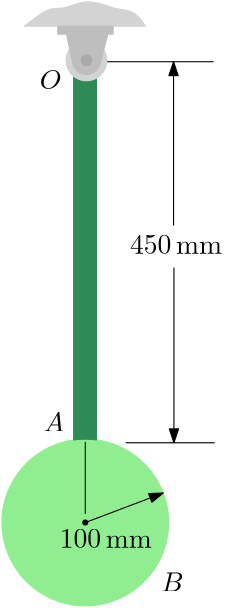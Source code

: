 <?xml version="1.0"?>
<!DOCTYPE ipe SYSTEM "ipe.dtd">
<ipe version="70212" creator="Ipe 7.2.12">
<info created="D:20200709234015" modified="D:20200709235254"/>
<bitmap id="1" width="1920" height="1080" BitsPerComponent="8" ColorSpace="DeviceRGB" Filter="FlateDecode" length="178409" encoding="base64">
eNrsnQdAFNcWhkG6mm6JyYsxaorRJCb22CgCdgQRUSmiKBbsxpYYe41K7IpKVbAg9t47VrDQ
BAQVg13sdN6dHRimb6Xpf96XfbMzd2bu3Nld2I/juXp6aoSZWeW63zZsbW7fzrY3AECHWLRz
+rFB848+rirzBvz448/aWnQaOmLquEkLAQA6ZNQfczt2dv7yf9/gDQhAGXz3IRAIBAKBQCAQ
iPckvqnTAJIQgOLm54atDQwMhW/A31tZQ1MAUNx0c3A3MjLGGxCAsvPuQyAQCAQCgUAgEO9D
VDAwaNjIHGIQgJKhRavOZmaVmTcg+T7u2HMA1AQAJYOn1/iPP/4Mb0AASv3dh0AgEAgEAoFA
IN6f+L5eYyhBAEqSZi06MG9Aa1sHSAkASpK+/cfgDQhAqb/7dBIfffTpVzXr1P2uQcvWNgSy
QJ6Slfj1HoFAIBAIBAKBKDvxyafVIAMBKHlq1/2JvAHJ12ToCABKnpatbfEGBKAU331aRrXq
X1i2s/Ma8qfUWcgm0oA0w6/6CAQCgUAgEAhE6YaBoRFmGwSgtPjks+pDhk+BiwCgVPjyf7Xw
BgSgVKhWTXMt/FXNOs59Bqt+LtKY7ILf+REIBAKBQCAQiNKKL76sAwcIQGnRsk1nWAgASove
rt4YBABKhQ6demrwW6uJqZl9974anrGzM9kdv/kjEAgEAoFAIBAlH6j8DEApYmXjDAsBQGnh
PXIaBgGA8lIFulr1L9z7j9bmpGR3lONAIBAIBAKBQCBKPho3bQcHCEApAgsBAADgPUSt31e/
qlln+OiZ2p+UHAQKGoFAIBAIBAKBKOGwaOcEAQhAKeI9cgYsBAClwo7dRxcuCcA4AFAqVK/+
pYq/rFar/oVO5DMUNAKBQCAQCAQCUSoB+wdA6TJk2FRYCABKhTPnrixfFYJxAKBUUHFOQBNT
My3LbogW4kAtaAQCgUAgEAgEonz4ZxuNNgEA4J8BKIf++Y+/Z4wLshx/uOqEs8YTIvTHn6OY
EKHHULhGnzQgzUhjahcMNQBa+GeNJxyUp2NnZ3wLQCAQCAQCgUAgyrJ/trLpRS/YdujTzbGv
U2/Pnn0oyIK9o4dNxz68ZgAAnfnniQvGT/yHhiyLwmkAywGATvzz3zPG7ao7NUZvwnm9cWf1
2NpZCNXgvB5pTHYZBwUNgKb+mbQpdQGOQCAQCAQCgUAII19ZlJF+pqenN2zYUGor2fTs2bOA
gIAy6J8LrHL73t17erj18/IaOmrQsNFe3qPIgueg4f29vMlKh579SAMoaAB07J818MlQ0ADo
xD8HW02J1ht32nD6Nf1p1/THnS1IdR5/jkl+1qOToskm0oA0I42pXYKtMNQAaKZ/nfsMVv2A
/oHhoZv2qN6eHBzfmxAIBAKBQCAQGvtnjbeWZAQEBDx79kxUQZeYfNbAP9M+2aZDn95uA72G
juo3cGgvV8/uzv26OvQl9HEf2NdziFs/r4FDRvR2H0iaQUEDoNv85ymjZvg59d9j2fl4c/Nr
P/wcV/uH2Lr1YusoqFuPPCUrySbSgDQjjaE4ANCNfz5U9e8o/b8u6f+TqP/vbYOp1/TGnaGd
M/XILJCVZBNpMD+Rakx2ITtiqAHQwD9Xq/6F6kdbtCQwQxGz5/mqvhcmIkQgEAgEAoFAaGCe
lWY+lx3/LKWgS1I+q+ufC+Rz+969XTwHDhnh0negnYM7s9W2Yx9XDy/3/oPd+nm5egz0HDy8
t+sAG5ULcexOzHh80Z+78nBCRkbCHsXysqjHGQUNllx8mvE4aonIQfwvPhYeRB7WKTSHOm9R
iPdNU/Yksw7IPZHk6ahm/ItiDWCJQp03eTe3Gxk6GPP31D/P95pwv8rn5FNMRUhjsouqx49I
y8h4HrujaE143POM1EhWm8i7zAsvPSmcXrkj6VlGxt0I8WOeS+W8WqWayUD1gYq0cyWlRDh9
Lrh8xYVzhkI7FIP2LO6Qrg7FG1jqEtTu7aHY9AxhyN8y6u4wr4R33T+PP200L0F/0S2D+Un6
82/pL0rRm361AlVnozD/mSyQp2Ql2UQa/JNENSa7kB2VHHxnwrO33Lh7RctL2x6b/vZZwnZq
+codXRxQRxRzZ87+9/btf2eo5SPRz94+iz1STl+Z1O17mx69U0cH3B119fKZteXQP1ta26l+
tBWrQ+lPLbKg+l7kFPgChUAgEAgEAoFQ1z8r3Vqm/LNQQZewfNbMPzs4eXh5j3Lp69Whi0vB
yva97R379nEf4N5/kFs/LxpXD6+BQ0Y69PTQjX9mUbb8s8Dr7k5k6VatoPomK7TFPLPcejmo
UU08XMz+WSe2v0wQE3OT0K27J3sleUqvLz7/fPHnJuQjLNvAMLdChVz9QioYUOhX4FChAmlG
GpNdVDt45F22fFZYzQyedI1IY2wkx3BGpElJSNKsyLLKmmppJV5y5rnAwRZd8qHY1OKQq5F3
FcNFBkcDIS8uzNm3iRpnbQaNGgQVO1Yq/nn2fN9n6c/PnY/irfdZEkTWHztxvpj885+X9Bfc
0ptzS39xSsW1d+ouumUw95YeVYjjDKWdachTstIn2Wjt7W8Xp5jNvaW/IEmP7KiCf6atKQ3l
Tt9y1mjjn8sSZ/97+yz9mXaX9j74Zx2jU//sH7SN/GQQlrkga8h6slWH/tlryJ/F7Z/d+4/G
FygEAoFAIBAIxDvvn9kKuuTls5769TdsOvZx6zeo/6BhXQsynymx3NXebeCQEbR2du8/iIY0
ox+Z6QjfRf9cfEK18Fo4+c8yqdHlxT8/vbjsXfDPFy9GkS+5bAVNy2eykmwqLv88ccHdGl/R
bpl8kOXp6XOynRUraehNtKO+/UVNlUpAR6SxHCaV7ns3Qpj/LGWGJY0lxz9Pkj2g1FlKUm9S
5paTAV4sREQycjh8xyGdd5s35u+ef54yfVl6OpUVz1bQtHwmK/cdOFlM/nlOnP4/yXr7H/Z/
nBmdlf/kWW50eFqXebf0yPqpV/UIc+P15yXr7XzgmJ4bm53/9GHG9T0PXOcn682OUdc/K/p2
V6s84bLpn8lF3TlLmeE7Z+Gfy6t/Xum7kda8bAVNy2cSZKuu/PNHH32qVsc0888EciJ8h0Ig
EAgEAoEoI15XlYB/1lJBl7x81sA/d3Ps6zV0VC/XAVY2VFazlY0zWeno3H/gkJEeAwZ7DBjC
KGhXDy83j4H9vbztHfvqwj8XLRf45z3Jhf9AnNGbBc6WHKoguEK1aL1URm5hdYgMVkozfbrd
5FFQv0LahBf6YcHRFCuTdxedSJmP1UQyi25iXymrjgd1cE5Zj4Kuinaef7SiHTlt2Fe3p9A/
s8Y2I0NXKeKlBmWbYxMYBc3IZ7KSlxStQ//859jZaVVrUGJZv0KRfNbXz58zJ79+/aKnhQqa
NCMLZBeyoyo5tELlqMQ/s8SjVEsR/1y4F6vMBeOxae9NV/lISyyovFGYhs2Xw0UJ2/RhzxW2
V5yRKRXC8cliJ+UlgYuqV0rJFl0I5d4zWOdSrw/s3YvOJbpSgxRoTvIzq14K63r50pgv+QX+
WdnIhxd1njOqykZbc3yWBLEVNCOfz0WoV3VELf8875b+1jTb/Lx8wq2klNSUBzn5b4NSG85P
1vNJ0fdJqTAvWW/DvWbZOW/JpoSbSeT3jby8/E3/tSU7auCfWSupmhUsYcvzt4qKFgVRdBCW
f2aZWFrPFpX74JyUMt6F1T/IMlveKspBFIQWUpd0lTqjrBunL5a5qML2wrIkrKIlRV0S+Gfm
orjdlhu0M4rTCS5T1Y4VDSOrgEbBJVPdo3vDvnw63Z27vuhCRHolego+J28/fPj4bmpa0q0b
O7n+edmm47v2HNu67WDIpj3+q9dpcCsZ20wraN5TXflnsrVk/LMq0yAiEAgEAoFAIBDvgH9u
2LAh7fBFpyMsU/7ZqbfnoGGjuzt5sFd2tnPr3rOfQw8PZxdP9/5DXD28FAx06+fV32sY2UX3
/pnllhVPaZ9ZoEM5lrWwGSWf2bsUSF1eiWnGBvNPJ5pWLdbn3iKFONhHpr0uo5Spp7IKWso/
8+oqq+Of2UOx+2LBwXn5z+Kd59cG4QxXwVAoPDNXdL+D+c9sBR0fnxgXn6iZfFbPP/8xp8A/
s1KdKR4+zH/+PH/48HxDQ/Z6uhnln/+Yo17xDeX+WaAoJRKVef6Z0aTskhEsHVpgns+JHlbe
gjIquMCFFmyiTsQ23iInFSk3Lcgf5vjnc6mFPWR1ScU+cPLGmd3Zl7YjKTZCsxRo6rBFA86t
dqLoXsF5deyfM7ijWngWVUZbJwr66rU4zeSzuv55dpJe7MvQvNw88sN62/Zw2w5WKTcfRr1Z
OCNBb1GywaLkCqTB+Sf/kK2bwkIsrSzORZzOy8+7mu5L1mvinynhSdtFaf+scLDMJoUO5UhL
Mf/8lr2eEaeU0uTIzyIBy9mk6IxmCprqEn06qttS4pQWvEUOucjusi+WcwTW+HD981vO+sL2
8oMmeXWqdYw0KxxStmYvMNUFm9hjyMnTLkp65/lnTq/ET8HNA7/3LP3RpTD66YmI+CTGPwfv
Ob9/757FBS03+AZvX7XMVxsFTd5EmslnpeL32+8aKHlLzvNdsXojQ/j2w3RPyAJ7/aIlgfLH
ISfCdygEAoFAIBAIxDvvn5myG6LTEZY1/9yzT38v71F2Du7WiqfW3K2durp6DhrW34vgTXBx
H0CWnfv0V9E/i4aEf2arV2YTRzgXJRuL2FpGhHKsLFsmMz5WcDoNylywWvKFs7KaIRL+WVZ9
K/fPwn2l629IHo0/XIp+suX2O1x/g1HQ8TeT6BdqfHyiBvJZQ/+sz/XPcXEF/wolMjK/aVMm
C1pN/yySoSr0z4UZrQJZLVFzmOOfmfkN+Y0Zn0n5Z477Vd0/F+lNbq4ycy7Jk4rP6MfNQ+Ye
U0zVqtQHgdotGB9tKzYXHio17ZmY/pXtqvb+mTeqin1VH23tFPSLFy/pV6QG8lld/zwrUS/p
1Z68vLzLly96e3s3a9Hk8N6zsVlrZiXo/Zts8G9yhblJetGv/RLiUrwGDWjZsuXadb6kcdzL
LbM098+01ZT0z4IaHUWbpP0zS/xS1ZgVbQRCuCj/WeiKmb3Ug522LVMcg3uxLA3L7pVIejZf
23LsOvuMSgZNsja1Sh2Tuq28I3M6zB5MZhe+f5bolfgr50j00zdpVw+K1N9Yd+TQ8TOhK1mN
l27xXRM8Q6M3IKOgNZPPSv1zy9a2MvuGsM6uNPwDw2UORU6E71AIBAKBQCAQiHfbP/NqPpe8
glbfP3t6Dhru6jHQpe9AV4KHF1lwdhnQ2c6Nnmewa/e+zi6evVwGODh62HV3HzhkJNmlWOpv
iAhSgctl5CermgTXbHPdNS8UZ9Gi3DTnmCz/zLHZ8knUEv5ZXuQqq79RMBqcbgj8s1jnZQpf
F/RT+ha8o/6Zznwu9/5Zwn/K5z9zpKW0f84QloBg1ZrgFp0QlL/Q1D8XHYTpmORJZaY+ZBQu
zz8rLp97EJX6wCmIwSotUnhAqbrN4axSJJK1nRXavHCriDBn/hag+/obwn3VHW1N/fPz5y/I
kd++fSucjrA4/HPiy915+XmLfBa2bt26rUXrA7tOx2atmZ6oNzeFYkaiXkJWcPjG/b+3bG5l
ZbVm7Wqt/bN8/rOIxWVEqFz9DWG1ZN56tlAVbJKuFvJWrLiE+F7SJTgEmpfVrLBXrIIVvJNK
1n9mnqo4aJp1TDAUIunonKfswiackhqC+hvbpUZb7JVz+82bhJNi9Z83nT52/Jgfu/GC0FXr
QubCPyMQCAQCgUAgEO+ufxadcLCEFbQG9Tf6ew1z86CKPPf1HEwgC/0GepOFznauTDMrG2pe
wu5O/QYPG+PUq4z4Z9EcZo5/FvXAMkWe+bm+/PoYzAF5+c9a+2eZSQlVqv8sUcaEuRapzqvm
nznr313/zNR8jo9PpLOg2dMRlsP6G2r5ZxnFKld/Q2zuQtnyyzr2z2rmGBedkaVzBZpXXf8s
rWFpO61xnjD74CJzCJa4f9ZxzWehfKbLbkRdjRVOR1gs/jlJL+bFxry83IOH97Wzbte+Y7uE
G6mXM/9dFq13JeazyJjPVkbrXc1cFRN5y7aDVbt2VsdOHM7Ly7uWvk7D+htFBlLOP/Mm8tPc
P3MNJ8c/i8hPqSRh2eIboqJVU/8snj6tmn9WYdA09M+Ky2QX+lDBP4sX0PhPzl2LnYLrn59F
bZPwz4cPLtOFfy4z9TdCGcK3Hyqsv3GIvR71NxAIBAKBQCAQJeyfy8g8iTLyueQVtLquzN6x
b38vb7d+VIVn8khDlj0HDe/Ruz9tnhXyuZe1be9erp5eQ0d1K6b5B0WSgQUOmfG04kWMJasi
qzrJoORheenEMv5ZWREPMdWsRFmraIy5QpjdYcnOy9tsxS78YeRc77vjn3kTDvKmIyyH8w+q
W/9ZYClVq/8s4TNV88+8TvJqLyt1v5InVWVYivwzd0zU9c9SdTxUHHPV/bNc/Q2RuSPl/bOq
I89qqcloayKf6bIbvOkIi2/+wW33O9O/SFy8cDH2RkJ2fvbe202fndbLj/2BkH5K78CdNrn5
eTeuxl2+dJluuSXNWqP5B9n6VGTCQS3qb4j5Z36RDdYuuqm/IW59uZ1XQ/NK7KuKf1Zx0DQX
40VtVPDPIunlSvyz5Clk6m8EHY/Tbf0NzD+IQCAQCAQCgYB/1mxryUd6erqofC5hBa2udrPp
2Met3yD3/oPIIy2fybK75+CBQ0c6u3iyk5+7OpAtw0gzsktxzD/INGYJT7pkhMgcggXNikSu
/8VE0fkHWU51T7KE7hZ4Zq6JLZi5j+VdOW3o2hciMyGq7p9FTbLq/pm5do4/5/REovO8eRuL
xDJ/gkXOLXgn/fPFS1d5Ew4yCppsKib/PG7igrs1vsrVr0AnNhcpaBpWUjS9iTQjjW9/UZPs
qEr1YGFeLs+FFs27JxCPUtZU3D/zpuSbdCg2tWj+QWn/rChSwSqIkaGWf5Y8KVeMs66CdViW
N2Zl9tJlMdTxz6wi2AVHSKOWI9KkvbGG/llk/kFOJnnhJrrYtRL/LDvyGeyZGYs6r3y0NWXK
9GXCCQcZBb3vwMli8s9z4/X/SdE78nj408zE/PyMV/m3tj90Xhuv93Sbfs42PQJZWBunt+ux
2+v8FNLgaebNg48GkV3mxKnrnxVT3bEcKXsGQGr5rfT8g+wJ71T3z9xqybwJ74TzD/JMsnJE
Lau4elWtzAX3wkkz0fkHRf2zaoO2UGsxThcJUeaf+XWqC+cWlM5/ljoFm20xz56l3z5CPw29
dE12/sFlPurdzZW+G4W2mVHQZKuuxO9HH31aMv6ZnAjfoRAIBAKBQCAQavln+ShTvZWRz0yD
f//9t0z5Z1osO/T0GDhkpKsHlfbc13Nwb/eBne3cO3dz69DZtZ1tL7plhy4uLn29vLxHOTh5
MDvqNv95N10+IoNrlan858NM4WLuAUULGnNdLrtMdOFhlStihbgu2o8txgvWHObnPxedSLQq
iKx/5s+lqKTudKHu5mZ6FwTbBtOuuKD/op3n+eeEPQW7ZAhrcTBX947W34iJTWDLZ7aCJhSX
f5608OLPTcgHWbaBIe2WC6hgQKFfgUOFCqQZaUx2UengEWlC7cmzyuwqxMqMpRL/LFpCWZl/
LpoZUOE/1ay/IXlSYQUM4TVy8paZotbP4iLVzH8WDCM9vEXXpbF8Fhs99mG52elFfSDrldbf
UDby59hHU3KLdcDs+b7p6c+FEw7SCvrYifPF5J8nXdCfd1NvbrL+yjufBab+vCSl4rxEvYnR
eluD9TInUmwNop7OS9JbmlI5KPXnFXc+IY3nxutNPK+Kf5YvTKEw0m9p8yzMgBUpvKymf17I
LqpMGvMm1KOld2EH1K+zrUqqs7pllqnOCy5cFf+s0qBpXP+ZuVPp0WdVyH/m3tyiWy9X/1n8
FDzCrj56+PDx3dS0pLhLQUz9DQV+20/t2nNs67aDIZv2+C5V+276B20TTXWmFTTZqsPEY6+h
fxa3f+7bfwy+QCEQCAQCgUAgEGXQP9vY9u7tOsBz8HBXDy+PAUN6ufGrDdg5uLv0HThwyIje
Lp427Xur6J/fFyQrUZcvlOZgg2Lxz/O9Jtyv8jkn7VkW0pjsomatCfWRKL4BQBlHLf88/ozx
xAj96dcMZsbqT4/VnxGtN/lShXFn9Sac0wvcTjEhQo88JSunR+uRBqTZtCiDCRH6408bl7eR
ESmXAYDOUeqfLa3tits/k1PguwACgUAgEAgEAlGm/HORgu7Qp7c7ZZgVxZ8HOvbsZ2fvbufg
3r2nRy9Xz34Dh3oNHdXbbSBpBvkM/wx06J+p4gOjZvg59d9j2fl4c/NrP/wcV/uH2Lr1Yuso
qFuPPCUrySbSgDQjjdXTyBooaG6dBwDeWf98uOqkC/rjzuqPP6s/4ZwBWaDkc4Te+Ai90Rcp
yAKtoMcpGoynGuiTXciO5WtYFPU31J5hEACd++dq1b9Q/WiLlgTS/nn2PF/V9yKnwHcBBAKB
QCAQCASirPnnIp/cvrdDz35u/bw8Bw0b5D3ay3sUYdCw0V5DR5GV3Xt6tEPmM/wz0Ll/VqGS
sw52AQD+WUiw1dRovQnnDCec058QUcB4snxOb6ICsjCetYk0G3/OcEq0HtmxXCQ8vxUrSQFA
KfpnEs59hqhRGyQwPESdORDJwfFFAIFAIBAIBAKBKJv+mW2VbTr2sXfs69Tbs2cfCrLQzbGv
bYc+vGYAAF3lP4+buGD8xH9oKLcsBqcBLAcAOvHPf88Yt6vulBi9Cef1xp+jUp1loBqc1yON
yS7UjhhtADTyz6RN6XYAgUAgEAgEAoFAlJZ/LsBGo00AAG38MwCgVPzzpIV/TJkxLshy/OGq
E84Y08nPioRntnbWL0iBPmNMld0IsqR2wVADoIX+7djZuTjOTg6LbwEIBAKBQCAQCEQ58M8A
APhnAN4b/wwAKHn/bGJq1rf/GN2emhyQHBbfAhAIBAKBQCAQCPhnAN4HBnn/DQsBQKn555Xw
zwCUDrW++V7FX1arVf9ixOiZujovORSmHUQgEAgEAoFAIEosPvjgE9g/AEqXvp7jYSEAKC3/
vGT5eowDAKVCoyatVf+VVVcKGvIZgUAgEAgEAoEo4fjiy9qwfwCULk69h8FCAFAq/LPI76+p
SzAOAJQKHdSswFyt+hdaFuIgu0M+IxAIBAKBQCAQJRzf/9AI9g+A0qVLt/6wEAAAAN433PuP
VvcXVxNTM42nIyQ7ouYzAoFAIBAIBAJRwmFkZNzWsjvsHwClztAR0yEiAAAAvG/U+KKmBr/B
flWzjnOfIaqfhTRWca5DBAKBQCAQCAQCoduo/1MLeD8AygKduvaFhQAAAPC+4Tlogsa/x1ar
/oWltZ1MRQ6yiTRAwQ0EAoFAIBAIBKK04tNPq0P6AVB26OM+GiICAADA+0brth20/J32o48+
/apmnW+/a9CytS2BLJCnZCV+20cgEAgEAoFAIEoxzCp+0KptNxg/AMoUXkOnQEQAAAB436hd
5wf8co5AIBAIBAKBQLxLUfPr7y3aOcH1AVAGcXYZPmbCfLgIAAAA7xU2HRyNjIzxWzoCgUAg
EAgEAlHew9SsUuOm1lB8AJRlOnbxGDJ8GlwEAACA94pB3pO//N83+HUdgUAgEAgEAoEojwGh
BwAAAAAAAAAAAAAAAAAAAAAAAAAAAAAAAAAAAAAAAAAAAAAAAAAAAAAAAAAAAAAAAAAAAAAA
AAAAAAAAAAAAAAAAAAAAAPCO0daye8vWnZu1sG3a3LpJM6vGTS0BAAAAAAAAAADwntOkmVXT
5tbNWti2bN25rWV3+BMAAABqYWnd8/dWnSCcAQAAAAAAAAAAoIqO/r1VJ0trJxgVAAAA8lhY
O5EfGfjRCQAAAAAAAAAAAHX5vXVnWGgAAAAy8rlJM+ti/UnUCD+OAQAAAAAAAACAdzkX2toC
ChoAAIBQPls5NWnWDj8oAQAAAAAAAAAAoJ2CbmdhBQUNgAhWNr1Y0651a2vR2bxdF0eXgcv8
QtKfv0y6dftcxOXVazZ4j5jMNLNu3wfjBt4BzK0cGzdFtWcAAAAAAAAAAADoBCvtFbR1+z62
HV1tOrjYUI+KhUJsaTpSj4UrXanGHRVbO7qWU2Vn3d6F9FxdyCVrdVKbXrbWzjbWzrbqQLe3
ZtlUoKJ8Jo+WFp2b/9bw1/p1mzSs17Lpb61atzHv2D102+78wnjz5u2VyBuT/poHBQ3elRe/
c9Pm1vjhCAAAAAAAAAAAAF3RtLm1FeQkAAyKt0PHjj0H9er0p3vL8U4NB3f8boRdgxn9Wi3w
7jKmn30X+96XIm/k5ua9fZvBiOgzZy/18xwLBQ3K+19emv3eHj8WAQAAAAAAAAAAoFua/95B
MwVNq7aRY6cGBoWtXBcSGBzm67918fKwRYuCli718w8MCgxYFeC3LDDINyDQL2DNer+1m/39
wwIDwwICN/v5BwUGbRk9dnK5U3ZuHqOnzVoydcbiaTOXsJk+c+m0QhTLnK2k/aw5y/sN+ENj
IzqirdX63xuENv8xtEX90Ob1qYVm9Tc2rUfR5MfQxg1Cm3BpXMD6Jj8NbdWOzqDWsBhsOydz
qx4MVtY9LblrSANL655kPW9lObVwnTv3GuVhP8+74+JhFr6jrf3H2Gyd3nXX3B77FvQ9unzE
X4NdJ89ckJ1DIjs7W/FfTk5+fv7jx09Hj50OBQ3KL63Nu+EHIgAAAAAAAAAAAKRw6umh8b6t
zbtpICtsOlIFJdZv3pqfn5+ryAK9/yz/wuUHJ49fT0pMys9/QVbk59/Jz3+an/8mnx+Ustu4
aSM5gm1Hl3IhZ2iv+Pe0RUEh4bEJd6LjU2Jv3om5eZt+jIlXwFoo2hp/OzouZd/BU3P/WUmX
71BvnK2dyePmZvVe1tNfW0N/xxf622oQ9LZ+rr+1OnnUC69hsL2GUVg1gy1VK4RVrbBFwWbF
8soqFR59bbjht/rMcdSXzz1bte3GhtbLrc3t25jbt2pjRx7bWDhYWFFGmteS7Kvzu+A1eOK8
f1baOXgWV9mNDs6D+7lO8uoyw8ty+QhL31GWQRNtw2Y4bJ/nvOcf90OLh+5b9of3oEHnr1wj
L+CsrKycnJy8vLzMzCzy9NXrN2P+mPF+qss+bsPJrSmVU3d38upq37+EL3b02Ok0ZFnYoDhe
n+yzF1PljSbNUPYZAAAAAAAAAAAoo3gNGrl4yQpfXz/CvPk+2qhgzbC2tT9y5GirNh00271J
s3ZWNmrLSesOlI9dE7AhOysnMj5mTeDWP//6t3fPIZ7uQ7dvDn16/2pmZlJmVnxWVmxm1u2s
jOeZL99mvsrIysjOzHrz/NWdrKws/4Agyot26FNO/DP1+NeUhTdiU06fizwTEXX2/NVz569e
uHR9x95jARt3BG/ZHbR5N3n0D90RvvvIhcs3SAOa02ev3Ey6N3POcupQal4v7Y1Dm/+4rHqF
jz6u8vEHH1f+4ONKlT+iqET4kFCx0odmFT8wM6tsZlbJlGBa0cS0YkUTM7K86FOD0Eaa+2fa
Krc2t1cIZweLdj18/vX9d/GaznZuZFMbCwfy2KvPkLV+IQsXrW6jaEZDm2rd3oIVK4Pov14k
JqboVvHR8tmx19BensOGe7mP69/hT/eWM9wbLxzYZM2otpsmd9k+o+eeeb0PLPQ4vWbC8plj
Iy5G5eXlZWVl5+QWRHZ2NvUnmAePXNxHFoftLCbrqKs/Crx8+YpcfqmcfdmKQJ/Fa7s7eZXA
ucb8MSPqajTvb2nk1cj+u8OBgyeK788Q8xesImckjzo/csvWXd7fH+K7bufnv7y0kH66Pzk/
/8WlZfjFphRYGPmi6EYUF0N8wjf6zbUv+asbumLjpnDCoqGc9fbTgjduWjFEl+cau0hwFlBs
UKO9bporhgIo+djxGSu1lfoQ0PBDCS8/UH4+Gx3mrlP8EMQrFgAANKarXa8tW8KPHDlKCAsL
3717L73s6+unsQ3WgImTppKTkkeNj9CydRe1858VE+qtCVqflf/Wf0OAvX1Py9Y2vzdsPsjF
Pfr88byMlJyclJzs2JwXl7LSr+VmPc7LfpXz9lVeTnZWZvq9/6LI9/3AoGDmOOUl/3nylIXX
Y5LOnr96/uL1M+ejwncfCdt5aF3ItmXrNi5ZE7LCf9OStSFL14au3bCNrN+66/DpiMjzl66f
iYiMT0ydNXe5BvUZGP8c/LneRx98/NMHH3xf6YNvKxIq1zWr/GPlD5wszHu1a1f/o49rm5h9
a2pW18SsjrFpLWOT74xMzEzM/KtUCG3UQHv/3Mbcvq2l4/4Dx65ei9m1+9Dt26nzF6xoY9E9
IHDz3bv3yJqkpJTQjdvp1GjaP2s/uyWPq1djGOmnc8XXvpPrqTMX/pzt08/d1dXBwsm6gUPr
rzxtak13/n6lVzOf/o3/dm06e6Bt0IwBwQsmXrsWnZeXl03555y83DzymJubm5VFZUFHRUXb
dnTVoXym1S55LJsKmpHPBw6eKJUOjJswu2QUNLlA+rV3//6jrdv2BQVvJY9kmV65/8AJpk0x
+WdaPtOhcwXdpFk7zX52tLXo7PPvisOHj632DSDL8M/lgp3URUYueKf8s6oeRmf+WfFVWlXN
S8nn4KkOIn0oy/6Z6Se1sImB1dtCn8CnaISpzhSuLxoB4e68e8c9o4i3V+A61U9wzGIU+xCA
JTy2JX8Vcq+oorc89+0s8TbnvDDKon8uevfxr0Wkt5x3uuDWs7eKXmbhX99k385qX7jkX/T4
g6nqp5DkPSL9Z28SXA5v96KPL5Fh5HVAtm/srZyLkrrvZerjiNsZtX5iAgAAkJDPR44c3b17
78hRExjbbG1rv2TJSrI+KDikxBR0WBjlwLdsCdf4CE2atVPbPyvqSCxbs+7B6zv/+MyyatWi
9S8/t2lQ74++zteP77x5Zff5E37RlzfGXgi5eHjt/RvHcx4n5b55kP0i7XbM2f17/R88ubZy
9SoN6lEIM1dplLbRjX+euuhGbPK5C1Ta86lzV3yDwlYGbCasD9uTmHzn5avXKXfubd5xYGXA
FrJydeCWk2cuX7h843RE1M2ke7PnrlDkjat3vbYKb7yxWb2gz/UrV/64XqUP6lb8oI5Z5W8r
Vv7CrHIPc/NV82aHB/kPcHD81LQiWfkNJZ9NvzYyqWtkYmxs6lelQmhjbf2zoshG9y7d3OPi
Ezt1dSWD6TV4fNTV6ISEW6fPXHDuM5i0dHEbFhl1w8raqY25Q+vCSh3lyD/PnL2EHHbG/KUT
p810c7Z17VjfrX1dV8uaY7vVWTm0yZSe343oUne6l+WSP3r4LZickJhE+efs7ML051zylDzS
taBnzl6qw4Tb4rvkd0A+l5iCpsXyq1evhXfh76kLaQuddv9h8d0pRj4zxluHCtrcylFj+Xzt
2o2I8xd9/l1BHslyuVTQpe2fKRucvB/+WSv/TAkBlYRYqfhn3knLiX9mjjN2UZFFcZ3qFy7b
YfbZOT1ROBmWYFEMYKGdUGgWlquR93UsayRlC6l+loiHeQ/9c3GPrQ4T+GUOJbgKJa8olth8
F/wza2R4H57kKa8zHGsq+ATgfBLy38iFBpXziUGuV7v7y7p3PKNLPeV9Oin/FJLuPEsmK/84
Kjgs627yXmPUU+6Fy/aNc3MVw879u57G/ln5p2sxfDa+G3+0AgCA0oVOeO5q10u4aeSoCUeO
HJ0336dkqn/Q2dfk0a3vYI2PY27lqIF/XrHW73nmg/DwgBljvAZ0btvtt2+GdmkROG+U36IR
C6a57d4y+9jeJf6LvM9vXvA6+XR+9p1X9yJPhi1bumhMTMKx5auWl7/856mLrsfcov3z6YjI
dSHbVgeF+QaFpT149Pr1mwuRN548TY+OS1zhv8k3eOva9eGnzl65cPnGmYio+MRUbfxzaNP6
gdX1K1X+6PuKH9Q2q/yNWaXvKn3wsVnlv0aO7G/XZf6kCat9/jUxrUhWfm1s+pWxyddGJt8a
kzBdW7XCxib1meNo6J8tHNpadndy9jp85JSVTc82Ft0trZ0Dg7dkZ+csXe5HmrW1dOxi534l
8rqdvQdpTNCJf2YnfMqE9uU4ujp4xsUlvn37duka/0XLV3r26dql9fcuFrXdLL8cb99g4x8d
5ng0GtOx9h9Ov62b6LRzw4rUe6nkvNnZWbncyM7OzsvLI4fSYf7zq1evafNZ1vKfy4h8LgEF
Tb8O799/JPUyI+vp21RM/pl5I9DOmSlEoysFrXHxjZmzFly/Hs08JctkDfxz2ffP7179DdW/
UJdK/Q2Zk5Zd/yyl9GXFO/dKxw4ZKqkj+GMiTBGXvKHyGYNSeYbwzzqi2Me2RPwz5ypUeEWx
XaJK/rls19/gSGa2FxUbMYexQxwkPwH4l8YZBIU11bnq5Epm0gG2pBWMhrJPIcnO0x/OylKj
+ZfJlcyscRZNzJbpG7+9QJVr/LED/wwAAOUR2vqOHDWBWbNmjT+7AgZ5qk1NZtWhT+TU04Ou
+6HxcVq16apB/Y11wRvy8zPjb5yMOhC8doL7eLvf5vY1D53ZP9x3wmb/ydcvbbpxZXOQz5Cj
vmPTE3bn5d96dufYvjUTl//j/eDx9XWK+s8a5z/TKc2t2nar/nnNb+pQKb6W1s5WNjS9Cp/2
ataiwyefVG3w8+/MLtr4Z0X95+Sz56POnb964uzltRu2r/DftHHb/vz8/J0HjvusCt598ERI
+F4q+TkobO36rcdPXzp34dqps5E3k+7NUtR/1jD/uWm9gGp6lSp99INZ5dpmlQjfVqxc3axS
H0vrycOG7tqyccbYPyqbmH2r8M81jUxqUvnPOvPPbS27Eyyte1y8FNXH1du595BVvsEZGZm+
a9fn5OTOX7Cit4v3oCHjT5+50NbSUYf+mZ3wLB9aGr/xk+ZmZmYtmvPPUO+Rk/8cOcqz03Cn
RmMdfxrR9bvZvZvvntJj1bC2C/s1X+VtuWOux/Gg2Ze2bsh4+ZJOeM7Ly6MfFQtUKjQ5lG7r
P5OrK9Yp7cq7fC5uBU2nHMtMsMiU5igO/xwUvFVomxkjvXxloPanaN6yvWY/NXzXBOzYsYd5
GhK6hQD/DP9c0v5ZHSEG/6x1jqvM8eVPzbc0HAciyLGUtCtMS+n7XlKC5X30z8U/tiXhnzlX
ocIrivPnmPLvn6kzcv9RAz1Kqt1c9kmFI1y0tbiUIzdDm/HPqg0j+5NHrvPs0VAyLPy/ZbBe
A0xXVfohxf+E5N5Zfs/hnwEA4L2CLrLB1ss8/0wLavKo81M79fRw6tnXre+gCROnEshZSGeY
LtEryVbShqD6YZu37KCef+5IeVT/4JC8vIy7CWfSr+86sth766Tu14Im3j+9Nj3p8Mv753Oy
k9MfXTi2acbJVd5PLq3Le3P28fWQfSuGbV73d27ek6DgzdrkP9NzJn5Tu76JiemvjSxE7TQj
qM3MKrWx6K6r/OfLUdEJiSnXom/6hW5f7rdpy86Dubm52/cdS7h1Oz8v73Zq2rqQbasCt6xd
H371enxC0u3LkTFxiXe1qr/RpF4g5Z8//LZipe/MKtU2rVTXtFId04p1Pvhoxfz5l8+dtWve
opqJWW3Til8ZU/L5ayPjuoaUf16ndf2N1pR/dmxtbj9l2oInT57diI5LTr6Tk5Nz4mTE3n1H
zpy5mJOTm5xyNz4+Ke3+wxmz/lUkSzu2amOnff3nEvPPoZt3kINMGz9+5KBB44e6TPa0ndGv
9Qy33/50/GXpAOuDM113TbELn9h511SnEz5DLwRMPu3z9/O0tLz8/Fxy8XlF9TeYiQjLRUr/
uySfi09B/z11IbnSM2cvqSifdeufmYMLU50ZBU2XntaGZi1sNPhJ1K+/94aQLeciLnj0G0rD
PFX/aJT1Td6lMLF00NUhKDNcEGSrQBozIZSW+5NZmwU+mb319k5Z/7zg0kvp41hKNNt/6QVP
KUuckXMVik2i7UXOuExwCk5VDao/1DLrOKzGgvobiqMJWrIvij3IBQendDH77rAOwj54oVXe
ybok/t1UqSX3RcK6HK52KFAK7NQ19vd0lgoWyc3ji2J2aVC/uUPY36AF2WjckxaqBl6FZKac
snT9DXbpY/nUTYmW0p1RYXyUK33pTcoMA2fAxfKfmX1Vq/Ag2ROOVip4ebBuhGITXUZAWFiV
u0nm3+MXHEq5CCqwPQU1Y5lrZOfcsgeNc3bOkTlVZ6X+nb7EUCvpAL9Mq8TISCo7sQ5LrWfe
sKwGwsK5/MEXHy6NDiXtpVX8i4bG9TckxlbkKgTvI5k3u+gUb7xT8F8DovnPIsUrlHlFkaFg
XnuqvIu57zVhh0UvRzz/mSt+VfkUkuu8GsKW+1Emnv/MStJWrW9i/8yEdSIV629w3oOFpctF
ivlzMr3l3wKynw8Sn42cbsBCAwCAxlnHwetDmWVfX7/du/du2RJOFqZNn0NbYi3nBJRKuhZC
l90gj6JbVXTgzVrYaOCfA4JC8vJfJ1878PxyyLllnpGL3bKj1ua9PJ2XfTM/+1Ze/n+Zr2Nj
j68+ssTtTtiY/KiVaXum7l3S/9jOJfn5bwKDNlF+taPm+c+Er2p+V7Xql+SphZXTt9//+vU3
9erU/blmrR8+/qRqnW9/btSUqmv9ayOLyh981LKNnS78s8/VG4mJt+6Qr79vMzJDt+1b6rdx
y86DWVnZR0+dz8nJuRp9kzzuOnhi6brQ4M27X79+S31Rvp0affP27Hna+Of6QVUrVKz0YV2z
AvNcy7Tidx98aGJacdm8f47u3v19xUpfGZt+Y2pWy9i0lpHx14bGdQ2NjIxN1lbRD21cXxv/
3Maiu9fgcUm3bh85ejri/OUDB4+fPnPBz3+jdfteQ7wnmls5hm/be+jwyeMnzh4+curEyQjS
0tNrbFvL7uUo//na9di8vLxAX9+hA9z/GuE+Y6DNooGtZ/Ws/6d9/Xm9G4eP67jv764HJnU8
OLXH6UWDzqwaeyl4cdbrNzmsyht5hUEJ6by8d1g+s6dEDAwKU4pM2rBadHfy8h4+WSk+i9fS
CrqrfX8dph9LVbogV0ca8NBVpRRGPq9YGSRfl0NLBa3B5IMzZy14KB3qV+Eo0KQFslEhNl+8
eMmxqSz/qTCQXB3KFpUKqVvkimlNyuhK+uDM1gIDLO6fFScq1L+8HXnit8gSF2pYVc8oyH/m
tuceXB3/nC/Zea5/Vgw++2nBYfcnszQyuxsFBy/cSt+OFy+YW6A4IOfy2VsF94vrn6VbKm7N
i5eCHXkqSfGd1y+46Du44hu3WNkHZf5ZsSNHY7K/OwsLh/LOwjUkqtV/5hb55HaAZ8nW+fH7
plpnlIyPMt8io1uVmVieURHUf5bSJpK+QsIW8tIgC25c4Rq6yOo6P4mir7Rd4WlPrlwSzq6o
3D+TAecne4veIO5r0mHuIk4bfmUA6X+ML1T9Ih0QORHnJce7WMmaAFLH4TvtwmaibyXe3ee8
7CWHS/1DyecbS/ln3nrN/DO5BbxXDqcyQ/A63ueASh8L3Fsvffv4rwH2m7HAkQqrE8tU5im8
TLEqPWxRqeSAQ1fw3/W8F634iLGuutBFqyZ4BRcu1XnV/bPgMnk/Ygqsryr57exDib0UWa9b
Vfwz/7UhWTKFtOT9eBL7yJV/DSv9bET+MwAAaO+fd+/eSy9PnDSVEBYWTqdA0763OPwzfVhy
Xnp+Q7JsbWvPa0DWkPXB60PpuRHJsopHVncKQjpv2S9wfX7+8+Sova8uBVxc5hK9uEfeDd+8
nIt5eUl5mbeys+7k5dx9Erfr5DK36NW9Mg6MT9089Izf4OSo8Ly83IDADdrlP1MZzjW+qFWt
+v/IsqV1z4a/tq3foMVPv7T85dc2P/zY5NdGFi1adiKbGv5mbmpq9nvrrtqU4KD989/TFkVd
T0hKvkvnu+4/dmbxmg1huw7l5OTuP3rmwcPH5DEzM3PvoZP/+m7YfegkXZkh+fa96Pjbc+au
1Nw/N/4xoKp+xYof/KAwz7VNK35jYlbHrHJ104rrFi+KvhLZ9rsfPjM2rWlsWsPI5Csj41pG
xt8aGhkZmazVLv/Z0trZre/w1NT/Zs1ebNHOybnP4OfPX169FmNn73H+QiS5uqPHznSxc09O
vpN2/2HHzi4WVk5z5y9LSbnbq88QS43OyGbrtn0qKmgt/XNa2gNym27G3/xj7KhRg3v/6WE+
y73hX3Z1PZt96v37Bz6OX/u61N8zzmbfpPZH5vQ+tXxkyvkjdP1n6v7mFtXfUFTkyNVh/rOd
g2diYopOalzrvByEikHa6+S83sMnL1sRqDqkvQ6vt+Qnf2QXP5c5O9NGm1rQGvwk8vl3hYx/
Jls18c+8BF1OVjNLC4tVaWAJVUrM8i0xK8NZWOyCK7d5J+JoUkVLgQoW6Q/ncpSdkd9AkJws
WhJEFf/M6RV7q9SyisUx+AfnGX7eQIl5e/GTKmnJf5FIlCkWmUOK/c1XZf8skrzH+WIuP3GV
sESqKv5Z4LXEC3fwJZtIapx0Z5SMj4wAlK2Oq3QKSLG5vVipdNLuiHZxKlhBidxpxdXxZxxj
94T/8hDrpKSwErsXYvnSghR3zm3lJAqqmJcrmwwp8M/CFGsRnyZaFIXdH5H51KSOwx8T1mub
f0cEZcMXSQo90QoPahxKSXa9an/RECSRhovljgr8s9grh+6b8Crkc4wlbr3c7RPpQNFVUOuZ
ayxKYRU1rrwXvJTCLfwXB2rVUWGPs/yI8T+RCrtRlMcr7nu5n0IynVfZP4v9LaMoqZvzplby
KSr8Q5iYfy7osAr+WePyRBI7Krkjyj4b4Z8BAEBL5s33OXLkKFv/8upv0FMQqq5/VaerXS9G
QQvrS5M1ZD0tn0XnRpSiURNLNX2sov6z/3ryPfRO1N6XF3zj/D1jlju+PPL3ixsBSZc23Y47
/upVSn7+g8zU4wlhf9xY45To73zN1/lG2LgXt4+R75H+gSFMHrVm8rle/WbGxia//NqGytS1
dCQLX39Tj6ys+13Db+o0qFP3p+YtO9JJvJ9+Wv3Tzz5va+mopX+ePHXR1RuJ8QkptPOJvXlr
6drQgI073mZk3L7736HjZ2+lpGZlZQVt3r14Tci1mJt0s5uJd2Ju3pmjVf7zj/5VKpiZVf7e
xOwbE7NaJmbfmlWqYWJm37LVkpnTV86bN8aj749Vq9U0MatXtVrdyh9+aWj0De2fP6sQ2ojy
z9bq22D6kv9dsub8hSuKEe5OBvnp03Tftevd+o5gxJedvce2HfsTEpLpYh2kZVx84viJMxV/
XOijk4RbugBv8U1EmJGRmZOTQ45wJTJy5AivMR4Wf7n+OtGp3ji7r6d0qbHErf7GMZb7ptgR
Ds7scSZwesbbN1SpjZxsYf4zvawrCTnmjxnFN6udxkqc+aPA1m37hNm/bFasDNKVNu/Q2c1r
8ET55OdRY6bT8nnqdB/Svlz7Z7ruBz2tobx/ptuQ9iWZ/1wc/lnW9BY52MLKEhI1nMVrCDO7
808kU/9Z5EScljJSmi2Hxewx9zhc/yzsoYhqVrn+hng/eVJXrt41t0II3THBwUWLlrD9syqD
prSleFdFUrmE0oMlcFT1z2LyxF5Z/Q25OqIq+GehFhD/zq6CmpDujJLxUWaSJW2wnNOgTZcw
k5aXIi5/UuHBRT2JYKVAEPHVjezQcc4udo2q1d8QdIB7Fk7Jgo1yeY+id02V/Gepiczkx5N7
ZF4DNY4jkMZyLwaRf9EgMVzqHkqz2jICX61x/Q2VB0T+VSfuIWVvn5K694X7snoiYukL7C5/
wj4t8p9FKqVI/yVIVroWFpeQ3l34KaSD/GflNUYK92W9FIXnFfZNR/nPkpnMwsvh/lVFeOPk
74jS+wX/DAAA2uchHzlydPGSom/Z06bPYSpdtGrTYffuvWFh4cV0dmtbezrDmaegGflMtqo7
9aHa+c8K/+zvH5Kfn/U49sjrS2tuBnmenGV1YWHnU4td/GYO2Ba6LC0tJi//Sc7jC68uLk0M
djsxu825RV3Sjs17++hCfn5eQADln207aO6fv/3+V0NDo0ZNrMhyGwuHevWbVf+8Zu06P335
vzo1vqj1eY2v6U2W1j2rVP3iww8/aWvZXcv6G39NWUTPPxh3MzkjM4uadnD/sUWrgw8cP/v6
zZvMrKw3b94eOXneZ9X68D1HcnNzMzOz4hOSz0RExSelzp63XJv6G/5V9M3MKn1rYlbbxIyq
/FyxsomJ2cKp0zcHBNSoVHni4KHL5s7qbdPOs5udXZOm9T/7rJaxiZGRse9n+rR/1jj/2cVt
WErK3fn/rLBo17Nn70FPn6ZfvxFnZ+9x9Njp9PTn4dv3OTh63r6d+vDh4+49BpChXucfGhub
0M2hn/b5zwwrVgapmG27dds+DY7/4uUrxc3KJEdYstzHq7f5JPdG3u2/HNmq+myrmsu71t/Q
p8UGz5ZbxtscmOUUucsvtzD5ubj9s9fgicyl6aqQhW6yspPKVlY2LahnzVm6bEUgedSVfGZe
e6q8rvq4DddV5Q1eCRp5/0zalHz951L0z+Kps5yKytL+WZDSLOOf2VWIZWpNi/WHJYeVn5Hr
n1lFlTlRTP5ZtHucnnDSmEvdP/O7KqFcdOCfxRRTMftnbilUmeoTxeuflRoVMRss7ZpoZ8U/
oEh7OZErnQculhUslHUq+mfxq+DKYc38s7D2hRBB4WKp148m/pnvDKX0qUjHJCWqetPwaeqf
ZYdLA/+srJaCoOfitrDE/LP8xwIvTVry9imtYKxoJl67mP2yVPKnK07Plb81eEJbyb9EkDgg
M5cipwQHt0a0+KeQ9vWfpWec5HdDtOC2ep+QGtR/Lnrx8P9BgcgnkuiPNhX9s/LPRvhnAADQ
SQmOI0eOjhg5QSoDmS7LXEyQs4SFhfPmQCTLZA1Zr6581qD+M+2NAwJCyRfUzIfXc29uueHv
ETbmt52TWu2d7xy8YNTe8IAH/8Xn5b3Iy76Ve3f7rbDBB6a3jlrbJyshNDMjkewV4B/CeGyN
FXT1z2sy9Td+bWTxy69tfvql1W+NrRr+1pYs0AqUrDcxMW3RqrP29TcmT/W5Fp0UG38rPiHl
wuUbDx4+efnq9eadBxeuDAratHPvkVPBW3aR5Y3b97948eLBoycXL9+4mZgSn5Ace/OOVvWf
G9f3r1rB1KzS98amtRR8bmzauO63h3bsOLRrp6eDwx8eHkHLls2dOPHnqlVdrW2WTJtu+/PP
hobG66oahjb+SZv6z20tHT29xsbE3Dxy9HTU1eiDh06cO3dp0+adZMAHDhrXxqL7nr2HT5+5
cPJUxMWLURcuRpJHJ+dBZL1FO6fy4p/v3LlHvYwzs/Jyc89fODOgj8Uo5wbju387sf3X/7T/
anX378IGNDv4Z8d90+13znRJvXktLy8vOyuLLZ9zi6f+Bp0HGxS8tYwkP5dZBV1M8pm2yuQy
0+4/VDogpM3Ll6/Ko39u3rI98p9Vyn8WQ8f+WbSHUufVUf6z2OkEflvn/lm8/oZMS5Guinkb
Kb8qrL8h8oW6VP2zsn8WrU5qnPr+mX1dSqbxEtGhEinT4s5KYnhlLl9l/yxydWUi/1mVye9E
bbCEZeWOofBPBrL+WcUqx03lC62rexwd5j/LfQIo88+yg6/aXzR06J+L6m+I+WcV1LFK9RaU
//OEoo8O7r+DYP+pTvJeS37aqJB0zdlXFf8sls1e9Pc77p8tWIeSTNRX6a9gUqMnWUhc4JkZ
Sc5bL9k3JX9UUtE/iytu7uUorbpjqcprGPnPAABQArRq04FOQvb19RvoNdKpZ1/CiJET6OIY
hAkTp6pVAUNd6DxneplJvaaltAZHa96ygwb+OTBgY35+XuabOzl39sdtGXnq3+4pOye8iN38
JOns8yep2dmvcjKf5ubey3l7LunApP1zbK5uGZHz7HhmFjV/n9+6EKaOh8bzD9as+X3Vav+j
5x+s9c2Pn9eoRfi6Vj2y8pNPqtLOmZp/sPKHOpl/kK7/fCsllfT/4eOnl65Ex99Mfvzk2clz
l1cHbvlnReDKgM1HT1989PjpzYSUi1duPHz0hLRMufMfVf953kpt8p/9qlQwNa34nYnp5yZm
DapXH+LYPS7qasTx450aN25cp+6vNWrUq/Flbyur6UO9T+7bv2/LVvM6dQwNjdZWNQzRIv+Z
LqnR1tKxjbnDpL/mPn/+4tq1mJjYm7m5efHxScdPnE1ISM7Kyr5+I/b69djU1LShwyZRjS26
t2pjR+6IrgRg2v2HKtXfSNLQhV6+rFDK2dk5uTnZOdkTR3Zzt60+umuNCZ2rzLH/dFmfLzcM
/mnXJPOdk9uf3rQohzRSBGv2wdzCxOeCWtDv8PyDZVBBF598Zs8DKP+nDbKVtCEty6N/btm6
Sznyz6IZzkoKShTtIpE2LFr/WTyVWrRCBbcZpx6y0jPyTLJotQ1VvDdnGkGV/bPU6fjr2VMB
qu+feXdE4qRKWgr9s6hKEqkzzHfOYstF+8rX1C1O/6zqN3SRmsN8NSHvn5WMjxIHLpE3Ll4f
Q8L1qZf/LLFJeakNdf2zktRukRskNnujMm8jVTZZ2m5J6XqpTH5ujWtRAa66vJL/W4+qx+HV
f1ZDGssNl7r+WYkwFCpcyYxo9f2zdBK1SP1n+Ved9Ftb7l8QSM8oyp6yUCT/WS7LV3B32I3l
q6OLVRfn+Gflaeecv7yI5z/LlQGR7bzy0VPyT0U4LzbR/GfZEiWyZXPUfguzL0HeP3PnNpWt
/8x/Dct9NsI/AwCArhQ0XQiaTVhYuFvfwRMnTdWgCLO6BUDI2cnx6XRr8kiW6f5ocNJWbbpq
Un9jzQYqcTQ9+UXs9vPrR0T4eT6/ti4/Jzo//1F+7pv8vJycjOc5mak52deSzyw8sqL39QPT
st9cysyg/K2ff6g2JYKtbCih+nWteiYmpo2bWvO2WrRzMrfqQRvUL/9Xx8ysUhtzB+398+Sp
PldvJCbeupOXl0cuISsrOz4h+VJk9P37jx4+fhKflHL/4eP7Dx5fioyJu0mJWdKGtLyVci9G
0/xn2huHNm6wrkoFE9NKnxubdvn993kTJswZ98elc+emDB9WycikmqHx54ZGnxka1TaraP7T
z11bt2r13Xe1DQwMDY18PzMIaaRV/nMryj93b2PhYG7Z/eLFqN6uQ7va91u4aPXLl6+WLvdL
T38xc9a/nbu6u7h5nzl7sXXbbmScSWOyFz3+Ws4/GHU1ugTmH/QL2Ey9jLMys7Ozyf2aNa6T
cyuTIdYfTej44Xynan796m4d0XT3hLZbJ1ld2bEyL58y1bR4zqHlM/lfLp3+nJuVlaXb/Gco
6NKVz/RfQOgay4FBYTLymbTR+SCUjH82t3IsT/5Z4G/50+EpShYXaUye1eRtLahvLOafafnJ
7sbCyOSCTey58HjN6Kcsv6rkjIKL5bWnrrdgK+dKuc0KqoWo7Z+FswfuT1YsKw7Iccja+Ge+
b+deRcGtl28p9M/iObd00Uv+v24WnwqQ+wW5oO4Bxwzzj1Os/pkrwAt6yCoZypt7q8iTKHrO
EV9K/LPk+IjnD/P/7TZ/2KWT7qRdH+84nEtwmLuI/0/IxcQF3w2K6yB1/LNwdkKerufdoILB
VNM/i1jrIT6FCdgSXoh7i/nGknsTC//RvaR/FnSgcMAF6sl1qo9kNWCZ4wjX82cik5PGolZQ
dLjUPZSy2jKq/UVDU//Mm12OV3dC8LqSfMr6WBBJMRW9fZL+mbdetP6zkr9JsT+ahB8FrDR+
9kkV7TlvLt4HrPyIid8dsfrPSv7iIN95jf++JvJaEqn/rMJfQ6Qml1Rp/kHWp6hcKrJwXt3C
MVGclDMjpMwdUfLZCP8MAAC6tdBeg0ZOnDSVwEw4yMwSWEwKmp7fcMuWcEZ60wv0GrJV3QOa
Wzmq50UVHtV/LVV/I/vFvbcpRyLC/joeMCztanB2dnx2ztOsN69ys7Nz377Jff1fbmZM0nnf
g/7e14/55Ly5npXxgJI5gVuo/N6OWtXf+L1V5ypVa3xTuz5drJiGVtN0m6Yt2n/8cZXv6zXS
pvgGK/+Z8s9JyXdp20jLz8dPnl2KjImNv/Us/UX8TUpHP3ryjN5EJ8Um374XE39Hq/znxvUD
qhqYmJhZ/lBvlJurk6X5xjVr1yxa+MWHH31lbFrHxLSWkTHhSwPDDw0MKxkYfmxgUKuCgYGh
0erP9Dc00dY/t7FwaGvZ3bHnwAsXIm07UqW2Fc52I7nAFSsD6OLbnbu63YiOd3D0pGW1Tvwz
M88dO8P5wMETtAzUoX8ePXZ6ZmZmbm5OdlZ2Tl7u7DHmLs313H83GdzK5M/2Zoscq/i61d44
svHOvywjN0/PpiKLyYDOUUjoHEX+s2JNXkZGpg4NJC3ht4bvLeMKmnSyVDowdbpPscpnphA3
/aojlznvn5W0ZyYryTKdnE+2FkeB7pLxzxpMQThz1gIZ/0y2Fqt/ZtJxC0O0kjB/1jxuxjKr
rrJE/Q2O1+WfiO2fWc65QJ8K8nvlzlh4tHwR30sH0x+eaWcPArlGjepv8DrAHi7WRZHG2tbf
YJ+CL9tZ/lm6peBFImFF6K/57KKpHFPEU8GF0qPgG7fMVvI9urjrbzQWVoHmqnKWfyYXVfAF
X1AjWpX6GxLjI6r0eQV4xetgiHgY9uix4FtTkcPyzqhitV6J+gPq+WeWOdko7pZ5w65B/Q2R
a+T9dUD0wrnjKTZvWtEIy9bfEOkA7zUgmIZMyZx9YsfhXqB8EjL/FjB94MkuwU1R71BKa8uo
9hcNjetv8D5P+APCHnn+/ZL4WJDyvYJhl55yTvKFxJfnMnXpWScVey8IS1jzbafwA1Z+xGTL
4IdvFNHakp9CyjovP3pyaeGiJZ3Zl6+8b+yXveCfMIhVROfVY5H6HGN2F0w9QF5aRZ/nAv8s
f0dkPxvhnwEAoAQoVgW9ZMlKdro1WUMeGQtNtqp1NHUnHyzyz+s2UYmjrx49vXX8yKbp29eM
vhkRmPMqLjf7ZQ5l8vJzMjJzM5/lZCRGnlobsnJYxKGl2W/jMzPTKf8cEKY4jquW5sTKxll0
qjvGNuukELEw/5mpvkAlQmdnJyTdibh49WZiCp0BW5Acq/DPOsl/DqhSwdjErOX/vvxzkNfu
jSFBS5a2avBTFUOj2kbGXxkY1jQw/J+B4dcGht8YGpI11KM+JaB9q1TY0Fhb/9xaoaDbd+wd
G5fg1MuLDOzwkZOvX4+9fiPu6tVo7+F/kjUubt5x8Yk27Z3bmDuQ9sXhn4OCtzLOk6egtfTP
5IAJCcnkXpH7+PLlkz/71x9god+vub7bb3r9f9Mb01Z/gVO10NFN9s+wvbJ+eHbGC0XqexaV
L01e5aw6HHT6dFxcoq70I7kuXV1jCSjoUjl7CchnRkEL/yBCB1lfTLNDSp2Rd3btT/R7607q
/gwaNmK8z78rhJD17/1Pf8rc8muA8AW4wJm/q4hX5NYaSZWkWnFdjVBW7bOkUKFEszQy46N0
5sEyjarVs8H7OrZqX4VEVXOAlxzuCAAAgDKuoKdNn6PbI9OqeeKkqbz5B+m6H1u2hKt1tN9b
d9LQP6+m8p9fP0q9empL0PKx61f9EX1+Y87LW7k5GTmZubmZuTlZOXm5mRlvb58+4bd6xcgj
B1dmvLmVlfWG7LVu3SZt6j/zJLNOmsn6Z3oyOKr+c1JyqqgIos2zMOj6z7R/bte+jyb+uVED
/yr6FY1N6xgat/3u23H9+pl/9/1nhkZ1jU1qGRrVMjCsRclng5oGBl9XoKlQR7+CkYGBbxWD
DY1/1tY/m9sTzC0dN27aER+fdODg8YTE5JmzF1u0cyKPiYnJZA159AvYSNq3sXAgjcle2td/
5sk3dnEDuuKBDt3svPnL6UNFntsztHPlEe0rDm2lP7i53vAWetM7V/Lz+m7bhBZ7ZtocX9g1
5sCqB2l3C/Lb8/KzsnOyCjOiyf+RlbPmLH2v/DOtoItJwCqlu5NXCchn9h05cPAEeWXSkNdh
sd6X+QtW3b//SEY+k62kjfYnIp+QjZta4Ue27oyr3ByCYlMWwj+r/11YXAUXn39WtWxvefXP
cul8ZR75fwsPMLZqX0WZeb/DdgLcEQAAAOooaJ3LZ2tb+zVr/KVyqsl6spW0UTn52YopWKFO
/WfKo/qt2ZiVlf3y2eMblw/vDl967JD/vbsXMjMfZ2ZkZrzIyniemfkqKysz89mLu5ei9u7Y
vfLM+W3pL1Levn1N9vL1DWHyissLk6f6RF5LiIlLevHi1fPnLwlkgeHlqzfsp0yDuJvJGs8/
WOif6/t8StXfMDE2MTI2MTY2NTIyMTaiHo2MjA0NCUYGNAaGNEaK+hvzPzXe0LghdV6t/TOh
jbn95Cnz585fZtuhl4WVU1sLB/Jo06HXzNmL//p7HtOM9s/a5z/PX7CKrdrYm4KCt2o/7SCn
zklHl2vXYpNvRo1z+3WobaWR7SuObW8yqb3R351MfVyqBXr/sGVCsx1/t9o3s8P+mQ7TR7r8
MXne4ZPnHzx+xnQjMyODqs8QFW3b0bWdTutvXL0aw+R+A1BMtGprh5/XGrE/WVjLgjtzn6C0
SDHkA79v+c+a5Peq+3VbULijjCRDFlf+M9AuN16+RgEAALYTdwQAAEA5hJ3zrE2bgpZt7TSQ
FXT+84bArSxB+Cg/P106Uy8zP/+VgoII2bidOU7Zh/bkQ7z/uh57Kz4xNT7hTnziXcLNpNQC
yEryNDGVWUM3iFO0vBGbPNh7kibjrPDGG36r//Brw+VV9DdVq7CpumHYFybkMeQzg9CqBiFV
DTZUUTxSVAihl6uQBcOlVYzv1TQL+k3z/GeLdj1bKYppMLS1dDS36sFI5jZ0arRVD7Ke15Ls
W17MG50e7+g0YJhToyG2nw6z/WSUjemEThVn9fh0nnOVpf2+9vf+cdPYRlvHNd8x2XbHlO6j
3brUaWJXq3GP3zsPdh06zWPo5CNHT5GX9H//PXBxGwGTCconvZq3sMWPV82qbeSLlWtmVdvI
l6tWDf9cJv0z3yiWhcob8M8AANhOgDsCAACgfNKshW07W01qU1grHkcO/zswKMzff1NQ8OaA
oA0BQesDg0ICAkL9/TcHBmwJIASG+QdsXuu3PiAoNCh4k1/QhrWBG/zI1qCw0WOnl7v8Z9e+
o2bOWT51xuKpMxdPm7FEFaZSLJ49b0Xf/mM0GWeFGh3aymp9k59CG9cPbdyAoonisdFPiqc/
sSh4GtK4wYbGv4Q0ari+ccPBLRXFvTWtQGLRzsncqgeDZTsnS+4a0ZU6qbld8gq6k7XNsE7/
G9Ph04ldPptkazrPqcrivl8t7f/N6kHfB3v/vGlki03jbILHdxrg0O67Fo7fte5b4zfH6g06
f1LXytnOLunU5hFjpkFjgvKLpbVz0+bW+LEIAAAAAAAAAAAAXdG0ubWVRmmxALyrdLbp4N3h
f/N6fT7N7rOZ9tVWeNZf4VnPx+2r1QPqbxjRZs3wdr6jOrVtbf1VI7uaLfp83aJP7SaOP7To
YWnV2aVrV+bvMgCUUyza9WzSDIWgAQAAAAAAAAAAoAOaNLOysNY2SdW6fR/bjq42HVxsO7qQ
R5uO1IJtB2rZtoMrhWIrs8mGbka1dy1fmc+sS3YhPVcXLcuMWNv0srV2trF2tmVhw1qQgmy1
1nruxfcIxVh1aG8/1O6X2c5fLnWvs8qr8YoBvyzo9fWyvvVWD2u7aHC7jpZtP//R/Itfu9Ro
1P2L5n2+atLzl5YObaycMHrgnVHQyIIGAAAAAAAAAACAljRrYWNZfsrzAlDChTgI3Tt1muDy
+6KBzVZ6/eTj/sPkng36dvj1t4a/VKvbvEb9dtUbdPq8Ydc6zZ2aWzB6H54fvDPvAufmLTvg
ByUAAAAAAAAAAAA0o/nvHdohJxYAZQqaYNfJrnendl3aNG788w9ffl27Wq2GNX9sW/sX65+b
2TU37yG6CwDvBm3M7YuvFkejphb4WQwAAAAAAAAA4P3j3f863KRZuzYW9vAqAAAAVEmEbtm6
MypCAwAAAAAAAAAAQAXzbPV7686YbRAAAIC6tLXs3rJ152YtbJs2t4aOBgAAAAAAAAAAAC2c
mza3btbCtmXrzm0tu8OfAAAAAAAAAAAAAAAAAAAAAAAAAAAAAAAAAAAAAAAAAAAAAAAAAAAA
AAAAAAAAAAAAAAAAAAAAAAAAAAAAAAAAAAAAAAAAAABQjvjlt7YAAAAAAAAAAAAAAAAAAAAA
AAAAAAAAAAAAAABQLvitaQsAAAAAAAAAAAAAAAAAQMhz7QIDCAAAAAAAAAAAAAAAAAD+GQAA
AAAAAAAAAAAAAAD8MwAAAAAAAAAAAAAAAAD4ZwAAAAAAAAAAAAAAAAAA/hkAAAAAAAAAAAAA
AAAA/DMAAAAAAAAAAAAAAAAA+GcAAAAAAAAAAAAAAAAAAP4ZAAAAAAAAAAAAAAAAAPwzAAAA
AAAAAAAAAAAAgHfMP3fr1g3+GQAAAAAAAAAAAAAAAIBu/XO3woB/BgAAAAAAAAAAAAAAAKAr
/9yNG/DPAAAAAAAAAAAAAAAAALT3z93EAv4ZAAAAAAAAAAAAAAAAgDb+uZt0wD8DAAAAAAAA
AAAAAAAA0Cb/WfXAAAIAAAAAAAAAAAAAAACAfwYAAAAAAAAAAAAAAAAA/wwAAAAAAAAAAAAA
AAAA/hkAAAAAAAAAAAAAAAAAgH8GAAAAAAAAAAAAAADoiuGjxrSxtMY4APhnAAAAAAAAAAAA
AACAblmybPnlK1egoAH8MwAAAAAAAAAAAAAAQOf++fnz5+VFQU/66+8TJ0+xIWvKZlf9AgJ5
XRVC2sA/AwAAAAAAAAAAAAAA3j36DfBa5x8Qf/MmrQrLhYKmbTk7yJqy2dWTp04r1bOkDfwz
AAAAAAAAAAAAAADgXcKpl8vlK1eEtpCshH+Gf36X/HMrc8uBg4eSR7K8dPnKJ0+eJCXd6j9w
sLDlseMnSIfJo7qnmDDpr7S0+wSygM8WNmTkbTt1KTv9uXbtOrnFoRs300/te/Q8cvToo0eP
yEqygPsFAAAAAAAAAAAAoKu053v37j1//vy///7zCwjcu28/YwvLbC0L+Gf4Zx79Bw5OSrrF
1ok05ClZyUjmU6fPkKfnL1wsL/7Zxd3j4KHD9+/fJ51JT09PTk5Z6+dP+3OdY9+j56YtYeQU
ZGR4klYYwnGTugU04dt3kP7Hxsb1dnUvm/6Z7uGzZ8/i4uK2bA3HjwYAAAAAaJrwYLVrz97n
L17k5eXl5uam3L7915SpMu0nTZ5CfgmR+fWDHI0ch/4NFgAAAACgPGY+0/J57779dLUNxuiy
5TNp1rFLN/hnLYe63wAveUgb+Odi9c979u579uzZocNHyoV/Huw9/ObNBNKNp0+fkgM+ePAg
XRF0/3XIiFFjzkWcJ6NBzkUe2f559959kZFRbOhxvnT5Ck+Dy/vnwOD15Mhkr64Ojmpp4RLz
z/TTXbv34OcCAAAAALRh1569WVlZVyKjZs+dHxK66eXLl+S3oGEjR0u133fg4OPHj6UakIO8
ePEyPz8f/hkAAAAA5RQ6KXfvvv08o8uTz/fu3Ttx8hT8swZ07NJt8dLlSmceZEPal03b/w74
ZzZl3z/TfUhMTGK+j/iuXUf6fP/+/WkzZ+l86B4+fPREEWz/LMyRjo6JIW1W+a5R8RZoqYVL
2D+XwHkBAAAA8A7Tf+Cg+w8epKTctnfsWaCjd+/Jyspas9ZPtL17P8//0tJOnT4jutWxZ+/E
pFt376aS377gnwEAAABQHuk3wIsuu8GeZ3DJsuW8shsdu3QjbUjLMpKdS7qxeOlymhMnT/EM
J+1vaUq9w0x6ubpB9iqbudDl3T+zrTLtn1NSUsgv/GSBrm4xZ/4/bPd76dLl6JgYuizDhYsX
yVuGObLXEG+y5unTp6TZ/fv3t23fQRc3Fvrnv6ZMjY6OIUcgx0lNTfUPDKIzh5lTJCQkkE0b
QkLZPfcePur27dtkffCGEGZlb1d3eobQzVvCGCNNuk3nRZMF5u8v9NXFxcefOXtWeHVs+vYf
cPDQ4X8W+pArIgMl759X+a4hDW7ciBamMcv7Z/pGXLt2nTcm9Ojt2buPjB7dZ+bVwowh6Ta5
6oIBvHePDJRoBRJ65G/fuXP02PGHDx+SI5DG6/wDmAbDRo6OjIx6pghydqa3vPPKjwAAAAAA
gAxDh4+Mirq6ddt2Zg1ZzsjIIN9NRNuT3zrIbzjz/lkoupX6svPiBWnz4OFD+GcAAAAAlEf8
AgKfP39OHtkr2S6aYfOWsDKVWkz3Rz4YQVeKsItpqxhMCW52Ujr8c/H5Z9o3xsTG0n9kIY/T
ZsxiWtJryFa65dWr1+x7UKksg72HJyYmkS8Ld+7cjY6OoQXvvgMHhP556vSZ9+7dI1tJH+Li
4mj5GRi8nn0KOng9n79w0cOHj+7fv//n35yCgUOGjSBHpi+HHIccjZz92vXrcfHx5CxklwWL
/mVf3aNHj5irS713j3c04RjK2NeuDo43bkTzlLgG/nns+AmpqankOKTPUVevkrEiy0eOHiUj
f/HSpbS0NNIyITHxXMR5crHkcshFkcskVxEdE/P06VNmAEX9M12uhAw1uTXksOTy6Q8uOnOb
vt1kK11Sm+4t77xkmX4NAAAAAABoCZ3AfPvOHbIg2uBKZBQ7WZrN6jVr37x5s2vPXq8h3vDP
AAAAACin0MU3ho8ao0oerzAvuiwr6LIgnwm09FM96PkH6bz0e/fuwT9r4J/lJ8sT+mdGONv3
6Hn16jVmK92SEc6kDWnJuNnde/elp6efOXuWTsRd6PPvo0ePbt++7T18FM8/k28KpOWOnbvo
fgZvCCFPY2Jjuzo40qdISUkRnZKG7p58HY/IqKvkCNt37KTlMDksebpv/wHh1ZHLpxOn6a2a
+Wf6MkmHB3sP18Y/0327eTPBxd2DPF2xanXqvXs3bkT37T/gN0EdjCNHj5KnZ8+eo5+SBTpp
XMo/kyOvWOVLntp26kKaMY3pzG1mQMip4+LiUH8DAAAAAMVHK3OriPMX3r59u2T5CtEGMjMP
Dhs5+v6DB9ExseQg8M8AAAAAKO/+mV1SoHwhpaDLiHzWzNau8w+4fOVKcdvad9g/JyQmsifL
I0/l/TO7/jP9iqIdKa/+cytzy+s3btB+kllmzkV2efTo0cOHj+YvXMT2zwMHD72VnEy+VsTG
xtEtb9yIfvr0aWpq6uix4+RLTKvin3nIX932HTvZFTDU9c/kqi9dvkKuJXz7DrVS0IX+edrM
WffvUznP165fDwxez6u/Le+BeXU8hP6ZPWJr1vmR0aYHYd/+AzxxjfrPAAAAAChW+Xwu4nxG
RsYm6e8mUjMP0uKa/FY2ZtyE3xRl3+CfAQAAAPA+5D8vXlq28p+lFHTZkc9l2da+w/5Z3fob
bENLN05ISHDz8BTKYdpPHjx0mD6XotjFQ1p40ty9e3ehz2K2BaWXScsHDx6wW95KTh47foK8
f6brb8j7Zxd3D9KftLQ0cgpmkOWvTmP/PHPOXHIVqffu/TFhkpb+mfDPQh+6bDVZSfv58RP/
FPXAtp26hIVvo+t1MNeoon9mD4LUDYV/BgAAAEBxyOe9+/ZnZGRsk/jDPcHeseedu3dFrfLk
KdNev36dLwiZeQwBAAAAAMomovWfZTRv2an/LKWgy5R8FrW1pIdkGIWI5nLDP5ewf1Yx/5mp
dPF/9u4DrImDD8B4VYay91BQce+9J4LIFtyjjlpr1br3tkvbr7a21WrrrqNq1Vpn3bMOQGSj
yBLZe29I6HeXAKKi1Wqc7+95n+/ppxgul8vl8ue4VLq9VZyCyj9DUPgu63/Z8OTTlR9N/m/T
0tI2b73/LqPi5w8Ki3TD01P4b+FPduz6Tfh2165fV9z5z1euXhP++eM+nP1Z58/l/2TX7j1h
YeHCXwUF3RHu3aNz4JOnT8uvsy38yZLlnx05dpzzn4mIiOg179hfJwoLC48d/+sJXyMccck/
W/DRv7J3clm0ZNmyTz+Xt2r19ykpKb6+fouXffq460gTERERvZ6VX2e40s8cLM/B2VX4GuEr
h44Y9XreEfnY8HUbPlc6rX3c1U7kjwXz55c/f/5v138+feas8LdhYeHlV0L+ZeMm+e1UnILK
r1khfKWPj6/8doQ/2blrt/y3LJ88fy7/gorfZdOWrcIyJCQkfL5ipfCH9+7dKx9uC7fs5u7x
0L0rP125/NP3/tv1n5d/9oWwE5B/3+efPz90SeeHRuXyObD8ota2js63bt2u+OwW3sdVnD+P
HD125px58qtwy9d8cnLy6h9+lK8Q+UCe6z8TERHRSx0+H/+rqKjoytVr5QNkoUd/5/QJnzz4
UFx/g4iIiN7o5Jfg+OvEySd8zdARo+Li4uQfjffa9hpeG4T58xsxfxb+r/C/t27djoqKzsjI
iI2N/eyLFeVfKRA2/oDAwKSkpIpj5MlTp8vP2hX+3N8/IDIyUvi3wSEhY8Z99NBZuMKtyX98
I9yO8JUxsbHCV97w9HR0Gfiv8+fy75KWlnY3IkK4hQyZs+fOt5N94GBg4C3hb4XvVX7Lj947
+RLGxMQI/y18zZLln/2H+bN83n7Ty1s+6X3yQ/DQJbgvXLw0cvTYivPn777/MSkpWVjaO8HB
whfIl01YJ/Ibl0+nk5OTvby9Z8yaIz/vWvi/5eu5/HaEmw0KulN+SWr5mi9/QOVX3hb+ofwX
N4QHTvhe8hUiPKDlnw3K/JmIiIhebOF37z566QzhDx948/L4Tx5k/kxERERvWfLZsnwE/ehZ
0A7OrvJznoX/Ff6b1fUfxvvlydfzk+fP8jl/ecyfX8L8+U5w8KXLl4X/EN4CRETc+3rVtxXP
Pb5w8dKt27eFv0pPT7/h6Vnx4RPeCLi5eyQnJ8uno8J/C3/SrrKrQCz99DMfX7+0tDThKxMS
Es6cPTdq7LinOf+5XdkVnoV/JXylsAx3IyK2bPu1fAi8YNGSW7duC38un+VeuXpVfs628AXy
excZGenl7S1864fu3TPNn+cuWBgTEyP8+YZNm5/mIXiIfOU/dP0NYUmCQ0KEJZcPhIX1LF8n
QrPnLQgJCZX/LED41sI6F9a8/C4Id+fc+Qvll9ToP3Cwt4+P8H937PqtfM0Lyh+XmNjYrb9u
r/gsE24qXSYgMNDdw4P5MxEREb2SDhz8UzggmV/2+RdEREREb3cfTpgoH43GxsbuO/CHfOAs
/OE+2UUthD983S67ISzPuI8+fppeqyWXn2r+5Pnza36Sebu38RMV39Yevf7zW9+jk38iIiIi
IiIiInpNJrry6Wj5hwwK/yv/v8Kfv25nPpcv6r96rca58sVe+fU3lY7KhT9n/kzMn5k/ExER
ERERERG9xSdCb9u+Q34hZeF/165b/3p+4KCwkBUvUvGEhK98s8bmzJ+J+TPzZyIiIiIiIiIi
IubPzJ+JiIiIiIiIiIiIiPkzERERERERERERETF/JiIiIiIiIiIiIiLmz8yfiYiIiIiIiIiI
iIj5MxERERERERERERExfyYiIiIiIiIiIiIi5s/Mn4mIiIiIiIiIiIiI+TMRERERERERERER
MX8mIiIiIiIiIiIiIubPzJ+JiIiIiIiIiIiIiPkzERERERERERERETF/JiIiIiIiIiIiIiLm
z8yfiYiIiIiIiIiIiIj5MxERERERERERERExfyYiIiIiIiIiIiIi5s/Mn4mIiIiIiIiIiIiI
+TMRERERERERERERMX8mIiIiIiIiIiIiIubPzJ+JiIiIiIiIiIiIiPkzEREREREREREREb2h
8+eOnbsGBgZeuHDhjz/+2L9//z4AAAAAAAAAwLvBzsGhSbMWzVq0bN6ydYtWbVq1ade6bfu2
7Tt27tajt7WNrYPTc86fO3XtFhYW5ufn5+Hh4e7u7gYAAAAAAAAAeDcMGTasTbsObTt0bN+x
c4fOXTt16d6lW49uPXr1tLSysrGzd+z/nPPnLt17JiYmxsbGxsTERJeJAgAAAAAAAAC87cZ9
OL5T126ymXPvHr369LS07m1l06evrVU/ext7J6f+A55z/tytZ+/s7OwsmUwAAAAAAAAAwDtj
4uRPuvXo1aOXZfnk2bqfvY2dYz8HZzsnl/4DBj/n7XfvZVlUVFRYQQEAAAAAAAAA4B3wydRp
3cXhs1XF4bOtbPjs2H+A66Chzzl/7tHLUlqBBAAAAAAAAADwbpg6fUaP3n169bG2tO5nZWPX
19ahn72TnWN/e2dXR5eBL2D+3LtPCQAAAAAAAADg3TNtxkzZyc99K578bO/k4tB/gJProAGD
hzF/BgAAAAAAAAD8By9h/vwPAAAAAAAAAODdw/wZAAAAAAAAAKAIzJ8BAAAAAAAAAIrA/BkA
AAAAAAAAoAjMnwEAAAAAAAAAisD8GQAAAAAAAACgCMyfAQAAAAAAAACKwPwZAAAAAAAAAKAI
zJ8BAAAAAAAAAIrA/BkAAAAAAAAAoAhl82cb5s8AAAAAAAAAgBdINn+2fuz8echw5s8AAAAA
AAAAgP9A0fPnnpZWrGQAAAAAAAAAeAdNmzmrVx9rS2ubPja21rb2NvYvfv7c26qv8L/de1l2
69GrS/eenbt279SlW8fOXTsIdepCRERERERERERERG9wnbt27Ny1U5dunbt279KtR9cevbr3
7N2jd59efax7WlrJ589W5fNnR3H+7PiC5s/CjQvfqFvP3uLkuVuP0slzpy7thTp2FmpHRERE
RERERERERG9m8jFve9kg+v4UuntPcQrdy1J+frKldT8rG7u+tg797J3E+bPzC5w/l538XD6C
lp3/LA6iZbNoIiIiIiIiIiIiInqDk817xbp279ytR/nwWX4KtOziz/2s+tn1tRPnz3aO/cX5
s8sA5xcxfxZuXH4KtHwE3VV2CQ55wpIQERERERERERER0Zte+dS3a49e3Xr2lg+fy09+Fi/+
LH74oEM/B/n82dXRZeALmT8LNy58C/mFPuRTaPkgmoiIiIiIiIiIiIjepuTjX/nkWXbmc1/x
kwf72oonP9s6VPjwQVcnl4HOAwY///xZuHHZCNqmV5/SKbR8EE1EREREREREREREb1Py8W+v
Pta9+vTtbWUjnvnc19bKxk785MH7Jz+7OMgu/vxC5s9W/ez62Nha9u1naW0jfMfeVn1lp0PL
syYiIiIiIiIiIiKiN7++spmzPBtLaxvLvuJlN6z6lQ2f7Z1sHZztnPo7iBffEOfP/QcOef75
c19be+t+9lY24hS6T1+hfrJZdHk2RERERERERERERPQmVzbv7duvj5itOHm2sbPuZ9+34vC5
/ORn2cU3Xsj82cbesa+dgziFFgfRdlbybIiIiIiIiIiIiIjo7Uo2/rWWnfPcV8hOvObz/eGz
7MrPpSc/DxjsMmjo88+fhVsWbl/4LjZ2YuIsWhxHExEREREREREREdHblWz8Kx8Fl0+ebR3F
y27IznwuHT7LT352HTR04HPPn4VbtnPsL34XB+d+Dk5i9kRERERERERERET0NiYbAssHwnaO
/cXJs5OLvbPrQ8Nnl0FDXQcPGzh0xHPOn4Vbtnd2sXNyEQfRslk0EREREREREREREb21yUfB
4ti5bPLcf4Cjy8CHhs8Dhgx//vmzcLPCjTuIuTo4i9kTERERERERERER0duYfAgsToP7D5CP
nUsnz5UNn59//izcspjwLWTfiIiIiIiIiIiIiIje7uQDYflw2HnA4NLJ8yPD5+efPws32192
+w8nn3gTERERERERERER0VvQI0Pg/rKxs/yc59LJ84PD5+efP7vKbrk0+Yi7Qv2JiIiIiIiI
iIiI6E3u0cFv+UzYVTZ2rnTy/ELmz8Jtislu35WIiIiIiIiIiIiI3vYGlA2c5T06dn5R8+cn
3DIRERERERERERERvcsxfyYiIiIiIiIiIiIi5s9ERERERERERERExPyZiIiIiIiIiIiIiJg/
M38mIiIiIiIiIiIiIubPRERERERERERERMT8mYiIiIiIiIiIiIiYPzN/JiIiIiIiIiIiIiLm
z0RERERERERERETE/JmIiIiIiIiIiIiImD8/E9dBQ13KGzjkofoTERERERERERER0Zvco4Pf
8pmwq9DgYUIDhIYMf+HzZ3EBBgx2fjTXQURERERERERERET0lvTIELi/kHxALZ9FVzaFfs75
s5PrIDGXgUKORERERERERERERPS2Jx8Iy4fDpbPosvOiXR8cQT/n/Fn8dv0HOIi5OjiL2RMR
ERERERERERHR25h8CCxOg/sPcBSSj6PLTpDu/8gI+jnnz7Jv6mLnJNRfzJGIiIiIiIiIiIiI
3t7ko2AnF3tnF3vZLFo+iHaqbAT9nPNn+czZ1sFZqJ+Dk5g9EREREREREREREb2NyYbA8oGw
fBZt71Q2hX5wBD1g8LCBQ4Y/5/xZHDvbO9nYO9rYifW1cxCzJSIiIiIiIiIiIqK3K9n4Vz4K
trF37GcvG0Q7OotTaGeXiiNol4FD5KdAP+f8WfguhQAAAAAAAACAd8/seQvkU2g7x/sjaGfX
QaWnQD/3/Lmvrf0/AAAAAAAAAIB3z5x5C2zsSk+Elp0FLV4LuvQUaObPAAAAAAAAAID/as68
+TZ2Dg+eAj3AyWWg/CrQzz9/tupnx0oGAAAAAAAAgHfQrLnz+9ral54C7ehs71R2CY4XNH/u
09eWlQwAAAAAAAAA76BZc+ZZ9bMTR9D2jvcvweEiXoLjhcyfLa37sZIBAAAAAAAA4B00c/bc
Pja21v3s+8quwnH/EhyyS0A///y5t5UNKxkAAAAAAAAA3kEzZs217NvPyqbiKdDiJTjkl4B+
/vlzrz59WckAAAAAAAAA8A6aPmuOpbWN/BRo8YMIHeSnQMsuAe066EXMn61ZyQAAAAAAAADw
Dpo+c3ZvK5s+ffuJV4GucAkOR5cBL2T+3NPSipUMAAAAAAAAAO+g6TNn9bbqa2ktvwSHOH+2
dXQW58+yS0AzfwYAAAAAAAAA/DfTZs7q1cfa0trGysbWWn4JaEdne6cXNn/u0bsPKxkAAAAA
AAAA3kHTZpTOn/uUz58dxPmzA/NnAAAAAAAAAMBzmDZjZk9La9kloOUfQfjg/HnwMObPAAAA
AAAAAID/gPkzAAAAAAAAAEARZPNnK+bPAAAAAAAAAIAXq2z+3Jf5MwAAAAAAAADgBWL+DAAA
AAAAAABQBObPAAAAAAAAAABFYP4MAAAAAAAAAFAE5s8AAAAAAAAAAEVg/gwAAAAAAAAAUATm
zwAAAAAAAAAARWD+DAAAAAAAAABQBObPAAAAAAAAAABFYP4MAAAAAAAAAFAE5s8AAAAAAAAA
AEVg/gwAAAAAAAAAUATmzwAAAAAAAAAARWD+DAAAAAAAAABQBObPAAAAAAAAAABFYP4MAAAA
AAAAAFAE5s8AAAAAAAAAAEVg/gwAAAAAAAAAUATmzwAAAAAAAAAARWD+DAAAAAAAAABQBObP
AAAAAAAAAABFYP4MAAAAAAAAAFAE5s8AAAAAAAAAAEVg/gwAAAAAAAAAUATmzwAAAAAAAAAA
RWD+DAAAAAAAAABQBObPAAAAAAAAAABFYP4MAAAAAAAAAFAE5s8AAAAAAAAAAEVg/gwAAAAA
AAAAUATmzwAAAAAAAAAARWD+DAAAAAAAAABQBObPAAAAAAAAAABFYP4MAAAAAAAAAFAE5s8A
AAAAAAAAAEVg/gwAAAAAAAAAUATmzwAAAAAAAAAARWD+DAAAAAAAAABQBObPAAAAAAAAAABF
YP4MAAAAAAAAAFAE5s8AAAAAAAAAAEVg/gwAAAAAAAAAUATmzwAAAAAAAAAARWD+DAAAAAAA
AABQBObPAAAAAAAAAABFYP4MAAAAAAAAAFAE5s8AAAAAAAAAAEVg/gwAAAAAAAAAUATmzwAA
AAAAAAAARWD+DAAAAAAAAABQBObPAAAAAAAAAABFYP4MAAAAAAAAAFAE5s8AAAAAAAAAAEVg
/gwAAAAAAAAAUATmzwAAAAAAAAAARWD+DAAAAAAAAABQBObPAAAAAAAAAABFYP4MAAAAAAAA
AFAE5s8AAAAAAAAAAEVg/gwAAAAAAAAAUATmzwAAAAAAAAAARWD+DAAAAAAAAABQBObPAAAA
AAAAAABFYP4MAAAAAAAAAFAE5s8AAAAAAAAAAEVg/gwAAAAAAAAAUATmzwAAAAAAAAAARWD+
DAAAAAAAAABQBObPAAAAAAAAAABFYP4MAAAAAAAAAFAE5s8AAAAAAAAAAEVg/gwAAAAAAAAA
UATmzwAAAAAAAAAARWD+DAAAAAAAAABQBObPAAAAAAAAAABFYP4MAAAAAAAAAFAE5s8AAAAA
AAAAAEVg/gwAAAAAAAAAUATmzwAAAAAAAAAARWD+DAAAAAAAAABQBObPAAAAAAAAAABFYP4M
AAAAAAAAAFAE5s8AAAAAAAAAAEVg/gwAAAAAAAAAUATmzwAAAAAAAAAARWD+DAAAAAAAAABQ
BObPAAAAAAAAAABFYP4MAAAAAAAAAFAE5s8AAAAAAAAAAEVg/gwAAAAAAAAAUATmzwAAAAAA
AAAARWD+DAAAAAAAAABQBObPAAAAAAAAAABFYP4MAAAAAAAAAFAE5s8AAAAAAAAAAEVg/gwA
AAAAAAAAUATmzwAAAAAAAAAARWD+DAAAAAAAAABQBObPAAAAAAAAAABFYP4MAAAAAAAAAFAE
5s8AAAAAAAAAAEVg/gwAAAAAAAAAUATmzwAAAAAAAAAARWD+DAAAAAAAAABQBObPAAAAAAAA
AABFYP4MAAAAAAAAAFAE5s8AAAAAAAAAAEVg/gzgZZAmuW9aMmbo2Gk/XooukJSwQvA2Kkr0
Pbh6zogR35xLyStS7FYuTb6xY/GHY0ZOXXvmbm6RVGHfJicuJOhWQECgUGBwXLZE+hKfvMJ9
3Llk/NiRU9ecDs8plL7ixzbJ98gPM8eNXHkuIbuQPdgb9bRM8juyfvaocStOxmUW8NA93TpL
Dji6dtGYUV+fiM7If3HrrDA58K9flo8bumTPndRcKav5pShMDjixefGHo+fvDkrKlrA+8PQv
wak++1dO/WjUJ98d9k/OKWaFvIOvBCm3Tm5ZPH7C538Gx2c/+EpQkua3f/WMD8ZP/uqwb0J2
0Stf0Nvnt342beS8XV7RGa/Nbq44PSb8zi3x+Dkg8NbdpNzCV79kBalRYUGlixQUkfJiF6kk
zf/Qt7Mmjp78zQGvuMwinj+oHPNnoOwQ3evXRQtnz5o3c2ZlzZo/e86ieQuWL/t81ao1W3bs
P3npZnhSfglvZZ9S3tkFrfQNVZS1VdSajj+YXMB7ILxVJKm3Tq6dNbRd7ZqaNXRUDUbvjFXw
jDLv4oJOFtqq2soq+nU+2B+tqO8mCft5WH3TWpqaRpraTZ1WuyflFb+8nV7+pYVd6utUl93H
Mb9HvqrRoST19okNcwZ2r6tvXENFx2Dwznvp+ez534ynZVrQyZ8XD+7U1EBLX1XVfNDmuyl5
b8hDl+P3+/8+nz9bOPyYP+/H03cz8qUvb52d3bBgVOf65lpqwq5s+MbgpJwXsM7yY28e/mHG
0I51hZvVVVaz+fJGbCaHAYreg8b5HFozf2CnpkbaBqrKej0/d49MZ6Xj6Teg6yvs25qoCS/B
emZDN/nEZPEjo3fo1TM99MK2L0b3amOqa6Cqaub0/c2I9Ace/4Lrq11aNVBX0Vap0WDw2pv3
Ml7R1lGQ4Hts0/xhVo1Ma6pX16nRdfmZoKTXZvApSTj3v0HtmhhoGWlqmracuNcvJufVHoKU
pJ9ZYtvJXEdYHmPTzrN23Yx9kT+TLPD4dlAXcw1xj1FrwNpr4ensMVAp5s9AKWnirWtXzh3d
/c2EPrXU9VRVdFQqpFrdQFvf3FDXWF1Nr3oNfTU1Qw1NYx2Tlp0cJy3bfDE8W8o44slyj06p
q6ZV5T2196rWGrIzIb+YFYa35jA9fO905w5NG+mpaVerovbee2pVdUfuUPT8OffUlCam1asK
305db+D2ewqazUqiNw9sqKWi/l4V3UZjf/NLynupv7qQe3pqs1o1ZPdRd8C28Fcx9ZWE/zHL
vmez2rXUVTWriA+uuo6wttOYP78Br+h3Dyxy7tKhjr6BajV12UuPqeum8Ddk/lwYuG5kExPj
6qri4Ud1zfaTDoSlvoSNThrxx/yh3Vo00dfQVaoq25XpDPnl+efP0rQzX4517mfVvKZR9Wrq
ws2+p2z1uQfzZ8U+lmlnV41yce7evL5WdU1x+39Pq9unbpHpr+gcVml2tNf5Q/v+OHLpdlzO
g7+vI027dTMoKaeAScVrJ+/i4h5NdJRkL3z2P96IzOAxekf2HpFHV4606mJhaFRDWUP26mli
/53n3QeniXkXv7RuaKYke221/Z9beNor2KGXpP+9esIo++4dzHX1lWSH38qdlp5+jebP/5QU
p3muH9/RzLDae2oqzaf97hf3ao9Bss5/0bexmXIVNSVTx6V/BsTnvtDxRd6Vz23bGCqLewxt
m28uBafyIo9KMX/GK1MU+udnkwbZO1pZ2dv2Hzt9o2fGKx7ilkglkuKiooKcsPWOZsqyN1/v
VbOwXbrnxLXAiMT09IzMjIyMlJhgj5N7Vs8d3cVcv1oVjWpK2qo1DI1bDFlyMCSXIfQTVm5+
6MElo3p37uM8c7dPRhEHsXiLFKTEJ6ZnxP+9rK++muZLmj8Lz6jDK9+3tuzuNGerZ0q+YubC
0sS9I+saq1TVMLD86mxk5su+6oRwH498NcqmT3en2Vs8XuqZ1xUe29QE8bG99pllHQ0l5s9v
1NMyNVF86K5+3bemsfBu6w2aP0vv/f5h67pqSkYWzZrpVNeqWkVDs9OSU5EZin8CCussKS09
/uqK/uY6OlVe1Pz5n5Ki/Jzs7OzofVNbG4tvw5k/v4zdp2ylZ0UfnNyunka1Vzp/zgvaNc2h
sYmpupqBuoZJzVaDZm24EpFVNnDOOLFg6kbPqDR+V/v124YKIk79OKl/v54O0346H5HGjwje
nVfP9ORk4ZXAfc2gZnVrVKl8/lxSEHnmh1kD+tg4fLzuTGhq/ivZOkqK83NzsrNiD822qaer
9RrOn4VFlOTfO7rIuZG+TlXVLjP+vBX3Ko8f866scG1qqF1Vo8O4DdfC01/0ZQKFbeLcz9MH
2fey/2T1yeCkPPYYqBzzZ7wixSG/DDZT11VW0qxWTVNJSVu95+o7r8tlgYt8P++lriQ7S0ep
1Yzz6fnFFSbLJVJJcVFBfm52gt/vi/rXrSH+aLhKVa3qmk1tP78QV/giZ9DFdw5tPRVb+JZc
LFlaJKy07OycvCLm9HhhJCGHd5yLynvFP9EoEa/EU5J3aVEbXb2qL2f+LDyjiguE4+7snHzF
7SJSD0xsoK2r1mTSLv/kvFexI3oJ9/EpH9vLC7obij9cYP78Bg1P5A/dtcVdLMSfHbwp82dp
0vFZlrV06nWbuc8rKtLj11m9ahupqJhbr7wel1X8ktbZ1c971DJWemHz5/K99S8uFrVUqzB/
fpkvkaHrB7YwqK7+6ubPktsbxrQ0M9fR0lWSnf0uHDCrqNWs32fy1/s87yVEXPzm/R4f7QiM
y2ZU8TrujYoL83JyhAP3wmKO3N+9V8/8G185tDZUqXz+LA5/C/KEjeM12Dok4VvGt6llUOV1
nD/LVlS6989jephpGnaed+J2QuErW5BCz1UuHUzU69ssPxqQkKeIB03cY+SKe4wC9hh4PObP
eDWHNDG/v2+hJ/9ddXnKXb65nf+aTFqlUT85ayppyObPrWddzi6u9LC4RFqUnxl8YFZHPdll
Jd5TV6rRwHaVR3rxizqIzj47o6vlCt8cThYGHiPn/OIuNl97pOW/DpOMYr9VvQz1lV7W/Fnx
Mo9Obqtv7rDiQnRm0Tt+IFns/z97Ew0t5s9v4EMXuKpfAy3lN2b+nHV1Zd9GnVxXngoWf+ZT
IinKT/Tc/kmPRnoWI9Z7JeZIXs46W2Nfp6ZKlRc8f5bG7hzRwLwG8+eXejwbv31UayO1Vzd/
Lrq1ZtjIxfs87ybE+h1ZPaZLAw0V8ei6SjXt6mpGWlrGGhrNR271i8/hQBd4zUjurB/WwbSG
+mPmz6/Tbm7P1Pa1jV7X+bP8JOgTi2xb1bb+/HRQ8qtavGLf9UPatOr00barERlFHMXi1WH+
jFfxQpF8bHIbDSXhFa12P4de8usBvlbz5/hfXDSV/23+LP/SotyQ38Y3UpNfXk9dWbvX4oup
L2RgLAnd5GRi0GG5dzbzZ6DyJ0n4poFNdDssv56a91rMn29/b2Vo8PbMn/POz+psPWXvrVdz
6vPrpThodX9TTW3mz2/gQxf8g0NDbZU3ZP5cELh29LBZW90i0wvKTx4qkRTlxd/Y8om95ZT9
QSkv4zdaJcHrnevWVH3h8+fEPaMaMn9+ycezSb+NbWP8CufPWcdmffzLjYi0opIS8fdZkgIO
ff1xj7omquIlQdSqqNTtNn2Pd0IOHwkCvH7H2GGb3u9YU+0NmD8n75/RoY7x6zt//kd2EvTN
TR9Yj//+cljKq7kMf/HtDR85fvj90cDEPM5NxivF/BkvX/bfS9tra1V5T12713dXNw7VkE16
X7P5s+tTzp/Fry6KO/xxmxry63W8p6nV7SvP7Oc+B7ow6BfXxurVtNsuY/4MVP4kubN5dEMd
HZU2y669HvNnyZ01fd+i+bM0xfvY6cCUXM6SEB/b4B9dmD+/mQ9d6FqnN2b+LI33uugZmZZT
VPLQYpZICvPivU5fuZOR/xKekJKQDfILZbzg+XPy76Mb1mb+/HI3qeQ9H7zS+XPu7ctX72bk
lG224hA6LzM+6PKfuzZs2HXUPTwpq0BSwg4VeA33Hne3jO5UU/0NmD+n/jGz42s+fxZfxgui
3c9fD03JfDVX4MgPv3LxZkRSFj/tw6vG/BkvW4HPV71qqVRVq1Kj26K/09J/G6n5hs+fhZeU
wtCNDobaVeXXElFu/MEfiUXPc1ckcSfm9DGuoVnlPS3mz0DlT5JTyyzNDZWrqCm3fm3mz8Fr
bN6m859LJMVcwK3ssQ350ZX585v50IWtdW70xpz/LJUUP3YYJ39Cvozll4RucGX+/HZ45fPn
Emmx5JHNVvZBKoWFRcWMnoHXd+8RsZX584s+rJZIX9lOT1os7nHZ5eKVY/6Ml6v4zk8DTFU1
qlTRbjzlVEKhNHf3SK03fv4sHuHvG9VAtZr8FGgNg8G74x77cVnFmbFhAZ4ebp4BYYl5j74M
SDP8tk7obaomv6a0ZqNxv544d+nixcsXL17xupdT6TCoODMuNMDLzc3Lv9JbfOBdZXqop/fd
zNKbkeYl3vHyDop/6BdxpJkR3h7BKRUmT8WZUbc93W74RaQVVnL70rzke4E3b/qExGf/6wNY
kBDo5h/9mN/8KU4JueEVkXn/pVlakBIZcMPTOywl/6nGYOK6Dbx5Q75uX8DgrDgzOsjH7Zqb
u29IfFbR871mC2vVxyM4uajiWo2+fVO+VqWVrdWUyFs3vXyC47OKn+47y5bW/emXVnycPR9e
olve7u7+d1Mfs0T3bnt5+gXHPf0SxYUFeruLW2ZC7hMfD0mqsGFGZNzf5qQFqZGBnsJDn1zJ
Ayk8SXbM7FnbSKWq+BMfpYYf/Xz07HnxOXL58s2IrMpHppLM6GBhUa65C8uf+aI+ArMoM/Gu
sMY8fO/E5wiHlE89f5ZkxoUHet1w9wwITciVPNfCFCTc9vSLynnMnU4Nvel7N71Y8sBq9brh
HZaUJ3maNxKSzPgwcZPw8g9NyHnygkoywr187qaX/uRN2CmE+PgExT1mwf4pSI0K8bvh4X4z
8F7qv37ubNl9fNzXSXITw295ewjPVC//8IScF/PoFmUmRAib+w3v4DjhFaDkqefPkqz48Nte
Hjc8/cPic/7zYyvNivT3DE7Kv//aI8mKuePt4ekbnpJfyUMnzU+NCvL29g2Ozfz3z8AV1pew
2Xpeu+bh+XTrS5IZe8fb083DPyypdHPNiQ65l15Y2SujJDMm2MfD3cMvPCm3uOxrIyv/WtmS
iwvjU7Yw2S/iwSvKSowI8va46R0kPHSSkqefP0uyYoP9Pa67u/sEx2Y878ch58cF+YQk5Zf/
+LgwMzbYz9PrVkRy/tP9fpSwJUXc9vZ09/QPkd2PJ3xlWrivb3hqQfntSgvSooK8PH2FZ+1T
/gSpKCspIsjX44ZvUGyW8ByuZP4sTQnxdPv70mXZ0Yisy37RuYWS8mOgYM9rf1f8W6+wtIKH
TrN6lvmz8GCE+t5wv+7uGxSTXiB5MXMPSVbC3du+Hu5efiFxWU8+S0CaFeXvHZyQV34PZZuH
sNPyCyvbsh9+CkYH+3j53Yl5jk1HeFH29QtPLd1qpPkpYf5+QTGZjzmcFO6NsKHLt5DH35un
nT9Lc5Pu3fb1vH7N44ZfWFzW037ia2GacETr5e7h7X83Offfnr7C60JEkP+N625uN/xD47Ke
ekVJsuLC/OQbQ3Ra/gv4jBXxqDXI92bZnX2mR0yaGubtduXv+5v6xSu+UdkFxeXrO9Tz+tVL
Ff7WMzQ1v5LTSKTZwvFWcEJOwf0tLDtO2OY9fcMScyp5OKX5aTHBvj6+d17IKpBkJ94L8rkp
7HbFF41/OR+yMCnENyAyI6/sHPbc6Fse165UWAPy/na/k5gjPGGkwoGH+5UK+4rLnuFpeU/4
vQ1Jdny4v6ew6/W9HZ2W95w/9c5PvCMer5Sv1qKs+DC/m74B4ZWu1UqXJuneHeGZ7uX3b6tG
mhnp7yds94Wlz9fUiEDh4UnPf/Df5CfcCXxkgby9A+4mPPUCJd4L9rnh6ekXEpPxxAWSpEf4
BwgvvYXlLwWF6THBfsLbs7h/fZBLFy47OTLY1/Om1+3odGH//TTz58KUUJ9b99LynnzGRWG6
cNTr7eEhHKQlZj+4dylJu+vjca3CU+byZZ97mXllI2RpSpiXxwOb043Q5Pt38Znmz+Ibqzt+
N92uC0/80NiMf30iCUdit/zDk0ofvJKC1IjbfsI+6Bk/8VyalxoZHODpJu73hIfweZ6+BYmh
wtuGrPzi8scrQXgz4R0YFp/977ts8d4LRyHu191u+obEPvVySHOSIu/43BR28sLxeu5T3fXC
5DB/4YtzKt0mJBmRAYHC07H8GVFSmBEb4u/lIyxTwb9tpcJ9iAr29xIfQd/QmPQX8tnzkpyk
qGBfLw9PP/HZyyl/zJ/x1pFE7R5eR/zYQaXaH/4eJR7yvSXz539KkneONFLRkA2N1aqZjP8j
tejht1Y5YSdWz3Du1MxIx1hT00hDw0hbx6Jxzw+W7/VLLbvfRd4/D2xRR0NVfjVpsaoq+urq
hhoaQqa9vvZ/8Ffhc0JPrPnEuWc9I1Mt2Q1qapuaNLYZuXyfT+rDc4+ce9d/+3qaY+sGurrd
Fl7JKpJmB/w2v28Dcx1NIy2jzh9sD8oTdvoFcTf2/zjdtUcdfdP6Hx9LE993Fdw7s2ZC37am
usaa4u3XbtJv7k6/jLIVUpx4fducgT0tDMQF0NSqad5x1OdH71Z2sVhJWtCZjUs+7N24jo5+
/zWhD94PaXbE33tXfuzSqlZNvY6fX8sSjiuk6b77lo/obWEou2Vts4ZWs3bc/76PyAk7+f0s
l87NjXRN7q/bHmOX7fZJ/i+HstI0/0PfTBzQrq65rq6pjpaRpqaxtkGTdo7TVx0NSn/WGyyI
8zywZsYAYS3VrD/hSHJesbhWz/40sV+7mnom8rXa2GbOdu+0srduxYluv84b3LueYdla7fD+
p4fDch5754WlPbxq0sCHl9Zh+qojt9MqW9qCOK8/vp83sFNTA90WE/6UL1Hk2R+n9WteT09L
tvaMWvedtssrtexwRliirUuGdGluqCtuulp6jToM/vJQyBM+GDMn7NRP01wtGxjX1JZvmVrC
lmk9fMnem0kPHm9Lc+5d3ff1pAFtzGvpd1x+STyNWZrud+CzUVb1jWrK7r5Zgz4ztt1fFOFJ
4v/z8G61tHXvf3ppVZ0apc8RQ50eX9148LMIpemBf347w7l9UyNh5cieepra5nXauU785mhA
6n/+NYWCqHMbZg+xamBSU0dHXOdauvWa2836+bdPe+o98fMHc8NPr5k7oGtLE73SDVVLp26j
7qMX7/RMeMaZhSQ9+MyWLz6wameqZ2bz3a20By4KK6zW63v/N8OpbWMD/R4LzifnFP8jzQjY
/8VHPRrUER9iTWODBraTt9xMeuwuNzf8zPoZA/s0MqmlrVX2CDayGrboN4/4h48Pc6M89n07
26VDEwP9LnPOJGQXZd/at9SxuYXwjbSMOo3a6FPxAZEk+/7+5SS7Nk2M9Grq6hprCduqXoOW
Np+s+isk45HBqSQ95OzWL8dZt68p3MdVASm5D29whdGXN8wb1b2Rhb6Oqa7suS/sA40bWA6Y
teXv6Nz/eBRZEH3h58XDerQy1Rc2GBMtLWNd03a2n2zYtbifocaT5s+54efXzRrZvbGFvra4
txRWso5Jy25Dl213j8t7+t92LEjwPrR+7tA+DYxr1R+3LzK9QNgvR13YMM2xs7mBqXx30chq
xib3hLLblCR5/LZkhLX4SMl2F2bthi/efzu90g/kLIy5tHHp8J6ta+oLq8tU/HphIY1bdHad
98ulqEp/0aYw8sIPk5ya12ncsGXXtq1b1zZp0KTrwFGTprl0sJ53IjbjgU28MPLcukk2HerU
btmybdfWTRqbmLXu4vjhpIlDOnRf9Fd0xsNPh8KYy5setzCRWYXS//TQ/b1hwdhejesL24Pw
ZNfSNjVt5jxp7W+L+1hoPWn+LE2/9dePM4Z1blBX//4utHEb28krDvgk5D3jr6pKM0Iu7Pr8
Q6cWtcwbjvv9bmp+Sf7d02tm2rVsYCDb/2gbNO04aNlvno+/4dyI8z8vGtqzTU2D0ld2YS/R
sOvI+VuvRz+405XmRLntXyO8ZFsYmbeffSoqvVD47sL+bnyfNjX1xaeDln7znhM2XYvJefzo
pyD60tZF7/drUstMV9yVGWvrWjSzmfrjr8utaz14/WdJyLE1X835oH9rMzNtTdn+VnfQ2qDE
7NJbLvDfv2r+R0M61autqyX7Wx3Lxeej04ueef4szQg6tnb+oK4tTfVrlu2xzWq3dv7wywM3
4/7zxYByIy5snj+8X9NaZjqlOzQT44aWg+b9eiUy56FtrTDB79j6ZSN6tjY1aD56e0hibom4
rW5c4Nq+iXjwJjwchi0tP974d3TZHl6SfHP3ijGWbYXHS1znug3auCwRDj1yn2XDyY3xOrhm
wZCuLUwMOk89FJ6Sn3PnzxWD2zU21Ba+XYdha67HZlVYlbn3Lm5cOsKynVmFLaRBlxFzN125
9+gz51/nz4VxV7Z9Plq4NUPZM1G2/esYNe/oPGvt2fD0x320ryTF/8/vp7j0bGBqpqdrKuwn
NbVr1mxuN3bFYb/ER+96YezVHUtH2zUzlx2lCHdKWFE6dep3HDx17fnQx34PYWO489e6hUO6
t65pIG4MWqUbg9O4z/fdiMn5LzuJorirv34xxqq9uWHNh+7smjNhT/c5xpLQExtXzpvoIDw6
OkayA4+aDt/5RWeULk1h4OFvF0117dLSWM9Y9rcmneefDk+p8Pv2hYl+xzcvfl/YGs3rvb8t
IDZb3MKu/DpvUM96xvLDHvMGvSavvXAvo0Bauq69Dnw5zqG5mXjELuzka7UeNGeHV3z2f3o2
5EVe2rJ8lFUHYQ2UbTx1GnQeNnvD5fCy71dh/Ydf3v3tJMeudY3MLZf/HV561VppwpWdX0wZ
0kF4smuWHnppaBibdxw+99eb4skPRXcOr5zYu35d2d8aGzWxGbLkQGBlH50qzQg+Kbza9mxb
y6CWbtnja97KYeyne92isgqe7fGVZoZf3f31dIe2jY0bfrjZPzarJP/ehc1zXLrVLV2rZnXa
DZm95dq9zMfdcF7k5e1LRju0rC3sxMr2EvV7uc7adCEs48FNIy/W+9j6+WN6Nqln2Gra3oD4
3JzQoys/6FKvro6msWGzEd+eu5dWWCLNvHtFvvZMWr6/yS9aXKDLG+YObW9RR1e24enX6dZ/
9vYrT1qgq9uWfmTdspGRbtlBhXHzTq7zfj4f9uCTRirsQA7/tGho91Y1jbpM2Xc7Llf47sHH
f5hl16qR7C2nsb5FnzGrz4Wm5j9upRbGuu34fJJNy8ZGeqWvniZN7MZ9s3WRQyuTyufPwgq/
tvebmc4dmhkb9ltyJqTyma8kNfDoTzMHWTauZa4vPuNkO4qm/UZ9esCz7CBZEnZ24/+WjXfq
bmFcU1O2Oenarroellr2jAo6+uMXkwdaNa5ppi0/zu84/9CthAcPwv5t/lwU7/bb1x/adKpj
XPGJ36y9w7TVx28n5T6yV8yL9zm2eeFIm6a1arecsNcnOicn9OT/RovH/MLTs+mA706HpRb8
+9OvKN5975fjnVvXraN3f79X26L9gInfnbxVyXd90iD87rUDq6YM7lDPouGIDTciMkoKoi5v
WTqoUzMT+fsy/cZtneZtvHg3rbJHuCj+xu4Vk21bNzEWDrzFw1px2zay6GY/8YdjwjPzcctR
lOi1/7uP7bs1ad7T0m6gXc9OFqZ1a7ewH718z5Xg2OT0DEFmZlZOflH5WWPSzIir+36Y5tKz
vkntngtPBcZXvM5ISV6sz9H1S0f0alPLuMvEXb5ROSUlWSEnf5rn1LaJsXwrrdt71KpTQcmV
fchFUYLHnlUT7LpYGNfSlW9IwiNo2LSd/ZRvjwYm5Pyn3+vJi762Y+WHtp3rGtfSLtsZ1usw
aNqaM0HJufx61uswf7787Jg/45H9Z9Lhj1urV1N/r1pdl40hubLJx9syf/6n+Pa33dW1Si/B
odJlqccD88Lc23snd21o0nzgjO/3n3G76Xb+z5/mDm6qo1WtmraqhkXnyfvuyIe22fGht28F
BPj+MthCdja1VvMphzx9AgICAgMCbocn3f9Aon9yg3Z/Ymlu0t5xxtq9Z9xvuF3846fFLs1M
latpKqsamnSasaf0Fgsizvwyd6hlPUNj9eo6SlXVxXt0KSVw2/gW+vpKstNH36uiUb3xmNmz
xvRqXEdbXU9FSaPKe+omYw+n5idc+d/gRvoGqkoaVctmfVWVdLSafPz7XeGhyvbd/FE7Y6Pq
yhrl0/IqVbWqG1otv1zhExilGX4Hv5/s1Nlcz0hNVbuasAAqNt+GlL2LLLh7+qeFQ7o0M9Ay
qK6iJXwX5eaL/85IC/htZg9z4xrK9+fwVarpaLWecyyukiFdbtC+qd0bmzYfMH31vtPXPd3O
H1o3b2hzXe1qSuK67TRp7+2cZ/lhszT52vdj2piaGLUavmjLuYColJSE0Gv7vhnZxryGik51
zXqdPt7hm/FUky1JrNvWZeMtm9TVKV+row8m5cRfWTWsqaGhsN4eWKuNJ+wOE1ZLtt/WjzuY
GleveN+FtWrQZ+mFpEruvDTl+g9j29U0FZZ24eZz/lHJwtJeF5a2bW350nacsN0nvXxpJXHX
dy4fa9fExFSjho6SsIFVtRi9Pyk7/tq3A9oZauoqV1Mv+6bqSqrGjcfsDckWf1Kx7cMeNbX1
lEtP7xf/tqqyrkHXz84n5FfyDjv3zt7pNhY129tP/WH3KTcPt0sH1y8d0NJMVUlLWdXApOPU
HQGyd8gFEWfXLxnerYWRtmHpQ99s4fnkFP89c3tbmKqpPPjQt5p5KLp88pAdHxZ8K+CWz8ax
dTS0hS9Tajp1zzVvX/E5EhgYVnGkKk1xW/d++/q6Rh0HLNh6yi8qSVw7B78a1c1YTVe1uqFp
x0+2eKU+87lqkqhji12aGBrpNHKZs+l8QExqUqTfifVzbRrU0tIxrF5VXIeVzp9z7xyY2bt5
reauU1btOXlV2FAP/7xwRCtDXWVhQ1Wv22HCLr+Mgqc44JFmBBxdPW1o+zpmWmrCQyZsV9o9
vgoomz8X3D23acEIq4bGJqXPd+W2M88kJPofmGXVXE9d5/7QvoqmqlbHyQfvVTIlzwveN8uu
gVl7u09W7zpxXXwEf142uHXtGsriI2jc4ZNtPvK3PgX3zm9ZNMqmkXxzEvctraaciPLZ/knH
msYqVdVL9y3NZp8ofZ8sSbj0/ZDW9YybuM75+ZTPvaTU1Fj/o9+4NDIWttUaWs0dvroUWzq3
kGYGHvt++rAOdc21y+5j9xV+yQ/Mn6Xp7uuGtrbQrmHSbOi3f3pFJacm3fM89OXANjo1tIXl
NO294nz8M0+rJFEnlzq2N9YybWg3/5fT/tHJwmN7+pdZ/RsbmOho6Farov6Y+XNe8IGF1o0a
tbCb/vWOU1fc3S/8uWnRkC7GatpKyrrqxt3Hb/VJ/bfJhiT+xs4vJ9u0qK+nqa8qPP2rqBuN
2H0vNfb6j2Pa1jSpUXF3UU1Hs+G4bcJjLskJ2DmtR92aauLXV9xd9J5/IirrwUdWmn5jzYiu
tXT0tJu+v/KPmxFJwvryOrhyZDM9fRVlHXUTm+VnY7MeXF9Fofsmdm1s3mny+gshCWmZWZmZ
qeHXd8zv31DfUEWl+ceHKs6Ui0L3TOtap1Gn8RvO30lMzZB97dXf5tu10tfQUak/5c/IjIpv
1qTpnmtHdqulo6/ddOTKAzcjEsWF+XPl+83LFmbZ6ejMZ7t+jST6xAqXVhbaui37zdh4wicq
KSnK79SWOQ5tjXRMNapriOun0vmzNNXj50ndLcyNWwyave6E193E5Phw94Pfj+vaQKuGbnUN
i/YfbLz2dGNPaUrA0bWLh3RtYaQjvJxpVq2iYTJ8V1jkjU3jeprr6ilVrbD/VNLVrOv02cmI
zEcmaHkhh+bbtq3Twnniyp3H/va4fuHIhiWj25saqChpqarXaffBFo/EXNmPMP/evPSj3k3q
6WnIXlyqaDWecjwiJuDAApemRkaq1cpflNWrqRg1n/B7UKVjB0nMyc+HtalpotvAadpPJ7zv
JSVGBpzetMipeV1dXcPqspeDCtffkBYV5OflZt3Z8kETAz3xUEfF8btbCWXz538kRcLf5sSf
WdqjlrGSeOzUee6ZqLRnmz9LU29sntCzmaFxB6eZPx+5eTc+KSHM48h3461qa+sLe2yTdh+t
/fvhrfQp3mOG/bnItXndDjYT/rft6BW365cPbfx8eMf6wh5Q2FEYtZ3wi1uCbA8lTfDc//VE
l9a1y3atVesM2XwnPvrG+jG96ujpV3x9rKZq1GDYZs/4nOKcoD3T7RsaGqpUWOfC46vfccGh
kKe5TE9h1N87PxNHi7U0a+iI30Kp+YQDQR675ljWr1W99DsKR2hT94emyG8tL/ToYscOFi2c
Pvpi+5FL7tcvHN20bGwnMyNVZXELaTtG2FwfnEs+cf4szfD65QPLuvr62k2GfbrHLSw+JTHS
+8iqD9oaCzeoo2ZsvfBoeOojd0OadH3tB5YWNVvbTF170CMsLiU1NvD0dyM6G2nqqtQwsuj3
xbGQ9PwKB4E3f/m4q0Utde02rp/uuxaakJIY5XXk+5Ht6mqqaquo1e2+4Hjoo9/jH2nazW2T
+rQ0NmnvMH3dIeG7JCWE3zj2/QSburoGqtUNjNt++OPFqGfaS0gzvDd8aGWhb6DdZOjy366H
infW58iqce1M5HfWasGRsrX85NuRPxOCd33Qup66eBStbfW1T2T5aE7+TEi4uNS6qa6K+GuM
rWacCE0ukG1h3vu+meHYtrGhlriTr1pF3XDgRr/oqBsbJnWvZ6auolG1avlhj7Zm/fd/uh6T
WSwc4S6wbVJHQ9yl3N/Jq+p1n77/dtIzfhhpXtjx5S6d67dw/PCzrYcvul2/eGzzp+O61jap
Lm48tduM+vly6RqVZt0588uCMd0bWeiW7WE6LrwYmlz6fC4pLszPzYlz2ziqnYW6kmypqjUc
vvHm3dLzMyRFeVG/julgqqFjbr/isF9MWm7RI9dZkaZ5bZ/St7WJSTu7KWv+cAuNTUwI9zz+
4yTb+vqG1YXHt80H352NSC94mj1v6q2TWxaPtGlSs5aG7LCnmtGIn31C3LbP7N3QXE1Zo+KL
o6pG4z4LDwU+uuLyw499Oqxdgw7W477ceOjSteuXj2xZMbpbE53q2soq+oatxwkbW3qh+IOC
a7u++di2Ux1DY/k7GiWLCTu93HbP69/USF92hCCeEVGv/6y5E0f2blq2f65We+B67ztuv03t
09JITav0y2QHSEqqhrX7LD0QkJz76AIdXzmwfcsW1h8v33DkwjW3i0d+/WyMVV1dPWVhWzXs
PPKHSxGyBYq6uvvLj5xa1TbXKt2BtBz/W0CY3/HPBnU10xFfd6qUHfKpaLQZvdEzOktSyZuV
8z+M6tpEX69Zn49/OOgeHp8QHXh+55JB3Wob1NSorilulhXnz9Ks4DNbF7/ft3yFV1HuPvfk
ncSiR99OeWyYaNvYvLXVxNW/Xw2OSUqJu31uzdhewoKpVDeqYy3c8STxjkuLC/Lzc7PCdn3c
q7aWprC0Kr1XXg1Nuf+MKhA2t8SLXwxoYqgrHvO3mPFHQPzTz59LMn23TrZrbGSo3WjQwm2X
g2KSE6P8jv8wsWtt0+rCyjTqPev3gPiyB6Awxn3319Ps2jQpe5Jq1h290+PKvoWO7U3USp+D
VVVbjP3VNyr7iRtnSabPtpnWjYW3Ka0cF+y4cDs2KTHK9/hP47o20q2upaJWp8vMA35xuf/6
BC5Ju3Nmy5dj+rQ30zeqIb5X0jB0+ckt0P23WU5NjQ0qvioJbyQ1zPvN3esb/8CPeoTl2DnF
uo2xhkkjxyVbLgTFCMdGvqd+/LBPHWFbUtE36jx3j29cziPLUZLu8+s056YmZg2cvtzvGZmc
mZOdlRRwYKl907qaNfQ1NE20tUvTNRv+/fWwyDsXtiwdb9msgX7ZHqPdrL/84wpLTxW5/vvX
k1za1K1d+tqq1HzsNq87fidXDu9ZR/ehrbT1yHXXIzIkD65Lv+3ThPtrqN1wwLzNF25Fi4/g
iTWTu9etWUNZW82o1/TdvjE5z7YzzI84/dXw3o1b2o1evPHAuevXLv617cuJvRuYqSkLj455
y6GrT4akcKE95s94C2RcWNhW9rGDOpbf+5Rd/v6tmT//k31ghKF26Xinqtn7+zPKf22zOGzP
6BZmhu3nHgxJzckvKpZIJMVFBXlZkSfmd9DSqiq+lzHvteJGlvBtSkqkoryj4xtWl82f2y7z
yiwolsrdv05C+K4xHQ2Muk8/GJKSXSC7RUlRYX5W5KnZHU2Uq4ojO4NeX7tlCrdYHHL+4JHT
J7fPsjaUn56t1Hraxq9tWjlN/9930/o2UZd9bKJqm0mrdv514vcvbGvJJ1TqJmO2H17q0rHX
h0s2n/YKi4sPdd+z2Ll2DdlUsJp+28UXr68b3bJeD+Ed+4GL3rdu+5zb/qltHT2lKuLLh4Hj
puD7p3bl+J/44+ipYz+NbqcuX6UV58+SuxcPHD11fNf0rmbygZVy87nb141tWad9v/Erftl3
6tzZY5sXulioyb+vidUq/+wH37AXh+0d26q2cfvZB4KSs8vWbaGwbk8u7KyrLRzeC+u25xdu
6U97okzOzdWD6uvqVbcYu80/ObtAdixdUiIc/WRHnJzTxUy1mnCDxk1H/3Y7599H0NL4G4cP
nj75+5f25rpK8rU6auvBpQM69x63eOMpz9C4uFCPvUtd6sqvtVJNv83Cc1d/GtOmQY+Bs9bu
u+AdKKzVHZ/ZW+gry9eqwy+3H7rzwtJ+P7ihnrC0Y7b6JWU9uLRzu5lXly/tqF23Sk9tlMa7
Hz944vTvn7rWriH7plXrjtp4eIljb8v3l2/8yys0Nj7UTTy8UFcWH4tqal0WnL7204guDTsO
n/n9gfOet255X9y5ZEA92c9ZqiiZ26+9/fAZKpK7uz/samLSbcrvtxIz8wvLt8yoM/O6mYnv
poUts8eXl5PzJcURlw8eEx76mT3rVJdthMrNZm9Z80Gbeh1sxn2xfu/Js2ePbVk8sIGm7LLq
1Ywt/+dT9oa27ElyfHpDLR3xaLP1sqviL/4+9CT5J8drnWtjM7XqTYZt9o3PrLh27p2YZ21c
Q7NqNR2tJuO2BWQ+w2lU0sRTC+3r6OhWbzB2k2d8Zr78VqXFhXkp7qvtZdejfq+y+bMkfP9H
7euZtJ+x1z8hM69sQ83Pjjq9tIeRvpK4oZp1X/534lOcM5cbePaPY2cOr5vYWke3mnjMVnH+
LIn4+/CRUye2z7IpvYaPcttPNq0b2a5FS5sJS9ftO3b2/JEtnzk3MlYV3+dqaPVedSPlwUtn
SyL2TuhZ07Tb5N3+cRl5FR7Bswt71RV2F8IjqN/98wsJwoIWh10+cuz0ie1z7c1kPwh4T6nl
xDVf2HZwmfrl/6bZtdJRFXc41dsv/ztJPP867tQya4uaGuaDf7ganV76G7bCisu99V1/E03h
n6sra3aeVTaqzg0898dx4T5OaqunJ7+PD8+fMy8u6FZfS1ldqfb43SHJ8p9mCg9ufuzhSS1q
VRf2gcp1h24Lz3iWw0dpwrklNs30aujVH77ZPToj7/5jm+rx7SALLR3ZjxcfnT9L7u6b3sW8
fvtJe7xjSleZ+NhmRZ9ZbFtTQ6tKFU1V/T5LzsU9+Ww1acLNvw6fPvH7Vy4N5I+OutHwn/cs
HtLT6oP5646734mJDb1x4LMhjXV0qsl2F61mHz+39qPOzXq5Tvt+9xlP/1s+F35b4dLYpHo1
cXeh3+/Hmw+cv5F5fpF1bR3tKkqN3t95JzFHvr6kRflxhz7pbKim+V4VLePB24JTK7wrl8b9
/lEnY+32nxy+m1x+/aMSSWFuzPHZvY21WlWcP0tj/5jQuq5285mHwlLy7n9tUW7MyTld62o3
emj+nHl+cV/ZwjR8f0dQQnaFhZlSvjBbg1KefrYiTTz7pX1DM7UazYeuux6ZWvGh81zt0lJX
VfbSU8n8Ocdn/ZjWpoY16owo+3clpTuJyLNL+zbWUtGopmLUaNimG4n/fqqSJNr96OETf25d
5tDARP78Mhm2btNkq3pmzTs5jZ8ya+GU0f1bGOsrl/7YV0ujycc7bz1wJyURf07t0cSs3ZRf
b0Sl5cqffMXCXiL63Bc2tY1VxL1ErS4LT0dmFBbfczt67OyxHYv71pFvLZqNJ/z87ajezVo7
jl64bteRc2eO7Fg+oL2+7CW7mqb1p5djM4seniGe+2xgY0P9GvXeX3s5IiW3fJ3lp3r+NLCx
+CR6771Krv9cfGedc13x1OiH5s+lD3rWkYnN6ohDuWefP+f6bn6/XX2tGo0HrLl2NyVPNrES
HoziguyoM8v719PRqVpNW7Ph+z+5xWc//blOksg/pverZ971o60ewp0s36FlR1/81Lapjoqw
Q9PW67zkuDjokiZ6nTl66tTvK0Y209cXn2VV6wz+bteigQ42IxauOXj9dqTwFDy8YnAHA9kB
SbUaHabtP73mQ5tWnYdM/mr3STf/QO/Le74Y2cJA2J8Lr4+1rL9yi8n81wUtvnvtxInTf+1Y
5NpATzbVr9Z83P+WOXQfNHnZiulOHYxku3HV1gtORKQJ7+Ql9w7PtGxu3m7y5usRKTn3t5CY
8yvt6wkPinpVlVqd5/31wKl5T5o/Z136zKmhgW5VpQbDNvlGZcourCV+PmD8sdmWZlrCvkvL
yPUXn7jsB37yl3Dxi/7tTbQa2q08c0d2SQP5P8q7s2FwQ/Pqwn1XNmzxyZ8hyaU7yazLK/s1
Mletqmk2bKvXA99jYTdzE+G1T9lw6FrvuKwHn+25/tvGdmqkrdbIZfWlkKTc+xtDTtS5zwc2
1NOVbQwjfrwSk/m0V3rNuvxF/8aG4p0dusErMqN8QRKOzelj/n/2zjouqq37/8wwQ01RQ3c3
SIliYAt2YAEWJioGithid3eLoKKCLSoiAkooKogg3d05TOLv7HMGpmG8z/W5z/f+nJd/Ocw5
a++99jr7vPfan0UCjSVPOve5olXcsMPIPTvdliyD4+fP7JnQ9mTVAC0Cnoc/16a9fvb6+d2D
M6x1cZIgyJOnHLkc5DV6zLy1xyLjv5eU56U+3O9jp0oGK0a0oqXf3ScnVwy3d5uw9MD150lp
GV/f3T04004PjwFBXnHY/tiiJvovTIWn60fZ6vZbcj4+v7adRu9xntgDE0y0ZNDAeZzWPc6u
BQNHyY5/+uLVw/OrB2mrS4FVDQ9/7o7wneVRO0YZaIA/QBH151xLrWhD5jQt65qXraH24C33
06vahb3YdWTcWDjAXF7OZOKhmB9Ah4LVPb5lMXs8zZUVJaHxNZp5NLakqc8tBlbFx6gXzyJv
bp3iqIID9BKtMmv/Kf/hlhZGjpNmL9uwbuVij35GROQpIAGtYqxnn/9Uyo1hmaWPAyea6w2Y
dzYup6adyuma+L2T7MiyOBSapOC04UFWDYVenBz1+tWTsK2T7JF7SeovDF4/1W3yqk3bAib3
MyRAi2cUyXRy0Olb969tm2UNDSWIJDqT955ZNsLRwMh1zOxVq9etnecxQIsIP8rBWlrZePbl
5BJeg55sdbcw7zf3/NvsWuhNhME2qOLdvpkWKkpoFF5KwXX1vaxqCqMs5TUUQEI2TzOH/h9e
hs09cGCu20CHYT7rDt+MjIp+cmP/bEewWIIeSfj+m59m1/JCfVZd/LGZ9kZEObNJ+19mQksw
IBAMTQx6Z2Pa+bmumngC/PTkzn+m5MRHRUU9ubByjL6SArzOFMKfu2oSDs4cqC1vNGr7k/Ty
VhqT/YSh5F7zsTHEgSCpbLEIcMNucxh5lxbYaCij+Plz94x6vsnVQAP9y/y59f2BGTYaimiM
IfRkyW2gs+2g1kRt9jBWIkETX3ncsYSCRqT/mcUfX72MfhKya6q1Ph5MUrze7F3rJrhPWbJ1
i/8sBy3oQSyHknb0u/e9otdaEm0fjk21M5SVJGhMOR2Xw7lrddTOUSZaWBQOozzlYHxhQ19J
J6zKL6+fR0Vc2+3Zz4AA9nrw5Al7jy6b0M/Yyn6UzxL/jSvnT3PQgRd+ML/FGXmfSijihPm2
pEPTXDRl8RiNGcff5dZzWv966ygbZSnwKudxID6Pzw5m6cMNEy3IClitGUffQr9Cdo+gVVoD
1JlWaopgF4DsMHz87FlzFvisOPMyv7Y+50PUy1cPLwSMMAJPAShicPFnZvmnN1GvnoVsnWmt
TgZuj7Gcs3vv3JFDHN28Vh+4/uBF9JObB71dTKAnMvBS58AInvFtSzw8x15LSRJjMOnIux91
nDa82jbRjAyPoPvh2NwG8TOWmWUvt03qb9hvwbGXmZVsigJNsPbKhBOz7AxwIBiq2/vd/lzW
/keM4w9//vP5v/2hfN49SAOUHZRz3ZLQ2PMi/u/hz9SYFYYIZoT+yXtcrGXzZ2bR1WlmeFl7
/1c1fMIUXYzKG9N0peFVKFbN51ZZTyZm59NFJt38WbD+IHTFOfoERQv/6Go+WgWuOEdVBrwc
obD6M0PKoB5lMuh0BoNWc2uaMrzaQWvqmo/0f1TY0tFJaSmOvbxrzZr9tz/XQksuBr0h3NtA
FoaBMuoDpu94+r22lUIDr+Tgjbyz/N4CCzkEFapa2A0LCPlU1dIBrdQA9YMCd0X4EgP4XQlN
nH65vOeQPvRLYEBHUrATEWaJ3Pz5Jwu2jlpydoqCDLxuJOgYDlh2IaGkqa2TBn3DgC88H7kv
DjfybB73SWJm8bUZlkS5fitfVLbz90TVzRkGyK+wal43isU6C9uetHeIqjJGUnXk0YxGPrLa
xWj+sNtVCfB5tLTBuFP8JFyYH8GNozfem2uMEF2oV6dtf/ytpqWD06sV932t8fC3GBUL22Hr
bqRUNLV39yr09b1lxjDcQxOnXSzhScNrT943VI0MrD2Szp/dBlmbuGewsgJircfJdISxsi1q
iJynA5NSlIJav1nbIjOqm7ksKo9cZIpIKxNU9J3dVt5KLu+xCPq68r6vDVEKmh044vjLRbyQ
tfjGPBMFZfMVL0r5ctSg8bg1VxtuCAqrN/1qfiuNgQx96XlPFRwRDD1ex8Blydl3hQ2tPUMP
3csWvpccbsSpH7yHQ6kvVvfwZyH1Bzs+7h4OvQvgiSOOfakTmHnNycFDdYF7oOXV3U9/bqKK
t25hloUvt1GGVkFmPmF5/B7CbIkNdFVE3JiPPzNLbnrZKeL7+T0u4ZMhgDom1MucJAU7qurs
yznNfZ45RaY0vePTzkHachg+/tw9o0qvTlFXAW+FaDJZf8i80+/y6qG53N2tD1ZYKiiATQSc
+5Hv3NIdzOKQhRZKZPPlT4qaBAwNW2ggr4CM4NRL2Y2dLHZsqb3rrasKeBRaQ8d0uF94FhQ2
KC0l8df3rV+371ZKFTT3mCX3FtroyGE1Rh1KreZ9He18t8leGaY9EvL2m94jRwG725i6a4gu
nF7Fz5+przZYKYO3LYz1pljuo3ddzQ8WWMnLwIdH1r2tFh9UMcvvLxmoiiNgdOeHZPGjT2ZL
/CYXHTlJIfyZWXJnnrUOwXzVg3y+WdjFqA6fZ6wBOB6KqDrlcqboo6/dkRKEi8gltkqywOel
VZ0nbbqfWt7YToUL1oDJWfnQz1kZ/hZDNrMe6n85obge3nhjT87I1bZwZ6IJk0/+aOB0GDVm
ra0OIB4Yp4A3lVzEpqs5ws9MCYAvrGXgSy5Iyaq/P99YU0bKeX1MFS/h6aKVhPlYuPo/7uHP
rPq7S0yUFKVsgt5UCPztLV9Lx4BH3PyZGhPQTw8xZl10BY8xkZAxYFixFhuioMuL+cAuh3rF
AI8h6M4O+VbdwTvZmS1xOwepq2CE8eeOT8fGGWpKS6q67U4sa+F/hLSkHBmrqyYFQqje6AOJ
fUNPMPfodFrz8zUDVAGawJGM7a2cFp2Mzq1uaqdQQFJkXfqdFS6QqXD+m6SS7dooDl5hld72
HaBOslt8N7uWV/W+i1ETvsheRQ5EXayK55mvNe10ZJ6XX51tqQS8HYdXNnPyPhWVVQPFcvY8
r3q60gHuZ5TS0L2plTxpb6zyyLUuWqoYjOnMK+mVfJUbmK3x20drEYlC+TOr7MZMQy0ZEfwZ
mplrbPXxf4E/d3w5MtGGLIMnDtkbV9zM//xoST00zlJRGkRs1ZGH3okLHVmld1Y4aaqb+d79
XtXB36f3VlirKYMwiNWdcOoL1AkgokFTsOnZSjsD0ASUvIrV1A23Uorq2sADEExBRmfl87XO
hjAHICjrOAxecikmt7aFMwWrH68ZokEAo08YfVyAqopcJtDqIpZY6QFuj1bXMhq6+GZqaWMH
pbXsQ9iRoPX7biSUgAcDq+zu0iHaCnYLQ79XtvO35v6y/up42EPI0058quCMdi/8mfZu0wAT
EtQWjMOqpwX1nCna1fJ4rb2GCpiJZmsecicFs8oj/EfokUjybntiChp5HhKdiTvcTOWxYA0s
ZbvheUED/C3t7abhuiRoUUqwWPUcwbDd93i+ysGQADUZa+cXmV/LjZMoX49PtVeVJRAG73qT
38D/KGr9fGSSjTLk9miSyoj9McVNYgUKWtyWQWbyoLH2Kx/n1XIb8iTAUUsVbuzqiB5u3rdz
VdyYa68mJ4I//6S+3jBUh0Tg5s/wgw32sDWDteE8T2kVB491t94X1LayPQwAqmcbRuiSwOzD
KJtYDFp++lV2VTPYzYc9DPp60yBddSDzhffYn1zaxBQ3St5fOUJfyXbe9a9lvPO9i1EbsXKQ
NhE4D4Y85UhiSTOj21JK2tFJNjBjF8Kf4d/WJeydZqKsAO/I2M67CubRz86sy3Nddc1nHY2B
nEDYDKCknZrhpCFHILjueJldJzC+X49Ph0YfHt9he172LXTAjrwtr7cP0dcAPUO0NLMY5HX4
eXpZY1sHhULpaKvLvLfew1BBHjlQIGu1+m5mdfejgFX+IGCIgZbp3BufSlp5u4ZZ+zCgv66a
JJJxcehDYSMN7hd6XWSAs64a5DNokqGB89LL7wvr2qH5+vHu0eDA4BuxuTXQgNJa3mx2s1CE
XA6tamBq7+h17HFaWUMbBTaoPuPe5pGG8EYevJm1/E5mZUePQY9WD7VUNvW9nCJo0JPVA8xI
8C6zsvvR+IImsJSGHgUVdxf3MyaAZZiyos6AmfsefS5taKfCzwIatfrF1mGGGtCaHyU7bHN0
LvcwsipfbBxtqyRN1Jp8Jj6/ifcpyGpLOjLeTAde3XHz5x7vODvdSh+O5wL8mVX5ZMM4UyUF
+cHbn36v4V27p+zzsCNLwYHCag0XSWZVhPrZa6uI4M/QwiHYzVhL8lf5M+198Gg7ZeglC2O3
5G4GFzTuao3aPMRQA7og1mR5aFoFu/uhSQa1jVb/aO0wA3kwKUgaFk7zr8TlQiPcVp4ScXzb
1uArsTl1lF6BBS1h90RzMvTKQzBdHJ5Wzn3XV4FDrRSgEcTa+N5KL+voc3sFrAwhZ4rZPsFU
GUjAEfRtzB3n7Y/4Ai3+YO9ur//+KGisLQiJYJ2jaLH49tcy9kOblnBgrIUONPQYU7/bX8s7
uFu/cYyxIhSFiMYLw76UctvR1Ryzd5ylrjQKrzLx1Pt87tDWRcu/udDRBA/5kozzsluf8uvb
OyggvQfsWACfyDg9q78G/Ljh4s+grjL0oVbeX+FiTgLupKSo5TJ914OU4nq2l9KpNS+Dx5hp
A7wvOzTweVZ1T1inJe71cFABI2jre4vb0q7Wl9tHmACXwBovvZFaKm6hZFblow0TzFVtZ599
n8fr8l3MuqeBY01At+AwSuN3vcqu+5+tZPmHP//hz38+fX/oWScnqsFlB81Xva7hWpD8i/hz
/BpTxR7+7H6hGlGspX7Ybk8iSZlteCtEtIGeHjwUj4FvJKk9+059d8p0r/yZmrTZXk1Kym51
TDNNyBX3uSApoxJ45Vn36nqSsDtfLtVD8pNJpsuelrFxbBeT1kmhULtlcGlxAQ4wC8UpTrkO
BM94l4XN93014bxZSTXv63nN/FCvIWw6GUbcWJctyfxWs8ovuSOZezz8udsNIhdpIFfWnHM5
o54XFnc13pmnIQO+xRivi+ZChdTEnU6KCtJm66MbBPkhPX33cJIUu29nhtV09gmgmYWXphjj
MTgUbtyJPGFlE5hVt32Q3GCctL5fRGWnePqOtPgNTrAlOMXJV3Ma+Lut+cFiREdCUs3ryo8G
/i2Fhtsz1UE+lQS2/6YPXAINkLXTTAlYYO3xHGFCeczqO3Mt8Gxrlz8o56r+QvsQaAtn6KE1
J13MaeADNl0tEQvMCfA2tNq061l1AhaFztXAkRDwm8AtmEhN2e6iLSttu/JlnWCyIP3bwcHs
XFa88oyw8u4O7ni0TJcAXgokNWad/1rDmyPa1RTuyxbZMFoTxauW1it/ZhZe8dInklAo5RFH
fzR3Cuudu0uM4IxWlLTZwnul7eKc6W6KXuegIyuJw1gFxlS1C45+R0ygjQJAeXz8mZq8e6Cq
sozp2hfVgvehZ+wfS5Yjwo6q5Xm9tJUqXhRkVV6apIfH8vPnblOeLTZUA28NkgaTz36ubOWp
C9XVFDHfACbGGKvlz6rbetZX1I87B+njZGz9ngmRlmRkHBmOJPNI4JWm3yzuAYqdb1ZbasjC
lNVo4b0cNpeHYgu1O7a0v9s0VA1HQCt6Xshp4h+N9tTjk+0UpPGSRMeVkcU8qhGsystTDIFy
rwB/pr3ZaAvzZ+mB+3kTfWmJW4aAHFoJvM6Ch+ViH89uer25vxoZgyJYro4uaxH0Bkrs+oHK
4LJ8/Jmasmu0JkHBZNkzQYXjn4zMgyMNCDCQkVSafaWgSZzz+B+2uqnB9FJh/Lmvla18s6/l
0SpzmNBKqs48+6WyhbfQaFfj/XmGGoANYp0C3lRxJGNpsevtAX9GSbvtTK5p4+6vpF0D1cCw
SmovvlfCOe7MzDnjoaUmhZY3XXCHn5x3NTz0m7bpZY/+MzPn5FRtkjxa2nZ+qODfPlkxcfvL
Mi7+THu3wUG325jqVgaPMa4wK5bUXnS3qFE8ENQUHTRci0BEYRxWPheWLEeJ3+isBxKZ+Pgz
q+Smjz1ZFnqRGrMvtVrYoeSaiGXOZJj6Sun6hmQ3ipeQTf+0ewwCb2Utl17/WM5TEZJFb/p4
1ENfDU4plMPqLr7TLW9A/XRopJ66rPGKiMJGqqAnHZ2iKw/DE0mtyeezu4kw5flKJ1UcHsTq
CSDpicozz5sjlzrC1JpgsCiykJviNMduGmICjg9YrHkiDO9Q4rYPhGU0fp0/v15j9xf4M6s4
ZIm1qjIapTRkz0dhwtDMmsi19mogdQolZeJ1LbO2Q4zBoH0+MMZCQc560b18QarIyDo9Hq6x
CPWe4qSL36u6M53oH3cNgzkqWmPs4ZSiRr451vrMf6AGIL14lfGnE/nLB3c1PlhhBWNtrGXA
s8IGMcP5T+q7IBcjIsBKRAPvG18q27uPdFA7KVQanGNMSz3qbqQpZ7T8bk4dRbA1JzyNkFxE
Sc2JpzM4Ocu98ef4LYMAf0ZJD9kcW8I9WPSPB0bqA2AlqTX/5o+anjf+jg8HRhlqSklquB9N
LeMfpo4v5xbYQ8sVSRXzxbe/s0eIFrd1pK48UQIl77w5rojnHql7R1koQuFd0mjOjR9VHKrA
Kgnzs9ckS6KUBu38UNwouO/DrH203llTFXYG49mX06vaxHGGhG1DAX9GSQ/eFFPUwG3Ip4Oj
oUZBjdWcdz2zWmyIUXGzd/4cOFSXjz933zBl7wRDRXDqR3704bi8ej4Xan0R5KIDmCeaPOVQ
XH4dlffrpscr7I0At8fY+0Xm1ogXJWlfTk4018EZLbmVUSVAvBg/Ts8xU1FEnGf88S+lLT3O
Ux26wFEdJ5I/AxdtTD44yQ5m1Hg5c79bafkJJ+ba6Q9YcPljaYvQNTKr9M4qZx0VaHxdt8V1
a0rzju+TIFeYsUPjO/P85/JWsSA7/euJ8aYAlqJk+nmdjc/jEVdj0Zu/nvR0VIV3byWwxrOv
pJcjwYuWdmyKgyrecu7NjAqBsWdkX5xhqScLRwmFcSdTitky39S4PcONtICFWPOZZ5OKmhmc
+dpJY9ddoacfnWinIo2TQCmazTn/Nrehk8egli8nva3V4KRlCaLW7GtfytgGfT0+21qNbDj3
Vg9F5DIo59xMRzVZHJznMOVIcnF3SnJM0CALQDXRumN2v8yspnALnnS1RAW4mslD30qaeV9L
L+NE7Zb4PVMtwKEA24Wh6eWCQbUzec9YW2UpOaH1B1nV95Y4mBCE8eeO5GOTrPRkJNVH7YUG
gsG//XBluauuClaSbDr/GpcgCKsirDf+TIsJHmYM+vwX+XMi1AQyFvKlgeue/qjm2qyifz4x
2UoPlDnQ8Dr/qaSF54LUhF0I75XD6nmdii9s4oxwZ88I97aQ2zsZ8GcUyX7tMx4ZZPrXo1Mc
VcFeqsH0c6lFLWKGG3r6yTk26mCSypj4HH+dXcs9wpAzfb3gZW8IywHJYTW9z6UUI5OYlnho
nIUuFNyk7AMff6+mcl3wy9FZNmrQIwOvMe1CcmELV2+3xWwbb6YMvXQTrJZHpJXz9jQt49QM
Zw3ggfJ2/g+/VfKNQ2243xA9Ij9/7nan2G0jbJWBl+qM3P40raKD10tfBw23VgReajrr4qei
1p6iP8n7JzioSkEjOGB1ZEYFdxu+np5uawCtRtDqs08nFTaLl6xMS78wx8GIYDD/QnKxwA4x
I/fyYkdtMnxAWH3M3vic+j860H/485/P/9UPs/iWpzZcdlBvUXgpj97qv4c/d75apifP5s8o
temhDTD6pX3Y6AyQpqyugamdmVk/3n92RtB7ChtZk/rv+d6dNNwbf6Z92GZLIKJRiioGtgIX
7GdmpI/r1umV6r//Ww87pL5dZQxjTIz1yteNIlJ3aSlbBuBBw3Fqcx8KMl1a8o5+eAC3JTUW
P2yk8X9NjfYzQm5htTK6mf/rhpuTFRVE8efOZysRGQqsxaZ3Aj+lJW61gaE6Wm3xg/qeur+0
xM0DSFJ4qG/1TYT3bbfaLck5OK2jr3RlRtphkDAMrW1M178RnhDb1fRwuQGMXiUkdTxDyili
CVHSPm4bRAJH/3CqPg9qKQyBTg92JIFkVEn1RUK+pr5ZhWQjY6z8Xjb0NB6ydigZnlMmAa85
/81r7SM/I3y3tTdKOZ1OS93urA4S79F63uE1AtqmtJRtgxVkwPu1uk+E4NfU1+vNSYDcYgxX
v6jjGExLAtsBkmhFsr6NqTDPBBMB9kys0+5P3eC6E8bI4G3dPDC6jr/50DUdFAC1Rqv53q3m
MaU3/szMODhMD6Q3Y2yEwnC4d54uMWXLUJCnhxS19QkqmWXXvPXAHQm6vo+Fiikws0+MJCsL
1B+kJW0bqixLQMvq6JnYCnFUdXK3NizRcdvHJnGrXjSGzDQgSIngz9TXK83VQeYtxm71y5o2
uoBL9tcG2bxofa/bFT3Il5a8ewBZGYygntARNCBg2BqnWMfgpB7qS4tfb6clCxaNlksflbUK
dmTrq1XWWrJoOWz/PR+FFPVgUtsby3JzCsob2/lLEDbemm1MlMYJ0d+gFjze4zd92vIDLwp5
TiLQqp76D1CSJcDee09cEWFm+Y05VgrQjSRNF9wXApIBYj02UZ0gUH+Q9il4EHBsWbKZsZAI
b6UOYjUchbCum9/XiJGOTU/dM1odT4T1N0IFESzt0/4hajChVZsfWiwAtKmx6/shec4Wix+W
czWEmv/k4NIZcxbtj8rjKXZEq3q+wQkadHDBBTwXrAv3gVE2WlrbZsb+iG/cL/NdnTWl1W2M
nv+ou73ISBF6M8JLk509dz38Vt/L38LGPD3ENqaZz5hAZxVluHULbhWKxZ9Z5bd9zIB3Seos
uiP0J8zck+ONSQL1B5kZp8fpg6PlkkarHpYI1Rntan4W0E9FGRY80Z50PqtOHOYJvRLt99Ai
Qa6CV/W8kVMrQAqZdU/8kQRpII+z6inCzGkf94zVJpHQMtq6RsKihIaqFPvJTrTf+K6imc5+
6AYMVAPnowkmy58W8XNrGiDhJNiXZt7M4zBLVnnoYnCIWwKv43M3t44irM/OTdLT5Kk/+Fv5
MzPr5EQrkN4sabX4QZFQ1cWu5ldrnQwI8IFopYnn06v7PhhLA0hfA4tWUNaxMhEW0IjdhQaw
/TZHF3cbS087OMYMKPeidaZfzhbAkfQvByboKUAPVjC+2TX8MI/2bgeQlYB8WG/Jnbw6ipiL
WlritsFwKrKk+fyw7BohP6Ol7p+grwB5iJaOoWB8hj0Ew/YQu/VvShpoffPnn7TCF8dXzvHy
3fM0k0eIiVb9ausQbTUs2OfyuZLV0wdtb4KG65KIKOzAwDc8CLc7lHc0ludDoby+ldoDFmiF
L4+smj/D9+DDzHru6E+vjg4aakLCQk3WnXE5q6qnn5k/zkyDeaak5cI7ucK6ApCK9QOMifBp
dKXxZ1LFApS0wqgT/l7evrsff+dZFNCrX21z01UHsF3V+/L3qrbfz5/Tjk41VobWEjjlKRfT
yvlvSP96YpyxNph9KrMvfKvg/5r2frubuQJwFbO5IVlVHeKYS/98eKqJsjzkPNrCnUdNGsmE
kSDaronKr+2hRs33l/XXJPTCnwGSa045NdVCB+xBS5Ktxoy30TAduPp+WmWH8Dc6Zva5mY4g
vVnSYv6trMoOoeP7JmgI3EYJvKLHiaSSZnFWRfRvpyeZ6YJ+I888lVrawh8gmPVR24YaaMAi
aUSTxfcyqoBv0QGZ15VGKyhpWxqbCkYJQ3kZdmUfrM36xz9qkIGkJR0YY6INfEZ3wdUv5cI3
QOjfT0zppwoS9bUnnUwtbhY06HWQm4UCvEONNfEL+wZ3Bj3t2GR76FcyisYGxoKLCmtNeQW2
iBPWyf/Rj2rEIGr89uFWINcaY7XglgBIhzxuYj+YeepMPvm5xxJWZeRKOJtaUtP7QmqpkNMa
zMLL3s4gnVUYf/7Z/HiVsxlJCH9uf7dzvKkSCYV1Wf2k20Luq9I6mioKcwvKa9kadr+TP/+k
FUefC5g3d2FwxJdK7iUYvSZmj7spMtFmnkopbubFrMn7p5irQJMUrzP76sfi1l/VYaAVx5xe
v3jWwr3hIAGE+67vdrrbKkvDqiwnP4rLTCFnOuNjq6EIgsb4E7w5yUifNrzeNt5UmS2Ft+Dm
V3Y2MKgLvXn+rGU7737hOZ1Gr30bPMUc6GnjyZPOJBVw2cEsur7AVRuPA7FrxcP0Cr7ncWOk
v5sBCew3qU7m/SG8o/FozTADeRH8mfZht3s/MhYsUOde/VzCF9ro30569teA58uEI0n5jT0X
htpwIXDB3IU77n0q521D7P4JFsiUn3H8Q0GTeBkC6ad9+mkqoqU1NfWtBYOhsaaGLJYdDK2W
3U8vo/yBeH/485/P/8kPqzrS1wYpOzj5ci6fFNi/hz83hU6VJyFyXlDwX/22FWBjZsmpUarQ
UgHrEBjxNiHh/Yf3fP8S3sfHI/8+fCluY/Wtv8EsPj0eJNNiB655EBuXIHDB9x8S2Bd8n/Cl
pOeKP6nvVpsgcNh27bsWEeLFjNQdrgSEP897JMifGWn7nIkIf14S2STIn+PWmCuDpZ2k+fIo
ga+bQ6cpKmBE8ecX/oh2B6g/KCDHy0jb7wIjSjR54d0e/swsOTNWQ1pSDmu//t6b+L77to/t
akb2EQ8lWDwB67I/XYQkcFf1jSlkRTgFlKC/LKpBrGrpjM87h8jD/BnUHxQAzIy0AwMVAPcG
/LlOkD/Hr7OC+bOk2dJn9d1fM7KPeijLwtb23/dVhGZDV/XNqSrwoEsQ9JZyoWLG12AXDRmY
P/vcqxUAzIz0PSNgHQk2fxYY5yAbBJjrrXjKaQ+z5NwUkMeLGbDqTnRs7575ubile9FJfbnO
jKgAn7gPimngbz4j/dBgJZg/k+eHVbWLyZ+ZOadGqyrDSeNDdn5upDCF98716fps5RO9FY8F
2ykQFa57GsNp4cSBe74JTYVk5pwcJcifmaXnJ+jhsHKYfmvDXsb27qifi1r6zKvomVFhc3rh
z9H+lrDyA6g/WMtfGpqRccBNB+haoLVnhZS3ULsNveCpjiehMC4rQl/FxPc+gkXN3acmftIS
Au1h/oyxXvFCSOI0/ePegTBUlHW/UCQiBbiri9Ul5Ivm297GJKH8+SeL3klpb++gdmca1WW8
vLBl8QhLIyU8CUa+eDXv8LIWsdIPWZVhs/XVQSYk1m1Xal27EIdh5p6YLMifmaVXp2qrSaEI
tstDn715L6THegY34Ushp8t6Cxdf94/VIIBCCaD+oEB3MTKOjdBQBa+9avNvlQh8TfuwyRlW
FpU0XXi/lFtzmUWndvD0V2bUpZ3zRzppK6tIwyVswAW578esvLfICVYCwaGxiniy7QjfA3c/
VXYgj0Mg1sPVO5WRi2xgH0DhsTJksqmH7577nyo66EL+FjaGwWdMVtSl4PmjeIwJEYs/s6pu
+RorgaQgrMue5CphGIqZf2qCiQB/ZuadnaEPZxRjHHfEVwgX6u2que1jqAknvxF0FtwvEiub
lcOfQf3BekF81tUatcFeFVZBRJHdT8HJzKzyqzMsFGVwGJuVVx+/ie89SoAz1+zwGbNhkDrM
n01XPCtu5Ns4YXw/OhnOmsYpTb+WW9dzurs6dJ4tGeQvEftvSypvFtJ0Zt6Fyfr/Pf7MzLs0
1Qi+JmZgUGyZcE3brtrb821V5ODaBDqLwnL7RLussmvzjJUVURinRZcev4rrPaAVNvZohjEy
jribK0ChHq4/KMCfGZnHpxooAi6hOuO6EP6cuGeojjogt9q+oTni8+ekHUNMgDqEpOWi+3lC
NCBY5de9wKhhrJdfjHwd16uHpBZArREj/xmeiZT2jo5OOhJ/6fU/Xl/ds2isi56KKnsmqnpf
7kkJpqcdGmupKIVDyXgc/FrewhIvlIN7dECzveceWdE3gxdN6qenQ5SBy6pK6npeyqrs9iRm
/pWZ5rrASTAD1r8urKcJd4a7i5C8XKifF97MrBaHwsKGcDc2O/ra3sXuA6DGyrAb63Xpv8Gf
mRnHp8OaFXD9QQH+zMw6N8VURwbmz+e/VbTye9jH3aMsFQG3N55zPbNSnHRtVkXIfNBdGMsl
Z+69FOo8CT3Ok99A4bwhtEb69dfqnT8DAt2aemKOJaw/jMaQyEN2Ps2q7RSxkmEWXPey1pcD
4+uy7kVerdAt4q66e8sGwPcFGfhX0yvEGRSEPyP9du5reatg5G2L3TzUAsbacriRR5KLoDFj
VYQus9UkozAO807dfy40SnTPrITU/DoK+9WAlnxorAnQCpDUXxySLmIQOPxZZ+rZr6UtQgx6
s3msoQI4LIPCeexLLGoEBt317WeMRxEs5p698yy+10XF5zyOQQk7R1gpAbJn7Rv6vYJvPjCz
z81wVAeSJpoTjqUWsX2VVfNgbX9YRQTrEPTiR62QqcYquurjrIETwZ9bn64Wyp8Z305MdVST
gQLF6F3vC+pFBArBdcHv4c+ciY9sijEact/eOrR8wiBDNTUZOKcCTZ55UoA/pxycagHzZz2f
kM9iSzsIxD3OXXNib+9bPt3JUF9eBq5jiNaZdOJX+bMSjItPJxcI/qyrPXbPaFNtLFhXKA3b
ldCduAuKOyJ2sNh2xN3at3qik5W6vAKc+gIXNORmt6zSkEWuOmD24fV9bn7ix8SdURtHGivC
J4AmnxXgz61PA4YbKojiz4l7PfqpAC+1nHftC/+FmTmXfAZqAWfT8DiYmNfAZRGDxh5BpA2N
ee9CD/tNGmKkri7LHkHPYx8KGsXpS1bVXT83fSIOYz7/cMizd70Gw0+5te3UPwrQf/jzn8//
yU9TdKAtES47OPJkWiv/aax/DX+mp2y3lWPn0qCI065UwPIbtA8BFgAAYh12f25FilqI/nBW
a73wZ1rCegdQNBA7cHtqa6fYVwT82VQc/jyod/7cvzf+HN/Dn5cJ8ueWsOm98Oeo1b3x5/QD
A9j8eT6HP9MSN9iQpdByWPvgj00U8XtCxIfycAFbpVlq4KGMVhHZ0tQPG2xUYW1kOdlxlys7
xEmAZnzeOVShF/6c3jt/TgiwFuTPlEcLTfBsaw+kt1BFWRtoh1TCkpP1uNQjeQH484Be+fPe
3vnzJmH8mfYhyAVgduyALUkN7TRxx4P6KsCMJJo/fzvM5s/K88Tnz5THfvrwVwAnfm0SobpL
e79xoCJI85ZDyU46W9KX7gX1jT+SUSxBGnWyuEUYGhPOn2nJmxw0ZCXlsP22v69to/2njsqZ
Ube9euHPQBNDNH/+fmCYLsKfZ3L4My1xyyCQOYx1CUqoaaWKbSjtfe/8uSNimT4sHC09+qxY
EhRcbbzjI4o/93R6848X59ZNcdVVM7cftyL4+pvwdYNgoYxf4M/U6EAbWM1DQmrcsdxGYShD
OH+mJQW7qJAxEkS7wLiKZurfMbaMtP3uvfPnkb3x58TN/YXz556nW3P26zPrZzvp6evbT160
8+bLu0H9VcgYQf78s4ta+jrYw1oeKduEwmOkFPEKJo7TtlxOKOWvvwr97ct944zVkWiDQhOk
ZJQVtAdN3XAtvqSXWq3AmLOQMfocY1xU2dnd4vFn6pv1A5FcYqnhx7NqheXECufPnc9XOqrg
4LWHc/CHylbhmem0lO2DELFfOZlRJ4Vf/5f5MwBXM/U14Ro9JNddsPYH7ePOwYZEjBzGNuh1
SUOn2OHzbeBgdYIo/szMPNbNn6ddy63t9mvqu0AnfTiRmDT84PcqYYld/2X+3PlivZ0aGUxA
7ODNceVNIgYjOXiMDgkuIiDjcehbVV8ZabSPu8ZCfy+BcVobVVRHEXt2MjOOePTCn5l98Oek
v8afk/vgz7TUPcOBKgjGesOLfGihIHas6ZU/9/xRS27MxSCfAUaG+nYTF2y9+uzOlqE6oK4c
D3+mvPC3A4rNKOmx+7+UN//iezmrJS/64rZZA601DVzGzA+++Cw8cKgpyDPn5c+dL4OctFRh
JTdXoVnW7MHdM85AAXEG9/2pZb9iDNTYt5c2zR1obGRgN2H+1ivPbm9x04X1N1S9Lv53+PMJ
z1758/kpZr3x5z0If0YbicufaZ8PjLVSkpLDWK199KOqQ3zn+dn2cEXf/BnY3JZ2ZpaTKlD7
kZOzWXMvs0aU53e+3jJQTx0e34HrX+bXCRfvpn3aP9kEpIhD4ztmT3KxOGSpT/4Mtt58nTXx
cBWb/ttjcuvpP+mfD04xJcujMA4rIrMq2sXtGlrK38GfoZfNsOV2mirwYnVIUHRuLTDo2HiQ
xU2w9HuYUS6+Qe+DR/bCn4FqB8Kfx3P4My0+eLyJEpCYkBq0Kz5PmNBA7/y57dkaZ3Mh/Jny
OtDVQgEKFFIjdyTkiy1g8Lv4c8/ftObHXdu+cKi5iYGth3fQhUdh28eY6smghPPnj/8hf+bc
tSD2+m6fof10DPqP8N565uGdTWPtEK/4W/kz5N33lzubEZFqoetfZlXT+e14F7Jj7mhzHUvb
EQs3nnkcummSOagkCF3wFA9//klN2jfVErRdTnbg9qhM3s7sqo9YNVSfhJNAKTgGPM+o4lt1
tD1b3xt/3jfOXjR/zhPFn7nakHBz52I3C1MDG3evwPORoTs8LA1kUb/Cn+npx6c7q8vIYcxX
hKWWtPU1wf43qNQf/vyHP//5/OKHkXnIDSk7OCAoprK5rb2D99NwfRZCerH9935tbG3voHTS
/vHNpr/An5l5x93ZasNQxB5yIpsCk/bOV8v1QVFCtNriiGa62CpCvfDnzpd+lqBEIFp/XoQg
Au7lNT1OPP48+J/hzy9/nT93vl5hDG6HVvO9V9/J+E8Hvf76FC0ZmDNgbbclNosoSMfMPugG
K1dIyMm4X6r4x/hz/fWpSO05yNqt75s6RVl7aJgGUhZZeuyFst/Ln6mv/fuBCuNoPe+7NWJ1
zG/jz/U3vdQQmRSsc2B8Q4eo3jnioQwLL6OkJ57uiz+z6kM9kYp+EvLDjuS0dIqd/0x9s8ZS
TQYth1ZdcLuyjfa3rWb+dv5MjV7rpCALRnBOaEWr+Ib2xZ+bQudrISNltyW+pv1Xpmrv/JlZ
9+nWhvGOmkqG9tO330goqGtu76RRPu0aAVe0FJ8/s+pvzdMmwdKpUmMOfW8UxrmF82fqm012
ysqSQCsjTLiEw68/Mn8ff2bVfQnZ6Gmjpa3Rb07QtYS8Wri/Ug8OVVcRxp9BJajOxpwXh5cO
1CYjm25Q8yWxCjgF69EbIzJ5RYrA32a/PLxwuDa7AAGcCy2tpGA8YeO9LMEQhRhjC4yZDRmT
W8M2xg1qnfj8mVUf5g3ShsEb9JDDaTVtYvPnhjAfSyVYRRNjteGlqFqHzDzot/JwpSTpkSey
av4e/gw98PxtdGGpRtLgvV8Bf6a+2+ikj5eUQ6t4XxX+G+Hh8y/wZ1ZD+FwjbTipG7r7l8oW
5j/OnxvuLDElK8EHhx38n5c0CA8+zLwzMw0U4RKo0u4H06ta+hgMauwmN00iAcbIOTXi84P/
Tf5Mjdsy0JiEgVZBcy5m1bSJH2v64s+s+rTbW70c9HQ17WYEXIzNqmpsg2bi1+PuBlr8/Lk5
comlPg4sI538nxXUiR/wWPVfbwdPdzRT1ew/KeBKdFZVA7hH2mEPSyVpfv7cGO5npQ7Lb2Ls
VzzKr6WKcIbzXiZkRdgZxuxNLRPv5DVkSPqd7d5O+rqatjPWXYjJrEQae2KcETiG/6/lz9SE
HW7misB5Zp1Jq2j9hQeVuPwZCmoZJ+eYq8IjglGzXxXxvUa4Xn7jfX87LZi4Yvote5BdLTzK
M/MvzrNUU4LHd/SupKKGv4U/Q4ucoBEGCvB+5YCdsfn1jJ+0hGAPIyUStBaafEooIhYxX/8e
/gwZtH2wgQasTOi2OSa/Dhi0f5SxNlYCpzzpbGpxi7jvw3+BP7MaI1a46hLhp6fLjpjcOsbf
xZ9bnvgjedEY+2X3MispYs+o38afWQ0Z93cvHGikr2kzddWpl+mloCA3Jf3cdGuEXv4e/sxq
+PbgoLertbqm07hV556nldW1dlIpGac8neCx+Jv5M7SK2D7CVhku2N1/42su/gy1/tFen+HG
GkbW49adfJ5eWtdKoVK+nfbuviAff/5J+Xpupq0h1DMo/NDAx1k8CiqUpH3j7VWkoJcyj51R
/NVD++LPSWLyZ3cB/sxqzIzct3iQiYGm9ZQVJ158LakDI/jtwqx+Rr/Gn2lJiJo0Wmna4ff5
jX+ym//w5z+ff+MHVJ0jwtpZKIIMQV1eXoP/H4KJwFJEkSgP/kBR1+d6Ce0fzYT+df7MyDni
psZ+Q0epjjyRy9ZdBtQXrvqHtV0T20oXN9D1wp+psavtgLCtBNF0jUiO/P8Ff6bGr7UkAxk0
rK2/CL3mX/m03ZkDKwYjdxFVrpBZeGKUOkx08erzHoqHvX8Hf26766WPZGujyfNuV4nAvcyi
k2M0ZWENPfW5kZzyfb+HP8cFOMEy10STVdH1FHEp4+/gz23hvlpwTUOgLxFaIYL5MgtPTUIK
/0mq+4ZX9VGBkFVzc6oaGQtrgtkEJtQJg9oi+HPCBjsEBduseFHbzvi7wtTfn/8cHzgQVk4m
GvtFVbWJXfW57/znpXpw/jMKP/74996KuNFpdN4jmb3w59b06ysG6mrI4W08T8QX1rd3PzPo
n3eP/FX+XHPdW4uEJMw7BbytFqbSLCL/OWGbM6wPjDX2fyJ+scN/gj+3fru1bJC5Eo5sPO1U
TF59G42tz0r/ctBNFH+GO4dB7WguTg4NXuiirdJDoTEyWo6rH+XznbxA/jbpbrC3G6DQiPA1
miijNMg/Ip9bJajtW+iywYgxJ2Py6tqo7Dwu+pdDw36NP9eGzDZTgPkz1irwNY82YO/8uT1i
sa0yLOaAVppzJVcE8mWWXJhqqiANQqjqrNACscCwGPyZGhvo2F0S8UIeEMagJW51NQCJ1lir
JRHFjWJXrfsr/Ln2tpehFsyfiZarX0G/+sf5c/vDVRaqynDE1pp6MVsEK2aWXPI2hLVW0Ko+
V3Nq+5JcoCXuGKUN5K+JhosihBQg/L/Fn2nJO91M5OE3d9/w/FqK+Oy3N/7c9v2u/wgbFYKK
0eQjLzKrW3pmYvoJd0MB/tzxYhWc/yyBIrvtSSppZogVytuywlZ7mKqQCUYz9j/Pqmzpkd35
dkQYf25/vNZOUwUNO8PksxkVwqV1mSVX5puqAD6JVvG6mCEWNG7LDF8zyk4VauykQ8++V3EM
ST/5L+fP0E9GWypJAdnV+aFiSkb/Gn/uSLvk7WDTz9GBjAcLNgyh//Lb36uFbeV2PN3gqKMG
j6/mRIB8hY4vq/T6Iit1ZXh8Z58VDpP/Cn+O3+lhqAgk8UkeJz8BHWRayr5JcKI1QX9e2LcK
cbvm7+LPtPi9I4y0oHCBJk058hEUE6SlHPYw1YGujNH3vZFeIS73/Cv8uf7esoGwzIIcxmxl
OCKH/bfwZ8rrDXD+swRKedC2mJxeti0YdAZnzfe7+HP7j8iN4500iCoG4/ZEfC5r6tacpn8/
7/n7+HN7zv2g6TaaqgSDKTsefCmF7wrr/mSenuH8W/gzLXGvux2guyjVMQd6+G179oPtE20N
SQQLj+2RqSUcO6AL2ongzz+ZTSlnFjppkSVRJI3R+57/qKf2yPmHrx9qqI6VNvHY/QKo7AhE
jN/Bn9uzH22e7KJFUjFwDw7/WNrI6cuLs3+VP9M/H5nipAY9dzBmc7irHP75/OHPfz7/og+z
8NSwblUKcf9JOQUliaB//6v8ueVNoDWeiDQTo7ckorK7+hIz79AQmJFKEHUXPq4SLf/JLHr/
JrNVHP3n3MOj2RnjussiKkWDemZxQkxWK5P1r+XPzPwjw9TgVGSi7vzIctEuwyz6EJPZp6wu
4+O2QUQkg13KeWNCi3CgzcjaPwTOf0aRR57IFS+Z9XfwZ8jawexz8VJOgXEiEqAZWQeGwpwZ
RR5xPJvTr7+FPzPzj41TQiSpdRbfLRGdAc0s+RD7o0cK93fwZ8anPS6KirAYO8l6fVy90AKE
UO8cdFeWBfwZN+JkZlNfIl8dTxbpq0rDSI3gfj5XmOYJN3++wdF/Ljg+RgdOVifqzL1XKNpp
mMVJsVnNYu+9/e38mZl/YpIqHq73reMbViA6A5pZkvjuR48EbZ/8mZYU3B+ucCeBVnU78KWe
ImKvqDP1wLLD8bXcFxDFn1nVzza4aKpi0UTTZY/yG7iVJv8Cf/7Z8XiViQLgWhIolbEns4Qh
cm7+fJ2j/1xwbpyGqhQA18ZeIbmipF5AlyXFZzVRxXiu/Rb+zKqOWudqLC+Fw5quvJdTR+Hu
rz74M/zpYtI7O5qLE69vmGIqLw/XdcVh8IM3xVQJAl/2376/FehhqyADP/1RBLzTtpjuIjys
mpcBg0zkpfBYkxXh2XzG/CJ//tnx1M+eDB/6RhEmHEuvE5KgzM2fLxbUs1/MGZ/3uWsSSXAV
J3v/F+VNQhOgmTnHx8G/RSkP3Zda1SZWFay++TPllb81yH9GYQcExpaDWoLMorOTEdBN1J4d
8r1e5C4Nq/RjfFZDd+nbv6S/0fFipTWSfS1HGHXiS7WQVnHz53N8/Ln8xiyx+LNzgNj8mfHl
6Ggddfh0CdFi5fMi4QnQzJxTM5D8Z9yQ/YllLX1t5TELz882VAJ/j9WaezldtHgKqywl4Ud9
T4ni/03+zCy+MN1KGWy1ELVmXvta3c4U2ZrU91n17bS+9Z9ZtdGbRkLXxGONl4akVbZxPXqE
82f6532jzIFihgSOMGh3bHGTCK7U+eVE4KGYEtAKVt2rzeOMlRUksdYLbqaX89xDOH9mpJ3w
MNSCH7VEs+WP82qFhgFm7pnZJsogaMsN2hNX1NTnvi6r9s2W0TZkqLFGS2584TXkL/Lnypvz
7NVwffNn63+cPzNLLs9BUDlBc/rFj6LLNbLKPidm1bVxVjdi8WdWQ+K+yY7mo3Y+/vr+3LwB
GkAQCY+38gsR5qaM9FOTTHXY47s04ke10CnCzDs/11IV7C/IuQbH5DWIsx0uBn/ujA4aoa9A
kEARbfyfwYXxmMVXF1rDoBujOft0clmLyK4pT038UdvKfsb/Xfy58822QXD+M9Zm3aMsxKCb
c20M4VMGBlNPJYsuvcgq/5zMZdBf0N+gvA4aiWSDo/BjgmML6hm98ufDYvNnetrRSfag3KEE
Du+y9fmPWhGLSWr6+e3HXuV2Q3ZWZdgKsfiz5S/w56662OCJTupyBKzhgguJRc1ci7DfyJ+7
6t/unmGjoYTBWs45n5jfxH3X38afO99tG2GjhJFDYRz97n+DywZ21b09MNnWQA5DNJhzKSGf
t/W98GdoHddZ8zFky3hLHbyMqv6QJdvP3X/8NOLSDt9BhjrKuiMWn36TXUsR9rLy9/Pnrrq4
PVNdNKERNJh3Ji6/kcFJUvkr/JlZFrJ4sC6IaQT1iSdioeuJ3GBMT/lRLXZF+D+fP/z5z+d/
6UNLv7R89oTxU8eL+OfhYIBFwzlIivbDPKaMGz91gvexuCbmP3ok4hf5c1vyDldNRPdSQlJ/
0oUfbZwQT3m72lYWzqqVxDmvel5BFUpBWTWPlrrNDavuRk+98GfoiuvNYFQrIalks+pFOZUp
/IqPVw2cd6eqB2b9+/jzz87YtQ54eJgk5ZxWPCmlCO+J2id+I+aHVvS5pdHxdoMVcnIcJe+4
7aNwTWXa29XmgAajCO5HM1vFk4r5HfwZWGsN9wlkrcPWZOEAmha7xkIVsfZIBleDfgt/htY+
7LqEkGda+z0uamcIH4+n69wWhJX0ZAf/Bv78kxIXYIdoNctJO+zg/7ZnLNc5KsjgJVAqww59
a+zsayyZucfHwDX7QLCafDpTSNHHHv6MIs68WtYj6NEZt8FFQQZxVMdlEQXCD0Kwap/5uy+8
WdxK/af4M2ToFnslJRgUK1ktjcwTXoWTVfd8wwjf0ILm7i7riz//bH6y2BQZDpyU0dLbeULr
ZdJzLvm4LrlbxKMZIYI/M/POTDQhSeGgUOMbWcabdszFn73Cy5rF6k1m7lkPDRUsjFUVxp5O
F0L/evizHHHiVQ4Z7Xy/yVkH8F4JnJzlivBs4dsYrLqXa0ctv5HXROk7YvwO/szMOzdTTwGk
eOktjCzi1QkRxZ9ZNREBgQ+KuB2ri0mjtBREBY/SQxKhFQbtSoXhJavm3qbA8CJu4ZIuJh38
7bbxevAjQ0JmxK6UGhh0svLOz4IpIl5vQURhI58xPfx5nnj8GXIFTx155LCDxuijX2sEeUcP
f0apTjiX11OFj5KwYyDccCiE2q2PKWsWRjhoCZv6A1kMFH7U7iRRItGi+DNOZWZInlD956Ir
0/QA3cWYr31a3AT7b+f7rcOhcQfhRc7eNyxTOIGGPClwypJrP7pZ6l/iz8z8s1PMFKXhdZfC
+EMfhVRt7OHPKMLUMz94+XPtbS9EvkNq9L6v1a0sUfzZac3LEj6LRPHnn5TErYONiHB0lbYN
esnuE4HB2Dpcm0iUQJEH7fxQ2tz3YHR+2D1EWw0cWkErmi8IS68R+iBg1b/aOn7pzYyqtv9p
/gy1ZucYHXnYQ2T7zb+RVt0hvDWvN3kuu5JR2TOoIvkzq+DyPAtVJbQEXsfndhYvBuTiz14c
/vyz9fmawVoEGFhJmc+5nFYpjILT80N9R/tfhzuUVXB9joUe5NOSOgtDMnk7i4s/T+fizz8p
STuHmylggTNI2Wx4ml8vLIjT3u8YrSdPRKHIrtviChv6FPxiFVxdaKWuDBrrHZpRxZOYy8Wf
5/wKf667vdABroFIGhScXNzIFMWfLVc+y6n9R/nzT2rSnvGGsNIvWtbO50pqudCtNFbDm22z
/S5/LeUwTzH4M6vyedB4M+tZh97kN9AYlOxQX0dDcLhDUslsfshnQRfpTN49GohRg/G1Xvcw
W+gGAy1x9zgjJRI0vgM2v8mtE0vQjcOfybPOfCkTJrdcemOekwYOh8LYLrqTWQm7IzX50Fhj
QJKhKGHqfTW5TNj5J6hrYnZ7rrj6sbiJ+Vf4s/bk019KhGR6s0pvLgHVD1EEE99wdvY19eN+
D1syvMsja7rgQlJZq3CD3u2csfbix26/+yv8mVl4bZGtJnzwBKXmtvNtXj1dJH9GkUcfTCls
FI8//2x9FTSGXVdRyszzVFKRsHDNKAxfMXHNpZTuPoVm1D1/Rx3AkKUG7Hibw68HwuHP5ivD
v/Gpeojiz6yiED8nXRU0Cq8188rHEp7nFRd/nvH38mdW0e0lzqYEKO5peZ9P4VVR+U/5M055
wkkBXIxsHt1Z7GhKgNYVxktufi4DFrOKby0ZokfAoySNZpz7WMRrB4c/Tzwl7IKM8jeHZw6b
tGDd1o3rA5Yu8PWZv3zpmp2Hrr78XFjbc3jk9/NnVnHoqgH6qmAEp1/4UMDXlz38ebq4/Pkn
9dORWdZqYGMaLWM981R8gdB91K7GuH2+q8+/z6n9286s/vn84c9/Pv/FD5PW0d7e1t4m4l/t
tRnsbF6n3an1LdD/tHfwJYkxWirys/Mqm+n/tZRoVtW5SeLyZ3rxvcX9FdgVmkgGc0J/tPIY
2vEuyArBxRJ4GU33ba/LBRA0JfvGQkt9r2vFPSi589liU4Q/22xK4ePPPzsSAqxhzAuCp+Hw
rdFlnYJXDPWxtPC8VsyBrv9C/vyzI36zLVtrFOrbsVuiSgQQNCUnZLG1odeVAkrf7tP5Zfcg
TbZassnq5zVCymEy80+PUlSQlMBrzrpd1CFmkv5v4c8/O7/uGQJDP2Ct/7MqCkOItWdGKyti
JPAas8IKuLHg7+HPPzs+bLRnU1/IM902RQkiaErunYX9bDwv5bZ2c7r/gD+vMYG9Amu1OY7/
h9Qve8eoICcvpK2XPakQIq7BLDw1VlcOAzmzz408cbYS6JlHx6vi4LmMVjRf+rColf+iHP4s
M5m7oGFHwnYndj42XkZj9ManBfyTGuqYsOUOpl4XfrR0irv39vfz558diZudteQkkRE0GLrx
WZ4AK+/MDV/saOd5PouT69snf+5qeOLngJR6lJBU0Jt8Jplf34ZZ++7AOJP+Sx8U88JkEfyZ
+mqluaYsmBSGc8PLRfBnnMrs26Xi8eef9B/H3Y2IiKCNrN3i8HwBjszhzzJjzuY19Lz6dHzY
OkwVT4SFJhTUh2x+mNPM70ud+XeWDjb3vJjRIAZ+/i38mRrl76AMkoTxGt7hxY3C+TNaZe7N
Ig7yZVWFzLL3vZxRz3eEuovRmrx7rDqwkGi/6X0lyEJlVV2f5+Bz7Vut4N9+3D3MgABeNwYE
xVXBGavUl6ud4MJ/wJgiXsbcw5/RZJ/rBQ1iqV38ODtBF0mdxcmYLbud3cA/gzj8WWH0ca5c
Xuq3wx6m8lKw+qXhsvA8IbibVXR5qp6GNAqvPvVyeq2YeTA9/FmOOP5CthCVCFbdfT9LshIa
RXbZ8q60e2VDSdwzVFMVi0QJ9RHr7mc18O8qduaHr3W19jr1uaabHv0l/vyTnn3aE0kkhpzW
dMHtzFp+z+TwZ+lxR75X80ggUJ75WcLp0xi7lU9LGqm8TUvYN0ZHTQpeafg9Km6giseff1LT
j02DoS60QrBccBvk6At0W/ElTyslGRxabebZz9VipaJTUnYNhzUrQEDTd11z/1sdRaBPI/0H
O3ueTK3oAbb/o/z5JyX5wAhdDXjth5dWG776TnoNv0t2FjxY72bndTy5gpMdLpI/U6M3DNEi
wg/6WSE/qjuE8me08uwLHCTb1Ri1eYC2GgbxUp3J+94UNfNvMSQemeHiuCgMYby06C39tdXg
5Y3PtSzevuzhz2jtqRcyOfz5JzXj5ExTMiLIbzE3RJiMA6vkymw7FVnIGTxP8TiSyP59s9FN
hwQ3duaN77y8sIc/Q409/61SbG1tyvM1rtpEKJQRTJY+zKnhGTNWfdK+CdZKIF+dYLwkIpvn
2/8+f/5J+XjY3VhLCnEeVbeVt75U8S8LOgsjg0Y6eB15z50j3yd/phfcWTPI1HXehaSSFvip
zurMDV3hpKkCBl3OxutSahn//hbt+2kvC1gpWkLK3PtauhCJFVbp9blO6jgcWnXasfclzeIR
oB7+jCJMPPypRBCosRqerh5gSpKUwzkGPc7q5t6U1IPjbcjIfpy0notf6KeKNr6Va2fhkw2j
B3keTijsTsT+Nf6MUhl98FORMIMerxmmSyKgcK7rHv3olsKmfDo03UwFic/yqi6rb6QIGlT0
KHCik+exdwXdR0z+Cn/+yci77mNnCJ+FwckYzTufXMo/lTj8Wd5tV2J+vZj8uaspOniEsRY7
WGlN2PE0u473wcyqTzk1d6jLwmspJRz/oLzcgmSDY4yWhabzNqKrPvmIlxUsCY4xXBqSxqdM
Ioo/02K3e5gogYQE1akXPhXzbEpw+LPS9OPJfOPzH/Fn2rs9I021wbJKddZpPrLN4c9aE46l
FDT9Kn+Ww488mJArKIje1fBs81AjDUmUkr1/ZDqC52nxO0fZAUVotN6UU3ysu4c/45TGn/iQ
z2cHq+rtkVnOrtMPvM6obKNQKB3t0Kejo6OTSmP0WpTvb+fPtLjgieZkInjgTj6TmN8snD8r
TRVfzLnz8+nptgYyiHOqDF586UMRP2CiFj8LnjjQa+/L7BraH473hz//+fwLPx1hc4gIf3Y5
mCUE+LXHbx+ho6ROJKprDt77vu2/IwvNLDw2Fo8Rgz+3fLu60FVFFjliTNIefyKhWoCA0gqu
TDWSBjAZHEOWVbAZs+rsw5TiRiqzi9ZS8un5qVXjjBQ0nTcnNHCwBTVmlTWcNY1TnhnOzopu
TTwRHJ4HdVEXPf/KbC3kXLMEDiOrbjx63YnIT0XsK35+cipgpJGGovP2uHouEEJ958/mz9b+
MS0iaBvt4zZXOKMYpzr3oRD+/IXNn0E5xUZh/NkM4c/Gi58J8OemW1MBuYUWnCMPZvPjwM7n
K/UR/myxKa4X/qw073Ydl+YyvfCqpymSXg4ExuWtR684HZFcBL22Qz1Rmvri9OoJxoqazkHv
ajvF8Rxm7csN/Ugw0JZUG7A1vo4/t5z27eBYJRkCWmn80c+NVLHrgnzagWhl4FS9Hwjhz1/3
I/wZreZ7v1YYf7ZC+LOx72NuWWVm7atAe3l5xFqXLe8EeDnt2yF3siyw9vAnXiZD+7yzP6wi
gtbzDhfCn9P2IPwZGFwt8DU1bpM1wp+1lj2q5da2oBdc9zHAk9ieKaNuNGrN0fspBfWdDDAe
X5+d2TDGVEvZaUt0JYfdU6O6MbJ54Jt60fxZyedWVTv3my41dqO1vALsFXNulCBftSaeOXgn
GxweZda+CXDShPk8nuSy/Y0An6dlnBipqoxBa4089En4MTJBMlj1eClcSRBkMsuajt0TW8Zz
VUpuiK8FCR4RrMvG9/UcNkAvujHbiq3uAjvqyOUn7n0oqKOAjin7EnVu3WRzsrbThujyNvGV
h5pvzWLzZ9c93/jRJjV6lTnCn+1Wv6rl13Lm8GdNzxtc/BmaUTfnmyBNkMBJyqgZjfA/HJ6U
xzY07fm5IA8LHbJT0MsyLsxMS+jmz5bLnla1Ctnp6epMPzVOh8zeNZNS1hq0/EB4Uj50WUZH
7Y/Ym9u9HTTVNcYcS6rh29RpDpvD5s8Dd3/laG7TYgNstQB/liBoe974zpmLlIIXh6dbacKb
dyBRuaipk1GdcC8qj9KHQDyj+tFqWyX2HoGs9oTgVyU8QaozL3SBEzwp5LC2m2OrOClS9MIw
H6SrJeRQkgokQ/elB+8n5ELTikVrKf/64nLAOAdV8qB1z0vEk4emf9k7Rp0A8/NZoUUCTJSR
fnQknKqNVpkXUiyMPzsj/Nlwbnhpd6Yz7e2GASrgTLQcRnvOpXSOAgql8PWBGc7K8CMMRZx2
Lq+BwqiJfxCd29pJr7o5Q9fQee3zYgG72x+uMFFSQknqzbxRCDNiVtU1Hz3NIWueFDcL/u0S
G2VZnKSqz438RuSNKDbQVRUxRmv2xTQeYw7O7N9tzNSzOfUdjNqEB9E5rb2qyTPAWR+kdRKS
Ctqjdr8o4NlO6swLX9RPGw4FRJt1b8s5ec7MupgdQzThvHdJVaeAF4X81tMyT07XU5CXVBy7
+11Zi7g74Bz+jDFd87hYoCwlM++CJwBTMqZ+d7LqOZGZXhy20Iks2x0lSJbDFh0Oi8upboc8
qbU87fXFQE8bDV3H1U/zOFSXGr3eVR0P+LOJ3zMB2WgOf1accpWLP0N99ny1EyxADYUyGeOR
W1/k8hxK6My/u9JRFWylSWCd1rwq5ZGIZnw7NMYU1GREkUx973FawGpMD9s43s3VmCgPuhSt
Nfk8f8FGVk2YtzGcO40dtiOpnPtkObP+3dZhJiSwB4QnOm58lMffb7SsC1OMtGQkNd12xhY1
iTkY9OLbfnaqsPgPHNAM3JbvDY3/UdVGg/q04turS1sn2xqqOgZE5nAPxLfDY82AygRaZ/ol
Ifw54xjCn3Fkz2t82Bbhz0N01MGBAo35N/sWqeb8bPsQExLgz+YL7uYJl3eml9xZMlANcXXg
IRZDFx4Iic1mtyb9zeWgWf209BxWPfzBLcvJqg2dZ6cC82eXbR+42CItbusIHaCPLYfRnHE6
mZPeTyl6e8xnsDr8KEcRJh1Pg76q+/AoJruxjdaZeX6mQ7eXEnEaQ32Cw95mVbfR6B11ufFh
B3wGmitregRHFyGbIbT4XYN1QW9IYAwnnfpYzrlH8Ztji5w04IcCSmXssfTyFkZt4pNo6B70
LmZ9/M5RFmALAHIG+/UPfvCfBqD/uORppiMrqTlkW3RegziBlRa/fZSePNJYz5OJ5S0cQ94e
nztEg4A0duLRr9BXdYlQYxva+gIPjIzjCEaWkzJefJOjNcFqyniwcYqHs4m6DGgCTnHCuS/l
3ImX9PRj041h/qw85WK6gFAEM/PcFFOYP5Nnn0sXxp9HIvxZf+aV7+IKBNNL7/kNRXLXIeeR
JpoPmbfvxpusilYak9Za+S3m6pY5Djr6Dn73vlVxd3ZLxPL+mgh/DowR5M/tsOzzAL/bX8rb
e1ZRrM780CWDNcG98LIG3qcFtHKYDQm73a2VwJMdT+i39m5GDd8OAz376mxrfWgKDdoc9UPs
Opc9/Bkw2Nvs9Gbu2xbcWGKvSZaUtva5nFrG2cGil9xfO1AH2VXBSUqr6g1etPP62+8VLVQm
ra3y+5trwZ5OpuoO/rfTqnriGS35IJs/6y68LkqluYc/SxCMFt4VFJdmFtxa4GCEl5Q38rmW
UsplUOlDf1dTEgZZVMgT9UbM3XEzOgMxqCrjTcjWGYP1NAYuC02r4BiUsH24lRL0E4zVgt74
s/q4oxz+/JNR92ozKL8In6hV0BgadDeN5wgRtejxOjdzeAuPYLEs4nsl74qjtbvOINY14Hl2
NdeE6aJmX5nvqolnBwo59UGzttx4nVHRTKVT6vPfhx9ZONRGVWvM5ic/uHdmGN8vzLDWB2Xv
sFZel1JKu8l0V1PWg60+Y1xsFeTgNb/ClMOJRbywkZM7jXXc/DKLw58/7JlkRgYNxKhPOfS2
h9f/7CyNP7t4pB78DoXCj9v7vqCBUZ/y/F1WDfLooaUcYPNnnTnXP5e0/Rp/TjzkYa4L78Pq
exx4y9GP6Sx9d3bFYD11KVhFf8TeD3n19LqUqJjuu4rDnzGGi69/LhPYtSq6tWSoHgEvbTj/
3Pti9pYNLRnwXvCaQFB3PxKdy9X6dxeXDDFXgLdd8CMOxOVAdnx68fZHLbyjzCp5uG6krRJp
xOaXP2rov9Lyn62P1w0zlIf58+qnAvz5w273fgh/nnu1F/6sPvZAYjdipyftn2alKg+P4KR9
r3LraT1tSDi/bIyBggI8gu673uXU0es/RcVlVvV1dI5R/mi9u5ECiR0MCaYD5+y8FJUONLqh
CZYZF7Jz/kBDI3vfG0nFrX/UN/7w5z+f/x/5MyN9l7MKBqYWKJnh+zM7/ysAmhq7xkYWIcai
+DOjPj3ikJejIRS5wKpVymDI2rvQm7QweAStxe75WqkirYCWWxhpJRxBTUFRS1lRnUQgy0oT
yW4H42u506KZBcfdCTCtQhOdvA+GP4q4unHCoAnHviGmsDoL7/g6Itl64G8w8rI4VZKCppKy
pgJJFS8rjyWP2RPPy1w7o5bowJUQUeqTr1eK0CGlRq+yxsE4lzD5Vi2VIfBI3WaHB3gWJT/n
Vp3A19RoPyP4FmiNGWH1fF8zC0+PIMmD10DsgM0p/OmmjSFzyDDbkdRbFdXIj4poKTvt4Txn
lOzkC+XcmcyszoIHi23Vu6ti4TFSfH1LIg/d/66aIqbbdDEa3u8drwEACA5DcPC69KWR3jMs
rLr4/WN0lLA427nXvzdRxVeIob5ZbYewR8KkG4KlAmlJOxxg4oeSn32zWiBPm/pmlSkZNBCt
4RnCA4OBtfsmaAFuD1t78XM9RzuYVZdwYKyuMmStz7WMBr6ce+pbRJcDeu+bdLWynf/tjZa8
ZRCiF0GaeqtSIHWY+jrAHNkOUJhzk/fXrM6ie8sGKEnjURzPVCHJczxTijx655sK7rToptC5
GvB7rqTuiic1/ErN9E+7+8OZwyjZSWeL2niOsBaeH0tWAq8MaBXL2QdDIiIvbZrpMvHEJyRr
EOqdD0fcdZQhh0RhVCzmXE7h2k5g1X3Y62FOkFI28b6RVi92VOmilT7e0F9Fka1/K6ttPXnz
uUfJmQWFmYmPj68Yb21qpohF2k7SGrZq++7ggGOv2yl0eMpGLnfURrgo+K2UIuSo8opaSpCj
EmFHHbL7dWnbLxzyYBaf9tDFgfcCoi2oh8jbc03hXtqqYPUrabroUSU/E6Z/3jlQG+Q5oxTH
nCpo5lqrsahFD1YMZu+pdY8gUV5DSQkZQQUp8qhtr0p5LkiN9rfQADQYpTb+XH6zcLXOtm+X
5pkrIGQbvFIhl1VU1JAnqsjJkGR0Z55MrObPl2cWnxkPZ89KEG3Wx3HVBawLn2+NrJzRUppW
U7edufP0YcjJ9Z6DDc3cpw23xEvBwUR11PKd232GeayNzG/pa8J20cqeBgxTR/LbUURZZcdJ
ARciP2TmF2QlPjyzckx/cz0trCT8MoU1Gro4eNfWoKMvytshj4S6LCLARU2JHeFRBClZZQJR
XVFJS1FBnYhXkpbSGbT1VVGzmMUJae8C2TQVP+5ivkAKMP3j3sFqZJBjT/K8WNDI/zUtdr09
PLJo9SmXCnu+rru31ExJES75RFK0mhl4Kvzhw7BjG7z7G9kNnzrWkADvDErqDl62K8jHfdTa
h7nNVEbVzRk6GjiC7YxTSRU82wIdyTtHq+NJeIdNL0oRNg34s66CMsHU+9R7vr/9GOxmQJAi
OwRElXT3QN395ebKSmxjLGdsOHX3YSQwxsW4H2LM/2PvvMOaWL4+Tuikdwih995EREGaiAUR
e1fs2DuKHXvvvWHvHXtXVHqX3nuHJEACCQnvu5sESACv4L3e4m8+D3/4mGT3zMyZMzPfnT0j
LzTG2X/LmqlDBy5/kM7443cCWrjFL1a7GGKEAyJCnkg2H7P86MPP33KyUyMeHV01xNZWh4ST
E44RCuoDZ63bsWHVkWeFcNrMlubaiAPjjeD1C0oebTP2yOfi9nAnqA47PMqUroK2HH8ioqQH
D4ba9WcZec3+a19kS+6IFzBjjk21oBAViK6rHmZWS5VM0JQfstzZACMe2VFyUJRAi6KEOhQl
kEo4stPGkEzJR5/MO7OsKbC0iNb0u5NT3aHv8eJ2DtXEwdFV2fNQkuQuZqjOnm900xLnnJFX
0TAfFnD47pekrJzU8KfHlo3qZW5KUhSeHC2DVe8/b21Q0KoDL6qZHNFkImLrYC08Tvj6qraV
z5JN+08e3rXez7O3jsW4nSFQPxcll0bhLCev2bZ70/abMVXiauVnnBwu3FbdRXYOqDEij40x
pSvLQo1IMRlz9ENBe658QXXkwbH2FCTFYOzJL4Ws7sdJQVPBo5VeWljxOddQ5FFGSgQ0JEGR
7LHmUYZUQ3C/bHA2hMUfBGXwoeTSjhlGeDE7h+kIi4/1Ptk5WwP34+Z+GrCWJYsbczy5vLuy
RdPHNX0MsHLCo6MOxJfUdX0oW1P+01VuJjjFdg9BolXxRDoJDqRCD+m77kGq9OZxftbxUaLE
0RiLJS9yqtsrvfrBUjt1ijDhEo5gNnr5gev3H9w4HOjnbGLn7jvIkCDcTiCr1XfmxoBpPoOX
3RHutxY0pFyb01sf3frcX0GZjIbCHZFOIKhhUERFZSPv3e9y2pq2+vHCXsJsDDIoRYKtz/Ij
l+89vnp44yRnG3P3cW6G6sIhDE3p6x8YMNtrcMCNRKH8BTlD1MkJllpQKIOcwXjUwTe57SFc
UBN1ZGIfVRRFf/Sxj90OrNUPl9trwJtyZRA4gumoZfuv3YMLO93ZtJcbVFgipbWwGwL8oMLe
Tvh+hu32RoveP8RAuKlYFk+xGDln/cEjh/evmeFjrWc/fOvDYzP6CLeXQ9N4+1Erd2zbtOdq
ZLnQXO6XoMG6BHisQXkdjC3s+AY+L+6gtyG8HxuB9T0YV9QxbQP3yyY3Uzg/iaya96GEIpag
213heeBAC9G42cl54FGY7LjmdhLUxlKnjQZP6SVKHG02v32HrvjDsrebvG017JfcSChlS80x
BZzUcxMt4LwrUM1oDN7zNlc6o04LnxF9erKNDgpuX7LRiH0vJA5PENTEHJ/qpI6m6I089Da7
ltvtuXa7/iyDIfVdfSdJ8pUVASsheGYfQ4yiuv2im3ElDVKlbCp6tm64EZHQOj/BtUcJvDBK
kFyX3Uwslaga7sdt7gZwLggEZujOL3m1/D/Wn5HyRLdlt5IqpAxKOjfTFQpNBPvlV2NLpHZX
CbiFz4KGGGuI8zpCkwq4l6kRxJMKsrKiRp+lt6VKwXqyxMEYB+9UMZhwLqGwQ9zhfTs80k64
E5vgGvQlu5rfPhKUvtvqY0sRTvgR8gSiyfD5e26+i8vISo1+enr9qL4O+hSCovBJpYKa6+QV
m9cHHHmUXiFS5QRF12bYGqLheG4791ZyidR0RNCQfnuxiyleoS1QkOAitAcKw0FBzzoeYNcU
v3+E0E4ZtBLZbtDMDbsPHdsduGCInaXlsC03Ds930KeLThIxG75q45ZtO66El9Q0isJc9rlZ
NsJcIh2yc9Q8DXTRVxcm2sLijX0X7rp05/6Noxtmu1vauw4baExVg8cjWU2HKWtWTB/pveRq
RIHoaQk3dMswYzL8xArjsetjVk3PdMiaFwGuFgT4CQJKAW89eMG+87cfXTu2xc+9t6XrKBdj
LeG2ChS594wVK+Z4e6+8GP7DhFLt+rOMPL3P4psxJRIBqqUuKXiRs66aEqHfvOCogro2v6h9
tnqQgSgRigLNeNDSnefv3bt2coPfYEtLr2Eu1qo4YRoKsvPk5aune49aEhwuVK75Gefn9Nak
yEJhzdJ7wrx1m7bt33fg+NET586cv3rl+r17j1++/RybXsLqQkkQlFyd4yzKrmw860ZcofSD
kLrnq/pbwAdTyuqPORGZ2yF28VKOT3BUV4G91HnDu7SK5tYybPAwootb0Mhn/o6Lt+/dPLZx
rodVb1fvgSaqNFEL2k8KWD599LAll77k/fCFCWi+/2aLrz1V9CAVCoYKBDgYEtqCIZ5kv+xi
RGEdH5xOCPRnwP+o/hxkT5ITresVPHan/w36s4AZd3KkDkF8UwRF33Xq7GVBOw+cPnfx+pUr
V04f3hs4b4q7hR4BQ1SQQyEUdax915z5mFvL5n33gDsBry7zUYCbQav6JPGHwGkM2vkir6PG
x8s650PDy8JyMVpBhYxCq+oOPxbZPhGDrpj1IGCwhgq689mOiho+W17kSStZ3Lybc4zFB0Gi
8H03vipo7Gwtv/zFAkuKvHDCI6855XKm9F5EfsXr5U440R5OedPJ1zKlV+S8okeLLdGiFStG
Z+L1DKmPG+L3elOVRBvFSb3XfCyTPGWNV3BlgilSuJxBKNkteFokpRcLaj8FuuBF95XVHX4q
RSp7iIBXn/l4zQBj0c871C3da/uznDpuD5KJt/AbSz8dnGpBwMoi0IpoXWufpZsPnj9/7viW
eb4WVApGe+jKW0ldP2f4nkxY/nKRtapIIZfTnHwxTTqjAb/izcr+4vwt8qaTLqcxpT7mFT9e
aiNKoCqD0R5/NVXq4xZ+U2noIT9LIg62FqVrNWxJm7WWqlQsZO3NxKqOeUL45c9X2or3uKI1
x15OZXWw6P0qR3EeEnkdv0vJ0vkEeCUhCx3FRx/KG48LTmVIfQy1R/ajtcN0Wo/jlPJMuvfG
EDj5r2TTX5tiKXrUglC09X8o7bcCxuf1A0T7IaGm9zmeKLXpnJdzbrQJWpQzQYGIRFGwOqP2
hbbvoBXWzolJ1hpKcihZRbKa1Sj/TUdOnw8+smXJUCsdLNbYY/mt+Ap2j446beE1ZD/cOEC8
lRclq0CAdVScGharptFvWfC9zf1JQkkcgcboek1ZH/wmnSGOC1DFZD1ZN8hcnNing6N6Bj1K
Z/QourETj3lrincUI3sFvpA68JFXcGOOiXBzOHRx0zkPpTM5CxhftrioivRSlKr3idgqyff8
IUNzHq/31Rd7nXQLqg9d9zC9Vqp/cvPvLbYV7xxG4RzWPEpndp02msuIv7jEUZ2kgOhQfDTW
YvqRj4WQjS0dy3h8uDZVUVRGuzXP2r2jpSH2qI+uqmJ7K1BQKFVtt5UXI4tyr8zUE06qhbu8
LHx2v+vezuOW5obcx+t8dEUFR4geFKpisapYnEHf+cG313lRhYczIuQoOv1nBJ5+k1otfqIh
gLziyVZvQzXxalHiD6Go57H2UUp1dx+B8SveruqrLUozLkcffypWOl8Av/L9Oi91UeeSMx57
Nr5C6sK8kmerHanCbasyGK3R52JbP25piD/sayHqtghZrBI0pqDIWC2vRRci83Ou+xkJHx/I
oOSVqAbD9r3Kg/fCCmD9GZrYQ4FF337cptNPojOLK8pyYh/vm2VPU6Pa+Z8OL22N8SL9mYCQ
xaHUncatPRcSKfxuzJN9U51pOG3bGWfDStp7NmTMkZGWXRhzPiI/58Z0I3qbMfrD9r7MZTQJ
Wn7cdDlPNw6RvCYFg4V6JRVHd/U/fWedux5WmG5UDm3iPHH9yRcpVeIEMFCQKP960t9BnSQv
C5VUx2Lw/HV7z547e2LbojF2GjQcZNXFyOLOrtkt/RmFVDdRJ+jbjgjYd+XZhy9f3z2+sm3W
IAMyCaPjs/5haiW7k1NAnpTzIsjXlqjc6dRmBI7mtu5WYqXkMxpe0f25NtqihDmKxnOvf5Py
FgEzYtsgcYIRWerwfV+kRHS4zp5s8zYSbd1HiZ80wZWmRu+z8OT1TQM01JWEMxC0tseEgDPP
v1W2Jc3hFUOrSFG+GviHyiokFWUiwWzy/jc5NcwXS62F+Z8hk0h2g2bvuhKawxR3FHbi4QkG
orwfCKL1wgep0q9kw40Rdm52XwO0AlpWkaRqPnxm4IETZ4OPbFvha29IxBu5LLj4tYDZJOjR
LBCK2XnPt443JxPlEJ0CGs1r1c2Ecqm5iqDy7WZ3LTXRm+PqPsfDpF9KEVR92exlKqpVOa0J
xzp8zCt7uWaQpkjuljPwPRJe1K0nF9zCx6udNVRFwwq217IbcRVdhww4Sr3cNsqeguzKQ1zX
XI8tq5O+ITvp5BhjTdELGipWS25/a0+20tKQeHKCeA3e3hM1Pf1PhmZm3fIX5fGGd4RS9Ybs
CGk7KlTAYybdXuEhjieSf7IY2zG7X0JfbLe9hZ1wcpolldQaVOGRGoU1dPY/8yEz67q/o7pw
hyRCDo/R8w16nF7ZehxpC59bHhHs72wMTQ8gZ6CaDZu+Zt/xsxeObl85wsGYhDdynnc+NI/R
fWdoaUg6NclBFdmhsAPmnviUmXl7nq0epq2wg7c/SpU6F/X7fb30+dqhenBqffiaispEFRWi
CsF29K6XaRWMFwGi/M9IhIKG6UD/oIufMmvhPiSo+rhxoDDBC5yWZOT+jwVSL38Lqj9vG2Uo
PDdTRs7Q9+DnPKnnLbyyN0EDddVFmTToPkc+5nb7cQzkPHmvd413VENhOzuPWv9Vl6NKoGtJ
XoyTEjzVWld0VqmK5aLr8e1Jx3mln/dP7EdH43DOW1523oPOeL9OJJLDxVe3nnb6U57UMAy1
b0XkpQWuptCaQlaBRDX1nhaw99iZC0d3rBrlaEomGDrNOfNB+mjh7uvPsiq6mjR1us2oBTsu
P3z7JfTds8u7lniZ62KgWd/KW9FFHUopqpqCV7un2dEo8p2ihILagCUXI+FESS0SI23gUH2C
6NwBqs2cy1338/b8z0Q1TV0ivY/3/D0XHr4PDf3w5PL+eYN60bCq2h6B16KKuzKInf/64KRe
euhOSxuEgo7z4sth8ANdCYMer3HRFb5ogMAZTDwfViCZNFrAij482lxbRRheKB7bn6dLJEaC
7/Rm93hHmnBeAbuxChmNgQYCVZy6s9+By2u9bWhI4SCCMuwzatWhh3HF4kUVJ+2Cf+szHaLF
7GtRJdKPbKBAkXJ/7VA7svBcculAYeW75XFSWedDYprLXm8faqwpGnrkFQnQ4KKsQjPx3fkw
sazmVZCbMP+zDAJLNB48bUPwm7Qq8cSXnXpmWl86Sti7VXrNDI5q207ewk4+P7O/Jhoj7vjK
wo6v4T7j4Jvk9LtLnUzxcqLHMRQdz02348XHsPKKX60fbEUSbXLAOMw697Wgric5QKG7Xpjf
R0tUOVBBRHHPoO+Moy+S028vGyA+9lEOh9bxXnsroeTHL3e3539WUTWkEQ2shyzaeu7R609f
3j+5sWfhCCu6KlZr0NJLEfkMSS0CsuPybEcjjJx4P4kyEio+VaOv/4EXKWm3A1z01eVEDzjQ
Jp6Bd2LF57IK8q8vdtRRlRXWmALUCnBkI0F/SCQZiYKuQEFjVHFEAwvPhYdeZUq+ncJJvzqn
9XbK5v7nwySz7zSXPt3gaUQXvvOC1Rt36mOOpFDcwoo9PtFWHymMw2S3oMfJ4gw5LeyUi3Pc
dbDiFlRUJglb0M1v/8uktHsrXC2IrS2oPWD9jZjibonGkNsXfDjo56bZ+mxaIhhiqX0Xn/6Y
W9PDqQYA6M+A/xBNz5cbQet9ObzayIv5XSzyOGE7h+vhcPKKNH2fYzHsXyk/c95vHTXC08le
i0hWaJcRoOUVTlEJHgShwItCQyFXi6ZtZWnvNWzysg1H7oWmVzDrOdwf2iXgcVj5n89vnj6o
ny5VTVkBjyYaWnpMX332c05tV6mJBY0Fbw5Pd7EkoShkPZfxmx8mVXYQPUVXvLR+uq+drjZO
GauEpmtaDpm4+sLHHIbEFXmxR2d59rZUxeDbFl8IOQJWzbKX24ILaeIFpaDy6VqfQTY66ipt
CrksDqNu09vVd93TWm5j9KHJw/uZG+BV2pY8aCW0tkEvz0HrntdyOV/2TfXqZ6uOI7TdQlaR
omrk7L7gRjaH/XX/NC9Ha1U0Trb1UzlldR2bAd5Bb5mcjMuLRrlY6mOV24R0tDLeyMJx0Ng9
X+sa4k/NHuVua0pCts2WUYooHSN7r6nH4hrbRFNBM4dV8Dl4y8zBTnqqNBVR3br7BZz+lF3D
5vX4JEtoEcwuT3x6cNlkNysTCo6CwtComlb2A6Ys3n0vqpDJ7rYUIah6tt53sK0OXUVeslat
e7v4rg2pauREH5k2wsnCkACVDtFeq/p2AwatfVrdyP5yYPpgJzs6jihVq4ZO7vOvZ7YXC7a2
IunpoeVT3K1MqHjYWooGbO2iXXcjCxgNUtYKqp4EjfBw1CUR5SWuSTNxdhm86XFlIzvqxLQh
Ayw01ZHyKESrwWiquZ2TT+DjKk5D+MHJI5zN9CXdQBGtbWg/aP7lzIZ2zVHAa6wr+HJl46yR
9vq6eBUc5JkaFoPGrzr3PrO6oW1mxM++tmycm5UBTlnCqfCG5n0GjdkVWlsXf2be2AF2ZmQU
ttVt4KY37DVw8pHoBvEGeUFj4YdDc4aaUqkYspnDmKBbsR2TD0NrnIaK5CeH14z36KNLpWHQ
UA0ZGvUaOnbRvpsRBbUN3J+YXkDFY2S/P7naz83ckIjCK2O1dO1GzN75OKGcxU47PJCmZ+o+
a8OFD2nlDCgwSB3RIWhuZBV+vbR9tnd/AzV1FUXIUQ0sXKeuOPk+o6oHpnAjTkwd6mGiRlWS
bfUrOQJB26HfkK3PK+vSrq0e6e6giZdwGyU1DTMX19F731UxY88tHenZT49CVmj9LUKRrGrY
z2Xy8fDatiwHkKF1BV+vBc0Z5WCgRxC3oNe4FWfepFfVtxvKiz+90LufNQ3X7k5QbMGoWti6
+J+O7+JITAGXU53y/NCySf3NoKrDKWE0de2Gz9oOdSsGp1lq/cWNPOk3bIApTbX9mR1cxt79
hmx5Wi7ccs9vKgu/tGKEsw6BqIRU17AcOn17SEIZq5HfImBEHBjroIal0a3HBFyNLumBeAgV
nJn97nzg5MEWWhooJQKWYmo7eN72e/GlzIa0Q76aGnZuUzafe5NaWlvPaerYtnWF4Ve2LPLp
Y0kjkBSVKASNXi5jVx9/nVZR1y0DBNWvto4fbq+niVJAt/c+Nate/X1W3yti1ceemjvO1cqY
hGoLpFDv09KzcR+4+kERqy78qP9w114aBJJ8a8vKKpKpBn1d515Mgh8YQPUVeXHVBAddOlKJ
hNewH+C3+z5ULLi+mOGHptmqqxHUHYatvBZezBJNugVllyc6DBs/YeKQ/s7mhqZ0NU0ikU5R
N7NwHuu/60FMMQO6aHuu6ODpfbymjh81or99L0NdfTUKnUjUVNe1dx6+aOfd2KKOzSs0JmCi
hDG77seVMsTG+NmJjbkaVtRtsRFuupwPZzdPHeCgTaYoK6uSdRwHzdh1J6aE0ZBxxMdUy8xr
0toLr5NLa+o6NB0UJNiVyS9PrJkx0M5cjUCFlt4UuqWd+8T52258zq6qa+K39CxKtOnPaNUx
Z97cPRYwYYiNvh6ZoE5VNzXrO9Jv/eVPWZL9qFNB6orCr+2e7+tmrA7VDwFN0DfrP2npkVfJ
Zay2Vzj4ufcDJ/jYaquj2mM1Hke36e0yYevLkqrYK8vH+/Y20IZWlYjWJRWSamHrPG3/p/I6
rmSdhZ7fMMfT2oSCJihjNXVsfKZvuRtVWFuffmqEgYmZi9+a06+Timvq2E08vtRe5frsNwfn
DbdUV1VWUaXqu4xccvo1FByg8N70epmtqYHd6Pm7737NqmTUNwqDID/16poxHvZ0ibgkp6xG
N+3vNvNMlMSLDcLGSH1xcuNULycDmjoWjtgGhraDRs3bdSU0q4LV48YQm9tYXxRxa8fC8f2M
DUhQ0Eap0808Ry85/jyplNl+SUHN633ThrkYUCmKEp1I1bCv08DAW9k1zLjgRWOGWOtoohXb
eyiKbGrt6L3yZm41I/rUvEkelkYktEQPRUE91HPW6bjy7x5dyUu6uGq0qx2dQGqPyXJ4NMXM
2mnWkbAyFq+r0tQVRd7Yt2ikh4kGHKZQBH1T54mLD71ILIE7dFsF8dNuBYwbaqlBU2lzEjmh
k7j6H48QXZnfVB5zdd20fgaaKGUSng7Ft+23ogpr2M0CATPq+Ny+2nSiuv2QpcGfcmukdwXw
ODUZr05umOzhoEOhKitTSNp9PP22Xf2cI3QC6WdqTRXRVzdPcLKgoAhIvL6Z24xNN6Pyxfc4
M72vCZGoZzFk5dlPedL3EDlD2qvTm/0GOxuq02FnIOsb2HqN9N9x6WNGOdRyPRu/+dyKmGvr
/ZwMtdCiwk7eBk0DqkWGnPDvpyMs7BJoCl3D6fY7Uc31eW+Prhhma4hXIWKpZr19lx95nlIG
DzpNr1e7Gxk5Dpm753poRlkt3BOaq9/tnTm2r6GO6MVJcQ4TVQubft7Lr6VX1CYEL5820MaU
0j5dh1xIQ8fKdcDym9DHUWdXjPeE45uEf5LIun2cZ5yOKGbxumdvU31x1O0DS0Z7mmlqoiHn
weuZOo1feOBpfBFD0nl4cZcWjx9qoQHNBtHtzqNh5zBw3e3MyrJ3+3x7GUFDOAJOlUBSNRkZ
9Dyv9fULQXHIjnH9TPHtUzuUnCIJGhAHrX+aJZEQHT7Ptir99dktM4a6GNE1oPbFQe1rM3DE
nG3B79Kg8aC5h/MzifMHx+1/dPvI+jmD7K00qHQiRU/H1GXwlPWnobGb+b0YIqya6Ht7l07u
b2ZEhuIhikYz8Rix8PDjuKLattGOl3otYPoAC0OJgRglp0Sh6PbuN+nwxw4p+CXOHxy+9/H1
I0HTBzkbaWgRiVrqOrZ9Bs1YffpdcskfGxRzZ1/A2P69tCjQoEbG02z6+S7d9yiuoLatrfj5
j3bN9HHWo1AlvIJKM+rn5LvlYWZJ7I2g6T6uRupqyq1BAGovsq5D3zF7XmS3NgZ0J1b+lyu7
5g51MlBVVVFRJWn1HjAl6PLnnApW1rkpfU3M3UcvPxkSk1/BhEcCQQs3/uLqSQN7a5HaZ5Jy
SnA891x5O1UygTo0Xa7NfHtuy3SvvnqqqlCgIGr1dp+8Ofh9Rvl35kXwQ5L3Z5ePdNYmklSg
KWKv0fMOPE0ohmcCTe+2eFja2njN23L5U0oJNJILMxHzs+5unD3YBpoatS0W0EpYPSM7z2kH
P+XDyRoE3Mr4W1tmu5nqYFRIOJpN/wmbrnzOrmyAOj4r9twSDyMtIs1u4HxoCKto4LfwUm8H
ThlmqaXRHucRGCWUpo6F28R9H3K6nQ0Gumvc7Z1+7rZqGCISp2fSf+ray1+yKqA1kIAVd3G+
hxWFpGs2cMnxVxnwXX980Tb9GU323nvn6snNM0c6GBtSSXQKzdjEwWfSqjMvEouhPtyxVmE7
7m2dPthUjaqCVKOZeI5fey00s7IetiPhwsKhxlQNmtmwecfepMEvILaOhZy8V/tnO4ofiX7v
D376jNIYuvExnN6el3g9YOpwK6jeFNojBpZuYz9g9dWkgm8h+/xHuOhTVZXk2r1UzdCx3/DN
d1IKY25vnz3CzZgODVXoVi8lknXsHUfvegIfsQCVIeHudn8PMz0s3ILWzuM2XvyYWS4sQ3zw
ioEm2iSaraf/iRep8MPkbj+ShDpYaez9Y6smDLLU0cYoE1A4XWPHMf67H0bmwsMCEJ+B/gz4
neGxmbW1NTW1jPquX5CGFg7CLzCY9U2/dvNzC49TV8diMmtrYHu++1fLqGUwmay6+gY2RzgS
90DY5DY2QHdgMKCr1NYymXUNf6BcQ6GxoY4J3YwBfa+x683V8PytoR66Yi2M8JudrghVIPyF
TqVgshok8hFw2XUsRm3n79SxoekUvHqDTGF0qAroY5boY05953prvYPoU0anT6Hf8qCpg7CQ
Ha7MgG8MKxbwfVmMjr+FPq3vcHyZqG7rO9at4Kd9QdDcxIYsY4rqRHRBdiOvZx74vVpl1sEi
9h/Xassf12onazlCz/qRtUKLoP7U8ZpMVqtFrD8ymPMdgztZJGwPdkfPlB7P4aZndd30PNgU
UYG6bHqJnRtN7Hq40YUfdN08rbXDEPsGbEx9j9uyo0YEX5LJFJUOujdb1EP5jXUMZhdl7Vgx
cDUKfyv8clMPJzpdNxPUiByolfhNwibu7DYS1dqFA0hVq2QLMr/fgpAhDV3HFmZD4/cmgV1V
XRdNIer63ylje/Srr2OIzatvD5ItfKiC4MjJ6s6jwc4GcjkNrQ0kDIGtbVsPXRGKxT9oW7HT
Q/eHBometK1wAGL+YbjoHAyFgVT0cUPX7V7furoVjhat1rHqJOurqQG+sri+2gaFpnpWfUND
Qz3cEVt95jtNJoCuUAd9FfqusKPVtt39Oz2tszH8PzSmm8sJ4QgrNIDBaL8s1C2ZjD/ulp1D
qMj0n1mCtOvPahOuZpUzxf29RuzwwpGp5YdThQ5Rgt3Bk/hQKO/sLUzoqxyoXeHJAzx76ORL
9ZwOUwm4Idh1rS0B1bqwzlqg8FzP/MNQJmiNveKI2mYfj83qovbEcam2s392UpnaG0MqYnP5
f2o92MLnNbIbJANafcc6hbtgfasPdBgfhVMZ4ZDVqYe2zXTgKUjn6QqjiyJKy7NdRGzhZf/g
d8LS/LGHtF66q3ldQ/uVu+qJra8GsMU9kd2lE7QOrMVv13m4+J0Iy65gf6eNhNMz8T2YTOl7
NMBeATtm144GOQM8tavr6Aw/Jw4IC1v3M4X9wWygXujboogn0RPqOvYE2MM6TaJaXUjYb+u7
DvKij7scvmuZzPoeSbWQ8zRJOQ9L5DwdVg5dertwrsgXCKDBSmLor2XUwS+Atq8npD5t+y2r
s4N02b4NP9m+7fozdeLJuPxqtnimUSMeDjg/vKwoSohm/m1Rgic1DkGe0lUbCVuh4zqtXX/W
GnU8LreK3ValwqlFN+Z+cFtx6lsHNdgTOhkkgOdBXU3q6uCRBg7TndpR2A050pdpm760j55w
a7XAYzv07XqO1G3hy3YZzxs6xwBBc9vKVzQv+lH7inoUQ6pHCb8Oex0LnpJJ3QQaCzu3CNyn
2kc7YbtKdvzWCwgnzEyhVW0dV3S92o5rf+GchNeTOQl8V1GLt69JW+diwrvCk7tuTxHb9WeK
77GwzEq2KFaIB26xM7V83462wVraDngQh8aaTnbwCp4G+Q6cuenU9du3b144eXzfju0bAtet
WLJs/tz5M6ZNH+vr69bbRh1HkJfFaYw5GZ7LFLlalxEDCl7CyMvqYmytg4NCM5fzPS8V2ypu
QWZrC7b15da6lGzBns0Lmton/G1zVqA9A/0ZAAAAAAAAAAD4DyClP2dXc8BKBvAbe3vmhZm9
XFbeSqngCEBtAP5RX5TUn+M7Hev4DxgkoT+fiC9kgaEA8CecSUJ/jshh/spw21L15dgU56Hz
znzNqmnk8XjcpqamxkYOBJvDZrPhbQnCzQaVqSGBg61oDivuJZY2Au8G9ASgPwMAAAAAAAAA
AH9+nQj0Z8D/CIKyJ8v6GmGVSVTLSbtf5zGbgLMD/rnIC/RnwO/r3X+b/szLub/c00bHc8vz
lIofHJ0iYL8P8rEaFvQiuYIHmgjQE4D+DAAAAAAAAAAA/PnVG9CfAf8bCMreH5/nZUNQwSJk
cQS3HR8LGECFAPxjkRfoz4Df17v/Jv2Zn39r8SADPEFnUnBUfv0P7sJJOjrebVjgI7D9GdBT
gP4MAAAAAAAAAAD8+XVi3M7W8wfHA/0Z8Dsj4DU21ETv9jYjKqHk6DMup1WwgbsD/qnIm3i0
9fzBCSfii/4F+vO3QyNtqcLzB0ccjy8A+jPgzzjTsdbzB32OhucwfpH+zM++OtPBGC2LlFf3
Xn/vWwX7+/fh5D0Lmujgsujs13xWM2ggQM8A+jMAAAAAAAAAAPCn4YZvHkDHYmVkkLjhZzMq
gSAH+L39/dsBb3OSEgrjsjO0gAl0CMA/5onR+4cYaSoikAis7/7oQuY/npCcG7vH25qiiJRB
qA7eF53HABnSAT8NL/bAeAs1AkIGiRm473NWzS9yJkH167WeViQFyGmxKkSL/hMCD1x/F5tb
xW47XFPQVFuQ9Pb6wQVDHQ2tx299mFzG5oNJDqCnAP0ZAAAAAAAAAAD40+u3ksuTrUgqKBkZ
pLzR4gfZtSAnLuB3hFOVn50a/erMsmGGRKKSqte6xxnVjUBhA/xjkbf05sJeGlRZGaSMvMX0
q0mlbME/bdBdf3tDjCxSRgaj73c9voQNugfgZ52p7O4id10cGp5X6M08H1lY/4ucqYVbER68
2NOSqIKWQaDlFAgqKCoWr05RM9TRszTQN9OkaZMIaliMhqHn8tMfsyo5QHwG/AxAfwYAAAAA
AAAAAH56fchIeHru0I7FY/prYfGyCCS0TpSRI2k5+S3ddPDyp/y6JqA9AH4nfy9+eWCV36hR
Q7zHTVl68F5UUW0jECIA/4QnslJeXD61bdlUJ326ijz84E9GBo3UcBmzYPOu4A+ZNezmv92g
5JfXjm8PmOBkQVLBIGB7kHIqBg6jl67bdfntP2AQ4L9LCyv17bWTe5ZP9DSikOXF8woivfd4
/8C9F96kV9b/9c7Uwueyq7PeB++Y5dWbjsXLiW6KQCGEf/IYA8sBszdc/JRawmxsFoCYD/g5
gP4MAAAAAAAAAAD8NHVpH+7duBZ8/sLpU2dPtf6dPnsx+OK1x9ElDVygPwN+JwS8RnZ9HUR9
A7uJx28BQgTgn6E+89Oju1eCL549fa4t8J46feH8hSuXH0XmMxr5f79BoU9uX718/ux5ibHg
3Nnzl4Ivh0TkMzh80GaAbjtTVtiTOzegecUZCfeG5hUXgq89DMv7ZQ8zBM3cRnYdq6YkI/rD
c2hic+H8pYtX74e8i80oqqytY3O4fCA9A/4MQH8GAAAAAAAAAAB+mhZ+M5fLbWrq4o8HtgkB
AADAL4q8PCjydhF4hZG35R8yqKux4B8yCPAf9m6B0Lu7dO+/wZlaBHzIm2F35sLdqVkApjKA
vwSgPwMAAAAAAAAAAAAAAAAAAAAAAOBXAPRnAAAAAAAAAAAAAAAAAAAAAAAA/AqA/gwAAAAA
AAAAAAAAAAAAAAAAAIBfAdCfAQAAAAAAAAAAAAAAAAAAAAAA8CsA+jMAAAAAAAAAAAAAAAAA
AAAAAAB+BUB/BgAAAAAAAAAAAAAAAAAAAAAAwK8A6M8AAAAAAAAAAAAAAAAAAAAAAAD4FQD9
GQAAAAAAAAAAAAAAAAAAAAAAAL8CoD8DAAAAAAAAAAAAAAAAAAAAAADgVwD0ZwAAAAAAAAAA
AAAAAAAAAAAAAPwKgP4MAAB+KbyK+Hv7VkyctP8ji8f/TcvIrUh8dDhwyuhND0ubmltAm/9n
EXBZFSV5mZlZ+WWMJsHv15J8Zta7izv8Jyw6HsngNIP27tiN40MubFs+b+KocSPHzVm85cKr
9Fouv0VQHXtp48LJU1YefJVTzxWAegIA/kMTkKqk58dXz52242VhbeO/IqRzmcXZuaVMXnN3
Ywk8LBXmFpQxGvl/xaAk4DIKvoU9u3F+74bVW298q6wHI8G/y2Mrv72+uGe9/5RJI0dOmbZw
24knSWUNPDDwAAAAAOD3AOjPAADg19Bcnfz8yLJxdlp0LJKgRJ1+q6bpt1vncIoi7uyZP9JG
Ey6jItL7cHYDF+jP/zWaSuMeHts829fTSk+PTFLH42l4vDpJzdxu4MzA0++zWM1/uxItKH9/
4WJoGZv3V924qTwu5MiqyX0NdAhokpKK9YKn5fU84KntFV4dFbzIs5dZH9+RY8a6mGijVQhK
KmQsre/EA69vLOuvQSAqKhLQunOv57OaQLUBAP9++LXpry+snehhpKaOViaQR51LK2/4R/ou
j1WSEvbq5ulDGxbPGTnA2URTh0zz3RNRwvrhfEhQ++3RoQU+/Q3UtYgEdSLV1G746nNfin7y
KZgg/+XRLUumjrA30KcQ1DBoMhJtOfNGRgUHRLR/zThUk3B19Vh7a1fP4RN83XrR8WRlJSIS
q2M1eveT9FoOH9QQAAAAAP7zAP0ZAAD8gqVf9vUFQ3uZGhORODkEUkYGKUuYeqP699KfBTXP
1o728hxgpkpUkIXLKKM46GB2PdCf/0PwSsKDV4+309QgqtkNmLrxyLVn76NSMjNTI1/f2rtg
mCERWqGraTouOBNZ2cT/G9uVn3poqInWkMPxtY1/xYqzMfzQ7JEjRvQzVFeWR8GOKm/u/wTo
z+09ufrj7mEmOiZjT3/Nq2TW1bFKwg6MtMQqomUQaEW0xYD+WirQv+EgNv5sNgOoNQDAv71L
5z1eO8rTWk8Lo4KVhWcgKNzws/+M/iwofX/20L69e9dN89QjUZTkMZA9CjZrXubW/mCqUJ9y
Y9kwEzV1VctxK489Do2JenNps4+FHkVn6LqQzNrGn5CgBVwOu76OkX5lvo0aRQ4KaGqTziaV
N4Cdtf+WGWX4wYlOOqbj97xMLa6FxqGyiJOz7OCWQskqkvUnB8eV1gMFGgAAAAD/dYD+DAAA
fgGNlSVl1TUl7wNdMGLp5rfTn/+vhdvAYjKZeZf8tJBYBNCf/2PUpdzeOMxcB4dSNxu962FC
WU0dp4nb3MwXtLQI+M3cRjYj4+6y3mSCvDweoz/+aFRN49+19mN/3NibQlJQcVzzvpL9F/SZ
lmZOPTQc14TvcKGQ5YH+3GHVX/limaM+Wtl+yYsipqhOWvic3Pv+NhoqckgZGZzptI0LRw7u
6zRy4dnIcjbIrwMA/Otpqikvr6ku/rptkDFBEfVP6s//J+A1ciDYVc9XOOhj4JCCMfZ/lFX1
h8lAOBk3FnrpEYmE3itvxhYxODw+HxqUOCXP1zlr0QnmC66nVLF/Vjdu+rzFRZsmL4MiDTsZ
X1IP5Od/xzhU/WaDjzGJbDr37rcyjkA8DhU8WjFQG4+DppeKpkvuZlQ2guEHAAAAAP9xgP4M
AAB+BS0t0ES5hf1ulSkKnjz/jvqzmObU/S54ghzQn7sDP+vxlXdFnH86mSE3N2StrzGFoqio
7bI2JLWqnttVig0Br/rjOjcyEoOQxZH77/hc9bekTBZU3p1lTVBCy8jgdGc9LPoLZWL2kzkG
NCUE0J+lPPLboRFaOJwsdvQpyb3NAl75p8PjrfXIhqN2vy+uZkDTmXp2E7+l5b/Sz55ff1NY
3wi0JcD/8gSE82WjpyYO+4/qz600fQx0NMDKIWXkjKdeTa9gf98WQe2nbSNNqER5rOvqp5lV
je2DUwsnPMjDGK+sPmBHeBGz+Sdjw6nJRmQiQlbVc090MQvsqP13ROy08xMsdVXkqIP2xhYy
Be3jUGXEiZkeejQLr03Psqr/a/IzP+/1vY/Z1SDDOAAAAADaAfozAAD4dTTH73TE4mV/a/1Z
UHRmKJEI9Ofu0PB+XT+v3ZG1jf/kopeTdmVOfzrklrI0x4CnWZAx322yFm7BpXHaVEUEEqGg
M+pMOrPplwt6/MwzwzWpCsKsNfKUcX/lPbnvl1vSVWSB/ixZ3cn7vQwwCig52oybhVK5nVua
G+uZjFpGfWNzy3+tpho+rR80dNvXsjqw7gf8T09Akg+M0iXgEf8C/ZmfcmK4gYYSAilLnXj6
2x9kvRCUv9zooaeuKIvV87v+rUx6m7Og/MpUayoShRmwL6Lop7RjQelVv16qSBQC6bnlcyED
RIh/xziUemKyGZWIkNUZc/ZbSb3kOMRvamAxapl1HN5/7kRkdtg+39E7XoBt2wAAAACQAOjP
AADgFy7/UvY64353/bnsgg+RKA/05x+vsXLOjTYh9N4UVvPPHaTDy7u7wIWOwSEQGPrIMzEV
P8qnwC8NHmuAEb7BjXbdH/fLlfOmiKABqkgMnM4F+pOluuyI+ctqi/t5tS0dzikB9Oe2zlt1
c5I2vCdcXmf+w2LW79F5BblXJhlr9V79sRToz4D/7SEn4+g4PSLhX6A/CwqCpxtTSbAlg4/G
ltR9N6bXfd3qZU5URCGQrmvf5HVKEs24PdtWFYWSo0+/lPZHe6i/H/EezbPRQ8silXpvepdX
CwaBf0fIrr47r48GBiUjZzT5cmppw+8xDhXc9HfR6bPyYVoF0J8BAAAA0AbQnwEAwC9c/qUd
cPnt9eeKi8OB/vxjuOnnphnh8Yo2G7/+Y/pzQ/TeUXp4vCwCKac55UJydw5xaorY5EpSwcjI
IBHoYYfTmL80pYGg5tkCCzrawNVBHS881BKlZL769V+VdJj7ZY0d0J+lA1TCfnc1CtR55fUW
hxTX/Q6dl5t1aVpvigreahXQnwH/6/0768R4PdK/QH8WVN2d01sNhZZBkF23/kHqDF7a6Wnm
qiRZGRRh4IHwIlbH77Xuf0YoDdoRXcLs+TjKehbQm64qh8BaL3+ZXQ1mK/8SP009MsKKooyS
kTPxu5Zaxv4NmoWXc3OZk46aivkyoD8DAAAAQBKgPwMAgF84rU4/6IrDy/3m+vMloD//0BFK
X21y16QoIJAK1v+U/ixgfghyUafII5AyslpDjyRUcbrzPis/44A3BYmFdyPLGc95VN7wC2Vb
fkHwFF0crd/mj09WuZKRsOgto2A07WbBXyOMcr+s6QX0Z+kqCQvqQyFDAUreYOnTkrr/fJUI
yt9u9jUg4GURWKA/A8C4k31iwr9Cf657vaK3AUYOiVB0Dnyb/91tx6z3a/sb4xRQMrKaPkfi
u9glzU8/6mtOUkLJyPdb/Ta/htdTOzjv1w3QwmFl5G3nPfjBEYiAv3Ecitk5yJykCM0xTGdc
/w30Z0HFp4NjbXRRcih5M6A/AwAAAEAKoD8DAF3O0osTYzNq2k+b4jKLUmOiY1MKu/O+Ir+h
IutbfMTX8PCYlLxKDv9Hv2iGLx4ZFvktr6ZJdMf6gvRcZpe/g76bFhsREZkk8d20POb3zsXi
N5RnJcdGhH8Nj0vuhinN1VnRsXksQdvVBE3VBd+io+Nzqpu6lwOVxyrPSYmLiErMKIfVve7r
z82s4rS4qK9h0YmZZXV/TcJVTklSXGZNs6C9EYvTYoWNyO3e9ZtZpdkpsRFRMd9yKr6vVfZI
f+azitPjosJExeT9NXllOSXJsZk1PIlyFqXHR8WlFtRwu5kwsKdW8WuyY+IgrxO0+0lNQXJM
THy25FlJbRXETLyy3EVbVVFWmNPYcPapkLfvP4Z+/BgaGptfx+/SRj6rKCM+IiIsMikDsugv
yXtYFxbkqoeWR0E2KFsFvilt6N6m4uaUPYPF+jOCNiq4uK7ply2leIm7PXQxqqOPJTNYKceH
qFOEWaDRpGGnUhh/xbbrrvVnPqcq71ts3Lfs8gb+jyuaz67MSUmIDAsPj07OqWD/oGn4zJy4
hFxGsyjwCBqrshLi06Cal/4Vn5kbF5fH4LV9KzshLr20vrmLa/PZFTmp8ZFQcI2FOmXDT3qG
oC4vIezzZ8gD35ycZUogysog5TQn7r3/8q3QLT9+ikyrbGqWrvGm8vSopKIGXpcxlF+bHR+f
y2j/UNBUW5gaG52YXcn+YaUK4CpNFFdpecNPe7uAlXJ9ubcBkSgHuw3GYPKJ+88/wMX5+CUm
l9mV4fy6stzUuOjImG9ZZQ3Nf3hfQV1hYkxmZWN7rfDrStLjoqMS86ob+Z2dU9BYU5iWEJuQ
WcLi8ntaIEF1ZlT4Z1FbiP5Ck4o5vFYxTlCVEfU1VPLTuBxmV3eBjY7LrOhgdEJUVFJOFae5
a6PT42OTMrpjNNRsuWnxURFhsCtCvenPBynI3G+xmRUSp7NC5mbER8UkftdcKNLHJ2SUMLtR
xwJ2VW5qYhTsZt+yy+p/+As+qzQzISYiKim7Quwb7OLsfEZTF4ZA3y3JTIiKjErMaf9uVkHX
3xVVXV5agrDqkrLL63vuIH8QQ+sqC9LjY6Lj0kvqIJfvtv7MryvPg0bN6Jik7NI6Hv+vjvGN
n7e5aNPkEUh58xVPsmu+M4YIyu4ssqVR4PkSZeyx+LL6ztXXFLreyRAnD8XwPitf5dVwezoE
RG3zMCUooOR0/W+kVXJ6VExBY21RZmJ05NevUbFpxYwm/l/1JhC/viIvLTEqMi4p86+qewGn
Kj8tISY8LDI6Kae0rukvbFDI2vx0qBriEiFrf+C6/LrS7MToqKhEyMtFBWOXZBfWtvZwQX1R
UmQ4FL8+vr0wt7cBFmpWOX3vzdcevvokjGyfw1LKGpr4XdlQ2WYDi/tHExkBqyAJCtEcrkAc
MfK+JaQXM5u6+A1cZ/BF4V6ZVcr66ToT1KXdDxphpYtWQCGggVV30s4rIW8+COd70dnVXZ09
LVGckj8uDlRlxckJmZK1wq8vy/oGjUNQmOqiNSCnLc5KjEtKL6ptbO6pwwpqcxIiv3xuH2g+
fk4oqGtsbhumcmIjvkp+Gp3VWtMdjU6NzyyrlzI6OzEmJiGroqvo19LEKMlMTEiEjOb80GgB
p7ogPTEWdvXE7BJWUzOQ+gEAANCfgf4M+E/BZ6S/PLN5iqu1Gtlm4fM6aKrEyXy+e+YgY5oG
AU/D4+lqRgOmbHuaXtflYpNb+PbU8tFuhuoaRLImmQh9X51INjB1mRZ4Kaayq/UpN+/17ule
JpomJnb97e1sddSNLVwnzFqyfISd+7rQeumJGjfvxYEZrjaa2jZ2vZ3tzEzUte1dR85bsnCc
Xb9NoXUdJ3XcwvfHl0/sZ6hHJmqQyep4yHiiBt104ITAq1GdTRE05H2+tXPeKFttTYrjtjD4
zgJGwp3Nkz0M1IQFJ+qYDFx1NYn5/clQU8Gbk8vGeBiqa5JIGiQCjUgxsvEJOH9rcz/MH+bf
ENQm3T8038dZX02DTKLD9yLQ1fRdhi868jSN+XMrHKgRX5/dMs3dVp1iM/9JLTTp42S92Dtn
qKm6ZlsjTt7yOPX7pWFnvzmyZIKTsR6FqI7Hwe1I1rBzm7LtRlxV52bslv4sYHx7cHjB8P4G
UsXs77Pw8JNURvPPSRdQOd9c3Og3xExdy2TekypO8/9xsp/vW+hppk8R+Z6aldOkHfeTGd+V
RiCrHh5e6NvfgKYpZdWCQyEptV38StCQ/+XOngVjeuloUfsEhcLJkAXMxHtbp3ka0TTFfuK5
4lJ8Tfucmpd0epKzJoEkLxSfhbuICSisGhanhsOpkVx3RzOkMioLGCkPDyz3dbCkkTVIJKgU
NAJJR7/36AX7nibX/hmJh592dIwWFgfnVZalDz2WUtPdU/24n1c7EpXRwmzM6mMvlf66HA2s
N4F2ZIqu3918FrelufjKJFMsnHcaKYtyCwqv/gu2jHfUnwWM+DubJkF9XNR2Wjq2IxefCM1v
6LJfcIs+nl8zcaCpphapPbjpmzhNXnUurLhTghB2YdSdA6tG9TFXozqtelNRz2tIvbNpuJUh
lUAj0PpOO5cgbHZ2YcT9A0sn9DHQofZa+7oM+lba3XVjrTW1CHh1mu3ss3HtzsEtCj2zxs/F
1JBK0oQDGkEY0EwGjFkV/LmYzetZoOBF7/A2oNEhD8SiCHIIlLBx8SiMqsgtcQSrOXdLxIcR
ChiZb69umT3cWkuLOuhQYjVbyl0bCsNuH148sr++mrbDmvfldTyoQ3y7v3emu60GlQ55L1HV
2mPBxahyTlerQm7xpwuBk7zMNLVFVQq1AlSlxk6TVp75UtjQszLxki7OcDIjIXGyCHFHk1Oi
YLDC4uDo/YPCKuoloi877+3JtRNce2lS4fCOg+9rYNp/2rpLkSUd9YGmsvgnx9f49TfRoxrN
u1nAbGz5v6bC0FPLxvXS1YHiPA5qKVPvheciy1p9gF8Vc3XTLDczA6rQSSg6/cdsuJ/co8Tp
/IyQwztWzfC10dQiilqEPO5EVnXrrsCmxDt7AuaM62OgTcILPyUN2BQqddZiU1liyIkNE11s
6VSrmTfya2Gjiz6eXj2il5kaCQ7pRJqt58ILYaXs1ocwVdHXtk1z7yVuNYpJ79FBd751bTS3
+Mv5dTPdzY1Uye2uqG7sMWr5uY/5ddyfGLO45fEhZyBPMKVrG864mVMDmcst+nR+xUh4WBT2
TV1Tz6VnvpY2tJkbcyvIb4i5pjYR/lRTx37iutvfvhMjuMWfL62fOthCW4dM1mh3s34Tl58K
7dJebuGn44tH2RqYmVj362Vnp6dhYu40etqCpaMcvQKeFEiLp9BE4/Ri774GetbWvZzszM00
dOychs1aMH+Co+u6J3m1HfY9cku+Bm+Y5WFprCasOoK46txHLjvzPo/1pw5a5ZaEXtgybYC9
tppwLCNAQ7b94PknLq7z1iT8kf7Mzvt0NnAGbBJJPNaT6DZO4zZc+FJYz/2rFFZe/L4RekQ8
QgajP+vud09j42efHW9DVYHPGiAMOdZljmhB5S0/U20k1McVXNZ9LKjt4f5nXsJhb/gMRDR9
wuXkcragMfnOrk1L586fOdN/xoy2v3kz526/mVjVGjB4lfEhh5ZPcbWAWo1OJGkQoVYjaKib
Dpq29V5UXnkNsxVWfWPPpjKc/I8X100daqWjQ4YiCU4U0j3GBlyE/PInnYFX+vXy9ukDHXSh
KQ1ZaCrUoOpWjiNWHnuT/edOb+Dkf7q0fpq3tY5um7XqJh5jAoI/5XW2lgf3X19nI31ra7t+
dubmmjp2/bxnzJs30cl97YMMsfLPiz822taUDEUwLEVZHi089AGtiKS2xm11w2lXUqSSQUvZ
gMeJI8+YVRc+5nboPpySuCcn1kx3MTNQs112N62C05AVsmMG1FFJeHU1q6mHPhYxuW11FnFl
i7+XtSmNIuo7wssaufouPvk6s7ZnEw9e+rXFw6FRX1EO1XqGBR6JFg+spL7rn2dVNUkYWRB6
eYPfMBtdyeK4j155/kMOs0NbcSuSX5zb6ufZW5tmOeXct+K6FjiaXNw0oZ8VnSIM6WrW7nNO
vs9tPa+ZXx1/Z9+cQX10hGs3AsXYznft5ajSnrzjxM9+eX534Hyf3mY0Ek3YIpree2PyasUV
zU15cmjj0tHO0FivLhpn+wY8z6iQiI/cym8vgzdN97bS1jWcfD6+SGh02NV1Ez2M6VqiCbOx
2/wj73Jb9xfwqxMe7Pb3tRG1L0FTy27MykvRJayujOaVhV/bPXtQXz11TUqbq9Os+gxffvhF
hvQ8BQAAAID+DAD8CxFUxj3Yt2SsvY4GHk1UhKaCcnozHzMZ0SfGmGhglLCyMq3qmSxGEUkz
8j0aXistjgpqv+4da0KhquDtJx14nlhYWVWa/fVG0BAdooI8XgVr6LUnmiWt6/Ayrk610qY7
Lr3wNa+yhlFbW1uR/uHMIk9NDElR0XLJO0lNmZdxaba1mr7j/Etfc6pqahm1NRXp784vdjHC
qOAVDVe+Y0mKBpAph0aYamFVaBYTDz9JKKyoKs36envDEBOkAlZRharptT+izZSm3NfH101w
slQlUJFQMRFIBfP1oUzGt+srXHRoKMXWc9BkkLLyBIJdwLPyrjZ8NBc+XuNjRKYSjEcGnH//
raiyLCf28eGl7ro0HFFVRVaooXWlPwuqIw5N6kcn6liP2nj2RWJeWUVx2ufrW6dakwlKymSc
pvv8y99YPdi0IKiKf3hg2XgHXc22Rpz+oLo66tR4C22sMrZNmRE1oqHP4S9VnXfbsNNvrXLV
M7AcumLv1ZehYWGv75xY5duLqISVVyRh6W4Lrqd10Od+qD9DxTwy2UkDKubIDWeeJ+TCxfxy
Y5ufDYUoLKbbvIuJzJ6oTYKqxPsHV4/qY04lUFUUoXKhaX4PKipjTkx0UMMR5YUVLvxDySmS
8Iaj94ZWdN7MIqiOPDLFWZMEWbVe0ipbClEZskrDzT84obZtAd6U9/bkhkn9rWlEVaQSTg7y
E7PA99XV324GeOjT0UqYtrqF/ARvu/JxcZvgVl+amZqYkBh9aqoWCpZ/5U0WXg2Nio1PjI9P
hHfJtxsmqA4/MdXBiKTmMHL1+WdxuaXlkDvc2T6pLxVJUEaqaTguDo6r/bm9coKqpwss6cpC
DVxOe86dgu4nn6i5NlF0/iBSRt7M/0lFA+8XRaDS61Mt8Zg+K9+WCXdmC2qfLDUnEODIg8Cb
Ln5Z9ucTf0jpz4WJd9d7GWlCbYdobTuEHFYZrWXrdyGmWtpfBIyII9Ns6TQU3m7szodROeUV
pTnht3eMMFZTUcQrYww8toa25qhuKngfvGHaYDMNDSyKoAAtQuWtFj4vjL+y2FFTTUlOWI0I
NNJs7o4daya72WmQVFHKsDvJGy57np9wZZ6rJp4g3L4LGUMyX/Kyuo4H3z7y5EQ7AwKKZjZ2
z90oyFVLs8PvbxlhjYeinzKV7rHzfVnPUmRzyrOSk5IS4hNjriw0JxLlYK+YevxteLTQLeMT
UguYzc3M1JDDq8c4WqgRqSrC2KjotDuuSryua8r/dHb9bDczfTKWrKwA1SHWdOnr4vLkOwHD
TaiqrWICrCfIK6tZL3iQ00EegMp0dHovTXWoSsdsvx+ZDZUpJ+LOzlGm6khhlboHfSjpUYaU
+rKs1OSEhNgzUywJ8OMSjPGMS2+/xsHFiU/KgOqnVRniZD5cPchOx9J33o7LIR/DPr95cCJw
kq0qSVEBGqf0HOZcjq3mwIFaUB51bc/cwY7aFBpKGQ9FFVmq3+W8mpLwU5PtjYgoXNsTJYQs
VhlvPSU4uZrDb0i+tcjNnILGt0chBEYBqdV3zcv8HpzuyOdy2A11jJTTUwyJwi6gOOxQRlWr
ENPS3AR9yip+HugozN0tI++4+n0pC+6YgrKoWzv9R9hoa4mHAFnt8Zdyq4ojj03tr0UkKcq3
qiIIuF2Mp1xKqIKMTr2+eLABlarU3mooOQUite/6p3kdjBYwo85MczAmoWmmo3beCssugZvt
wfYxvUgoyBUpdLetrwp7UE5BecyNXYuH2ppQ8RQVRSiKoqjjr2RVFkccn9VHm45SlIqrOOMZ
5+Ih/2tIubHSw1ALo9Q+oiHkcCoUt4AnuYwOO2sFzOiTsx11NNB421FBd75mlkL2Rt7bM9ZC
A6UEuZm+28Y3+Uwpe3k59xe7Wuj2mXv4RXJRRQ08Lcn8cnnNSFPIq5XMZ9/NrW5XT3k5t1e6
Gpr2mX78RVJxBTSHqanMDL22ZqgtFUtQ0pt/J1viu7ApZ6f3NSVDVTdy+/WvWcXlkCkPd4zr
DXkLVHXqrkEv8pk/93IJv/jt9rHOmkQNQ89lhx9HZ5eU5sa/Or1qlAVNg4QVDYhd6s+crEdB
w6zMrbwWbj0X8v7z1zf3zq4b70zHEBQUiRia84zTkWV/SZYifvapsVZkZZSMrP6E4NRytuA7
T13OjTHWVIbaFEH12BVVzOpCQeJG7HDXpilALa48ZHdcCbNnIi0/48REIzIRIas14kRiab1A
1JNqc5+v8TAjowhKSD270YGH735OKaoRv4bRmP9i5/Q+uloYFaqO28K9d8JTCytKsqPubJtk
paqKRFJxBFiRJon+tCcciSur66buxckJ2TTO1qD3wFk7zj748Pnz+/ungiY6GGCVcVBIp/Wa
e/JraU/TIQmYcWfneBpQKXiTsRuufE4rgjws5sFuP1s1qpIiAa0+cG2IlEf2gMackM3j7Qx7
D5y5/cyD97C1p7dM6mOIE1s758RnSY2Ql3s/0MvU3GHqoZC4wvJquF9kfbmx3re3Op6opDv3
GuQCou9yKnPTUqDZUXzM7SWOwm3tcoYj9oS8jUgUxe2U/JqmtplhY86TzRPsDB1gG+632WDU
ZsPxz8IDdLnFX67u9R/sqKtKQ6vAcVhez/9GQuSNAB9TVbIoLCNkicazb2eVceD90XEX/V0t
qRia8fDNlz6mFZaX5kaH7Jncj4YlQL2S1n/Do4we1VlDRW5GcmJSTPDCXhqqwsRWfkcefYwS
DqwJ6SV1bftzG3OfBE3sZeTgOWPbqXvvQ0PfPzizdbKjMV5YHDW72Uc/FQkjk6Ai7uGBJeMc
DHQJaJIwpGuNPJ5QUBB7zn+QkSoFCtqy7SFd1XDcya+FrGZ2xt01oyzpasoK6NbpDRzSyb1X
3vpWwRZ0fxxqZDfUM9KuzrQzQEMTJxmc27bInBrx71ugYaqhnlXybpOXBQmeImIsFj1OLW8S
Gp1w7+CqEQ4WNKJoio4ijzgZm18Qc36Ju7E2RgkjJ9sW2PFYw8lHPhcweez0+xt9rPRx8FIF
1R7Yyc6Lb34rkza6hZVwYcEQEzUq3nh04IUPKQVQs8U+2jfLQUNNGXJ12oCAe2kVHLATGgAA
AP0ZAPg3w8//dP/u40dnl3upKggXoXJ60y/dW2inSdFzHzlz1cqVSye6W+LkxbMCWUVVq4XP
yyXSGzBfBlgTCXIIjPbMR8V1TcIP4OlJ4c3ZOsoYhAxKUX3WrQoJtVNQfGWiKUbFfsXbynZh
SdDcVJd/f64dUslKUn8WFN+YpEtFWqx5W9Hhu4/8zcjKRivfSurPzLfLbTRU5FDy2v73i8Rv
HgpNuTNNF341G6GoP+VWq47Mz/1w5/GLkMuLHenC886QCuYBl0/MsNax95q57eTN569fPT6z
eriOilCIlqd5HkjuKIMJyl8EDKRj8MqGM4LjK+tEO2Ba+LzGhoovuzzUxGpSF/pzQ9wBHwui
CkF3wuWkitbfCSBDWTkhqx2IOFlZjDK+l9/VjG5LS/z80If3Qh6dXTGYpoQRNeK087cX2uuo
6rmNmLFyxYqlkzysCQpikQFqRMv5T4qlkpLwc67Ps1XT6bXwbnI5i8Nt5vP5zdwmNjP/2QpX
ohI0lcUoUwdu+8rg8rutPzfEHRxuSUISdMZfii9jNfIkivlkjSMZLwcX027a5bT6bkvQ/IIv
9+49vX8u0INOkBemaKBNDb62sL+6mnlf37mLVwQumDTUmIgT1byMLA5rsfh+oXQtNsQfGmFN
hq262MmqwH4UgsiqqZdSxfvj+Hmf7oVAfrLUSUtZqCIqmK24cGyGnX7vgdO3HL/+7NXLx2cD
R+ijhU9q5NU89iS0bkNpaRHAsJ8uNsDgoZpXsN7wpaqBxxf+r8RuqYbYEyNNNFHKJuPOxpUy
JS3KfbLKg6qMkZUj4M1mXUz+iR2G/KwTYzQxws3PMhiTRa/KGrqtVnLDAkVn9kFrASWvPcmM
X3T+ID/1+BA6lei+L6ZKvOGohR2+wVETKby1PN3vSs6fTi3erj+bTlq/zFlbT8fOZ+K81SuW
LhjtbI5XFPcLOSV128VP8iSEF9bbjU4aqgoIjNaUmxmV7LaIUnx3kTmcvAKlSJt2MUe0X7g5
++PjJy+fXVw5WEP4uEFG3tL/yPYhDiMWbtm1aJAlXgm+i7LdogNn7z0LubLSwwClgBJmZVl0
ZNMIhyHLtmxdMciIBivVCILd2s/VDc3/x/qw1skAp4CS15x5Nb1S1HRQgOEUP/S3UFeWhQKa
7vjgHGaPhAWRUwoEjaEbeovzPy8JKWI2it1SmIGInfL63rPnD0/OsBU7gIKE/szP+/rw8auQ
i6vd6GRhmhSsyfxzh6b2N7H2nrb2xNVHr18+DF7nY41XhpN4y+G8todDlrffn/Vuc38tNahK
NSdfT6toLRNUpfeXWJFJclCVqk05n8ngdN/ZxP2M82JJbzISDdljufJDMbOpQz/j5z1Y6GSi
YbfoUnRhTUMTD4pwzbwmNiv/5SY3OkUBgZJT1nTa8B7OhC2oiH4W8vzpnS3DLXFK8P5/Weq0
ozeCRroNnRRw8sHX1PzCjLDb24eb0JThykEjrdc8fntqupN9H9/lu6+8Ckv4Fv32+iZfUQ2g
5MnD90dXNvRwTxYv9egQTTVFRAf9uW0N/nC2kYYKQkp/roh++ej5ixtbxhnihcK1rPb4I7fW
jxrsOWnt0QdhKflF6eH3gnxtCMITReWQDssfvjs2Y4Bln7ELdl1/EZaQFP3+6ubxpgT4kQRC
XtNrX0x5vYTRrE8b3U2JipAr+gV/E+eJErri44W22ig4u6/OmDNpVd0WOAQVcc8fv3p6Y+cI
I1E1oqjjjl1bP8Fj4PSVRx59Sc4vTI+4s2W8mfARiYwcyWrZo9fH5vW3cvVdsPfy8/D4xNi3
V7ePNBP6JwJD9joYUSa5zR3qOts89OhKshiNCZcSS9rsbSx5uKKXKgV2M9VJp5OrGtrsFZTd
XeCsQbDzv5Nexm4dGSHHrC96umoAHW816067/iwofbjA3oBgtvhOann7d5uh775Y5ayPN5LW
n1mhmz0tSEpoeY1p5xOKWW1VVxKy2F4XLay60aeSKxp6HF4FlR+3+dqpool6o4+9z4KHlhYI
aHrEroo8ONGETBTKU531Z37+/QB3AyO7WcFhOdX17V2h8M2m4bp4PDTWK5Hd1jzNq/3TCZcE
pbemm2kjZZGypDFHE7rKqiH8Vu65qcZUIgIeaPqv+9Dl3mZByaWZxlQS9B1Zdb+LqRU9yxMs
KLw42VZVBSWL990fU9IubzPfBPQzJNJc/c9+zq6og6Y94gRsvPyHAd4mVJK8LFbL58DrdDhX
ABRJWoTN9ni5mwYWTkulSLGytXft29e9/4wzUbCPdWe0K3y40ttYu++M01+yKtvqnsMqfB80
xJyohELI4cmOa0OyanoS1OtCt40woRJk5Q3GnorJE731BTt7acgKd00sFoHAqo44GVtS1/Pp
Q+GjVT4mOn2nn/qcWSFp7Yct3pYkZdhakmPgo0yxtwvKQpY5mZJM51+NL66X6EMNxa/WDjAh
G85p15/bx6GIbQPNiQpw/ufp11JK6lvHofbAXfgowMcUsuFkaEZFfaOEDVvbbOgT+DCjqpGX
H/bs5cvHV9cOs6HAAwFSTm/W9jWj3XwXr92wwscaToshg8BbLXmSXdn0f3VfdwyzU1VGy9Mn
nYjIq22vs2ernI1x8kiEgrbvkZgiFr/H4xA0wOn+P3tnAdZU+/5xtpFrtrHR3Y1gN2CiGChi
YaBiISYqioqF3d2KGBjYHQg2KCAp3bXB6O0s8H9iwDaGMl/91Z/n4nov3+3snPuJ85xzPs/3
fG9tKLGvdeCtVHAuabuuItW5GzTG2rD3jKNvMsrFqxO9xdOBJqrO6luQRYywMuHlg8ePrmyb
7qBJh26z0fpjt59b6zN2hM/K3dfeJOUUfP90d7tPL008EbL7wDovvPzg0PzR3Xt7zQ29cC/m
a2Jc9JWtvk5adPAyjVLUGRz6Okde23R+1vFJzprQiwkS/LmlxvX3lw0wJOEl+DMz6fnDZw+u
7PRxNCIoQvMPbczOk2t9PUb4LtkV+SoxJ/973O2wGd3gqBQwFJsFEXcOBQ7vMXjUnK2n78bG
J355dXXX5G7GRKizCJRBW59niXvt1L3d4W2vRcUomow/+D6rqrXbyh6sHmasTgKHOt3z4If8
mi4N9G+XZvlLV6N1la7SxZ+7SleR+xmBB4CFWxU1U48MgTu0lpVjr55+Zz8UVdfWNzY2NtTX
ln8+NdsSL5IEY/D9N3xoVcJyH/pbqkFcjui4Pl5cH9tcfX0SAyaByj2DP7a9Uy2sjPCikzFK
vUPiGyXltM3cnDNjdJyXvWrlz8LKi1MZqgSlbqHxUi9lN3NzT3nr2qwS1z9zHwUY4aA7MSXH
TZ/FmWYz+8okQ1iCSLIP/tTyjQCsN4/HyT88hqwCPZKjCYamfeYff5NXVdfEBXh86JGs+Kqv
FRZi7zj80OM5EiBTUHh1rhWZjFa0mhGZL6UVauazny91wSvhZfHnho+hQxg4AoY4cu83ttTb
i0IeO3b9IHVl8Id4VZ0JR5I7+369qBOr7/gZUZWQTnTo2XP26bcFVTUtnRh3Zq4NSSRox+D7
rY+taYXJgvxwHzNNnNXS+0XSVeGVXPbWpkKwF0XS8r6cJ0bhf8qfGz9uHgbeGIPV3J1YxWlX
zbcbXKnQ8gRYTa/DSZ1+3xeqJw+sZ9RcWzyku8CRLXs49PQ/FpvPrKlvgOtZFn9hlp0WYrms
gKG5BMdWtb3Q2Phpy3BtAhjViF0JsqLa6EZTQ6IafzABEW4KkXFScMwLMUNGEwxMes878iqb
WdvYOk6uz7YnQL2Gw7kfzqiVqA334RJTIsKfZeUfbIzb6mZCVMITXfd+YUr5lIMRfdjYXx86
v9Dq2h5Hv9bI+W6uIHnXYEMssnik2C3weUXnxbKCjENDGTQY8mMVLVc8BX/6V6afxpjgARp4
4wmnv4tVDkjZ66kFP1UpoLWH7U/+p+y7lT+jSAQD9wUn3+ZUsOsaoPOirqbk87nF3emi1SJF
Qv/gV5UtVeU+C3SmqcFIc1VMhRhFbWbfnmmiqQK9DO6y4mUlQr6QCYVbfmWqAQP6Cq1tYOm6
4GpKeW1jAzsv+uy25Uu3XfxQUtPI5fGA8vBZBiRoVKDVLSz7Lrn6raKmsZGdG3MudM2yTZc/
lEBglvssyI5GBU9YRbu1r8vFD19zY5YtWRWa0GxXvCqv/52eAWJDuneUfxB8oANrwmv4FDqU
gSNK8ecfQj58QhSe9DIjqcBzo4Z1L98jT9Mr2A2tJ0SUv50u3OC0wbu+iWFJ7vPlPektlFg8
S2BzTZSfOQTVFZSclz0rq5VbbM99EijizzLyDwoLI2b30iQ6zr2eKWXU3swvuzLDngoJp3FK
mj4nUlhNQqSGQNXtRZZw+6NUjBzHhlz9XMiq4/AEwmZ4daj49lJHuAEVlAyM7IfOPxGTXQGv
3AmFAj7QVHJnoSO8hoJmjDiY1nkw2xLvuQkG2iod8GewrgG2+li0OH8Gu4UHB33X31oP+gql
rukwcfWVz/nM1qB5TcX3FsO4GGwlulGPgf6nX2VV1ogFfXtRLzoOwubEEYeTK9uQKPAi2Bm2
51W0DXpaWNM2Wpprbs/thjS7deCTQnanbXlb2jhqvjM8HrAqmj3GrL72MY8p1sYlUQF9NKF4
sEp0K/uBi4+/zCqXCBeByVg00XPft0oxvAm8DOqvQwBncoLN0mcFbEAs3rv+SNMpdVvyoKC6
JV4h6/ZcGwOsssvSJ4XVEpVoBgquzLTvH3CrlT8LWTcW2jBoynarnhSwpbcNn2ffY/lNMf4M
vFzfU5cBvelgs/JRXrV4KFHzuzNwcNMFPMqvknORTVh6J9DNgERS0p96Mr6kTiB5Ate+3TDI
jKQkgz8LC2/69zBVt5x/+VsbPG85FW7OtTfEQYOHyPA89qW0/h9inOq7y5y06RgFHMF9j2xZ
MxQQ8/qc7ppQO2AVrZbezWbJwt6Nz1cN0CXCI8El5GWefPYbwvIbfvZGYL3wg3d+KKpBpgYh
O+H0PHe7fv4HnmZVSHjA876fneOsC6XrVdSfdvxjUa3ERbO55maAvZYGOC0odw9+mFzAqqmt
qed2zn5DWBS5tI+BjsXMywnFDVJtX34jAGwraLZRMhi9P04O8gnErOtvRYacsbstuptV2dZ8
zbV3l7voMMB9KlkG3s6UN+misOjGsr6GOhYzLn0pqpeO9mags64o2lH7PhVC0Qqrbi8FP1S2
WXY3kynRic1A4dXF3fssvdLGn1uD/7y1hT/Lyj8oLL65vJ+RLhhDfKHsGDCiGD4W1ADwZQuo
vBnYTReqNZpsatpr/pl3ucz6xpqCDxE7N6zcdP51Nng/2AxEbx5oogN1sVXgbfEsgc219wMH
6BGhs9JyflRGudyqce6rTQNE/Ll9/kGwOisGGOta+F6IK5A6ZfkVt5b10Gcg1fHY8z6PzRdN
6dWPl/eyJEEXUzLdduzSszHfy2qQtRJoSi99vGqAJRk60wk0fed+fkcfJZdUg/cYAgE8R5bd
XzXEiAzeSuEIbjvf5VXLd0YLS8Jn9dDGdcCff3BfrHU3VieI82foOgR1QvXDFYONyNAJq0J3
HrH0wmvxoDmlD1YPNVaHbvAUaRY2/ebvf5Bc1BY0p+zB+kHG2uCDDJowYmtsbpWg7UZuk7s9
VQmnoOjoH5la2iTWbQ9W9zHUAltPyWLxtZSyLgX0P+TPQvAuiA91JfRcCReOWAHgAm4gEAi6
+HNX6Spd/LmrdJV/gGg+BNkimJHquOhORpW4b2ezgMuKXT+QpISooEkmi563cF/uk/lWqrBm
b8DuTAmvT+Dtcmt4hxjL+U/aMDE/bXc/AhGNUrdd+LCIK3nXLmRenT40KLqVHfPTdrgTlPAo
VecF94qkjBSEzEjfQeuixbw6uE8CTbDQLY1K/30ZEqANiFnhjIMoHN7Q/2mNJOtsuDVHSxXW
D2hPOfWNKSlybq6O8NWCMClW0XzFixox8W/10yX2EORUtFsbU92enjY3PFtmAcNwKf4syD07
ThfCejj3I9mN7V+zbOaXXp2qT4E7Qt1k3v1yuZKhAJ/WOtIh9IqiOiy4mcpslOzEKoj6woo+
sBONFzypEqUF4X4IGUBVJVsEvGC19wnkfdvSR1MFlkFiNHwjxAxdf8KfBbnnvPShJzic26Hv
MoyDwWpen24E6ydR6sZz75Y0yeUiAHwI7kOGK4K1D7iWXCnea80CgPVua38NEVFUNg64X9nE
F0V1foIhpLsAo8qQoSaGovI11hBFNSeqWKyDGqP89fEkeJz4HPtSLuk73lx9bTbyraLZ0ifM
Jn5n+bMg98w0IyIJhaK57k2XQZeh4TDHBJZPo1St59woapTnzVxB2kH3FoaMMVlyv7TzvxYU
nPTWEQmn8Xozo0r+yOvYMthD1Fwrbbx5wB3JhQ9+waVJhgxI/6mAw3bfFMv8Z/S7lT9jjCae
TpVM8wmeF3WpZ2dYkMjw0gzJdP79lnfPgRfLulPV8OBzX58tXyV8BYGPwT1guogxn31L0hmb
8zzQRlsNZjims65niFY5mvncpsbGJqAlXyrn2UobCgV+fredFSF7K+DFageYf6r0CYtnShz+
/boBGljw4Q6vPyuquPZ35OE/48+tD5+nfXSQoSvOn1tOiHvzHSiQMgqv5Xn0Q2GNxFzezL4x
214dIuQEE/8HYhECL1f0gsRpKHLv0HgJWTDwcX1vQxz0Irb5zMhCttzay5/xZ+7nna56DDWz
xVEFNe0ai5eya7QOYpCO0fM6nV3V8uwKvAvtDdtcoNXHHfhSUiOZn7S59v58G5j0YgzGHIov
kjKbb666NtOOCrUP0W75ixI5ebqw6Pwv+TNOkj+3NuOGvsaQ8AytPXLfl6J2Qd9d4ALzXjzd
8+inAjYgFfR1f3MapDJVsg162uaT+gN4ta67FoR6VHpteS/RuMDHjW46BCI0S/hG5lTJi2uA
DxvddSA1KU59xEEwHulw7y21Z9CgLJn0CQc+FFRLhVt9089SD/YEdln6WBx+A69XD9AmEMBh
1ivkfXGteLyfNw1A8p2ZTY/IYbb0tSDz+BgjHRW0usWMy0mVkrO0sOpOwKTgR/ktlRNkHvY2
UldHqzrMuPit3bb3A8ZtfJjX1hDA6w29dRjgKFLpGRrTAj9FV+vQYXok8CYBrzf9WhZTPmRS
8yp0sJGWEopgtUCa9sFN0/gm2BWW6UrxZyB+5xgTCtXU76YMHslP2zfamgItKmExVO+jKeX1
/2jdr+nlGkh/q4Ci9NkQW8Dmd4RPg5HEggp4bZ+LqeWypM28pN0jrCnQijNeZ3J4Wrlc8mdh
9Z1l3bTpGBSl9/qYfBhdA/lPN48f0GtiWFRSaa1UsuL61+sGWpEh+SW15+rnWSzpCaM6cpGt
lgZ0rTdZeP27PKkMgYQ9oxxoOHDCT29fA37a0bFmsAmJAp7qeSyx83JlcCofaElWxKKU+695
mScuceV93jnURAe8jGJ0Z55P/UkSStnR7vV01MDZzrzcHgv/4KcfG2ehj0RLGX00oRiMVpB9
YrolnYJWsZ96Oq5EclVUWPVoxaTQe9/l5M9gDGOcoBjCU0tlxTC+LYYjX4tELcaNDkUIMErJ
yuf4p4LalpdsOE2NTaKVAiBm62BjHfBOT7n7+mfZLPE2iwsbY0YFr3qQVfi3koY/yZ+BxH1j
u9HxNjMuprTfMT/9xERrQzWkOqMOxxXUigYALz5shD0NHPxoLfetrzMqpSbBukcrXQ0h0ovX
GL77RUal1PoqO2p5d31NaBXbasmNtHI5M2+Whs/uoYPviD8DL4LdTaT4c2sz7hhnqUGG/Ofd
w16kV3Klgn4c3M9IG1o6pI3Z9jyjXDro+4E9LUjQBc7JPzKtjTMD7zYPtaMqgUO978pH3yvE
Fv948ftGWemDV0yMzrRTXyG/6a4iF3MWwIXP5yPAuampqaGhoa6urqamhg2XarECed7X1tbX
Q9omBEfzeDzw50KhsKsxu0pX6eLPXaWryHO3GRfsgOBiI9+bVYCgHQgruzldv4Xp2W94X4+I
l5s5GTeDp00Y67f/ebHEfRFQcm+uOeR6oYAx9rsnJlOuuDiWQoJ8R9WMXHwPPsluEPtVc2NJ
bkl92wcV5ydRIXEyQVWzn+/ep9nimpHmxlKJbcFQvt9Y5+c5dsGu58US1BYojZrrAKtA8dqz
H7Al68Z5sMhADVZNW6+NrpVmksC79XZ4EiSl0Jp3q7pNL1x4xkcLEsoSDOc9rpKZpzttzwBS
+/yD/MTt7jABJlgEvq4BZIkRmqtvzUJE11hF+vTLJfKkdQbiQ5wZEH/GGE27XtGO6Tbzy2/N
MhEBSWW79bFIWwAf1zlrqqBxagxbK2tnGxupP3ttfIuVnHL/0IQ2btsxfxYkhQ2lQdyeYL7k
pezcN83Vt/1s8IgFAX3apaImefgmELehP8yf8ZpTr5e28weGxER+diLvYuXuq6IRBbQgaccw
Otxr5gEvqmRmlwHv1ueIfqhIn3qxoLG1UpxHgSKMbBX0gtXEb4dRusGvvaM151wvl8C8P+PP
guSdrrA+WdF+8ROWTMbaXH1vrhm8pqBAoE8Mz6+Xx2P13BRtPMKQcRqTLhd1/reCglPjzAjI
ehPGYuaN4r+Dn8EnVm99IqPHundSUjyI+czvhiwxKCjbzb9b+o8CaPPfsJ53T4azqbApaae7
IV4RmdzWRYsU0M2czLub/SaP99v9MEdCog+UPgpwEgHt6ddKJAAwELPSEZb+YmzmRRV1xIaB
6LWOVCo0DZosiiroYCtOVtTmBV7j54c9zJFYLQHKHizpTYWMFPBa0yOL/hZ//lEdPlOPpN4B
f+Y+CXSBeS/BYvHjdnmCgE8bBzNgJS1jypUCMZrMyby3Zc6U8bN3P8iSyF0FlD0OdEGQvtG0
iD/Ln4HPW4ZqE4hoNX0jCydr6fnN2VyHoYQYdCsQnYPfVbT8lvdl50At6MVnNN33Yi5bmtYB
X7YOhEkvxtDnUl478sp9taoP3AIE4zl3CuSsz+/zZ17CtsEmRCXYf+N8bpU0bgDitw3XIZKg
mXPS5RxWU7ug13XXhDizotGCm/liBgzc7HvbA7y95m+7910ibypQ/mj5AE08xJ81p0Rks+TV
nfG+ho3UJZFg/42L7RksEL/LVU9TCTxNGNPPZ7UP983qHsYE2FfHL1KiC7jZD8PmT/OavfNu
umS8ZU9X9DbCw702+UJ22wGZN2ZZ6mNRWIyqvsPE7TcSmWJXz+am8oKyOl7rB8xr/pYaVOg1
GXrPiaG3EitlbNs2tLk593cETprgv/VOusT0D5Q/XjlYG0b3mj7hmfKAzB/C0it+sGYYYzb1
kkwGKsg84m1MaZd/EPgSNsSSrIxT07A0t+zW7lrvoEMiIbcHCkq9Vz2XO82fVOdtdbNUV8Kh
lHuteJrXkb5bmHfW2xwxf6a57oiXqZIWFlycYqEPoTk03X1nXHGtXCrO+merBuoRCSjlPiuf
5lYBQlbcOf9Bfd0XnnkDnh8CafUe7/12VyNIe4lS7hv0PLdKembkvN04zJAMSzftVj3MkUO2
zvuyb4SprjJanWZgb9n+RsvclNySb0XJcc2TnKpOv0vAzXm4f/GUqbM330muFL+J4JU/Cxlk
oAXWBcOYdjqlrF6ek5P3Zb+HmZ5KR9FaiEe7+lE2C4yWdXOJow4drYBX0eg+PuR6nPidWTOn
orC8FmiX1OSn/Jn3df8ocyQGO9kxqLbGEPQoi4m0GPB+u5sJxJYxBrPPJ5bKNrbh5j3au2Lq
RP/QG9/E32z6wat4FjzCSB28a8IzJpxJKq7/g/yZ9/XAaEv9jqtj1lYdh1X3M1qU7Lxv+8c4
0FVwCmi9sYcTCmul6sNL3DvBQgM80/H0cScTCqXJKxC7zc1UV9Qa8vL0f8Cfkw5MsqJD8w9t
zLH4gvZBHx5jZQCe9Wj6pCNf2tUJeLd5CMSZwZvPqeeSito6gZv75PDS6dNmbbqZIGG4xKt4
sXkoeHJBO5x8FNxhF3/+FXAWLwKBAAAAhDnX1tZWV1ezWKzKysqKioqysrJSuJSIFfDD8vJy
8FsmkwluDP4E/CGHw+HxeLDXTJc1R1fpKl38uat0lc4+LLTwZ+PZd2tl2D4019yeaY4k0kIR
Jl1i8VpexwYa6+vqoATgyI1AZdK9E6unDrfS1sEjABDZYesTg6DokjeyHxxGmUbSch656ODd
lCqRJLFZKH7JEhRdmYRAbxRBGcvQsh27aM/95CqR0kxy29ZQGsRCeXh09ezB1iZUmCFD/HnW
PWn+/CjACFZNQ/kH66TrzU8I60mE+bPG7MhW0CwsPTNWH3atJPXb+V2mqFSQsW8giYyR4s/8
73tctWEtMbHX1pQOfI+by057U2H3VPCxeuFjNrfzD1vAlxAXhD8bz7xdxWnPM5tr7/hZY5WQ
TvQ+V84BH5wFBSdHUCkYBYJTQOTTlzExMbFSf2+iY6Kj30B/b77k1QmEv9Q/C77vddOF24fY
c3NSLbeDap7xQRwtwGrOf8jiyKFwBeI2iviz1ozblTK4bXPN3UWmCHpF0cecLW0AgxNk7hui
p6aIRJVY01FUZyczYOE6GJX//TbdLffJMgsitKAA5R+skkbq/KRd/WCrUrTGzCud5s+C74eH
MuCTTmlA6JcOTCaay855GYq8go0W36/svBIYiF7ZA87IBmlx+2z7Vt1pFwtB+pHhWrAOHJLN
LH8sh220XI9q8Zv7G+Jpo/cnVbULrbk+NqQ7FXZ/VSBoTryYKa/3iGz+bON/v1wWyual7RlF
h70mUGSfc4W1okcpIa+pvh6c3EQzDo+Z/Ojs+pmj7PX1iCqIW77RtKtS/Dk2qBvMnxXtFj3q
MIsX8GZdN8juGM4/2KG4HDx8AzihNbUePuXpyfXzhtibaxBhryQFvOa060W13L/En2uu+Ol3
zJ+fL+uJ8F7LwGeldVKgiv9t50gtiK3haN7h+eLsFqqTRJOmPD4bMmu0g4E+1KTQBchwyuVC
NufP8Wdh0ekJFmQVnKJ9wLm7z6PbzW8xb1rmt+jYuBx2a6JPfiI4WzOgt4Ch/IPtIuKn7Bpi
CpFejOHkS/nt+DPwdt1ATTyiUb+VX/2v4s/8bzvcTEX8+UJ7/sxP3j1ajwTRFU2f8Pb8GXi3
qQ+M3DH6867lVkt1m2goQh/yWKnPz2xcMNzRkt46FH3C5efP/MRdo/SheHD0STL4Mz/l4HAD
LUjAqel7vv3egQ8h/UxgMbP5jKu5EtnCWoeZoCXepxc2+Y1xMjQgqYqGmc/5bGYr7xKU3vTv
jayYYJSpRIaju1/YlU/Fomu05JO0oDTKH7ExAW9L1OgMKw+/LZGfihtkbSvedC2hpL04u2nh
CCcrBkkdA6VFwzMmXcyslEPTKyyPnG1jALuI9F8XUyRLWSzIPupjTJXmz8LiS1PM9dRQBDu/
M7cev/nptT4+u4rL/wdyNkHaMU9TXXAMK1ouicpidXQCALGh/fU14WSa3QIe5MraTlh1a4kD
bHmBUh20PlpOKs55u3GQBVkJq2iz9G5WXkLkeg8bQ0rvdU/SKziyTDM4D1bAEBWLpvkcS27n
Wc35uMXNSl0JfpluxrU0OVKdCYsv+lkzaChF51lHbz18HfuTxn/zOZvFkSMxs5DHaaivr28d
YVUZLy6E+Xv0NdHURBLCYhhTT8nHn8GRMsdWE4p25pGbv4o2i9UERSsouxfQyxRakkPhldTo
dIsRMzddeZ8vugGUTaN+xp+FJZfm2mrBMRy+8aBzMcCzQpi7CUxcjf0jUjrSyoNtBj4tNLS8
bMSrSn99cWvAKBcbLbI6nKwQT/c6/Uf5s7Ak3N9eWwOl2G3GochfVofZ1LLkLEg9OM6JDiXx
hPIPtkOr4M3aFGsGBeLP408ktFP+Ap92DTfXgzXwM84kltT/i/izIOXQZBsoKjj/YDv+LEg/
OdHGSA26tvoc+dquTkBc2EgHDWXwKmbqcypRjD+3DnUAeQ7hV2W+urRrgWd/M20tNXioQzvs
4s+/7FihUCAQ8Hg8Lpfb2NhYV1dXXV3NZDIR4FxcXFxYWJifn5/bUrIkS3Z2NvhhXl5eQUEB
uHFpaSn4QxaLVVNT0wqiu6w5ukpX6eLPXaWr/AH+/ENQeHgUQRFRJI44mC9tDCFgp93bt2K0
kxnDuP+YBbsuvbgRYENBdjhLnD//EHJy76/qb4xkc4PuVFVoRJp1nylbIuIreVJPBOC2d9YN
0BLprlFoogqWQTMaPGXD1bgKXoeWewJ26v1DS0b30mNYdx+zZNulV9cDXET65/b8+fES45/w
56SwXiL+POt6K3/mPltgDLeVAnn4sTIOv9P8ueneTF24TRRIfbenNXRAnbgxa2wJMDBHUUad
Kud0nv39kj//EBYdHaMO+10rKA/flw2FALxb5wCRVWK39Z+rGyFTr46LQLzNO+TPTfdn68E2
1AqkPttS6joAh9zYYHvE9ABF8ThRIo+zxC/5M1jPUx5UqiLsqDBoT2Y9GEPTfT8DDWUkqq3J
tR1Gtc4RSeCFoow8XtxaK+7T5T/jz9929Rfx5xkRnebPTXcXGsHeGgrKg7ck1nA6iiioF4KR
UWpjjxXWd5pk1V6ZYiISgWMMp1wp67T8uenDhkEaSOZNNGPg9jhm019J58J+uNyeSlExHj1/
1caQDVs2SP6FrJnTWxM5WbBo4ohdX6t/P4pf8+cfTY9XWKvDGbtUPPZnSef0E9RkPD6yxquH
tbZJ31Fzt519ErnURUck1pXmz287xZ9jOsOfxQ9/YqVXf2NtG2ePRaFnn11d1o8K+2/8Vf5c
e3XOT/jzi+U/488puzy0If8WHG2iJH9uPUNrvj8+unZCT2sdk74ec7aeeXx9WQ992H/jT/Nn
4POGPpC4XdEh+GURm9PpCY6fuMdN52f8efcv+POgFv5881/Jn3e6/4w/p+zx/AV/1kb481xJ
/izWbU9PBXkPMtW1cR65YMPpx1eWD9JsEfH+Bn9O2jX6J/xZIAd/zmHJGjPC2sxnJ9ZP6m2n
a9JnxOzNpx5eW9HHCOk1Cf4M3moUPNs82pEiWrDDK6pQCVTL7l7Bp97kS3s1CbkFT8JGW+qo
YlpuS9ToVIP+XqvOvsnrOEssFMqZNZMGm+nadBsxP+Tko4gVrtpwX8jLn4FXIb10IKtY8CIe
llhWK+wsfwY+hw3W11JSINgve5pT2dT5a/1vEI6CczPgjIF4fd+r6R1z2oY7gYidBZrifTRZ
puNH3dOVIvNnFZf1z3Kr5Xrfgxe/e6ixjjKKYOK9deMsD1st8AYJh6F6HU4sk+lwwYvfA2+P
RRHH7k8sldxGWHJ7eU9dOnhVQqsP3fgsT55QgLjto4wpJJSiy5L7meWNf6PthbVZr0+vm9nf
wtzEyXPmutP3LgcPNID9NxhTT8rHn4H4sNEmVDIYbcDd72W/jFa0vMEtfL7Hy04f23JeKKvR
Kfp9xy0/9TKLLfM1uJ/yZzAGT1NRDBmdjQF6ny/M3VTEn6+k/MqrBWyzl+fXT3W3NLB1Gjo3
+Nj9y6uGG8H+G3+aP/Pid4w1o4HVcV4clV7a0Nnq/BCkHhr/B/gzGsp/+i/kz4en/Cn+XCjD
TUNYl/3m3Aa/QdaWpk6jfNeciApf524K+W908WeZBbF0bjXZQLBzA1zYbDbipwH+o7S0NDc3
9/v37+np6WlpaampqeB/MzIyUlJSkiUL+An4FbgZuHF2dnZeXl5hYSH4c0QRXVdX19TUBB6F
x+MhNtGtuuiuvugqXfy5iz93la4iD3/+0XR7jqYKTKVUPA4XAW38WVD56fTKoZaGVJ1+kzde
+5BXVVPfBDR9DnakyeLP0Bp2IzPlduh0RxoJjbzsCYuOCLRuo0OfFkg6hUHbJt/dPKmXBiI4
VBCJjmjWE0IfFbRzRwZDOb90mJMm1dTFZ0vEh3wWHMqndb3hbIB/hj8LmRfHqJNhZSbZ7VCB
HPyZdWksRR3+IdFx7aeOnlRbvTsUUOojTpRxeH+QP/9oivLXg+uroDLiQC7kesF9utwckgrj
NKffYjbJoULukD+zwsfR4M8ViA5rPnQk4Bak7x2kDrcGSn34sZJG4E/yZzHaTB6MBMcK96JT
RVGtft/B4xAY1T5XRHYLRnW06K/yZ9aFqZo4WKSt1DMotiO+KkjfPYIGmS1gUSqeRzrPn4UV
Z8YZ4JSwSPLBZS9ZnVROC0tv+llqqcAJHBWN/W/k1gF/xXuj6IKPNQmrqWniaGPrYmfXvd2f
s6W+jmiVCk1xDIr+/RSIneDP4HNwbxrEY1GqnofzxPizgBl/cZ2nvZmGbp+Jay+9yayormvi
Nn3Z3BeBpX+bP4OHjwjy7KmnYdptQsj5N1nl1fXg4eM2u8Fq7f9O/ixkxl9aP8bRnK7bZ8Ka
i9HfK6CUr01ftw4UGSP8Yf7MfbWqmz4Og0UzfC/kybHjLv4s1W2sr1eDx/cxYJg6jV93+lVG
aVVdI3gmbB+hixh6/KfxZzDeiE1ezpYM3d7jV517mVbGAodZY0KYG5yYT5o/wzrlqoyHexb0
M2Agsx90W6JEwVPthwXd+MZqkryFaapKe7LHz92AiPjGQ7clSqoaVAvPoOspLOmpHAzl+voJ
/Yw0zZzGrT31Ir2EBTfdjlEG5N/gz8Kqq/4WdBq8cOm+Ja5Ulh2FbP7Mfb0RNqPG0Seez6ho
/IssQMi8MQ92CEEbeJ1MKWvoEMozI+ZawnVRtA96kivLzqLp7fr+5pBBNIrSc+3r3Gq5nJh4
KQcmmoLtgMKp4jWpluOnj3Signc7iiZTLmTIRpPc1CMTnTTU8AoY/aE73haKOXbXp4T794Zs
qVBqNl573+Sx5bowct+EDDEgExXQ+l7HU0vr/3DbC6u+Xdvo29PESNdx4rJjz5OLWLWN4GA/
4GGqp/I7/Jn7ZsNQQ3Uo2vHHUko6bacr5HOqMp4d8B9uoi4SjSDnBcXcY3l4gngS3U7wZ27M
hmFGSAxHk4s7HUOn+bOwKulm6ORBplpmjp6rjj5JLmLCbbZ3gjliZ/GH+TM3ZtMIYwoRxshJ
RZ0npF38uU7Kmy35xpbZfc1NdB28lhx+kljArAG7LfHIOGtD1f83/LlZzoLkE0SMnevq6ths
NgKKa2pqWCxWfX09IleuqKhIS0tLSEj40lISExNTUlK+fv0aL1a+iBVw42/fvqWmpmZmZubk
5BQUFBQVFZWVlbW35hCn0D8pXTCmq3Tx5y7+3FW6+LMEqn0UYAAn40Orz7jGbiHKdUknfXtr
kSgEixnHPxSzG1u4NBC/riP+LHqAq2dlx55Z4+OgQW6h0HglrEGftS+lZdDgtnVV2W8urPES
o9BoEpbhuua5+LZ1CafmOmtrYgkOPsc+FYmF8vnP8ufycx5ksggjr/ss00ZDNn+uv+5DV4cl
nTiNqTeZXNk8TZBz2B3+rQLGaMbt6j/pvwHVd6kpzDzBwC5XQptwo4NsYLm1ksXKF/IcrUP+
XB85hUERVXPKjfIOcgsKco8MhZktbDkuF/nuBH/mPFtsDtsmo7W9L8FEuP7GVC044yEUVWR5
B3prQe7RYYhwGmM0PbKisYXt/A3+XH99tg5iEoLWnxxR2tBRRIfG0GCjEoyW3/XyzuvEay5P
NhLpn5V6Bb/vpH646fOWoVp4eIUCYzD6cCKTI/wbd4S8xP1u2nTK4B1v88pY1exqmX+5V33N
RCxI2Wj+TTkMrOXmz7xPW3ppwIbM2nMiS1qQe13yeX9XQyqNYD51/6scZl3LC+m8hM39/gX8
ue7bhYB+Rrp4gv2E/dFZlfWi5Ek/eF+2uP+38uf6lIvz3Y1pGgSzKXtfZFXWtdYp8W/xZ+Bd
cE8DPNgjSnbz7xbXdHoMdfFn8W5LDl82yFSfQLAbv/tFenktp6XbEsL+I/lzfWr44uFmdDrB
bNKuJxllbfEm7XDvgD8jtxqchuq8D5c3+/Vpo9B4RTW97ktuZUgZGIHb1lfnvb+6efpgiEIj
9zBooppG/4DI72KOQvUpl1e4mRuATTd2x9NUsVASd/4mf2Ze9jOHDKjBAeC85GG+LGjbgf75
/ZYBepDZhZLpwhvZLM7fe9ave7rcxYSAwaLJY/Z9Ka0TdHwTET4HlkljCSMOJ5XKkD9z3m93
NYRMjNHqo3e+L66RaxFSkHvK20FDDaeAwlOdF56MySu4vcIFko4TLRfezWbKPCsFdSlX5vcx
IyjhlSku49acuf8hMfHTq6t7AofaGIIfqukNWXj6bV41V87rIvAhFDIWBicok9mRGRVNf7Dt
61Mjlw/rpkWkm3ruvJdUwm4b7Ad/lz8DH7Z4GFPgaGddT5crbZ2Qz2lg532M3DZriHErhQbP
C1rfhRHJFY3CTvNn4OMWDxMKeIIQjWddSyvrbAyd488NadfWjrAxJhFtRm+5n1jEbmpps2/7
/hJ/Bj5uHW1Khasz82pKaafP9y7+LFanhvRbq0d11yExTDy23fpSVN1qCJV8dPz/J/6M8GQA
ADgcTmNjY319fV1dHUKfwH+A/9vQ0NAIF0TkjGQSrKqqYjKZ5eXlxcXF+fn5eXDJzs4GPxQI
oDka/Orbt2+tnPnr16+JcPny5Ut8BwX8CtwsKSmpqKgI/Dm4W3CHOTk5hYWFlZWVyBFZLBbC
osVja2pqAoNHNNLidLoLxnSVLv7cxZ+7Shd/Fi+Nt+doKkP8WblH2LdGGCoKy+/M70HFEtBK
TgGPJAHaL/gzXJr53MZ6Vnb08UXD9NQQsIxTJLpt/dLY3niwmQ801lVlvzq1eJC5msi7g0Ds
GxbfgGwrLLuzxJFGVUQTrQKeSBKdP8yffzRE+WohGBlLHHW2UJYAWpw/R7T5P8et60ZXQnia
fci7DgTQ/NTd/WD9MwrvcTCzQR5fik7on+/46yL17b71KxyAIOuAKxnWIStZzrpR3LHdhyD/
XXRaLf/X/s/8OFEYUDXXx3YggOan7hkA659R+JH7Mzp+bfn3+HPTAz8DGvQWrVK/DXGwtQU/
fkMPTdh8G8oxF9OBAJqftncQrH9G4UbuS2tz6fgb/Jn/eUtPdcTimGS3KlZ2SkQwop3D4WRz
WJzrwVQ5bJCBt2v6iF4nV+q2onP6ZyD1mKchHab0ePrwgx8rmgR/5X6w7uWqPho400kXsn9W
oeb66NX9kLorKOqPPZHxmybQnfLfWGoB+2/g3A6kIFbcwooHSwfpkkgYJQf/m9kscQ7/r+DP
wvKHQX30NJUxRAv/25mSh/9v5c/Ciocr3PTJZLBJ50VmMpvE6/TX+LMg9/BoU5IytFyoPy0i
o2MbdGHB55g0NpfX/O/nz8XnJxp2hj/3XPWv4M/CisfBg4y0VTBE8zmRqRK5Qv8j+bOw8snq
4cZUdYySvV9Eapl42uJf8Gdk2hEATfXVue/Or/ayoiIADadI6L/6aREb6GDb2EurRzlREc8i
FAHffd3TAkQdC4YS4maqq4ohms2++q1UIpTf5c8/Gh+ucNCkw29I0Yfs/ioL74rz55Ot/FmQ
e8rLRBdK9qdk5nMmubKxw1Oh6PP79KpG4Hf9n4G3WwbqQ9AYN3DHh6Lan1x5am8sstLUABvB
cFakrEyKTbFQvj8SCkUwnB6RXN4oV0TCkiszbAyxaHCWm3P+c2ENTygojfC1MsCisKo9NrzM
Z8t2khYAtXmxZ9ZM72OsRyTQiSQtdbIOXc/eafCUhduvxWaW13D48i/KCvJOTrPQoEDTqe70
k1/L6wUdnvxx7zJYDZ1te2Hly/XDHelqeCXTuee+FNXxxQf7b/NnQd4pX0t4XUBJd9rx+NKf
RBv/PoPZIH1hhs8Ldt67iHXjutORhBrgeeG8+r6UE/jP+LMg7/QMK0ZLDHEdr2IgMdSLYugE
fxZWPt8y0tpATZFo4nvhc4FEm/01/izIPz3TRhOpztSjn0s6rk7Jlw8ZzFbfun8nfy4L9/sP
4s/NzNehni5aWIKSyayT7/Nq+G2w8v8Jf0ZyBfL5fA6H05orsLKysry8HEkRWFxcDP4X/DeS
HxDJIYh8i7g6I8D5+/fvaWlpKSkp3759S0pKys3NZTKZbDYb/DYhIaEVLCMmG+31z1IF3ElO
Tk5NTQ0YDLjzFLiAhwCPCwZQUFCQn59fVFQkFRgCpcGDIlwarA5CpAEAQFw7uiw7ukoXf+7i
z13l/xF/RhvNvFMjU9KbvW845P+MItoFfaiDoa8g45A7BYJyisZLnlRL/qgD/iwsv7pwye1K
nthzWDOf21CdEbW6FxXJEkhx3ZcNU1Bh+eXAwBsVgPS23+8sH0hThnm12vC9mbC+VpC5fwic
807Rev7jaknGLMafZ/4J/izI2DVQJI5CUyeczJEh8G3lzyjS5EuVrSS48eUSJySXHEq1/8a4
epnPGMCLlRawLJbgejC1Xp63TVv5M9rI96bMjH6CnIOjIP9nFMF2ZaxI7NwUvcwGlgor4HEO
y+4VyNYrCysfLR7gf7m4ifdL/gxWM9CZoAxbFqv2C/lYIxNAAy+DrGGiSxi8P7lWrifdVv6M
05x+U6YtgyDn2DAqFJui7ZrXLAQXN75a2p0oFpVMAA28Wm1DUoej2pfEbnuq+hv8+Udj9HIH
TWQgqbqEvq/uIKLlLlBlUfRBO7+xOXK0U82dRWbI6+Eo7fHnOqEebko5Ot6OBDeRkuG0k1+Z
f4k+C0sjfc208HYrnpbU/9TdvJmbemiEtki1ju+/83PVb5lA/5o/CzL2jtYEH5PRDLc9Sawm
eHLLOuGpx4DYl+GCW4WSJiRi/HnqX+LPguyjYy3IyjgFjOXsW4W1kodv489TrxfV/NfwZ2HW
qXGGME409L+RLxn33+PPPzgxawfAqeWwGJzLvGsZ1TJXMYTMxyvHzL2QVdWCuP6d/Lni8mRD
HYgTKg/bmVwprQpt48/dV7woqfnb/FmYc3KiLVUVHIoWM6/lSNb0P5E/C7PPepvrqaKxGIO5
VzIlVb5i/HnS+exW6CusvLMm+FY2U8wnolkANNZkPdoy3AQxI1Lvu+lDCURShZW3QoIjcyS2
5QON7OxHGzxNyPB8q+q68W0JpNQV5pzycaCrQU3nG5EpWT8x/uwtH38WZJ0aj2BkBZz6kH2f
Sur4HfJnLMHjWGoreuS83zDADPKyUMBjbeaHJ1XKnE+FrJdrxyw5l1Je95v8mZe4e4yxOhmF
IndfG53/03yB3FchvXU1FRUIDsuf5VW14/t1r9f2g8w30FSP7W8KanjynUbMmwGOUOJCvOGM
q2kV8LTOS9032oaqgkMRRu74WFzb0eWkGSiPv7Fl1lj3sQGbTj+JyyquYFWza+obWhKf/Ubh
vN/maqitBL1YRLWeFf61rFF22z8PHbfwQlJJbeeudMLcc352WjSwjvpTw5PLJPi8GH+eIid/
hmTn7sY6SLRWMy/GlzbIjLbqxWavhecToIYUMu9s3ng9Q9wOBj6Hcp5unmBFg3MrqA5a9yqv
itdJ/gzGEDakNYYZF+NLOo5h0fmvRTWCTvJnYd75GT11cHgUxnzK2W8lEuYwYvx5/J/lzz84
H3YMNdVVhtTgVCvf85+L6/kyq/Nyq/fic/EFbMG/nz8zr83rqUuA+HPfkNhslqAj/my1ICq1
jPOX+bMw7+J8Z306GoXXm3Q2vlDiqijGnyf97/HnVm8KgUDA4XDq6+sR7FxaWlpUVIRIjjMz
MzMyMtLhAv4D/N+srKwcuID/QCydU1NTk5OTk5KSvn79irhntKJmxEZDXOoMbgPuBKHH4qLo
9gU8OhgVGB6bzU5LS0P2DP6kpKSkoqICOS7iFN0aVV5eHrjbwsJCcWDeCqXr6uoaGxu5XG6X
KLqrdPHnLv7cVf6/8GeU5oSIahlyZWFF+ARDZTQWRXAPSxBRI+69+TqwIwdGb8GDmg74M9pw
xu2aVugrLDk10nRGeJG0c7OQVxOzujcOyhJI7LklGZZXC0uOjzebcqWQ025b9ts13TQU4fzv
m5Ng3Md9OEcPSXdoNudBTQf8GcfwvVP9z/kzeLMT5k6GMR14J2m7+FEpp50PdSt/Vh0vlkKw
mRO/rQ8Zwexki8XPKrntAZ8ge/9ICBFjTHwu5zfy5bnytvJnlKbXxUoZHFlYGeFjqqaIQ+Hd
tsbViJhvc8ObVT2JKnB1MBRdt9DHBe24Y1Nm+OyephPPZYnJsTvmz2A1t/ejiCyyLRY9lpVD
ESLhVFWwmsaTLuU2yPdc2cqfsaTx4WUyfiysvDJTH0dCoTT6bolrocVgVGH9qeqiqBY+LpO1
bpBzyFNDjQhG5X0hW5w5/j5/fhRohvBn2+A3Uvi0mfNl61BRpj8V+wX3S2V0tyD30HB9rCIW
oz3tQpZcKvEfzeyHC6wQvk3Qnx1V8vNWFrLebPTQI0ILHxia+7qHuTUdHUzYxGbVAr9vyyFI
PTBWh6jjuuPrrzMb8ksiptmQlJElm26BT8rlHCqd48+CjP0jjAlKOEWT+ZE5ItbLfSRSRGN0
5kQWd8Cf0QaTLxdLCJD/FH/mPl1spaMGvctg4htZ3AF/xtEnXyn8Xf7sgvBnkyX3i2VbfP9x
/sx9vMKGRoWb1O9aYQf8GW3gc7GgWn7+/HRpDyQe66UvJDXBPxrfhvbV1IC93wlqOkNXRX1n
SyNoTvb1wN42U48kslrr+W/kzz8a7/tb6mEhnarTkkfFNYAkFIjZ6q4Lv6Sg6Lj4QbGEKPdv
8Gfu82UOBjj4tZqpEXkd8GechrcMgPxv4c/cp6udtDRgL52Z0ky8lT+j9SeezWrjz+WXp/Wa
eypBWpUq5NV+3DYKbjGiU9DrQkgwKyy/OLvXjLMJZQ3ttv28bYg5pLRX7LXqBbwt98UKZ2MC
lKjUeMqlrErZ/BmnMfH8d3n48w9exuFxtlQVaFZEqznOCk9B2KpM/qzivv9bWxq9xvehw/XJ
sOkTRl27/+rrye3Mqjm5N5cOdZx4RBbW7iwfP+ZlBy1YKDotupfD+unYF+Sd9TbVU0URe61/
V8CWOqCw+NpCqCvRmr1WP8xiyTvR1T5c2l+HQFBAG3mfTm3xoObEhgzVJxEV0LqjWw0/hOUv
zkd+LK4Vre4Ky2MOzR/YY3xQ+IfcitomLl/wRwBI4+etQ6wo0IsYWIyqcb/A64kVje3a/u5y
1z4T930s6qzPCPBizWADEjTPaE26kFLa0CyLP6Npk48ny+k53fh52zAbaku0fZdc+1ouvdIP
RrvCve/Eve/hjhNWRCwYOOvUhwIpubuQXxu/cxQ8XBV7LnuUzQQk8OhWdxF/ntmOP/9o+rx9
uHgMV7+WtY/h3kowhj1tg+fX/BmIDu5nRYbTB3ufSpZkzK38GUcbdyKxqE7u69DrUBF/tgi4
kSZps9IUFzbCjqYCC1dUjfoGXIkvbZC64+Pk3Q8a1n/i7ti8av6Pfzt//tH0aMVAQzJ4VSWY
zY1MKZWoTTPr0y4wMDVwFiKY+l1Plvj2b/Bn4HXIMFMKvOw+4dSXAomatvFnmvfB+MIa4Y//
pYKkDgQAoLGxkc1mV1ZWlpSUIE7LhYWFOTk5qampSUlJiZIF/OQbXJLgAn6SkJCAkGeZNhrg
BsnJyalwQRg1+F8k8+DP9c9gAGBsYJzV1dXgxq34GsHO4G7Bf4OHRkJCokIyGCIbZGRkfP/+
PSsrKzc3F1FKl5eXV1VV1dbW1tfXI97RXQi6q3Tx5y7+3FX+x/mzAtE26H19O/8LfvohdyoJ
jVK3WfK0rMX6jvsk0AihZ0qWU6+KZQNszL4f6mWKR15H1fQKrwIEgrJX1x/mALziU8NJ2j3W
xVa301jXXfOlQdzVyPdWFQyJhSXHxpApA4KjZW07WV8Fg8VozbnJgrflPl9oIorfcGpkHkc8
lO2eZhqIXQbJ6wqTC4YSffVRDh/ehPNwsSHCn63XxrTDe238mTrjWht//sEruTXThArLMrGK
WOtRu95VSHhWN32/MMMUSfOn1Gd9nNh+BRWPlvREVLgYddcNMVXShwRSdg7SUcHgqEMPfKmW
8/3XVv6sQLRZKcP3gp9+ZDiDgkGrWy9+WNzGOpuBrPMTDJDWw6IUKRQLz4ADdz/mVoGtCNQW
fXlwYtlwRxqt/+qXEnYMwrKzo0T8eejuTEl1raDicWAvEoyIMWTXkGimNGgHUna56qmB1Ryy
L44lt5ViK39WspFBg38Ivh8aaYxVxKlaL71bIHaHD0a1tA9ZFNXg9a8rpdcNgNTd7vrgD6nu
ez8xJb5sw8hWQS+rpM2q2/gzdfplKf78OsgWFlSjaVMvFDTArVT3/uiua9+hN2wFFc+WOWtD
un0FPLn3ppftSD2QfMCdQVVE67rvjKuUV47c3PRl23AGPA4VNX3OZP5EZV775aivDY2CQWEV
GcPWRn2v6uBYvKxbgW6O2nQDsyGh9/MaePLf5wvZz5c562E1fU5ldsZOQ1h9Z7ElWR1esiFo
jT+T9hseHG382WrevfZMWFB8c7EDlaKo5uQXkdYqjgVerLajwKotJXPvc+ltxLIp93HYVFsK
GXoxH8XwPFVQwxGUx9x6ktUAnXBAbAt/tpl/v6yuI/78JljEn00C7pXIwr/A6xUOumrwuazv
fTGlWvzwe7ztRJkZiZ5n89gcfvnbG0+ym+Twbv/BfbHGAUHBevNuFNXK5M81EbNE/LlP2Jd2
/Plpi97YMuCpFO8V58+UCRdb+TPwaq0TDL3BJp14JrXNI7cp78nO6Q40daRJRx/PAc+witio
p5n1nM4iMODN6n50SOSMo447l4mg0/rPJ3fdTGM38YG8S77dRF40KKKaur37/H3XYrMqG3lC
oK448dnJoIn2WgYuyx7miuUU433dNVibrgQtKvlezKtuz593DRGRXp+LebL480CEP+tMj8yT
lz/zk3YgGBlFspx3uw2XC6uTLgd5DOpnRiTBa7u6409nSQBWXmKYqwkclf6k8zL487fdCH/G
0SddypbFn3sj/Fln9pXcljqBTdvdCDLQViDoeZ1JqGwdCU15T/dPcYImTGgoepzIqGzkV7y/
/SyrvrNu/ryEHR5IPDLxtSD5AMKf0fTp5zJZje35c1+EP5tMu9xG04HokJ7adGiYKZp5nUio
aOXETfnP9szqxkDW2Rkeh9MrGvgV7+4++15bX3R5iplFr8C72e16qv7uEhsGDY0xmHgGgcTC
8gszzfQHBkbltNu24e4CZwYOj2FMPZ0ObwvErO0NR6hA0B1/Kr4NWTflPT84zdkQhzTdyGOp
5Q38yvdRzzLrOpVllV9+b1VPuKfAAaamPyrkfpbEkgon9/r8/lrQEhVW0W7V47zq1mEN5F3z
czTAYUTXenXTEXO2X4tOL68HwFOhNOnZ+bXj++hp9g24+Z3J+U2II8yB9edgr2lOO5Na0fDz
oc9L3DXCiqJM6rkuVpo/N33dDXFLPKX/poeZVXLP+03RwX1h7TTF6+DXNgRf+2Cliw44PPCa
3udSyhvAi3DB7aBx8868L0ZW0QTZFxf2NNBUM5x67NMv3s+Rs/Dyri520dbAIEZzalomgxds
DX+TVga3fUnK87ObJriYazkvjUytbOpsZYGYDUMMyXBH63of+lDcumbAyX99YOZAHWgSxqII
Y/YmFNfymR/uvsqorud1Ltr8awHddeht0Q6av/VSdFppHTxSUp6f2zSxu4WWc+C1ZGT1Q1hx
eZ6tycBF19LarYY0PAjso0vEo+k+xxJLJET13NgNg6zU4VPY55wUPkdiWNJDMoYtF6NTwRgE
UAwvzoWCMWg7B1791ubMAnwIczfRgfiz4ZzwlDJZ/PndxsHWEPRWIOh4HnnbBsw5Ba+Ozu5t
SoTXuwnD9scX1PCZn+6//F5dC3S2Pz6EDYHpN1p93N5PiCa74cvFYzcSS9kAkH89sJceQxGp
jqqW8UD/zRdep5TUcQVAfWnqi/ObvXtYajsviUgUE7LzUg6MdYT5s97YwzL4c+phhD/jNMYd
/1rYMX/WmnYyoVhOns5PPjjZmg6Zxiib+Z2NK2lZnmtmp0at9/bsZaGNhVbBcJRRhz7li0Nf
XvJBHyQq6pij8e35c9oJEX+mTTr8pVD6ayAubATCn40mnkho5c9vN48yp0HjWVHHa090Xqt7
DqfgzZE5bgaIaSFh1I6PedV81qcH0enMWuC/HFu2pg7kcDh1dXUsFqu0tLSgoCA7OzsjIyM3
NzcvLy8rK+vbt28/sWjuTEH4c1paGiKibt1hZ3YLbl9ZWVldXV1YWAjuRCpN4c+No1vRNHhE
hEiDAYC1A3cF1hTcLZvNbmhoAACgSwjdVbr4cxd/7ir/0/wZq8QYFfaeJU6ghexPO4ebYRXx
1P5bXpW3cbnmiogJmkjmHbyKRu/Jm87fuv/g0p7V452tLN2nuxmKvtJyC9qxwW/A4DWPSnn8
4lPDiSQVosuMc8m1Eoir4e3qXjhFPKFHaCwbwVoQfyYpk4m2c859q5Eg4g3vV3fTUMLQe6x/
K2K0zRXhE40RJoNW0Xfy2Xr65qO7lw4sH9/HyNLD281SBf4KozViWdjm6QOGr3hYgth6sC9N
oanCr2YbLnki5c0B3bxt7IaH+DNKbdzJUm7bs0gzJ/9WoCOZiEbSJuIMnSZuPP0wPiMvL+3d
nX0LPGwtLCiKONjRmqTvvnxL2JaV+19yIVl5M4/5dosbHCqKSLSfczaB3VY1ITNmi6c+loCz
8DufzJbbfbGNP4Od6LE1RsK6RMj+vHuUJUGJQO0X+rxYUmkrbMq6ushBHRFmQ8liVHEMkrqu
Bt1Ag6ZDJtJUlfUHbnpd2ijRYfy0PQNExtG9132qlXw8hKq5dYiJGlJNO7/TX6raCL2QGbtt
rCGeiDOffTapSv4Ed238WUHJwG1LTBlXop6f9k4wJhIVqa7rnhRJPj+CUb3bNtQUAiZQVLNP
xVe1NZGQ+Xb7OCMCGNWs0wksKTTNvuyrBedtxBguul8pjVd4n7f0QLys1cYcy28Qv+kV5B4b
RoMTGqIZdlN2hd+OOr3Op/eYAyJZNhhR7K5hetCph1Ji2E47E8cUj+j9dg9rgjLNfOr5BCbn
N8wwBNXvNruaQJQDTbGaczO7TqazTsnLMB9rDcg7XcNl4Ym3RTUddgnwZk1/Bg5OQqqk6bYr
uVZuRtEYt2O0LoGoOnh/eufMRJrLL3hp0ZXhqQmt5jTvZp7cDxXAx3U99LAwQKO6LDz2rkRs
9AtKX2wfZaalirefeOBtsRgvbq6M9DVB1ON4FVqPCcEnr929H74/2LuXnbXbFFdjmjK8aqA5
cOnmdXPchqyOyoHtdLjPl1hrq8HvIIw6nl3TgY6X+3SFNQy3UaTxxzJlNkTltRl26ojEUUXP
fsKGo9ce3Ak/tGrSQDPrkV6DrfHK8KylOXRR6MYZbqOWR+XII44XMi/PNCBDbBmF8zyQXi0L
dwjzj06AGTJWyX7tq3IpalFzzddKHXwoVsDrz44qlM7qx4vfMkQTD1ERtaFHMqpadl95c6aF
tmpLk3qtOXH1Dtik4Plgb+02ebCJBmzPjmcMCNwUPNd96OpbmbWdhk6CvGMTdUnQChGa6Dxp
86WbN86HeLuP3fmhDJoChJzcqIDexgjugzLKqdAIJG2qhj5dQ5dCZuBUyRp9NzzIlmB4QPR6
F4YGbFA/7mhWlTTH4MVvHmBMUIQ62vNEdns2+mpVX4SHk8eezZLbmILzYeMQbSK0coRRM3Ia
uyx0/4mDO9bPGtLDyG5S2P2T0831sFAz4siOM4LDdm3cdj2hCgaXQMyaHoYQK0ZpjDyS2c7f
mBe3ZZgOEeoX0uhT39t9Dbxe310Toj1osveJNt7LvDHHWQNaawCHoq7d+HWHrtyLunxk9WRX
S5sR4wfbEJELKMPdf0PIzCGey25kVHcWnwFv1g7UJkA/x488ll7ZDj/F7XDV01QC50aS19GM
dl+Ds1FPI0hdjNYac+x729fM23Pt9LHIMKN2H7fqaETUvcsHQqb0dbRxnTTIlKEGG1Aw+i0O
WTN36PCgyNSqhpLLU0z08ERH7wOxhRILVI2ft3rok8h4p1V3RLwZ4s8mNA2i5bQDMUWS28Zv
HWJOUtFwCryXXYWwaeZN/x4MnKjpbMcGH7h8F2y6NVPcrGxHjBtkS1KDu5juNm99yMyhnsuu
p7E65zDUzC16uGa4IQlWMqOIWA2X0UuP3ohJzspO/3jv5HLP/nbGeiqK8CVS2XSA38bQkOD9
D/PZYL8IOXlRqwfoIyb/0LVeBUsnqevQRNd6DTUVvd6r7qT9ft5ZIHGflykVOhMVuwU/z6v+
Fe0E0o5OsaBpGM+KzJQQiANpp2baaVKxxlMOxsjrvCEigZDfBQpHcN3zsajNFaK54tY8eyMc
Gpw8Jx76XJz7eq/PyMXH37YcQpBz0gdWdaLJRO1u/cctCNpx7vab9LIG3j9PxCvkFNxdNcKI
TEaSaKMVyVi8JpmqR6fr0yjaRDxFhTZoxY1UubIusKKWuejChBZNotpMWL434lbU1UPBswfa
uAweM8yMogF1NMagj9+GoFljRi69nljeIOh8tEEjjcWiVWsX7fLryS1+8BB/ttFiEMwn736R
K7FK3PQV0j+raTgsuinFpoVVUf6OpnjockkbvPVjq+eEeAz3VnuYqP8khoHLrieXid2acl+H
9ocVyCjiqJ0fC9kyasu6s2SAHhGadtDKOtajg/ZcvHP78rF1vkNt7YZ7DrSjwvZ3aI1Bs9cE
zxo5bunlhI79r9tdhwovTbc1xkGLgxqWY0OORdw8u9nP3Wvn00xIvg9VZ80oU6nqUFqrQwWr
s/RKkoRPPPBh8xBbKrQWSRuyMz6fLZRewtszwQISbGOJww/E5Usrf4HYbZAaHDwWaeyeuAK2
nPdrnLh9oyz1oUwEaHW63bi56/YdPLhv7dxxLuY9Rm+IPDC7jyEZbkaSy7jlW7ds2h3+sYQN
zXzA+62jEVaMc9/9Mbd90AfHWBmAu0URPXd9alcn4P3moXZQldGaI3bH5bV8zboX1NdICxnq
FOtxS3aF37x99fD6uYPtuw8ePdScBrmlKaD1e80IXjlr/KilEXHFv/sGx38YfG5qamKz2RUV
FUVFRTk5OQgf/vr1a1paGmKsIU59f7skJCQgguRfCp5lkmREXP0PGTiyK7A6YCSZmZl5eXkl
JSVMJrO2thYAAIFA0IWgu0oXf+7iz13lf5M/o2l6xqbqugOmrDt189n7D+9e3zmzdXpvc6KK
hvHoXc/zJWWuwrqP24ZrIFbMKIIylk4kMohkK/cVVxNK88966cOIBotWoqhb+uyPhW6rhSUQ
f0aj8KpEy74zdlx8npRXxizPib+9fbodhUpzCbiQ1Cr1Q/gzHoUhEw1cZ2y5/CwR3vbznbBJ
3Sk4PRf/8MQ2UQwYyi5XBkK8cRhlKp6oSSRqGbmtufy1NO/sZLoKLMZGk9TIDuP3vy1DCBSv
IHyylRoMJVAqzoseFkswPmF1zJqBLT4bxmNPpovnKRECtemRQf20RPmJ4CNqq1N01NV19Pst
v3ArpBcBxrkoPMF4+IyQCy8za0TOgc38pqLo3RO7kZXgqun2Gbs47ODpS2cOhS306KFFZBi4
rr6ayGz8DeFNm/8zTdfYlKI3YPLaE5FP30GdeHbbjL6WZFUNY4+wJzkyqA5YnYybwa76ojUI
8T+UssmQkIftxKoNX8JGaqgiEnda96BXJVIPTVA13+yd5KIuqmbvMYu2HzgFVnPHolE9tUlg
NYMivlY2/I6+qM3/GatrpUsx6+ETcvj6s5j371/evbh5pruRujreeFzoo2x2+2folqgoyq1R
bZOIavCqy18qpE0eeIUR0+0IiHG3SrcFd/MlwhayY9e70ZAXAdDGnse+SejWedmnxlnApt/g
IKERiAyy8fhdb8pb+xeMqPj1IR97XWUMDqNC13GauHDT4VPnLhzesmyUkwmJZDF46ZX437Kd
QPbekHV7eT9jcJBj1Ez7L770uUxsjAtqs15dXDMWrLi6KqO398ab8cXsJv5P7vCA2NachijK
oF2pNXLxZwHr25UV/bShlxEwut4H3xV3YpADhXeXOqkjrimwbanx2A1RaVXy2X/wmF8i13t1
p6sR0IrqeJpdP+/lmw+cPXfmWKj/GFttbQ1r701RKRX1PImaN9fH7RlnSCCJJjc1DQI0uVkO
CrjwIT/nwlQrEgKHlShk8wk7nhXAdiVAwa0l3ahITkkcudfau99lac6BwlsLelNhaqeA1uq5
4n6GDK+T5rq4g6OMEPAOTy8EBjihGQ5afuZ9fvaFWcawMlkBTVQj243e8SKvRo4WAUrfhA4z
R8YzGECfNU9z2qecbUwBHxERJRgK23f5wzxxlTav8KafrQ5MkrEqVgtvZEiQWyH7Q6irCbJ/
tOa4A58rRHiguT5+3wRjEuJJLtaki869y82+6GsLA23wqVydZOa1/UkeW54XI3jZF33MtaH1
AtGVSMtoxM7nBbWiEwec4DLvr/ewB+cNlOT8poAiaQ1edz1Jci4SMp8HuWoimbMwpuNPJEha
5QqZ0aGDERMMBYKh99n4conpj1f6dGVfQ8ihRQGrqD/5RHxFo5yrR0Dh/aW9jfGK8LyhRMHi
NHBYKsVm2p7n2Sz2o8WI/7MCVpnmMmLezvDY3Fpo2UpY+Xx9Py06PIfjdcedipd8wV/IjA1x
MyPC/aJoMPVEXLnECcgre7zKTQsPV1nR3OtYfFlrt305Mg5pW2goUnDwUDQYGHgyJifz4jxL
WEgPDUWSrceWx1mdXlEUVr5aMwAcJ/D79breRz+XN/Alwn2zwUMfQayKFhOOx0m+rc4rfbJu
gI6oC/THn/xU0vI1GO/ByRYUdeT62zLMLAYsOP0mK+vSLCeEpaPAYWY6bvODLBZHKCyD+LMa
Cq9CMOsxacPxe5+/F1WU5SY82D+/j5423dHv0JvClnMU5s9UCgpNJuj2n7T29L1PmUXlZblf
Hu2fPViPYuDoeyw6v/V8bq7/emyCla6qVNMNWHI8Ouv7pfk2dBocJFGVZDty88PvrM5TXyGv
LufehvFgNeG3BvBKqhoEsjYFvAOhmPeac/zSmpF66vACE0bDoK/vqiOPk8qbROv6QF3W/W1j
bXRFeZwlrvVGA5ZdjYcM4X/veiOs+nxssr0+vNiHxehNO/Wl7Je4U1D9cdcYR02beZdSWjMi
Cms+H/G2M6SYTdz+SDJRaafng8Q940woZBSK0mdDTL64slpQcnmWC7QogCbTTByMjV0DwhPE
hM51r0OGGyIWJSi8opK6GlaDSNJhGLr09/QP2nMtGhzfvy+KBts+5+GWyXZ0GTdaSprugRfj
imvla/vm+sSjk7szkCGNJqniwKmPTjZwn3v4dXrGVX8nYwIaUdsyTIZviUqtlGcigqPdOsVB
drRuSy58LqppxfIIf6aB5wVep++EoOO332cUgudFwpND84YY0Qwdphx8nl0lMaPzKt7unmKt
Ac8eCjhS95XXkyraLb+AMeQ+2jrVgdFBDOc/FdaILQ3wSh4GDTdCug+t2W1BxOeS9veYzQ2J
p6c6GsKjFAdewZGzUr/fwoPP09MjljjrMkRnJdFm2PqobxIZTH9V+PlX5vXXhd58EV21yYYe
66PSK0RjGDxtcx9tm+aoSZNRHYbr4rMfC9jil3IhK3r7CDNdFXhK1/bY/zpXYilGyPqwfYyj
BnzdxOhN3Cf1Nb/i5cYxZrAPD3gVG7U7Opst540kr+TRutGmFDI8k5BU1Gg4HA1LcRq7+V5S
adWTNe7GkP8zFqWka+k2d8OZV+nwg4uQFbvZw54G3yBhtMftepnLlgz6XZi3FSyrVsCYee55
nc0Wf6zkl7/aOtIcqTJBZ9S+F1mir5sbvp307auDJ7QOdQI41PVdZ+9/lpx2fXFPCxJGNNSN
h26MTCytF/x3s0qhUMjj8RobG2tqalgsVnl5eV5eXlpaGuJogRBjxFhDXvEzuD3yQ3FijLhA
S334T2ByTk5Ofn5+Z9i4lCtIqx91eno6uJOioiImk1lfX8/lcrv4c1fp4s9d/Lmr/G/yZ4zR
tPC4O7sCPfu6GGnpUWlG+qbd+3ku2Hj5UwG7kScL50UfWTLMzoSoQlRTN7cfOj/sXmplHVfQ
LKyK3jHSTBtLMnEaG3L1ayVC0IQlpzwshkyaOnlo796Wpla62gYaGvqa+vaOg3wW7bqfWF4n
RseEJce8LAdMn+Ll2cfJydTITJuhr0E30jfrNWj80l13vpXVSpg6wGTxxMLh3XWIZCU1bT37
UbPDHqZUIKHEbvWwU8dp6jh5r7maAOFFfnb4komDHc3JCDZErEGpVo79PHx2v69vTDwxb4K7
i60oczcMvlSIJta9Rsw8lsht0SsLgUZW+tODS6f0szQmq5FUifrGzmPnht1LKq9tTN07kGJg
6Ton5OzrtLLq2gaOhHoGjLWu9OvtAwFeQ2wN9MkEOoliaGDZ39172farn/Kq6rm/d+PUyp8x
RlMufLy9e9nYft2NtPWpGnAnjp6/4dLHvKoOPRPA6lTnxJwOnjfc2ZpBpiipaFB0XQZOWn30
xffKevFbYkHymQCP/s5gO6NFt9A4RayukYPb0IWX0sV338zngNWMOrhkwlA7QwMyEaqmPljN
icu2XfmYy/rdarbxZ7zm5Itvb+0PGD/E3tiETtPT0rex6+s1O+Ty29yqDvVKLVEFThwmHpXb
xKXbIj7ksuokohLkRCzzcXOyUMeKjROKpUPfkZN2xbLrEk8tnDS0ux0DT2ppCrwKweT/2LsL
sCi6PQzgtEp32d3dnd9nd3dgoRgIgo1iYIGFigIKCIqBggFKiKIggkoJAgqSUtuwHd7ZXURK
BT/Fq76/O899+HZnZ8+cmZ0dXo7/077v2EWOL5il9RCErPch9iZj2unrqem27z3d5nJ0LqNi
WChpUayv/eaZw/o00zdSVzPUNmzbrve4mWsPeYWnFzE4/+k+Wsgt+RDlYTWzk552vQb6us36
jZi6bMXqtUtmzxjRrYOBdiPik7J4h1tIciG1hPutNxJx3t6yGtNNT6NRu3F779am/gb9ge2/
XdvpqmsryEpjT01V7eYtu46YfvAJqfp/rc+Ld1k3rn83Yy2d0peUDs7XUNZo0rTTKDOv9OIa
j/gVT4REJ6U9vXpww+JRPTs3MmioqdWkUcveAycu33wyIDaHUlJNfEt8SnOfnt88qWdbrQYa
DTRbdRq5fO+NGElCL6Q8dZjeuZm6ZouuE7e4PcuhcTgx59dNGtyjUbnWyipoaxp37TXc9Hzs
p8kuefHnV80c3KGVlrK67OfPjqFx20HDTVxiK05AKRKwc55eMJ88sKmWtlIDo0adxi6yvfWy
9O0jjszoY6huZNx1uoVbZDathkGtsODegQWT/u3ctJGqUlkMSzSgYdMuo0aNmTLJ3DuFxhZy
XziazBrWqZX42ihtpKy6sk6H7oOn7bqbT31z3Xr2xJ7NG6qU/vsOcSFZ7aa9+49YYBdcSH3l
vmHWlL5tmquXbV9OQ82oW+/hy45HkIhfTQWs3HBn6ym92mk30BR36QiTPddfZVNYfKGQEn58
VrfmGpotuoy3vhieRa3tAEwhKzPk9Op/exqqEyf5wKnWXs8yKvaLkMekvn/itn/lhCGtjYyV
lTRVtFp2GDxv/Yn7Cbn0z987QtL9fUvH9+tioKb5+UOt3qp9n9Fjt/hm04tfntswbWS/Fvr6
SnKlB1qunr5h64GDx+y4kU2nR55bMW1c12aNVRXLekBT3ahr7xHrXeMpzJqXSBHy6CkBh5dP
6GikX7++gX7LIVPXn32QVCi+dHDur+vSpmWP6aZ2156k5JPoTA6fX3T/0ILxQ9sYlm+VQcP2
g4eO3XEjk8546bpm+rgeLZqqKZVrlWHnnoMmWV/PotGjzqyaN7Jrez218tex5m16j1nlEk9i
CohTMTfCzXLa4OY6OvWUjRp2HLNg942oTApTfNgiHeYMaKhpbNx56kaXp+/JNfpnGkJy8IGF
0/tXOE801Rt26z10ivX1TCojxtls/qgeHQ3UJVVuStvTrFXPkaOtfDKo9Odn180Y1a+5nl6F
Q9Bm0PBVF2OKSvjij86HiAvbpvftoKOsqazZsuPwZTbe0RkkSXufnZrXq5WmVovO4yydH7+X
FhoS5nsuHDhx5szZYwYP6timY+OGzfSJ25LGnboMmrFi77WI96Ry3ybCfDeTgf/Onzll8uBe
Pdu0aNPQkLgtada4VZ9Bk9bsvRL5vqjiNw/RlGceVjOGtpB2XYfR83ddi8wgi5tCfX58/qBG
4q6bssH5STq5tvWViBOa8jbkwrZF48XnW30tdd22Xf9ZbuNFtIGR7Di7dfMeg2ZvO303JqOA
WszilS9iLOSxaBnPLu1dP7l/14Y6uvXq6Woadx841dzhdmw2cRWq/e/4gowHx7dtWjL1306N
jBuUXRnktDSb9h02aeWR+9lfm1FUxGemB9rNHt5/+m6P8PckUnaM35G5fbp0G7/VPTKTwvmu
cceC1DPTu+jWV5FV6m95P51cqTqY76Y+kgot8ho95x17lF7+PZjp/vvn9urUp0PjhiqK5f5W
Jc2iVfQ1DbqNXO30KIPB/d7yJOK+j/Dev3b2gHatdFQ066sYGbcbMWXtcb+XWeSv/vX3S7vK
Jr7fty4a0LqJSn0dDePuQ+fu8QxPJ264xWeY48r+zRpqGfUcbeYc8raIWetDKz1TvA+snTOw
XevPrV1z3FfS2vJJaYGn6fCx86dPnjKkd6+2LcWfC33ic0F8yU5YvftS+NuC4s9RddHDo6sW
jCJuP9S15OU+f11qNe7Zf/jEsRMtXF/llasiTbSBnvns6gGzOQPbl7bBqN3wKWuO+b7I/NwG
XtKlzUv+6dpOT7XsoqGi0MDAsFX/IYscn2RVKJNP9Fne88vb545sra9Xn/j+bf/P3O2Xn74r
LBb3WfTpZSOa6zQ06jhx7ZmHKQXMWh4SITv76TnzWT2bNNTQbdttwuZzISmFFbZRujt26+YO
at9GV1VLujuTTR1uSi9RnzqJ8vDkqumj2jc0rK/w6SqnpG/UZsDg0Vs8k/IpsZ6bF0zu1bq5
Zn210ou2HPGbRMduAyZs8kzOJ7+8sGnZGOISqkH08KdLqGrTVj3+MTkdmU3l1eIEYKQFnbSY
1KONprK2ml77nhPWHfUjrhLETSkneNu/Hdr2/XfZfreQ11mFNOK3HD750bHV8wa3b0ncPHxq
FXED0KXH4ImbLiXlkeM9rEzG9u5spKmtUHrciQt70xbdhv9j7pX4gfzi4pYFYwe0NDSsJ196
DZFT0jMgjuCys8QdAY+4rue98Nq5dEjbpqrEqW7UbfDsXe5hb/PFh40W7bR2SMvG2kY9/jE9
+0BcWkn4+yaV0tkGpSOfKRRKQUGBtOBzcnJypbRZOmC4VslwXFxc2USEMTEx/7Fwx1fy5/z8
fBKJVFYR+itrVpr6sHxJEKKp7969y8nJITZVUlJC9AkiaED+jPwZ/sT8ucUyPyqzpJhOpZCK
igqLxBPSUunFzC9GUyI+u4RGIRcRSGQKjfhFp/R7X8Rn0cnENsgUerlXC9k0Co3BYNCoVDJZ
/KrCQuL/yGTiPViVE0Mhiy5el060hUImkUpXFrenhFVduijic0poVFJpU+gVm0LsDrErjE9N
EbAZRKtJxAbLLcSrqDQmTyReX/xsUcVnSUQrK01aJyT2nkEVr1pxLwQsqqQ3mJwv3QaJBDzi
pTTpS8X9TKaK94v7H7LGz/lziyU3ixjFnw9i0TcOYrkeZBbTxK8iXiduEo3BZFfZAz5LvMsV
O0d8XCiMqiODynaT/MN2s1z+bLT4Zj5dvJ/i06PsRKrBfta4VdWfJ+KekZ4njC+cJ8xyo5iI
k6SYRiFJjgLjC40rbVHZjojPHuJk4v6QIRwiAYfJIGXFBHic3mNlYbrCdPlqc3OrPXanr9yL
TMktIhrF4dfwt2khl/i0k8Qfalat/kGyiFtC9EBhlXOG9uV/1yw+zciVT7OyFzJqH5OIBFxW
ieT0Fl9MxIeD+IRW+tNQ1SuK+OQqu7h9Oh6SKwpZcplhciQNqfZDUUickBRGuVBBcmGprh8o
9Gqih09vTyq7oJV7e6rkgkYv4dSiH4TiC6T4CllNA6hUqrRPRTympJEV9kW6/xyhSHwuU8lF
VXeTJs7w+WzpOVzlWeID8emff3CY0utSlS5lM8q6lP89v2NIPmeSbhF/ALnV9Qvx7qxiOk36
bSJpAKPKCUCc4pJjXuVDTRX/xaz0M19UVLUDJU/ziCNcpYdLT4PaJuo8oq0UkvRSTCOOdOkG
RNxiivS7hvs5rSA+l9KrfbWtEje66lETf9+VNbryEf/0fVd22MqdijRGWfeKN112KtZ4D8V9
TKvuPCnfx5XaU765XzgEZc0tf5oVSb6IP7eXzRDvB7lCe4UcBpVO3JYQx47oWmJ3yt2WVD6R
hMQGJLcl4nXL35bQqq5bdvWVnnJEL1XoOmlTatd1lc95YuN0yRdZ6QVNunkBcfNFFn/dsHlf
uD5Irob0TxdDyW1eyRdX/nYIymUWM+hVzkDimFLEn0XhNzYrjjmzYwK8TuzfvXnTli02x5zv
vEgvoHO+f+Y/AYsmvfmhlvAqf4mKOJnBZ3abbz7kHvo2n1H28efmPnFdP3boiOWO/gnZBaT8
dy+CvE7Yms4c162JcVkGKK7eU9+gzTyX6JoXZai+78vuG8VnxX/pe+kZRv10DkjOsE+fWnax
5Ayj0r77DKtxa4WcYhqN+FhU+lxIP30V31zIZVZzg116BSC+h6peKmvQBmJf6VUuYtJvTmbV
1or/JF3xU8n/3Ge00k8l+7v6THytFH+wiypdZL6+O8WVu1TaSdVe0ol2Sb/syFW/psnE17j4
aRaj9M6l0iVU0hm1/B5iS78Rpb9HlPW7SHwvSBZf9spdSLnV3TxILkWlja6+VRTJ08QXHk3y
dJUj+OnWR3zYiiUX/9JTnVPhsJHFXVnM5gl/74hSmj9zOBwajZafn5+RkZGSkiKtuVE1oa36
+NdJqyu/fv36v1fM+PqQ5oKCAuJ3/G/mz0QziL0j2lNtEi6tCpKWlpabm0uhUFgslkAg+AiA
/Bn5M/yB+TOdJ0SP/I4HsXz+TGbz/9j9LJ8/FzL5OPI1/DWSx2WzmCXFxcWM4pKSEiaLzeUJ
hBhMAAAAv/r7iSP9eiouYf2HNLYmhDw2k/gCLJcNst5c3jSybfPWU44FpxZJR6KLBHziC7NY
HO/npUYFejpsnz+4k5ak5pi86ogdDzMpPBw1APjRlyehkMvl0un0goIC6bDnakPmsjrJ0pHM
0iHN34yUiU0Rr/p5I5/Lz0sobdtriS81TFoMRDr5YPn2E+1MSUkhHiSeInrg/fv3+fn5NBpN
OhchThL4TSF/BqgA+fOfcBCRPwMAAADU+JYizml2l+aqqoM3+78t4lQTfAvFWTSTQXl3d+t4
8QSC8q0XXkrOZ+KPtwDwI0krbzCZTBKJlJ2dnZqampCQ8JWxwSkpKdJizsTP8fHxxIPSIhuV
ImvpFIHS7fzs5Ll8bRCiYW8kvh6Mv379mtiR8lMfJiUlZWRkJCcnEw9Ks+isrKyioqKSkhIe
j4cqHPCbQv4MUPH+G/nzH3AQkT8DAAAA1BAvwnZcCy0NxbZmPilF7K8FG0JOptu8tk2VFftu
up9O4iIDAYAfSSAQsNlsOp2el5eXnp7+lZHD0oy3LEwu/wPxwqysrPLBNbGdpKSkn1dw40vN
kw7M/lKEXn5U9ps3b6ThuZS07EbZfIvS//zw4QONRsNEhPD7Qv4MUAE3euun+QeX+CJ//k0P
4osdn+YfXOTzR+fPuz7NP7jQB/kzAAAAfBe2/8YBDdVU5Rsudkv6xqBmbtyJ8S0baffZHvCO
jPgZAH4sHo/HYDAKCwszMzPfvHlTdWI+6WDmaufsK5OcnJyamkqsUJYDJyUlEQ+WD3h/HuJ9
U1JS3r59S7yptMp0TaqCEA1+//490UjpytLS1mVjton/JJ7Kysoik8lMJlMoFCKCht8R8meA
CjhPzdtpi6eNljWadYXCQ4H/3/Ighlt21hPnz7JGMy4V/sH581Orvhri/FlZc7pXHpOHuxAA
AACoPeGHG+t6GevJKzQaaOmXWMT+0vgLXm7Y4Vm9jZr8a33zzZfXAgCoNZFIJBQKpdMO5ubm
vn37Nj4+/kuVN16/fl1WbaMqaf2Nste+evVKWmBZGu0Sj3/ltdJpDYktfHeZDuK16enpmZmZ
xC7UcDvEasTKHz58ePfuXaWGSet4SHeB2CyJRGIymXw+H1Wg4XeE/BmgPEGm8zgdDTnx7N7q
HS2e0Pi4sP+GBzHLdZKBlviPCDLqHcxDSZw/9K8IgmznKS2UJfPRK7a3DCpgCxBAAwAAQO0J
2Rm3d0xpo62tpNy007iNhy4/Tsor4X2anFDIIr197u+8e/U/ndq27L1wv+/r/GI+Bt8BwI+8
CgmFPB5PWnwjKyvrK+UypHUtpEOLa14KoywHjouLk05rWPXl0tkAU1NT09LSiB++L3+WFqZO
lvjSEO6q+XNKSkp6enrVStHEy1+/fk1sk1jn3bt3ZDKZxWJxuVyBAOPk4PeD/BlA8oVHeXH9
7JFd5lO6N2sgJw70iEVBrdNIk10Hjl2NLPg8Ozj8Px/Elz7njtpsmtqzhbL8p4Oo2nH40h37
j3lH5HH/lHhWSH3le+bovnXTBhqriOegF++pgl6L4Sut9p30ivjAQQwNAAAAtby74DFJb4Iu
7lgysXvzplpaRtq6zZq06tapc6+O7To2Nmpi0Lhbv/Ertp4OiMkklRC3VLjXAIAfqqzyc0FB
wbt376qtmUw8Ii2nLK2K/N35cFJS0pdGJkufTUlJKSvfUUOJiYm5ubn5+fmZmZlEC4mNpKen
5+TkfHPyQekIbaI90v2q1CricWkVaOlUhsQGKRRKSUkJn89HCQ747SB/BpCgxftfcb/odv7s
udOnnT4t58+5uF90vxdDwhiP3+MgJgRc9SAOolPVg3j3VRH3j/kjAv114GUPD9fzzmc+7+a5
M+cuul70vP2qEPkzAAAAfAchn8MsplOKclJfPvH3uermeuG8s7vbZd97j2JTcwpJNEYJm4fo
GQB+uJycnOeRkY9CQx/cv+/n63ft6lUvT08Pd3d3N7fyC/HINe+rV72JZ7083D0qPVvzpeqW
yz912cvL+8oVDw+PL61w1dvb+4q3dCO3bt6MCA+Pjop6k5RUVFhIo1LT09NDQ0Pv+N2+c/v2
g/sPfG74XPLwqFXbiM1fvnxZuv3Lnl7E23leukRs5Mrlyzd9fPzv3QsJDn4S9iQ1JYXD4eDk
gd8I8mcACRGfy2Gzq1s4XBTh+I0OIucvOIgiAbGf1Z+uXAzVBwAAgP92oyEU8Hk88c2GGJfH
I+4ucHsBAD/NJXf3CWPGDuzXf0Cfvv379OnXq3ffXr379OzVp0fPSgvx1Fee/SFL3569xG/x
he0TjZw5bdrUSZOJH4j/XL1iZYC///PIyOioqFcvX8a8evXg/n0He/v5s+cMGTBwQN9+/Xr3
6Vubpg7uP4DY+LjRY4iuqNCYnj2JvSa21r9P34F9+w3q13/3zl15eXk4eeA3gvwZAAAAAAAA
AADqXmxMjOelSy7OzuLl/Hnnc+eczp4943j6zCnHygvxoHSp+lS5Zdf2HdOnTjNdtXq3jc2+
vXt/4GJ34IDjqVOnTpwgfiD+09XFNTw8PObVK/Ei8fTpUz9f3zOnT0tXIBbLTZumTJq0cf36
4w7Hvt5sYjl39uwld4+LFy6cPX3m8/6ecjx75sx5p3NE55T2krPzw5CHxcXFOHngN4L8GQAA
AAAAAAAA6p6Az+d8wmazmUwmg8Gg/gePQkPXrF7tdOZsRETEqx+tbPZDQmxsbEJCwutyiP+M
i4srW4Hgc+PGchOTSx4e2dnZNWk8jVDlQTqdXlJSwmKxiP6RdhSPx0MJaPi9IH8GAAAAAAAA
AIBfS/SJ8D94GBIyfszYwwcPRUVFJf5qVy5fHjls+NkzZygUynfvUVm34AyB3xfyZwAAAAAA
AAAA+AMEBwePGj7Cbv/+6KiopF/Ny8trUP8BjqdOUSkUHBr4myF/BgAAAAAAAACAP0BwcPCI
ocM2rl/v5el10+fmr10O2tn16dnL8STyZ/jbIX8GAAAAAAAAAIA/QHBw8NBBg3t06Tqo/4Ah
Awb+2qVvz15tW7ZC/gyA/BkAAAAAAAAAAP4A6enp7m5ujqdOnXZ0lC7btmwdOmjwyOHDZ0yd
Nm/OnJXLV2xcv95848YfuGzaaL7V2nr71m1WlpYzpk2fM3PWITs74q2JZjiePBkVFcVms3Fo
4G+G/BkAAAAAAAAAAP4AAoGAw+Gwy4l8Frl00WKTpcu2b9++b98+FxcXX1/fuz/UvXv3njx5
Eh4eHuDvb7vH9uiRI5mZmWUN4PP5mD0Q/nLInwEAAAAAAAAA4I+Umppqd8Bui/WWnTt32tjY
ODs737t3L/CHCgoKio6OjoyM9PHxOXXylPcVbwoKbgCUg/wZAAAAAAAAAAD+SNnZ2Z6envv2
7ttsuXn9+vUnT568e/fuD8+fY2JiwsLCzpw54+zsHPowtLi4GD0PUKaG+fN3Q/4MAAAAAAAA
AAC/RFFR0cOHD48eObLG1HTx4sWHDx/28/N78ODBD8yfQ0JC4uLiiB92bN/u5uaWkJDA4XDQ
8wBlkD8DwM/GK4j1sbecv8D+MZ0n+KUt4VKzUt7mFwvruPaWkEN+H/P43qUzR7dusPNJY/GE
OCkAAAAAAADqAoPBePPmjb29/fy5c+fPm3fgwIEbN27cv3//R4XPwcHBYWFh8fHxxGYXzp9/
wdU1MzOTz+ej5wHKIH8GgJ9GQH4dcHLTnF7NG2uoatfXX+JN5tTtdzCPmpkQdsf79MFdaxbO
HN6za2ODxg2nuKQxed/Mn7nx1/dv277ZcqtlpcX6+N10Fr9mAbLg3Z2Dlhvmj+7f3Kixtqah
mqquWvtNAUVs3IgAAAAAAADUDS6XSyaTHY7aT5k4adnSpXZ2dl5eXj+wBPTDhw8jIiJiY2O9
PL1mTp9+ycOjqKgIEw4ClIf8GQB+CkHa5XUTe3dsr6uiKS+rLCOjLKe18DKpTvNnQXbgCduj
Rw7azO3dQq2BpoK8iqyseu9dL2ncb8bH1Dtreuup6zZooF1pUWm64mo+m1/DWwkBp4RBpxW9
dprRRllBRUZG1XihzwcmHzciAAAAAAAAdUYkEp0+eWrqpMlr1661s7NzcXG5ffv2jyrBERoa
Gi3h7u6+aMFCnxs+xQwUfwaoAPkzAPwc7MLsnMKirGCrwWpKqr8kf/4o4DJLmMySkvzrq1oo
q8vKKMso9Nz0iMr5VhEQQbbnzCa6CpLYvOKiojnB9X0Nhk9X6org9d3ViU6QazLDPbvWrwYA
AAAAAID/xufGDfONGzdbbra1tXV0dPT19f1R+XNYWFhsbOyTJ088PDxsbGwePXrEYrHQ4QDl
IX8GgJ9E8g+ORMxgi/YqGrK/JH/+hB2woaWkDfLNze4Vsb8ZPyfaj2/YZY7Fzn17bA/YVlgO
nQ/J4QhqGSALko+ObFRfXllOY9rZtBIu4mcAAAAAAIC6FRYWZm9vv8V6C+HQoUM+Pj4/Kn9+
+vRpQkJCQECAu5u7q6trfHw8Jh8EqAT5MwD8VPyYA33VNeV+Zf4siNs/QqueqoyMquH86/ms
b5W/YEZs7dV69OGYAloJk8mqtLBrP3egIMtlkoGOgqyyyqiTb+hczD0IAAAAAABQxxITEz09
Pa2trM3Wmu3YsePq1as/Kn+OiIggNu59xfuc07mAgICsrCxMPghQCfJnAPip+ImHB2n80vxZ
8N5xjHj4sYyc8WTXLNY3yl8Iyb5r27Zc4Pqu5AfVyRAWeC5qpKIuK6s18EAcjYP4GQAAAAAA
oK7l5ubeu3dv/bp18+fN27Bhw5UrV35I/hwcHPz8+fOkpKTjx47b7T9A/EyhUAQCATocoDzk
zwDwUwne2A/5pfmzsMBrppG2gqyyrMqE46nfqr4syHKd3rbplHOvybwflBRTfZa0V1VUkVUc
uOM5FfEzAAAAAABA3aPT6SEhIfPmzJ08adL69evd3Nzu3r373yPohw8fRkdHx8XF2e7Zs3uX
TXJyMpvNltSiBIDPkD8DwE8lSHYYqqEp/+vyZ7rv6mYq4skH6/U/FMv4RvkLXrzDcD1txfoG
eo17DplpefRmfCFX+J9uHZiBZm31leSUFTpZPyKx8VdwAAAAAACAusfj8Z4+fTp5wsSJEyZY
WFg4OTn5+Pjcv3//v4TPQUFBYWFh0dHRUVFRu3bs3Gdrm5ubi/AZoCrkzwDVEdLfx0SlkgWf
vzj49OykF5HR8RnU6gbQClmkzMSXr+Le5pd8e3I6QUl+2utX0RERUS8TM4rY33wBn5b95uXz
51EJGWSOtEElmckZdEG132q1WvmjgFnw7nXs84jIyJeJ74tYgh/xPcmj56cnxjyPjkstYAlF
Nc+fBfQPaYkvo5+/TEwrZAl/2Dc2K8S8h5qSioysWtctz741/pj5yKq/lpKqjIyyjKyqgpK2
qmbTTpMP3E3/Zs3oL+I82dZFPPxbrdWaBwW17WDxaZUcExUZHhEdk5JXzMd9DAAAAAAAwHf9
ki8UJsTHrzczW7ZsmbW1tb29vaenZ0BAwH/MnyOIX+yjokJDQ48cPux09mxhYSG6GqAq5M8A
FXA+RN84aT5jWGvDJu3WBtDFNRg4GUGnVo/p00S/sbZ2Q2291l0mbL3ymvEpSeQXPHOzmjWi
jVETHeJZ3WatBi7dfy+DXW1+ys0OOb1l5qBujQwa6+s30SXW12ls0KTXsHk27tFFvGpewn1/
38FkRM9mLXr06jukZ6eOjVv0GT5jzcZ1c3oNsgljVCoQwc24f6zmK2eFOFnMHNmucVM9/ab6
ug11tBvpGbTpNGzJVvcX3zvil5MZfHbTrFHtGhHbbKKn20jXoH3PydauV3cPUPtq/Q1m2oMT
ltMHdye6RdyH2sQL23YesXyPdxyJ/59zaN6LXX0MleSUZRS6rgukcL46/lhI9lveWl9RVlmc
P39a5JR0DQdsuZP5fRE078XuIeKpD+XbLL0pnvmQ9cprxybzlStMTUzKLcvXmO67k8bifzpG
vPyo6wdMZw1o39pQr5Eu0ZniU6tpk66TVtvfT8onU2mf0Es4AmTSAAAAAAAA35aelnbMwcHK
ymrLli17bW0vXLhw7969/5g/R0VFPXv2zM/Pz+ns2Zs3b1KpVPQzQFXInwGkBLnPLuxaOapT
K10NvQZKarIyKoZLbtM4BU+PzO6gb9BASVWuNJZUkVPU0em89kYWVygqjnNd1buhkbKSmtyn
uFJWQVPVaLTtUyq/YuArpEQendbTQENHq9PiI34x7/MKspOfXto2uWkDdcV6OhpNJx1+zqj4
El6K+4ruRq36rb7w5G1+YRGpqCgvKcjZbEhbdRXNeq0tQujlI2Vi5ZXdjVvXaGUhJeLonI4G
hipaveYcvvPyfV5+dsoTT5uxzXSUFDWVNdqOPhRFq23xY0HW7a2T2+kbaredank+KDYjLyc1
+pbD+uEtGmrpGirLqch8IX9mJl/fMKxT4y7T1h32uvso4nHAteObprfX0lBQ1FLWbDPQ7Foy
k/9fAlZB8vER2lryMsryjVfdKmB/Y1tCdtG72Me+l45uWTW6U5P68iqlx1RRt/1qv5zvaIkg
6fAw8dSH8gaLPHPEpadFPBaDTkq9vqGHrn6D+lqqjYbO3+Fy+1nqB+qnfJuVdmv7jE7GxqoN
9Fv8a+l4+2Vqdj5xqnhsmdhMVbuBqpGOXhM9vabSRb/lUvcsJg8JNAAAAAAAwLd8+PDh2rVr
+/fts7SwsLKyOnv27N27d//j5IMvX74MCwu7ePHiJY9LT58+LSkpQT8DVIX8GUBK+CHy5jX/
u542o4zUJVGziuFijzs20/oOXbrVyf95cmZm4hN3q3GN6qnKyijLyOv13vXk+dnFXVsNmmZ+
8kpQVGxcVIDL9n8aa8kTr5VVN5js+q5CYQ3ag039dZXVZBXaLr2RTZcMWhUJ+ZySTK8FbcU5
p6xmw0U3CrifXyLMuTK/hb5yJ6vAvOKymsVCHpuefnNFB936bSyCy0XK4pVbGih33FyTlWmB
W3ro6sjLqjVdcjOTxv7UFGbG5eXNldVlZVTqNTTxzqvNuFph/n3r0Y3VNeu3WuLyMp/Gkgzl
Fgm4rOK8sAMjDCR9Ul3+LEi7atKjuWHPjd4J+TQmh8cX8HnEiyhptzf31tSQk1VRaNBs+P7n
tO+fCVCY4zxTv4H4rwl6sy7n1GAIs0gk4HM5rBIGtehdkP2ijhrq0r8syGuOs48r5tY2lU93
GqunLS+rojX5YkZJWU4soviZtVHTMRq0+fLLXDKDzS0b5s1Lu7JqcEMNTXk5jeYzzz/PpTJ5
4sop0lPFe2lnVUVxJF7PoHvvvkP79Rs+eLlHCoOHKQ0BAAAAAAC+KS8vz8fHx2bXrhXLxezt
7e/cufMf8+e4uLgH9+/v2b3by9MzKSmJw+GgnwGqQv4MUErI43C4XE7R5TlN68mLI8f6DQfP
3n07Po9azOYJhCJJBpjhtbCtdFisklGXXqMs3J7nUBgsLl8gFAp47JJMr2XN6qvJyijLac6+
kFcuTeY8WN1cR0FWWUax347oknLjnEUUrwUG9cQvUeq6O/LzM8Iij/n69dUUe+yJLqkYMArZ
75xmNuy4udyQZvHKBjVdmRNg2kFFgdgF9W7bo8uHlyLK1dmGkqxYqe+2ZzXPWgVZ3qs6amnJ
KbRf5P2ewa0Q8Yr4lMANvVQVVavJnwWZbnO6aCp3X3snp7jiEF4hL+fCjOYNxI1UUWq46FLm
d5dfJl9d2FqZ2I6cwfiz72s5UFjIY1FenpzZpIF47kIZOd2RDsm1DKCFHy7ONVJWl5XVH33y
bXFpzwjJkafndu3Uf9WF8GxaxeLf3MRTM1tqasrJKiu0WH45lVaxWLWI7LHAUFkykeLAA8+y
CkgUCoXBRvkNAAAAAACAmsh4//7s6TMmS5dOHD9+zpw5dnZ2t27devDgwXcX3wgNDU1ISLhx
48bSxYsvuLimp6XzeDz0M0BVyJ8BKuI+Mu+mLE6YVbSnXHhLrZTviSjeSwwlcbG84fwLKZRK
JRlERZem6WjIyyjLKPbfEc38nDNzAk1baMvLKsvW++dIcoU0lRtm3UESKso3W3f/c0rMT7Ib
qaaoKtug19o72ZXGIgsLry4ctv3R5+yY/+bgKGJluRqtzLlv2lEcycpqDj6cUiGS5T616Kgn
rn4s326VP5UrqFmHUQI3dDVSklNW6LzlMbnq9H6iksCNbVXEO1gpf+Y8s+2jrVWv7aZActWq
zLzYPcPUpfMAyjede6WQ/X0BNPPBmtbiPZJVHn0kqdajlz+Kp4qMO/yPtBCHivGSWyQ2vxYv
FpK8F7ZRUVQh3v1QAl3y7pw03x3/dBw452jIO3KVch70++s6GdWTU5aR1R207yWZXbm5JPd5
+srqRJ8otN0cTGYL8GEFAAAAAACoGZFIlPg60cpy88hhw/v17jNj+vR9+/ZdvXrV39+/fKp8
//7927dv+9y4ce0THx+fu3fvEo9Xyp9DQkLCw8MTEhLcL7qNHT365PET796+Q/4MUC3kzwAV
cSO39VWWjLw1XOxHrVLbgBuxs4uyJH82XulXtTAEJ9C0uThnllHovC643OBiESvJe9f8iTOX
HQrO5pSfU4+be2ttmwbSDZreLrfBgguztMUBrJqy8ZAlDoHvSsq9SsTMeZdTXO6Bgguzdeqp
1WxlEevN9W3zZ0xeZv8gq0JWzc29vbKdZJC2fItlflROjfJNQZbrXGNxh6g1W+FPqu41gqQj
gzWqzj/IfbZ9gIaSqpxy89adenfu0qdLxaVdQz350oLbGn33xrO431Nkghu+o5u6+K2V+ux7
QfuuTXzkZTnPNpQMgW4w3jWvVkOoGfdWthSn30p990dTOUJhYcTxJb06jtvo+SqPUc0Uj9xH
WztLOkpWadjeGFqVKJ/10LynNJNX7LHnOY2D/BkAAAAAAKCGOBxO5LNnSxYtHjp4yL+j/lm0
aJGtra27u/vdu3fLD4H28fHZt3fvchOTKZMmTxw3fsbUaStXrDh18uRNn5uVIujQ0NDIyMiX
L19evHBxxrTpe21tnz55wmQy0dUAVSF/BqiIH72zv4o0f15yu2rAzI/Z10symlfeeJUvvWr+
/HhDW21JhNve9EGFpwWcEjqNxmCVPsYrTLhzZufCkb0a6+oryUkqDBuv9qPxykJFfpbnzMaa
kmrSavVUjRp2mbbO4e5rMk+aW4qEovL5JT/La1YTrRqu/FHArdSU+Lvnty4a37lxYzUlFUl1
6xZLb9UsfxZ+cJ3aVDI8WGPQoZSS6tJZQbLDUA1N+Ur5syDr9BjjevLKCt0trtx/GPro8aOK
S2joo5CQUMnyKCqdUWkPakYQd2Ckdj1xht/J4gnle/NafsKhQZriGQwbTLhQq/yZFWzVUU1T
Tlatq3UEuSDOw+zf5lqGg/ZE5zGqH8zNumFipKIhHiiuv/RKPqvyO7HCrLoZikdHy6i1WvOg
kIXCGwAAAAAAADVFpVJDHz5cbmIyferUhfPnm5qa2tjYODk5+fn5leXPt27dOn36tMnSZVMm
T542Zcr8uXMXzJu3YP789evWHXM45uvrWz6pfvz4cXR0dHh4+Plz5xcuWLhpo/mN69dpNBq6
GqAq5M8AFfFf7Bzwtfw5dv838ud2n/Ln+/TqZoYTUJP8j2+Y2bNZi1Z9Zpru8wy8Yt6xgXSD
FfLnj0LWu5tbBxlqSocBy8pp1Fc10m81csFu7xeFvMqjZ4mVb20bbKRVo5U/N+XN3RObp/Rq
Z9xqyGTTgxcDr5p10lWUq03+zAk0bSkZMi2jOeZMXrVVMqrPn7kRVp31iPdS7Lknisrk8r9G
IPyuqFXw3nFMowby4mOx+l7R95erIHtM09FWkFE1XHSziFXz+hvcZ9vEA7xlFLossbdfNqSj
jrK6nKyq3qwrOV8IsbkRu7pLxz9rzrn4oVL+LMi+bNJKXZJO60w4+oLKwaSDAAAAAAAANZab
m3v//v0t1tYbN2zYbGlpbm6+ffv2Y8eO3bx5syxVvnDhgrWV1ZTJk5ctXXr0yBEvLy9nZ+cd
O3ZMnTxlreka4j/9/f3LVg4LC3v16lVQYNDJEydNlpksW7rsjOPpoqIi8S93XC6FQimCT2hU
KvGrPU7CvxnyZ4CKfmL+LCiMdjWf0tG4caPei3ZeepZWSKEzOcxIm24q1eXPHz8KuSUFsbd2
z+qnV09VPCyZWGTV6ykb6HeaZRuQVbnOc21WJpoS5Wo9tmNLvUaD5uz0evpO2pSo7T30apU/
C4vcJ2uJs2UZGc1RJzNrkT+zA9e20lGUVZYzXHGDzPkZ30PCgsuzjMTHQt5o2dU8Nv+7hwtT
PWfoEtvR6LcvnlHzGh68uP0DxQO8ZeW01bWbdJxqOqGVNtG3Ck3W+hVVX0VaxI61Gy4ZTC7f
fPK55PJTQzJiz89tLy6yLdugy3znWBJbiMHPAAAAAAAANff27dtbt24dtLMjlgP7929Yv37j
xo379++/fv16WaTs4OCwbOlSYrGzs/P19X306BHxoIeHx+qVqzau3+Dq6nr79u2ylcPDw+Pi
4q5fu7Z3j+2qlasWLVxkf9S+oKCAeK/4uLht1tYrli3DIl0OHTyYlZUlEuEX2b8X8meAin5W
/syIvbCkdytNFf22c86FZ1KKPyXC3KjdX8qfCSIBl0kvSgm9YD2t7+dgWU5D1WjUtqDKI5tr
ujIj3nnpoEZaumptFzk+zSQXc0qzWe6LHbXNn/MvjNeU5s/q3bZHF1c74Lva/JnzeGMHXfFc
h4rdNj6kcX9CLWO6r2kzcceqaE9xz2J9f/wsSDk2TEtLQbHnplBKzQdRC1JOjtIVV+2QVWjS
b8PVmLwP3ovbqSiqyCj1tnpM+8J2+LSX5+e0N1CUU62nP3D+fu+HrxLjnwdfOrB6SEvjBvIq
ys3GW1yJLSjh4zsbAAAAAACgVpKSkm7cuHHyxIlz586dOH5i2dJlixYutLKyunz5ckBAgDRS
PnToEPHgerN1Tk5ODx8+fP78eURExJ07d6wsN1taWp4/f76sBEdQUFBkZGRcXNwxewfTVatM
TU2XLl5y9PARaf6cnJxsf+TI9q1b/88X681W69earVuzdtPGjVutrH/eG50/d+7Dhw/In/9m
yJ8BKvop+bMw786a7o2JzSq2N7+bU1y+tMLX8+fSl/M5JbSi1KBza4a2biAutiwe26wx+NDL
Er6wtisL8/3W9tdXUZdT7G52N4fOLd+UWufPH0tuLTTSktTfUNaYeCGrulHG5fNnr8/1n98e
GWagJC+eXrC5iW8u54vVjAUZz0KTGLUvwcF5aN5TTUlVRlbv35PvajVtYCWUa8saK6vX77Hr
KbnmJaQFWedmGojLqqi1W+33lsQSiATZZ6bpNlCXkdUebJdA/0L5DJGATUkJOr52WjdjQxU1
Qy3tRjrajQ2bdes1atGGIzefZ5AYHJR9BgAAAAAAqLWkpKSbPj6nT5/28vI6f+789ClTx40Z
u3rV6osXL5ZNQXjM4diqFSs3rN9ArBYUFPTs2bPw8HA/Pz9rKzFnZ+eyYtEhISFRUVExMTHm
GzZOHD/ebO3aFcuX2x89Ks2fBQIBk8ks/r9HtPbVq1cvX75MTU0lkUjFDMZPeiMWiyUUoojk
Xw35M0BFPyN/FqQcn6BbX1VWRq3F6gfkijUcyuXPq8rlz8J8L/ONNwp55eJGIZ9dTHpzc+NQ
XSXx2GZZ5bEOqdJxvdKVC7g1WFmQ4jhaV1wmWqHFOn9SxXHH5fLnJTXMnwXJh4caSCbFU5bT
nXk+rZpxxmX5s6zGXI/CstITrJAN3cXjgYkdV+234W4Ou9pgVVh4x+zfpV4fal0+g/fSpo+h
uGBF/REH4mpRNqNKA/Iuz2unUq/5lHMp1Zbz/sKrCjxnt1ImziL5Tqb+pVMFcmMO9JfMY6g+
3jmt+MuBuJCTE+5uPWP0kMnmdu4hMWk5+YUkMpVezOIiegYAAAAAAPg+qampN2/ePHjwoKfE
vNlzpk6eYmZm5ujoeP369fv37wcGBrq7u+/auWvu7DmbzM3d3NyIB318fBzs7ZcvM7HabHXl
ypWAgIAHDx4EBQWFhYVFR0c/e/Zsq/WW+XPnWlhYrDE1PebgIM2ffxcUCuVJWNijR49ev37N
YDAwPhl+HuTPABX9jPyZc9uktbiur4xq4+UBlbZZlj/LGay4Sf2cP+eemdp63pXsyrGskEsJ
s+6hpyCnLKM4xDZOOrBXmHt2Wpv5V7JqsDLnzprGDdTE7W9sepf2hfxZrtkiH0rNBvty4w+M
0lRSlRT60O28LuBDlRz5c/5cf9r5/LIgWVQcuqWzqoacuHaHmkqTCbsCq+zrR1aq56pureY5
v6t1+QzBm+MjtMVhr0KX7eHfP1mfkPpwZz89bd3hR54VsWsR/1J9lzYXVxeRb7j8Rv6nxjMf
ru+grySnLK+/0DOndHpBQc79Mx4vKWXRsuBD8MEFvbpNt/FL+EBmMDn8mo/7FrKoJDoX9wsA
AAAAAABVZWZm3r5929rK2tXF1efGjTWrTRcuWGi21szW1vbixYv+/v6BgYG3bt1yOutktnbt
2jVrdm7fYbtnj82uXVusrc03mh85fMTPz09apkM6+PnZs2e3/fx27di5etUqi02biMX5/HkS
ifQb9Ul2drbjKUfHU6eCg4OLioowRBl+HuTPABVxo7b3U5bkzwaL/arJn1/tk+bPcoYrb9Gq
y5/bSvPn1iv9P+fPD0w7NBBvU1mxucnVjM81FJjv/PdO7qImeUpWY+4lElcgyA+98iCNy885
M0lDZ9iOMGrl9xAxrsxpUk9eWd7I5EbpAGZh7pnJmsTKjynfXJnzYGNLZXH7ZRTbL/TOZH1u
StrdfbPbqomjaRlZw+keRRy+IP/R9YC0bwy75eVcX9xSW1FSgkNBtdPkIxEVy1KzUt0Xty59
xwE7oj8PRRZx3p6f1qa0Qoichqpez/Ebz/hGZVCI7uHRs14FnNk0tYN+495WDwvYtR35K0g9
Pl63vpqMjKrx4luFXx08LSS/8thtaWZ51Ot5QaVdZSa4L+neSLXR9OORRazaNIEZYN5WTUNW
RkV3hmd2We0PEfW6tAS0fOulNwokg9HfXzYZv+Tim091swUpTvPb6urUa7n8ytvi2pQM4b29
ZjmyfSsj4+5jdz/4L8WuAQAAAAAA/khFRUWBgYErV6w8eeLknTt39uzeY7radMWKFWZmZseO
HZMW1iAQP7i6utrs3LVw/oJhg4dMnjBxs4XF2bNnb9y4IR0jHRQU9OjRo4SEhEehoSeOH9+5
Y8emTZvM1q7dbWNz6+ZNGo32u3SISCRKiI+fN3vOgnnzXV1cs7OzBQIBzhP4SZA/A1TECVrb
URqKqk/zIlepx8yN2N5ZWRzSymrOv0yp8jQn0LSFpB6yXMPZVyifhheL8t3nGdaTRLty2oa9
ltq6+t27fcXBcn6fVt3/mTWumXSuQPmW/1ja714yZqTl/Q88cf6srqSp2XXVxXhahTyR+WxL
Dz1Feb3e28I+lfIQ588axMpdvr2yKN9rppG4/oaMjGoDw0Hz97jdvHvP89i2mX07dfhnwYhm
mtKnjEdtOWSzcsSorfdyv1X2QchKv7a+q6a6ZCSzqpJay15z9rj6v0x+/z4p4vZxs0ld27fT
VlCRTIao2XS05f5D+61OPOSKe07ATLmyrLOhoqR8B/FaxQb6mtpNDIxaGBs109MxVmugqTdk
X3Aus9Z1Jziv9g5sWF9cXFq9r+3Xq29wn9mMMNbUbaCsp2HQa8ruO8k0SZVsTl60164JHZpo
NJ2wOyCdVrv6HZzHm/toKKnKyBmMPZNW8jlHFn24OM9IHMWrNZpzOY2RG7Rr6tDll+JJ7NK8
XpBy7N8m4r9TyOvoNOv/71zzXce87kWmEwfuGx3AfbKlVxNlyQB7Ja2JDokMDv5qDQAAAAAA
UP73NA7n2bNnixctPmhnFxAQcOnSJbM1a8ePHbdk0eKdO3c6OTlJ5xYknvLz8/Py9Dp75syR
w4dPnDjh5uZ269Ytf39/aeXnx48fv3jxIj4+3vvKlRUmJpYWFpstLRctXOjg4BAZGclisX6X
DuFyuVHPn0+bPGXY4CGbLSwSExP5fD7OE/hJkD8DlCfIv7+2k468dDRv0yVeaRWH3goKgswH
qEuqFssodFzknVYxG+Xl+K3vrCLJmWXUmi+4+rak9GkhPXLf8KZKcpJxzvJaKupGmpqGWi3G
b/J4lZN2cZqehrw0vFVp2H7aycd5TL5ImHtmkrqiKrGyZvNRS/d5BcVl5Bflp0X7HZzbV0el
cc+V7q9InE+5pDR/rtnKQvqz/WP0pYm3rFo9FQMNTSMNrQ4jzT2js9NdpjerJ8ne5RR1tNvN
tn/0oaQGY2mFHFqi9+aBhtJYW0W+nq66ZiNdvSa6Oo2aDja/cH1HPzVJnQ1ZVbWWY5bsvBiU
Qi2dT1DIoSbesBjWWjo4vMIiq9Fw1B6/FFqto1RBUfjBqU1Lj4JqsyU3M5lf2QfOY4teqoqS
+iGyRP8bGbcdMmTo8O5tWulpGhj2XHn6STaNU8u5D3kvbfoa1ZNTllUefSSxQvjNz3SZbCge
Hi/XoFn7Ll1aDtni+45ebgVawLpeGvWkjVFTrKetomqoqd3EuNWAUTPX73L0fZ5dUn0Uz3m6
uWtpFW7ZBmOOvkH+DAAAAAAAUIFIJEpMTNxsaWl34MBNH5/AwMA9e/ZMnzpt3py5a9askUbQ
0kHOwRJBQUHSahvEzyESoaGhT548iY6Ojo2NvXf33kE7u8WLFllbWW0yN582ZYqLi8v79+9/
owiXRCIF+PtPHDuuW6fOs2bMCAkOplKpKMEBPwnyZwApYdG97VPH927dRKUsC5XT0mrWZ9A/
M20CaHzOixOLpg7t1kFPUnxDsoJaA63WHfqPnWjzgM5nh9svGTe0T1MdHQXZ0gRVvoFR404j
Rm+4ls4RiER8ZuajU6sndTI2qKeordW49z9LD/vG59PZApGQFGo7pZWWjkbDfpOtvV/kFZeW
dD4zre3gBXOnTezfrXvrFm0aGTUzNGrZvF3/YdM2HLwZk0stH4wTK09vV9OVxU0JPbV+dOeW
6vXUiV3oPGrl/lvxeTRJUx7ZjWtjrKLRstvk7Z7RecXcmiavQk5xYWLAsQ1zB7ZtodlAo756
k+Y9Jpvsv/Uql1aSaD9Uu2m74SY7nENe55ColSbSE3KLSW8fntu56N8BzfUN6ytqqmq16jR0
wSbH4DcFtZo3UJDme9h89Yqpg7sbqWvKfT4KjVr1nTRz1dlwOq+6f0okYie4zGlfNgZbWVZO
TUFRXaXh4Fk7r7/IpjBrX8pCkHhsmI649LRS3/0vKo2c5n+4vLCDuASHrJpWt9UuLwor/P2i
JPXmlnFtWvXq2Miwnly5QF5WTVFJW0XNSKdh7/EWXq/IvMqBuIiTetX6n9aN1HW6jbO5n8lE
/Q0AAAAAAIDKcnJyPDw8Dh86dObMmSdPnly+fHmL9ZYF8+bPmTPHxMTEysrKyckpICDg8ePH
T6sIDw+PjIyMj49//fp1RETEHpvdq1eu2rZ16969e83MzCaMH3/92jU6nf4b9cbbt29dXVxG
DR/RvnWbf0eOdL948d27dzweD+cJ/AzInwFKCdl0MqmwoCAvL//zkl9YRCKLh5OKeCUUclFh
xWfzCgokT4s+irjFVFJRYX6FZ/PziadpnyoHi/gsBpV4A+LRgkIShc78VFaB2DS1qIB4kEwt
/lwaWsikFpFpNBqVTCJeVJifX7pBMpXBrFISo1YrS5tCIRURTRG3kPJ5HRGP2FCh+EFqCae2
ZS+EPFYxjVxEbJb4H9FvVLp0u/wSMvGfFHoJ+0uz6Qn57BI6hUx0fr74tUST6MUsXi2HHX/k
s4tpVCq5ylEgOpZMLfliEQsBm5YRdf3E7nXLTOYvXL3G0u6U9+PEnCLiFYLvi3HF+ys+T/LJ
JfzK0wEKWe/8D21Yb77/anhG+XCbkxXsaDKk3/A1Fx6/yy8szEkOv+t6aPuyyaM6GOmVZeMy
sqqKysadVvikV0mYBZxiCnF2FpC+sqMAAAAAAAB/MwaD8fr160MHD64zM/O95RsYGHjhwgXz
jRtnzpgxedLkVatWnT17Niws7MWLFzHVIR4PfRh6zuncejOztaZrdmzfYW9vb2lpKS7+vHv3
8+fP2Wz2b9QbGRkZnpcu/Tty1MRx4/fa2gYHBWVnZyN/hp8E+TMA/O1EAi6rhCG+YjEYxUwW
l/8TI1whl1lMvAmnXILMSnBd0btRo9aznF/kFUurdAv5PDazhE6lFBVmJz6543LAYlqvVpJp
MZXl1cceSWBw8Y+iAAAAAAAAaoPP5zMYDA93943rNxxzOObn6xcQEHDa0XHTRvPFCxetWrnS
7sABz0uXrl27dr063t7eLs7OO7bvWLhggbWV1eHDhw8ePLhyxQqrzZv9/f1zc3N/r/rJ0vob
E8aOW7/WLCgwMC0tjUqlYgpC+EmQPwMA/EKclw6jmxjUUx2xJ5LEqmbItUjI57KZxbSiN9fX
DNCqpyor3361P4mNeSEAAAAAAABqSSQSJSQkuDg7r1yx4vix448fP37y5MnVq1ePHj1qYWGx
etUqk2XLli1dWu2y3MRkw/r1e/bscXR0dHFxIV5iZma2cMEC+6NHP+Tm/naVk4kGx8bEzJg2
3W7f/g8fPggEApEI/5gWfhbkzwAAvw73kVVf7Xqqih2tH5HZX/1Ls5D9znG0traC4qBdL+iY
YRAAAAAAAOA70Gi06Oho+6NH9+ze43jKMTAw8OHDh35+fhcvXjx16pS9PfFM9YiniBVcXFzc
3NyOHDlitnbt7BkzDx88GBERwWQyf8euSIiPnzl9xiE7u8LCQpwY8FMhfwYA+HVYN5e0VlFU
kW9qervoG4OauS/29dXU0hho95yC+BkAAAAAAP5mIpFIIGDTGYVZWakJr+Pi4+IT3yQnv3kd
Ex/7Kio2NSWbRCoRl1YUVfdKEon0+NGj48eOb9u69cTx41e9ve8HBAQHBwcEBNy+ffvWrVs+
Pj43JCqV4Lhy5YqLs/Phw4fXrVu3YvmKLVbWIcHBxNZ+u8HPUsifoc4gfwYA+HUE2R4Lm6mo
yyo2G2kb9oH1xTkPudnBNmPaahiP3fvwA1OAfxUFAAAAAAB/JZFInCCLhEI+k1nwJjns2rUT
O3dv2b5l+4EjDg5H91ps32y+1OK4w/XI8DRKCVdQXQItLj3B4/FCgoO3bd06eeLE9evWubu7
P336NCoqKjw8PCQk5MGDBwEBAf7+/nfv3r3ziZ+fn4eHx+7du+fOnjNuzNjt27bHxsYyGIzf
NHz+iPwZ6hDyZwCAX0jIfOu9bphBA3Ul1ZY9Z2w/7fs8jcwtmwBRwCxMfup3evuyoW1aNu9n
ciw4ncYRIn0GAAAAAIC/lEhI/BJVnJf49snVS+ecjju6uV27czsw7HFE9MuYVzFRj8LueV11
3LvL5tju0/6ByUU5JfwvTTAfGxNz3snJYtOmNaamGzds2L59u4ODg5ub2/Xr12/duuXr60v8
/40bN65evUo8eMzBYYu19XITk/lz586ZNXvOrFkO9g45OTm/9YR9yJ+hziB/BgD4pYQcRn7c
bUfzmf90aNRIU7uRnmGrFu16d+vWt3OHTk2Nmxo26zV4yhob54dJH6hMHgpvAAAAAADA30ok
EPIYxTmxsf7uF/dt2bTlyG4n/4DYrAxySQmXx+Pz+HxWSW5sVtDR/WtN5y6x3XY9LiyDUcyr
PoBOTk72uXHjxPHje21tt23damlhsW3btv379x9zcDh16tTp06cdHR1PnDjh4OBw0M7OavPm
pYsXz5w+Y87s2SaSuQjPOTmRSKTfujuRP0OdQf4MAPDr76K4rGIapSg/I/FZiK+3l8t5F6fz
bhe9fO89jn2bW1hEoZew+Rj3DAAAAAAAf/dvTmwu/V3q7aOn1i8fP2rdppP37yQVklk8QWkJ
DJF4eHRxJivZ23Xj/Fn/zhm42efc0+x8Fr/aMcopycl+vr6uLq537tyJjIwMCQ5xdXHZuWPH
2jVrVq5YsWL5cmIxWbZs+TKTtaZrNm7YsNnS0maXzc6dOy0tLNaYmp4/fx75M0ANIX8GAPj/
uZ0SCvhcDoctxeHykDoDAAAAAACIs2UBl5KaE+nhbL3YZO7K6RsvuoakpFLYlUY3i5i53Pe+
npYL5vab0G3scbvrCcl0Dre6X6tSkpNv+/ldvHDxwYMHr1+/jomJuXv37vlz5445ONgfPXr0
yCeHDzvYixE/EA/v27fP2spq7Zo1yJ8Bag75MwAAAAAAAAAA/P8SCT4KaEUJAY9Orls1duLk
udssPKOfvqcxqtTWEDFzuO9veljOn9VjbKc++2zcXsRQ2Oxv5c+JiYlJSUmPHz/28fG5SvCu
4PLly25ubmfPnj158qSdnZ21tTXyZ4BaQf4MAAAAAAAAAAD/v4Scj6yUhFsORycPH91p5tzV
zpdi8jNK+FVLOwuLM9hvPM9unDW219gOQw/t8XoVT+VwvpU/J0mEhYXdunXrekXXrl3z9vb2
8PBwcnJC/gzwfZA/AwAAAAAAAADA/yuRiEPnZgY+OL1x0ZABPQevM9l/71EWncwTVaq9Ia7R
UZhY8OjwPpOxQ4ZM6bHU7cSDdxnFPD7y5+ogf4Y6g/wZAAAAAAAAAAD+Xwn5zELay4uXds8b
3q9/l5l7zS8+TySzWKKPFeNn4UcRi/4+PMHNbNP04YPGLBp/MMj7VQGZIxBWt1Hkz8ifoc4g
fwYAAAAAAAAAgP9XfF5xdk7wkdPm4wf0G9h3raPt3ZRcBk9QufSz8KOIlBd7y3/LxKVDho+e
ar315pvwbBaTL6p2Vnfkz8ifoc4gfwYAAAAAAAAAgP9XfC4jMzPgwMl1Ywf2HzHK6uLx0IxC
ZqWiGiKRkMcnx8X52e+eOmTSuGWLd172fV2YXSzgC6uNn5E/I3+GuoP8GQAAAAAAAAAA/l8J
uIyc3BAHp01Thw38d8I2jzNPskgV82eRiCdkkwpfXve13zj7n8kzzY4fvBX3lsphCz+KvrBR
5M/In6HOIH8GAAAAAAAAAID/V0IBi8SIu+y912TCkNETrC+eDM0oqpQ/86lc8qunzlv3rlg4
esnhfd7PI7PpJXyhUPTFjSJ/Rv4MdQb5MwAAAAAAAAAA/L8SCfklvILoSG87m0VTpq4+vN0z
6nUhkykQiT6KRCKBkE0uSg1/fv3oiV1btu46dvhqxKOUwgImXyD62kaRPyN/hjqD/BkAAAAA
AAAAAP5/iXgf+YW5MbcDTliab9ptedT7Rlhc7NuMjMyMzPSUt68jw+95eh7eduCI02mfZy9z
aGSO4AuzDn6G/Bn5M9QZ5M8AAAAAAAAAAPD/SzzSmc9j5BalPA69cvyYzXYzs5277Y6fdDx+
xn7P3n2HDhx3v3gzLCz+fQapuIQvDp9F39ok8mfkz1BnkD8DAAAAAAAAAMD/OZGAzSspyEt9
8eJx0G3fB0EhYU+fhoU/DgwKfhQaER/3riCfzmILhKKabQ35M/JnqDPInwEAAAAAAAAA4P+e
6KNIKBTw+Twuh8PlcnkS4h+4PD5fIBTWYNhzGeTPyJ+hziB/BgAAAAAAAACAvwryZ+TPUGeQ
PwMAAAAAAAAAwF8F+TPyZ6gzyJ8BAAAAAAAAAOCvgvwZ+TPUGeTPAAAAAAAAAADwV0H+jPwZ
6gzyZwAAAAAAAAAA+Ksgf0b+DHUG+TMAAAAAAAAAAPxVkD8jf4Y6g/wZAAAAAAAAAAD+Ksif
kT9DnUH+DAAAAAAAAAAAfxXkz8ifoc4gfwYAAAAAAAAAgL8K8mfkz1BnkD8DAAAAAAAAAMBf
Bfkz8meoM8ifAQAAAAAAAADgr4L8Gfkz1BnkzwAAAAAAAAAA8FdB/oz8GeoM8mcAAAAAAAAA
APirIH9G/gx1BvkzAAAAAAAAAAD8VZA/I3+GOoP8GQAAAAAAAAAA/irIn5E/Q51B/gwAAAAA
AAAAAH8V5M/In6HOIH8GAAAAAAAAAIC/CvJn5M9QZ5A/AwAAAAAAAADAXwX5M/JnqDPInwEA
AAAAAAAA4K+C/Bn5M9QZ5M8AAAAAAAAAAPBXQf6M/BnqDPJnAAAAAAAAAAD4qyB/Rv4MdQb5
MwAAAAAAAAAA/FWQPyN/hjqD/BkAAL6bkEP78D7tfS6FJRD9siZQMuKeBFw+d2ynxeGb75hc
4Z/VxVz6h/eZ+QyeUITTDQAAAADgh0H+jPwZ6gzyZ4CPvMSr+2y2Wu+w/vKyZcvOrdt377Q5
sP/QiRNOHld8g58l5ZUIkAf9OQTv7jns2rWl+hNg15HbaSz+7xxrchOvH7TdtqWaXTt27z3n
e3ZNUBh91dZkcs/WrY0NmxkYtWzRbeKy/X4JlK/FpMKicBfbPV//rFlb79zrHc/iCr7ZAmG6
/9EtFovHD2nTpIW+bkNNDQONDhvv5jN5f8rnUkiK8dyxYEDbtg0Nmxk17jVq9fmnH9h8XHUA
AAAAAH4E5M/In6HOIH8G+ChiU3LfJ7987G23uLu+gaqKrsrnRa9xnxlz5i6eN3fhjEkTBnRq
o6NhoK5hpKndSNegRfPuk5bu8Y4uwLjEPwKHlpuREn3v9KIeTTXV9KQngKpurxm7Lj+MTftA
/72PMu2eRXdD44rntmRRa7/Y+0OtE1thUfiJZX2aNlZroCEvqywjI15k5TXqqzVqM+FgcA7r
Cxkp6/m+sU11DVSqNqNCk1pOOJlQzKlBJM5n0akUUl7cmRntVBVVZGRUjeZdzSr+U+JnxguH
ab2MNbQU5FQkPayqqGzcfsmVVPqfNr4bAAAAAOCXQP6M/BnqDPJnAIJIJBTweezi7Iszm9Ur
TXuki3qPrU9zC8lkMoVMIhXmZ8XdO7WsdxNFyTriwE3VuGEvE6cXNAyFrgnao+Nb3RKZvP/P
/EwkJM4CDv3ptsEaSqrioy+n33/HowwSk8sXin7r4yvIvTS3vZpi+RO7dJHTmHr2XTG3dnvH
jHFc0MlAT1FBU92gdfOmzTSUVGTLNljPsIPJ9bTqQmBBuvvsVgZKcspVm1F+qddx4+3MWoXI
rOCNPTXrqcrINZ7m+p7B/TM+iryE4zM6dBqzePspFw+Pk9vmd9XVlJdVlteZ75bN4OBqAwAA
AADwnyF/Rv4MdQb5M0A5vMht/VQUKuTPvW3jy43mFAm5TMrb6ybttRU+D/vU1u605up7LiLo
b2C9shvZppfVE9r/9fhN7pPNfdQl+bOczkyn1D8hzhQkOY5u0mfKxl07du2zsamw2J4Nyaxl
RQd2zMnxLdp0n7XXPTQpKzefkJ0QfGbtqIYN1KQptLz6SNtIKrtS/Qwh+b75AF3NFl1G/Y+9
+46v6f4fOC4T2RJCxFajRosvrdGqUaNW7VF771Glau/aapbYe+9VtbcYMRISBCF7547cfc/N
LzdBboIW1fNT5/X83e/v8f3KHeeenOuP1/14fzp2Hzjy5zGTJ2Q+konjh9Ur7GFnW6z1ysBE
7dtcIcYHv9Uv5GDrYO3y/ZJ7cu1HsjjYEHX58DH/yDi5SqPRqBRxlyfXz+PoYpOv+9YIpY6/
agAAAIB/jP5Mf4Zo6M+ABUPA1G/+sj+nEdT3FjTzsHPKuJtN7k8H/RFn4J/F/4XkazObFXB0
K/3j2aQPuT8bQ5c1LpjTNvXX6ujWdNWj5I9gmIP60rhvCtWfeyUiQa58iVr3dnNFhPh9/es2
nXQkMFqeMRBb0KvlT4+MrJU7R1qCtvKoMzcoywAN7c3fvvtfy/F7bofFJCbJFYqXDiTi0IiK
udxz1ZxxMfrtdjIUwta29M5tZ+XgWHu+f6Lmo/kQCnqd3uJEKHf1KeKap0SvPU8UevIzAAAA
8M/Rn+nPEA39GbBgCJhW29HW6W/6c+r97v/2jZOLtcXQADuvnjvi9EZO4asJsccn1PTKbWPl
XGrYB92fhfidnQp62FmlRdT59xT//VG7QsLh/mXLtVnx4D29FyEp5EGoQvtSIjbpwnd0KZ7H
3vzvApzLDD8rV1t8GgTZ6RnDph16EK96TVrW31vSrJSL4/8G7g99y7wqxG7tUcTZ1coqV7Up
fgnqj/UjqLkysU7R6iN33kvS8jUXAAAA8D7Qn+nPEA39GbDwpv05RbW/a363FzuvmW/2X47x
/VAHG/9/S77l066sd9pg7Q+9PycfHlzC2dUqm4NV9lpT/D6CYQ7G0LWdixZpu9g/XveeNlA0
Ca95IiFqxfeFHM1Lx10qjPaVZxrAIWjlMuVrj0CI2jO4nLuHd+vVdxLf9pTL9vUq72LvaGVX
bfSFuI81P6v9fbo0+3H1lUjWPgMAAADvC/2Z/gzR0J8BC2/cn7UnBxbPlak/25QZeFxJf36Z
/NaaLpUKP59q8oH3Z+2Zn6qkbz5o+/m4i4na/3zO1N+dW7eIg71Hrnyffla7y7B5+2/H/nuD
ylU7u3ziZOeYzdrr+1WhyW8+pFh1ZfI3RZ1y1ZtyIVr1tgenOjG0bL7s1g62ZUeeiFEZPsY6
qws5OOWnWbtuRMrf11cIAAAAAOjP9GeIiP4MWHjj/qw+0DWfa6b+bPf1K+/4jDby6p5l4/r3
aN34+/qN2ncaPGPViUeKV8ckY/ytvb+NGtiuWfP6jTp0Hjxr0+UItWBSXJzfe8bZZ4FbSHhw
5dL5cxfOZbpduhOlT31KfYzf1lm/9GzXqkGDlm17j1908G6C/m+ylVF2/9jaeT/37vJ9w8Z1
633fvMOgUXO2nnko/4sWaIz337NgfJ92rb+r37xV5+HTNvqGm4/y0pw+c04rXswhMUacnNOy
bCGHjJHaToU7LP/j5Lm0A754KSjWmOXQ9PH3z+7zmT66T+fOzb9r+m395s1/GPTLvJ2Xzc/+
2mOJ9d0wrke7hvVbdhi25M/H6nfvq3q/SVXzZ7dO6+RDTsZr/vP5WXV2QmWPXDbmM+9obZfL
wdk7/+ftpxwK+VdCbdr6Z/M+gK7NFgUp3ngds/BwVafibrnLDDj4DpONtRfG/8899Q06F+93
ODL57d6VoEkIved/zdf38tXbD6KUhn8ed43KqJBIucUTCcmxwf7+96NVxpefXJfw2P92YITi
rz+dqvtHlizYcfFxfOqbIz4DAAAA7xH9mf4M0dCfAQtv2p+N/rOrZZ7/bFvml7PyV25AKMRf
WT2gbgUvD6+8n7UdNnnW6K61C7nmdctdulqPVdcSjJkforjp06tyoYIuTvlLNRw8bsqU4d2+
/7xI+arNOtUvW8C91ca49AW5xqenVszoV6+il2eh3LkLPr8Va7c2/N6+SY3LFvNwyZ0zu5ud
nWv2nHlcPD753w+Lz8e8bumk+sHeyd9XKOnpltfJrWzdHuMmTx79Q9WSbm75cxes+v0vO+/I
jC+/KcXN1V2/KJXHNU+uUs36jv11wvA+DT//tETV1m3q/S+3e4e1cVqD+X3H+S7pW7WQVw4b
y/0cHWxy5vPweHbMxbrtUqXdN+08yfy3T+lQrXzhsg07/zR91uyZP7X/Or9jruw53B2d8+ct
2XTkrmDlq05w8pW5jUoUcs6Z9n4d8np9OfpwlPbdErQxaEGd3Gm11qZUz/0x6vcfaY0aheId
/zJVqN569auQsL9vhfTl3BYL9d2c89cdcfDp+0/QyX8OKJXX3tq5YMftj5VvWpKF+KNDKxVw
LNDB5847TDbW+02tkzunczabEl12hKe+pubWtkk/j+jfb1CfPgMzbn0HDfz14MMX03H0Mdd3
zB/cuv5nxT7xylvYy6tIHs/CefOXqdRo6LzDgVEJSbIXpzz5by4kQRkZ6Ht8x6rFk38a2L5J
vYolSxVrsTxIlvY+9FFnlwxrUKF0/ryF8xb7dtiuh8oXy/4F2e2tk1p/Wa5A6o8K1x6y69Fr
RnMLsTcObzlw5XF82uQSvVqVejg0aAAAAOA9oT/TnyEa+jNg4Q37s+ryuK9d7DKyqpVNkaa/
31W+IugZI/6c3LBkAUc7J2u3htMvRiTIlfL4Bxs7fZrDxsnWIX/JlstuKF5EVSHh+Lhq+fLY
WjnYVRh9MjReplDIEuMenFjUrpx3TltH+3rLnj47FKM29Wluzavj6mrRwF2/6jX86wIFCpT/
rnmbNjWK5bV9tjzb0SZHvk+aL/V7RR7X3lvfr3L+fNltHLNZ568741JoXOpryuPvb+1awt3W
2tne0btUs7nnMrdrIeHUL9WLOds5Wtl9+dPx0FiZMvUoYx+cmt++soeDi5V940VP0o7ScHfL
+OG9u3evWdRyUImjW7nmHTv36tq1d9euffovuax9tqI75tiE5qU88+bIUWnggYdRiQqlUilL
eHp4WDXn9Hxq7erkVWfUseiXgmDywf6fudhb/C7sCrVeG655l7hqfLq8tWdOZ6tsDjZ5u26J
+Bfys/bkiC/KF/Yunj//298KtZgX8LZbCArq6PvXTu5bNXtM1/qVPXM4WaWfJSsXl3JD94S9
5wKddGhoGVc3W49Gs6/Gad70CwDNjdlNvJ3zfzXpYpTq7b80MAbN+7awg62jTd5O60KUOlOK
SZcsS4y5t/PHKvm8nHJ6OBes2WGMz97zgaHxyfq0dKt5dHhiq+qFPfM5upT5dsDi3RcDH4eG
BJzeOKpBGRfHPC4eRbwsznmpzhvTnvW15Nd2LfVZu2RSt8pe+RzsXWysXSuMuhCrMqao720Z
3KB4njz26V++WLm41px1NTFtPb0Qe3ZG+/Je+XLYOlql/ci9yfJXbCooyO+fOXz02tMEpfmS
Nybc8unepM/GR3J2HwQAAADeE/oz/RmioT8DFt6kPxvD/xhXM28ua6sX8dmr0sCd92SvWPCp
C1zZulT+HDbmeQ6Fuu2NeDYZQlAcHVbKwdw5rXMUrT/v9rMOaAxe3KhIzrRglf3reUHPX1XQ
q6KOj6+ayyV7jTmBlslQfWLgJx62FmnX3rFA+W7rrj6NiU9IiH1wYFAFTzvrZz9NfaEG8/1V
mQu06urcBoXz2qU9g3WutquePH92QXF2xBdOdubzYJ3dq3yf3U8yeqLxwZKW+dMO3ir7tzMD
VfrnR5kcdWp0NW/77HV+vZuc9od6lVyWlBSytIlXdpsXB+lcYsCRJzEJSWlkz2YEG8N3DCif
28Ocqa2Ltlwd/Pw4TMnHh3/q6Pqimno0XHI364ztxPWtCua0tVjfa+X6zdzg5HfYpk2I3dz+
k7RRIY7u3699ovoXdnozxQddPHfq5OmT73A75ReiML71iAiTYNTr1MmKpPjooKO/tSvrZZ9+
SdjmrzfP/33GTF3Q4iYlnbIX+nbGW5RkIXRr59JeTmWG7HnyLhvrCSErm3nltrNyzNV0VbBc
+/wJTIkHhpRxy52v+o/rLz+Jkak0+mfLhvWPdg/66lP3nM7WdqVbLrwYEqfUmmdlmASDRvF4
e3fz4u3U68fNs3T1Kl/U/LJq3R4rA2V/eYoEnUqpTFbKHy5uWtjRLvWsfj7wSHSyJnTvsPql
K7QYPHfL5qmtiziZvySyKTrwQHTqVam4+tsPFco16DFt7fpJrdJ/ZPf5uHNxKoPl0yrubh3Z
onL5Lz6v9PWXVb+p+mWNMkWLuudvvSQwSUN+BgAAAN4T+jP9GaKhPwMWXtGfK40+/zQiOiL8
yf1bV47vXvvrgJaf5fe0T6++Vs6uJZoMWnb2UeKr1nsaw9Z3KOucvkzaulC7zbEvdrMzRa5q
9GzpsmOOEj8eTjA3VSFibTMPN5v0pp2jTPO5l1+sOzbpY48MruxaZcpVy/qquzyqfG6L/uxg
X/anQ6HPO56geeTTNm8OZ6vndTpnyR8PxekzJhob7y9pWsLp+WRm28pTb2Q8uUm+tWu+54+1
df7ypxMJuvRHCpGrvi+YI70nW+Uq+v3889EZRxlzZHh5t6/HZTrKhLUt8lv251fsP2gMXtSw
cM5nYzqcHD7puz30WXw33J5R1cXtxRpvm9zdtsVrDJkerL+/uIVXzhdv08HK8esJl2TvssOh
7GCvYnnMNd7Ks/7CB2+xfd5bMBkNBv07+qfziQW9KvbqkmaF07+zcHT6dlGg4n3tBKm7t7Jz
qVy5i7byuRb95vO3ZSd/+cbTqXiLZXcS36WEC1EbOhV0crWy8qz3273noVhIvOrTpfLn1Xqt
OPM4XmU5M1kXtKxNBY8cTlZWzkU6broTp8l0PoWEDe2LO9k7ZrNyqzb+fHBYTGxsXJLqzWYu
629OqVEgp42DdYFe28Niri76oXLNwat9n8YpNcm+06rn9rAxf74mX4lPDj8ypnaVdtP/uB8t
Uydfn1kzT27bbA52X067Fq9+/sEU5P7bfmpYKZ+Lm62Ns83zm7WVk2ertQ9krH4GAAAA3hv6
M/0ZoqE/AxZe7s8Ods6F8nkV8/IqmtezUG53L2cHt/RpEjb5m43feiEoPE6m1r8yCulvzfnK
/Xk7tas23s9i9bF6b+e8z54nm12ZAX/IU5/C4D+jasZMaafsbqVrDtx4MyF9yatJE7S0SY2x
ZxWW/dn3l88s+7NL9WkBlquwDU+XN8jlapOxQ2LJHnvidM87l/rc+IpuGeM7HJqsibIYWqE7
O6qMk8vzqOvi3XF7RPrki9QzVN3T/sWy6uz5itQctvZGvOHZUd5b2KTOz2flurfqz7pTQ0rn
tnvxRuxK9z2UlN7qDXfnfOWa0Z+z5Wi2NEydZaGsUXFv24hmn6S+FyvHHF41eyzzjX6nHQjV
J0aWcTa/llXOb2f4y3UfZekzKPxmNcmbluutvfvujlUb3sezqm4ubf5Jfs+qo/c9SNK+cSXX
3/m9aaG87jWmnnuX0RvmYryzexlne0ernPV+vZW+MFj7+ODkxhVrtpt5NChGmWVfP8XRnyvm
dk/90Fk51pl0Keall4zf0Laok/nbIudSQ07Eqt7ixBgfLP0ubRl27lbrAo5Pb1y9y4KzobK0
r2UStvUq4uJmlc2paJ9D4UHb+tZqOWbfvbi061O+t38J11zW2ZzydtgaptBl/PuCA7+NHja0
b99BffpY3PqOWHAi6t9Ykg8AAABIFv2Z/gzR0J8BCy/3Z+eyfbeeOndsXvMS2a0z7aOXzb5U
27UPXz/n1nhndj03u+dPZV9/3iOLvKv5o0/hF1OR3b6Y6q81mISwFQ0zzXN2tHPIX+SrQb9f
jDKnLKM8JOipwjKpZe3Pbg2XRWotR4VoLo4slylQlxx6Wv4sYOvOj6zinDHC2tGz854Ebcbi
aIPftCrOGQdjm6/H9vTl20LEskaWPdnBys7DvUjdPr9fen6U956kHmXGUbxBfxYiNnf41OH5
Smxrl4ZzA5LTD9MQODdTf7ZvMO8VozWMGnl8dEjgDb+AB2GxSe841VjnO7aGW3bz78uu8pSr
SR/tQlPd0zUt8puXQFvlbOET8R5WeQsxJ0bXLulZrufKa9HJb37uhahdvSu7O1XssztE/m5Z
VfHHgNL5sls72FeZ4huvMQpxvkv7VK/QeMjaK6GvqOC6c6OqeeQw/37tv5x2NWO98YsPy7kR
FfLnMH+x4lJxzOWEl37+F+8kfE3Hgs6uVtaeDebsnNCo0aDNAbHP6rbq2NDKuVJf1Lpoh42+
63p/32nRxbBn/0BBc3pkNfecTubF9r8FySzGahjUSrnsZfJknUB9BgAAAN4j+jP9GaKhPwMW
XjX/edJNhVanvLehXRE3i330zCnVoUTPTY+0rynQiZvaFsrorjbFqjTv3L5Dtw7pt/bflXRy
ejEZI3/3Axq9kKIPnPWN14ulxc/qrq2Hm3eNjvPPReiMgpA5QL3Un79bHpWpPwtPFtbLa/mE
OestC0mfbGEMnl87n8WPnIv0OybTWfRn/1nVXSxiuF3lny+kLwnW353dwD17piXi2axccroV
/98PC8+Ev3yUb9CfU4TkkBNzu39XvugnRco37r/iWmzaaARjnP+eiS0KZ4wQcchmX2/O/dck
U5NgNP6DQGe8M7Omd9pxOpcbfjZBY/x3LjBNQkT406eh73ILjZbrTe+hQOoDpn9lnklulbPl
e+jPqjs+HavkL91+/rkwue4tDi/5wtSvvfJ4N19xO177br82zenRFXLlsrZyLj/iXGy0/+bh
jUvmyV9j/KXQpFceh3p39xJp+1Q65mm/JfylXQU15ydW9nA3/2MBm7J9D0a9xfxwIX5717Kp
z2yVo1a/H9s0/PnAg8Tn70jnO7ZK2lwO9zYzF/er32PN9ejny671N6Z8XdjB1sEqR51p19+m
dgMAAAB4T+jP9GeIhv4MWHj9/oNG1YP13YtZtlDzVGePTzptfvTKNdDGu79Wz/Ni+79sNkVq
dPn5pxFjRo5Mv43+cehPQ4ak30aMWH1dbxRSXz3ywNByTplfIm3KdA7X4lX7bgpQGN+uP6co
NrbKtFbZ7vNJz2Yz604NLmm5d6E5C1sOTTYEzKph2Z+tvNtvjX82EyPy8MDPMnY2fLGC2iZH
Xu+qg9YHKDJvcvgm/Tlt+8Kk+JioqKiYeJnaoIu5sW1an1qffpLPu5CzjeMb9ed/xvho2Xd5
zMMZstmU7X84VmP8d5aaak/+VKVsQa+i+fK9/a3A93MD3su85oR1rQo52DrY5Ou5I1at/0dn
LXTv0LpFP20z43hI0ltVZGOwT+syrh51xp+Nfsfl6im6KxNqeuRwzmZbvvOceb3rVMjr7GYe
ktx281PlKy8Q3aWxNdxT75/Nwa3FurAs9xEitnevmMv8rYqje905l9/q96840r+0V3ZrB9ui
NWvVH7XvUcbVrb89t5an+RPqXLNX14Y9ll3PGPphDFrcwMs8bNyu4vjzMSoDf/UCAAAAoqM/
058hGvozYOH1/TklRVA92ty5XE7bTFM4rB3Kdlj3qikcuiuZ4rBNyZ57wuMTX/M5UT2rgII2
9tzslkVyOmVN0NkcbR0KVuq/57Hlauu/78+qnR0LWfZn209/OZs+gENzqEcBd8vRHGVHXrSM
m4bbM6tm6s/uzVbHaQ3PjjLm3IKmRS3zdcZq7TyVhux8bHk+3qw/v5AcfGT+4Lpliud2yVOw
9qgN236pbDEG5F/rz0Lkuh/yO5jnXdt499wZpf6LJqqN9j+6afnsaTNnLtp2Olj+dmuuTfKn
Abdv+N3we4fbjftR6vcygSFpQ5tCDnYO9l/+euOf7GcnRJ+Y0KxM+XYzjz1O1LzVgQlxB4dX
yO1Zus/ex/J3nWis95/5TcGcNg5W1u5uuYuUa9630Se57a0dbAsP2Bf9yjHJJrXfnLpe5ovW
xqvt8juW71zpv6LXZ7nN83ByftL596vRbzWNWnNqTAV399RL1M6pQtcN9yw2UhQeLmnh5ehi
ZeVauNzXjadciFS+uKyE0JXtCzi7WmVzLj34z6hkA4M1AAAAAPHRn+nPEA39GbDwV/3ZXKBD
dnYv5Z65uzo5FOuy5sFLBVp3fWxFizhslbuxT6Tu77uWSZ8cfW3tkC88XW1eqrs2Tv8bfDg+
Y0jGG/Tn3Z2L5LDJCOZ2FSddS5+srD0+oLhlQHYpP+pypv58Y3oVy/5s7dV2c4LWkHGUUdc2
9q9aJLuNY9YEbZOn7KA/MrY5fIv+rAs9saj7V2XzunrY2bgV+X7RmZBERUDm/Qf/rf6ctKtr
KUe7tOEMrTeFvm5JriJo95RuX3/RtPfE5es2rZ3etU6JkvWH7ghWGd484poEwfiu3tP4X+OD
uXW8c9i6lBl2Ku6d5z4IcWd/bVOhStf5p0LeMj6npGhuzKhb3CV/26W34zXv+p6MwUsb5jNf
/Fa2hb4YuOlKWOjWbmXM4zXsvxh5OuHV64kNidd+71LWzdXaOle+L3pO33zmxp07V49vn92v
cWnPPLbWHoXrjFh/JUL+dmOWdVcmfpM7p3PqlePyzczLlulaiFrXtqRz6iFZOeYsM3jnI3nG
dSvEbu30qUt2x2w2pbrtClfoyM8AAADA/wP6M/0ZoqE/Axb+uj+npAiaJ7sGfOqQZQqHe9E2
6+5nKdDCkwV1LYdUOBfuc1Smf5NQaTKqZWEX1/SrXvSluutSoMf+hBdp9w3689b23pbrn3M2
8AlLv4cxaObXmQ6vzE/nLfuz7vKECk4W/dm2wvDTmYY/mIwaWdjllf3reOXIulrbzrvvnoxM
/obzN+IvL+hayTt/2vJyR5cqow+HmFeovrT/4L/Tn1XHBpQ0D0PIZp2v8bJHr5z9aww/Nq5R
Re+SLacfDY5OSlapVYroUyMqe7sX77r2oUr/HyqISXu6Fsltn6PqqLPx7zjlWog7O7N9lZoD
ll0Ik7318GbhyfruJXN5Vxt37h+s+xXCVrX3djKvHy7Za9cd87aHxtBlrfM6ulpZuX/9661E
zSs/aCaDKj7wyOIBjat6u3m6uhf0zFvEM1/xop9Wr9PmxxlbLwVHJaV+0t/ukIx35tQtYt46
0+aTHzY+tJxgk5K0r+cnebObL6q8taZfjVFb/P0gP9y3lFcOawdrz45rHyu05GcAAADg/wP9
mf4M0dCfAQt/15/NwyfC9var5JhlCkfO0q1X3stcoNVH+5XJabn2uMTwY0l/GaCF2JuX78nS
ep7JoJZF+G36qUHBzHXXvsbcwBerc/9+/8HYlU3z2Vu039LDzymeHYL65NCKFu/CufjAE5b7
D2pPjyjt6PLipa09ftgQmf7cQszNK6lHaT5M81FGXt80unYh90yrte3rzLj7IuImrvv7/mx8
uKH3Z57P3ouV7ef9D4Snzyp40/4sKJ5eO3lg/7FLwYn6t19Sqz0/9vO0xd5WDg3nBr5qxnLy
jd++/9zDqXQbn1uxL0KiSb6j0ycO2b2brwpV/2cCtBC1rWdxp1z5mq24m/hOw6SFmNPT2lf/
bvTm65FZNxxMvTQu3I3/y1X+QtLJkV8Ucik1YOe7j94wX9hbOpY2Ly22Kdtnf2T6paa7MeMr
Dw+bbI6ujX0evH6uiKAJv7BmXJta9Zr1m7H6yLV7j8MjomLjEuTJWsM7nA3hkU+T/OZvLmyK
DdgTqrR8R6pjI8rlypV6UVnn77Q+8wFpTo3+3Dyyw9G10fJ7/2QECgAAAIB/gP5Mf4Zo6M+A
hb/vz+YCHXFoUPncWaZw5CzUfvldyzWOpoRt3byzW6yUtivedn3Iy5OidYG7fQ49NaT+ue7y
uLpdV74YJm0yauTR19f2r5TL5UWAta+54IH6jftz6rupZrHI2aZkj/0vBmOYFCdHlskozI4e
HXYmaDP6s3pvH++cGT/N03LDE036U+suTWjSYeXD5xU89SgV0dc39a7kbW9tUYkfvFgSrNjQ
2ju7rWV/PpOky7zuVn582Gf5sz9/uE3RgQdjn825fqP+LL+xrEutYl6FPNwLeBb4ouWsc9Ha
t9o+UH998je57M2/dPsvpl1/RQ/U+f/WorCLq0f9BX5xlhMjkrd3LOpg51pl0s3k/0hEFJLO
jf2qiEPu+lPPZ1qQ+6aM4UcntKvbYd7hoLiXFi8bw/cObzHyj7/cUFDnP795QdfizRbfjtP8
g3EisoO9SnimXm/W+XtsC3/+TYfq1NDy5n0AbTw7b3i+B6EQcXzF5hsJzz8VQuTZuZ3qVG42
ZbdfaEyiUq0zmv7R9wZC5PrOhcxjnJ2K9zkUlik/6y6N/co8l8PK+ZO+B8Mz/Uh/dVLtPDmd
raw8vpl5O0EtpOh1OsHEImgAAABAZPRn+jNEQ38GLBhuT6mZeW2zy/8m3My6HZ1JF3lkZEXn
rFM4CjZfecdi/qsp4UifkpYLg50cS/feHJypQAuyKzMafdN7R5g+9U8NfuMrF6ww7M8YiyW8
Rk38hXHfONunJ3Hnov2OZaxa/dv+rNjb2TvXiwOwLTHMci6zSX13Xv3CL6ZDZ6+96FFGORQi
lrfMZe/8bKSzfaXBf8Q8P27D9Qlfe1YceTjKYp1r6lFenFz1+UaBNkUHH0l88UKqnZ2KWmza
6FS0/5+JaaFbiLt2zDfKaDTpzo8pbzFr2rb4sD+fF2r5iZHlLMeA2H87KzA587Jd/e05TQq4
uFqlv00rpxzuX405K9O9+WQJ/c2p1dLrt3PJQScSXp5JkfTHoHJe9nafdt8dnim6Gu/NrpU/
u61brbkPVB/OCF8h4cbmmcOHjpu15VrWDq8KXNfrK0/nTxrPvRT1ij32jDFXdyycvWTb1df0
e+2j3T+1/X7ohouhSZm/RtHLQ2/snz/g62JVB+yP/IuhGkL4zu6fertXnXgq8h9tuaf6c0RZ
t1zW2Rw9Wq4LUT4/9aaknd3KmkdA25TotjNtUbTxyfZ+3/dYc/fZVwrG4FU/VM7nlKtYxy1B
Mp3wPk71ru7l0sY4l+m9L0tj9p/xTWEHWwcr2/8NOx6d+bIJXvhd0dS/ZKzsa4y7FKfSR/8x
pve4IxHJego0AAAAICr6M/0ZoqE/AxZ053+qlDPT1GXnksPOKV/6p/kmXfSfI2q4ZJ3CUbLZ
4oCM1mRS313a2ju7xQANG/f8NYau8o1KG5oryO8dmdbqy887rvFPSmtPxvuzvs6T061K720P
LdemJh8eXMzBvBTZyr7yjycthiZk7c+O3s1X37FYfZp8YuSnL1Y42xRuuDBAlqlxGZMu/lrL
08067Rms8/fcmdEdVX8O+twh/d1ZuX/aZ/cj5YunNd6bXc/FweuzXjseWDZM1dF+6RsaWrmW
G3YqPmM9sO7ymKrOdhlLynNWnXY5QWdIurmsc4Ou60M0BpPmyJCiDhmzPrLZl+m0KTj1NKru
7xzasKKnncUJtKs88pxca1mIhZg1LQrlsLX4IsDKvdbce29e8xSnxlR0S1tibZW70bLwl0c5
K/YP/MTJ1a7YoIPRmkzTTSI3tvJyt7UtN/Douw5S/jeu4Cu/flOogJNDHmf34hVa/rovKMlg
vti0Udd3jGv+Rb5cpb4df/h+4iumNhvvLG9Zumgul3zuRdssuCnPuqBbEbC2d61CbrmdchUp
WOTTokUzbkWKlPD2Kuzu4pHzs59PRqtfH5YVZ8fVzuv8ea8dIfJ/1Fq153+p7p7DKZt13gaL
7lscqCliXaeCaUOhC7bfFCyLODm1bd1e6/yeL/Q23l/aKG1Whq1jweKVm3UcPG3BxqO+DxP+
eoK1KmDbTy3qVKzcuNdS35gs/3pB8efAT9NWXBfpuzvz6mfh4bJGXubXsvt89KksK8ITdnUp
4mlvHtkxaH/Y42Mzun4/ZPPNWI2R/AwAAACIi/5Mf4Zo6M/AC0Lc2Z+reNplGqzhkKPi6FPR
upcalUkXe+rnKvmyTOHIka/BqENPVM/vbVTe29izsmWmtrL1yJW3dLlqDWp/Va1EgcJFak84
8Eihfz4dYGkDTzsbZ4d8X3VdeC5Unf4s8svjarnaO2WzylWqx87gZItMlbU/Oxf/ovF3g7f6
JxnNSU73YEWr0g7pLd3KrVi71TcTsq75NOnl/uv6lndLm+9hU6D21IvRaTFOHbiyZREP88Jp
K7ciTX87m2nZrxDxe3NXe2cbhyKVuyw+/fTZe5X7Tq7mZl6onKNkv23Blvc3afzm1vHMWIZt
ZZ+vSKW6X3xaokjtaafSip7xyaqmeXNZLBR3dvAoW+nrerVbTdx6cWOXIh4Z79HKxb10nfqt
x+9++KJzKg/2LuNoZ/FFgLV36/WR6jdbX6uPODW+TvHnZ8n1s2GnIrOu/dX7TfnGLbuze6tN
4Zk6ojFkRTtvBxe7ksP++JDiofbc6M+eTSxxtMnu6VHwf9Vqf1ezSqXC+bzdvKp3WXT2ceKr
j1a2uVt+R1dz6rf2bLL8qdJiRbcQe2Fu2y+9nFytrRysrByz3p5n/y8nXIl7fYg33l/RvEg+
76bLbsZphX9yuvQ3ptQomNPGwSpnvZm3kyx3GjQ8Xd3CO3fq59faoVjZChVL1vx5Z1BixpwP
2bGhn+fPkTbmxcrGNYeDp0uuAnnylSxVpWm7gdOW7r4aqjQIr/jyoXJeJxcbG1eH/J3XZTor
KZqzYyt5uNtkcyrYZVeoIlN+jliXNpfDyvmzEWey5Ge93681cnvYpB6DU4Xa9b76os3844+T
/tkZAQAAAPAu6M/0Z4iG/gyk6AM2j/u5f7cOtcoVd7F3zDRVI5uDlZ1n/vINW3cbNGTMlluW
6c6kiz05vqqbs7Xl/a1cnT0/r95q/O7H6R3TqE64u2dCu3LuFkMksjla27rYO5eo0fP3k48t
A5p8QyvvQt/07t+pWcViJUp+2bJz3yE9m39T1M3NJnuRL/usvhyVuWRl7c+u9eb6HpjV+9ua
LTr2HtylQeW8juYJIVY5S9YasulqpPKVa05Tjy/w4JyOlYvmsHGydylZuUnvPr061ixVwMHG
0c698vejd1yPyLofn3zjD7kL1+/av3uDSmUKlqzZuPOg/j3bVSvqld3GLd+XA30uRWedraCX
3143qEoet4wEbZsr35dD1vrFPUvsxsSLM74vlDNjnomNc7mGIzdfepKg0suvzGzibfEj2zzf
DFh3OyGjKpqU1xY1Kfy8UVs556459WTU3w2AlvuuHDOiT8dWVUsVdbXPWF9t51yszFct2nUf
tfqaUv+spGrPDK/kbO9adsS5JMuF18mXx1cvmN3W+9tZfom6D2j4s0kdsLxDpVz2zxecWznZ
2rnaOxav3HrCpstPYpWv3Z7RELS6ZXHzkt1s1t5tN0RnLCAX4nb1rZLPySXL5yLLzdq50Zxb
ia/f9i92/4Avc3vUGnMy6h+N3ki9WIIWfZvX/Ou2rzLZN8vCc0PEli7lzcNqrJzdPuv9++VI
yyqc/ODAmHoVPilXqYCrm+V2mdZpLdrVo3Dhiq1HbLgZl2n/RO3ZkdXcc5pPpm2RAXsjLZfV
669NqePp4GxlXbTD5qeKTANYEnf1KOea3TGbbaUhx7J+HIxBC+vnTfvYWucp0WzGofvxapY+
AwAAAP8f6M/0Z4iG/gykmHTKxIT4uNio8PDQ0LCXb2ER0TFx8fGJWXe+M+kUMa94SERkTKJF
KTZqFQmRQee3LZo+vG+vDu27du45/JdZ6w5fD4lOzDLsQXt5yfRNt2MTEuKigq/uXzlvzNBB
vfv+OHzisj1XHkUlvrSk9xXznyMVSfFh/qc3/zZtRN9eHbsM/HHyiv1XQ6KTNH/R/ARdcmLM
46sH180eM7Jfr349uvfrM2js9GV7L9yLjJO/IuRqfX2mbPKPNh/lwysH1s4eO7Jv78GDhk9d
vOfaw6ikV+4+Z1TLwm4c/n3iiB4du3XqOWKyz9FbYZanyKRXRt0+8Pvo/r06dxsyYvq6Y7fD
YmTp7zf1RxFXdy74OfXtdB4wdNLKQzfCErK8hiE56sb++SMHde7Ud+iv2y89kf39alJBq0hM
iIuNicz66wsPj4yJjUtUZDyFMWh2A7fsucr/fFGW0Z9VfnOaF3Ry9aw761z0h5YPDaqERxe3
LRozsE/HH7p36zdq4oKtx289iYxXaP46/BpUIVv6lnR2tfFosTRIadHUjcnxkWFhYa/8aGTc
wuOUhtdvoifEXt08d+yCY6FK/T+N9fpnH7qwGMVLMV1IfnBo5pDBQ6dsOhMcq9Q/Px5t+Okl
Q76t0njAslOBoZERIXfO7VkzY0SfZl9V8nJysX7xtYiNm1PuL/psf2Tx5k3aqKsbpwzv1W+C
z8nH8kyvZ9LJYsLDUo8kMkGdZR9DQRUfGZ56xsKiX7Gy2RDru2ZS/97DJ644fidSxspnAAAA
4P8L/Zn+DNHQnwExCAatSilPSkpMSExMksuT1bpXVEuTLln5bIW1yahLv3+iTK5QvXo572v2
HzQZ9WqlQpb60ESZTPnKF3pZ6uupkxXy1AclJCQmyRRKldbwmlCYepSKjKNUK+Wy1LeUJFOq
/nLRsfkNpT1/6tt/1UGl/VyW9n6V6sxd0WTUJqefCpni1W8n7R7mw5AptYb33fO0gb838vLI
VWveTXl6l9SHHvilpne+/DXH7LprMd7hA2IyaNJPpvlsK5I1+jc7SM2ZUZ+5elUcdjQs+b2f
RSH1SlEk6/71s2XUKmWpl73FW1YHru9dt2jez1ovvhyanoNNqZ/G1Os2KT42OuKx/5ndq6cN
bl/ZO7dt2h6UrnV/u2X5jxJSz6VSlpSkUOvf17GbDGpFUurv5f09IwAAAIB3QH+mP0M09Gfg
v+o1/ZkT854ZFP4bhlUvUqJSq1Ezf1s0dWCrKp9/237M1iuhSR/V5ATlrcWtPiteb/qfT5T6
j+dtaW/Ob1XcPZdTtSnnI19V1dNbtCwhKmDngMreOWwcbIoOOhij0nPZAwAAAB87+jP9GaKh
PwP/VfRnsRjVsqigC3vXr162bO2mfWdvPY6Kl2s+ojMtKIIOTG79ba1uC/98kKj5mKK67sKY
KoVy2riUGXoyRvWXvzFB/WBB8zwOLnb/m+SboDZy0QMAAAAfO/oz/RmioT8D/1Uv9eeGy+jP
/xrzOllVcnKySqP/2PaL09/bOnX6kn3XQ2KVuo9sJIT6YM+invZWToV7HohO/utl3Tq/KXU8
HLyqTbwcy46AAAAAgATQn+nPEA39Gfiv0p4fXsbDoj+71ln4RE1/xtsy6ZNlcuVH+dWFMXRD
+7LO9k52+RpPPRX++hXQuvATM5t+kt+71tQ/n35M40cAAAAAvBb9mf4M0dCfgf8oIW5Lm7xu
Nhn92bn0j+fkeoEzAzxnTL63Y3D1Yg72uVwKfd12lM++y48TtC8WeQuq2AeX9q+a2L1xucLl
vuw4/497Cax9BgAAACSC/kx/hmjoz8B/jxB769D6Se0q57JztMr2oj872Hs1GLxw2/7j/tEG
gYgGmBk1svCb++aPbFOzUqE83nk8ixYo8nm5ijUqV6722aflChcoUfzzes17TVp2xP9p3Ec3
fgQAAADA69Gf6c8QDf0Z+O8xhl/etWX18mULFyxZsGBxxm2hz4q1mzZuvxhCRwNeMBm1yfKE
2Oiw4Nvn/9i3ec3qZb/7LPNZt2HHoRNXg0LCo+MSFSod654BAAAAaaE/058hGvoz8B9k1KlV
qmRV8qtuKhWbEAKvYhIMOq1GnfrhSaVWa3V6I9/UAAAAABJFf6Y/QzT0ZwAAAAAAAEgK/Zn+
DNHQnwEAAAAAACAp9Gf6M0RDfwYAAAAAAICk0J/pzxAN/RkAAAAAAACSQn+mP0M09GcAAAAA
AABICv2Z/gzR0J8BAAAAAAAgKfRn+jNEQ38GAAAAAACApNCf6c8QDf0ZAAAAAAAAkkJ/pj9D
NPRnAAAAAAAASAr9mf4M0dCfAQAAAAAAICn0Z/ozREN/BgAAAAAAgKTQn+nPEA39GQAAAAAA
AJJCf6Y/QzT0ZwAAAAAAAEgK/Zn+DNHQnwEAAAAAACAp9Gf6M0RDfwYAAAAAAICk0J/pzxAN
/RkAAAAAAACSQn+mP0M09GcAAAAAAABICv2Z/gzR0J8BAAAAAAAgKfRn+jNEQ38GAAAAAACA
pNCf6c8QDf0ZAAAAAAAAkkJ/pj9DNPRnAAAAAAAASAr9mf4M0dCfAQAAAAAAICn0Z/ozREN/
BgAAAAAAgKTQn+nPEA39GQAAAAAAAJJCf6Y/QzT0ZwAAAAAAAEgK/Zn+DNHQnwEAAAAAACAp
9Gf6M0RDfwYAAAAAAICk0J/pzxAN/RkAAAAAAACSQn+mP0M09GcAAAAAAABICv2Z/gzR0J8B
AAAAAAAgKfRn+jNEQ38GAAAAAACApNCf6c8QDf0ZAAAAAAAAkkJ/pj9DNPRnAAAAAAAASAr9
mf4M0dCfAQAAAAAAICn0Z/ozREN/BgAAAAAAgKTQn+nPEA39GQAAAAAAAJJCf6Y/QzT0ZwAA
AAAAAEgK/Zn+DNHQnwEAAAAAACAp9Gf6M0RDfwYAAAAAAICk0J/pzxAN/RkAAAAAAACSQn+m
P0M09GcAAAAAAABICv2Z/gzR0J8BAAAAAAAgKfRn+jNEQ38GAAAAAACApNCf6c8QDf0ZAAAA
AAAAkkJ/pj9DNPRnAAAAAAAASAr9mf4M0dCfAQAAAAAAICn0Z/ozREN/BgAAAAAAgKTQn+nP
EA39GQAAAAAAAJJCf6Y/QzT0ZwAAAAAAAEgK/Zn+DNHQnwEAAAAAACAp9Gf6M0RDfwYAAAAA
AICk0J/pzxAN/RkAAAAAAACSQn+OiY7euX3HhfPnVcnJXA/4V9GfAQAAAAAAICn0Z8FoVKvV
Oq3WZDJxPeBfRX8GAAAAAACApNCfAdHQnwEAAAAAACAp9GdANPRnAAAAAAAASAr9GRAN/RkA
AAAAAACSQn8GREN/BgAAAAAAgKTQnwHR0J8BAAAAAAAgKR9JfzaZUkwGvU6jkKk0Gr0x9X8C
Hx76MwAAAAAAACTlY+nPQoqQGBcRcuXs3YeP45R6o8CvFh8e+jMAAAAAAAAk5QPuzyZzVtYm
yMPvXj10/tKZuw9iVUqDSTD/sTHFkJTwyM9v38Zda3xW+SxfsWz5it+XLl+9fdXem34PE5R6
g2AyGpJj4p4E+l30vXbN78bNG9fPX/S7HXw/Up6so07j/wf9GQAAAAAAAJLywfZnk0kwCdrk
yBuBf6yY2WXCtHHbDwbGR2oEo8lkMmqN8qDAP1cuH9ShT/NG3zf6rnHDxo0btus+dPbcow9u
Rqo1Oq2gTYq/d/nqoW0rl6xZt3n7zt07ti1fum7d3t2n7jyIVir0RqMphSEdEBn9GQAAAAAA
AJLy4fZnQWfShD06u3bjyM7tqnXvM3T9joC4cLVgNAlGrUwReOTiPp+5S1cuXbFuw4aNmzZu
2rRxz/5jV66HyeLURoM6Thd9+fSK5T6Tlq047Hf+XuiTp/fDg44d+n3p0sk+G84E347RaBgS
DdHRnwEAAAAAACApH2h/NhkMqrjEwFPn1k2c3rt5nf916Txk/fb0/iyotEmPg3av279i1e+H
Lp28ef/+o8chZuHh0QlJWoNO0KvjAiPPL108dtqoMRv3+Ec9TtZrdAqj+oHf1kXLR40esujY
9uuRMWqDgQANcdGfAQAAAAAAICkfXn82z3c26eXKqLv+B9bvmj9y4tCOtav36jR0Q3p/1mtj
5E/PHZw6Y8HPcxfuOn3sxoMHodExiUqlWqczGAVBMJmSE4NPX1vWd9jQCb1n/XExQpEkpBhN
+hRT0pNTPpumDmzYb/n0XbeDEjVawWIJtEkQjDqdSq5IiImLjgyPS4xNTJTHx0SHPQ19/OTJ
04jIeHmSMlmtksnjoqLCnoaEPAl5GhUZr1DqDIbUh+o1GmWSLC4qJvUR8bL4xISk2MiIJyFP
Hj99GhYdlZSsUCWrFImJ0eERoakPfRoSGhubpFLpBYFV2FJCfwYAAAAAAICkfJD9WdDFB4Xe
OLB5x6ENa5ZtmTu0df0BXYZtTOvPBk1cYNi5ZbN6tm35dd36jVu37DFqxKxNm08EBETIZDqj
YBJShNiIazv3DmnUa8D4Aasu3Y1Ta8yjno0pKerY61v2zh5ar8H44QtOnQ9XKAyW/VmjVYSH
+Z04s3XxigVTR63auXT7rqObf5s/csDAzn169Zk4efWx/ReuB13/4+iaX2eP6NOza/dOg2ZP
W3v60lNZvCZZFv0g+Nz+I6tmLVg496f1hzfs3rbP59eJfbv3/qHvwBHzZu+9fur69Vtnd+6c
P2r8wO7dewzs9OOyJXtv3IpSJRsI0BJCfwYAAAAAAICkfGj92Tz2WRsVevvcyV07t/55/dix
vadW/dK50eBuP6b3Z6M2MSTm5u4t88f+3LtzlzZNmzRs2qxVzx7DZ87ZfPp4QGS8WmvQhTw8
tWp565o/9Bo/eOP1h4kagzlqCykpOlnAnsPzf6xfo3/fSXsP3E9MsFwAbdLplBExd/88unjU
uM4tGvSeMGjmis3rV6yaP3nioF69W7dt22PMiJkrN6SeiI3LfWb9MrZ/+xZNOv0wZOHCkw/v
xMqSYu8/8d2xbWKvIZ1+qDNo7vhFazavXrJ0+uhRPTp2a9e5Vf9fJy7asGn7lu1rFy2ePGRY
9w71vu3aa9KmDVfCI5UGIwFaMujPAAAAAAAAkJQPqz+b9xZMUodfvnT40BqfY2f9wx7eOXl1
w7iujV/0Z8GgVWrjQx7fvnDu8NZty3+dNrRL92b16tWs+13XqWPXXPCLlMnkgXcOLphet1rz
LhOGbL7xOElrND+1kJJiUAQe/HPR8AbVfujyy8bNN2JiVIJgsQDaZFAY5Ncvrho7rmGdWo0H
95q+fc95/3uP7tz4c+W6X9q1qN24Uftffll17M9bD+8HXvQ/OHdKpxbt2g3psdL3RHCSMjky
OeLkgYk9B9VvVLXNxJ+XHT12LSDkya1LO2bO7d+yRuXGzfvMmrX9/NVHoQ/9/zy5ely/OrVb
95g8ZlfAvVi1XiBASwX9GQAAAAAAAJLyYfVnITk59n7Avk2Htx/Ycz74YZwiPviM38bM/dlo
EPRqtTIpMTYy8sn9+7fOnN46f+nQNu2adOwweNHyc4+Dntzw2z1n7NdVG3WcMHjzjZAkrZD2
1On9+djiYQ2qtfxhxOp1V6Oik42W6dckqEy6wOvrJ//arGHD3vPGbrt+JyIpWauICzx6fvmw
Tg27te296PczwXfjVApleMKDQ9uHdxzYrlfL+Sf33omXq2M1iZeOTev7c4t2tX/auPjYg8dx
Mo02KerKph1TB9Ss1LXrqM1br4dFKLVqRfDDs6sWt6jdpcvI/uuu3opM1tGfJYP+DAAAAAAA
AEn5YPqzKSXFqEt8FH77+P6NO/b/4esXmpSk1Skfnb2RuT8bTWkbFJpMQiqD3qiVJYZcvr13
1rRuHbp1+fnHzdfPBPhe2TlnQs2qTV7bn1v9MHLN+mtZ+3OKSZ1iuH9z09TZrZo2Gb7y1z+C
wxVao8mQ/PjczU1jezQd1GXIui23Yp6qBL0hPjnq3B9ju43o0KPp7GM7/eNkmnit7OrJ6f3H
tO9cb8rhdVejEtQ6QdDKA/Ycmv9zrcqD+k85eCQ4KUkvmIwREde3bWxfp1eXn3qv8r0RQX+W
EPozAAAAAAAAJOWD6c9CSopGdv/Mjb1L5q3Zu/6on3/wk9Dwpw8v7zm2+Mf29Xq277PY53Tg
zQh5QrLeIJgyLVvWxijDzxya2n9Mz4EdF5/ed+3ylb0LZtSr1qLL+MHP52+YnvXnA2nzNzp2
Gb1p663YWLWQtT8bzf15TqumTX5aPePPh5FKnZBiVIWcv715fM+mg7sOWb/VPzbUvAY7QRVz
/ui4biMt+7P86ilzf+5Sf9qR9ddjEjV6k6BT3Nl75LdRtaoMHjDt0B+PZDK9yWSMjLixY3P7
ur27DO+16rIf/VlK6M8AAAAAAACQlA+mPxtSUhJCz6/fNa5D5zatmrXu2KVLtx7du3Vr16xN
veqVy35R5ct6jTv177HwwDrfsDi1QbB8qKDQye/4+oyaN3Jot2Vn9t26dfvYypVta3bs/dL+
g/67j8z/sX71Qf0m7zscnJioyxSy6c/4t9GfAQAAAAAAICkfTH82pqTIYwNPX9w0d+H0iRPH
jU+9TRo/buzQXgPbNviqYq2varfrNHzymE2n9/tHJ2qMmYqtSalT3ru6crLP+HGjtl0/Gfw4
+MquAyOa9h44vv+KCwFxKo0pxWR+fnXstU17Zg/5tsmkEUvOXIpUKg2mzM9Df8a/i/4MAAAA
AAAASfmQ9h8UjHqNNlmukCWlSUxKio+8dficz8iODft2HOiz9tKjoDhlkjJZpUj9j1ajNxqF
tEHQhkR1/I2zS+esnrJw+emHt2ISo++fvu7Td/iPE/rM/uNihDxJMAkmfYoge3p6xeZpgxoN
WPHrbv/7Mo3W3KUt0J/xL6M/AwAAAAAAQFI+pP6chXlHQtVji/0H/aPDFXGR9/2uHNh/9JTf
1eDYRK3BYDJoE4Ojb2zftGzN0tXHzz9OiNHoVHFBMZeWLxk1bdTIDXvvxD4x7xiYnKJ7dHPL
Ap+ffx72+4mdN6Lj1AZjlu5Lf8a/jP4MAAAAAAAASflP9efIcHn4I98De2eNnTzu1+mLN247
fPL42QvnTx07c2T7tv2nD116HKbQagXBqInXRPqeWb9m5a8rVuw+d/z6nTt3/IJ89+9bvtRn
3ppN54NvR6vVWYdvGIyaWEXYmWO/DR/ZsF7trtNHrr9w9WFkbFz4kys7D8/r3/7bH1p1m/Pb
kdt+YbFRkUGPr2xd3b91t0Zt6wxfu/jP2wEPA54G7NkyomOfxi2/Hrxq7kH/gKdRibEhD04s
XzOmV40KP3Qcvnrd+XsP4xJiwm/4HVg4s3GNls16tpu2Z79faIRMrc08iBofK/ozAAAAAAAA
JOUD78/qp5f8d84Y9MPoweN27AuMjlREhFzZtXdqn34tm33f/IeO/UYMGzVt2vw1K/ZePB8U
GaHQ6tNDrslgMsjjgy/6Hty0aI7PitWbtm3duGXBbJ9VO7acvHM/LllpMAkvLX7Wyh6FXtq0
eWK/3g0bfdty+IBZO3ecvX0n4PLl/Yt9funUrkHzFp1+Ge1z6Mj1gFt+p85vmTWla8uWDdp8
23X6xLWH9p88cnHfgt8Gtu/4Xcs6naaMXnHssO+tR3fOnNk4debA9vVqNG/Xd8asLScv3b93
2/fggaVjhzSu26hh59Y//r7kwE2/J4lyvVHgWpQA+jMAAAAAAAAk5cPuzyZDcmzik4Cr529c
vfUkVKZW69XKuCehty9dPnX8xInTpy9cuXzl5s2AB/eexsUqNFrji6hsMpmM+uT4hMjHgQFB
9+4HP3oY/DAg4F7w05AYhVJvNGaZ/JyStv5ZJ0+OfvTo5uVLJ04eO33NN+Dx46iExMSYmKeB
966fO3fi1Onzfn73QsPiEuLjI6Ie+d+6cPr0iTPHL9y++SD0aURY9JO7d3xT73bm2Llbfvcj
QmMS5ImRkQ9vB/iePX701NnL/gGPImJksoTY0KdBfr4nU4//wpmrQYGh8XHK59kcHzv6MwAA
AAAAACTlA+7PaUyCYDTodXp9+m6DKSaTYDQadDqdVqtN/f96M4PBYBTMWxFmeWjqY1MfbGZM
fYwx/b+8fD+LB5ifXK/XaVP/L/VpU++cJvWR+tQXTHu5Z39oTDsqXcY9jcZnd9NlPDbt9fWp
f2g+VH36i5v/KPWh6a+R9ofCXxwRPjL0ZwAAAAAAAEjKh96fgY8I/RkAAAAAAACSQn8GREN/
BgAAAAAAgKTQnwHR0J8BAAAAAAAgKfRnQDT0ZwAAAAAAAEgK/RkQDf0ZAAAAAAAAkkJ/BkRD
fwYAAAAAAICk0J8B0dCfAQAAAAAAICn0Z0A09GcAAAAAAABICv1ZLpNd8fVNPQ9arZbrAf8q
+jMAAAAAAAAkhf4cFBjYq0ePxQsXxsfFcT3gX0V/BgAAAAAAgKTQnwP8/du0aj1rxozY2Fiu
B/yr6M8AAAAAAACQFPoz/RmioT8DAAAAAABAUujP9GeIhv4MAAAAAAAASaE/058hGvozAAAA
AAAAJIX+TH+GaOjPAAAAAAAAkBT6M/0ZoqE/AwAAAAAAQFLoz/RniIb+DAAAAAAAAEmhP9Of
IRr6MwAAAAAAACSF/kx/hmjozwAAAAAAAJAU+jP9GaKhPwMAAAAAAEBS6M/0Z4iG/gwAAAAA
AABJoT/TnyEa+jMAAAAAAAAkhf5Mf4Zo6M8AAAAAAACQFPoz/RmioT8DAAAAAABAUujP9GeI
hv4MAAAAAAAASaE/058hGvozAAAAAAAAJIX+TH+GaOjPAAAAAAAAkBT6M/0ZoqE/AwAAAAAA
QFLoz/RniIb+DAAAAAAAAEmhP9OfIRr6MwAAAAAAACSF/kx/hmjozwAAAAAAAJAU+jP9GaKh
PwMAAAAAAEBS6M/0Z4iG/gwAAAAAAABJoT/TnyEa+jMAAAAAAAAkhf5Mf4Zo6M8AAAAAAACQ
FPoz/RmioT8DAAAAAABAUujP9GeIhv4MAAAAAAAASaE/058hGvozAAAAAAAAJIX+TH+GaOjP
AAAAAAAAkBT6M/0ZoqE/AwAAAAAAQFLoz/RniIb+DAAAAAAAAEmhP9OfIRr6MwAAAAAAACSF
/kx/hmjozwAAAAAAAJAU+jP9GaKhPwMAAAAAAEBS6M/0Z4iG/gwAAAAAAABJoT/TnyEa+jMA
AAAAAAAkhf5Mf4Zo6M8AAAAAAACQFPoz/RmioT8DAAAAAABAUujP9GeIhv4MAAAAAAAASaE/
058hGvozAAAAAAAAJIX+TH+GaOjPAAAAAAAAkBT6M/0ZoqE/AwAAAAAAQFLoz/RniIb+DAAA
AAAAAEmhP9OfIRr6MwAAAAAAACSF/kx/hmjozwAAAAAAAJAU+jP9GaKhPwMAAAAAAEBS6M/0
Z4iG/gwAAAAAAABJoT/TnyEa+jMAAAAAAAAkhf5Mf4Zo6M8AAAAAAACQFPoz/RmioT8DAAAA
AABAUujP9GeIhv4MAAAAAAAASaE/058hGvozAAAAAAAAJIX+TH+GaOjPAAAAAAAAkBT6M/0Z
oqE/AwAAAAAAQFLoz/RniIb+DAAAAAAAAEmhP9OfIRr6MwAAAAAAACSF/kx/hmjozwAAAAAA
AJAU+jP9GaKhPwMAAAAAAEBS6M/0Z4iG/gwAAAAAAABJoT/TnyEa+jMAAAAAAAAkhf5Mf4Zo
6M8AAAAAAACQFPoz/RmioT8DAAAAAABAUujP9GeIhv4MAAAAAAAASaE/058hGvozAAAAAAAA
JIX+TH+GaOjPAAAAAAAAkBT6M/0ZoqE/AwAAAAAAQFLoz/RniIb+DAAAAAAAAEmhP9OfIRr6
MwAAAAAAACSF/kx/hmjozwAAAAAAAJAU+jP9GaKhPwMAAAAAAEBS6M/0Z4iG/gwAAAAAAABJ
oT/TnyEa+jMAAAAAAAAkhf5Mf4Zo6M8AAAAAAACQFPoz/RmioT8DAAAAAABAUujP9GeIhv4M
AAAAAAAASaE/058hGvozAAAAAAAAJIX+TH+GaOjPAAAAAAAAkBT6M/0ZoqE/AwAAAAAAQFLo
z/RniIb+DAAAAAAAAEmhP9OfIRr6MwAAAAAAACSF/kx/hmjozwAAAAAAAJAU+jP9GaKhPwMA
AAAAAEBS6M/0Z4iG/gwAAAAAAABJoT/Tn/F/7N33e5tlmvD9P+XZ99m+OzMw9JJCCJDudCfu
vZe4W+69F9mWJVmSZbk7dhKn05mhPUCGgYWFHVoIfUKAhHQ7bvve1oUvrtyyTRyIcMj3M14d
sixLt7Pil+9xHuflNfRnAAAAAAAA3FLoz/RneA39GQAAAAAAALcU+jP9GV5DfwYAAAAAAMAt
hf5Mf4bX0J8BAAAAAABwS6E/05/hNfRnAAAAAAAA3FLoz/RneA39GQAAAAAAALcU+jP9GV5D
fwYAAAAAAMAthf5Mf4bX0J8BAAAAAABwS6E/05/hNfRnAAAAAAAA3FLoz/RneA39GQAAAAAA
ALcU+jP9GV5DfwYAAAAAAMAthf5Mf4bX0J8BAAAAAABwS6E/05/hNfRnAAAAAAAA3FLoz/Rn
eA39GQAAAAAAALcU+jP9GV5DfwYAAAAAAMAthf5Mf4bX0J8BAAAAAABwS6E/05/hNfRnAAAA
AAAA3FLoz/RneA39GQAAAAAAALcU+jP9GV5DfwYAAAAAAMAthf5Mf4bX0J8BAAAAAABwS6E/
05/hNfRnAAAAAAAA3FLoz/RneA39GQAAAAAAALcU+jP9GV5DfwYAAAAAAMAthf5Mf4bX0J8B
AAAAAABwS6E/05/hNfRnAAAAAAAA3FLoz/RneA39GQAAAAAAALcU+jP9GV5DfwYAAAAAAMAt
hf5Mf4bX0J8BAAAAAABwS6E/05/hNfRnAAAAAAAA3FLoz/RneA39GQAAAAAAALcU+jP9GV5D
fwYAAAAAAMAthf5Mf4bX0J8BAAAAAABwS6E/05/hNfRnAAAAAAAA3FLoz/RneA39GQAAAAAA
ALcU+jP9GV5DfwYAAAAAAMAthf5Mf4bX0J8BAAAAAABwS6E/05/hNfRnAAAAAAAA3FLoz/Rn
eA39GQAAAAAAAL8FU1cmx7776q3/+p9X/ut/Tl34dnRyYmr2J9Kf6c/wGvozAAAAAAAAbm5T
U/87NTF+6etzn730jNXsrOsYfOvk++fGr0zOHqDpz/RneA39GQAAAAAAADe36f58+fwXf3l/
b2FRSFBQaHH10yfeODU2MkF/nh39GV5DfwYAAAAAAMDNbGpqcmzszAcf/MnpSN26fcnDj21O
zdr3t5c/v3x5nP48O/ozvIb+DAAAAAAAgJvX1OSViZFvv373T3/qrCyP2Lj+viUPrY+N6nrz
mePnL47NvoCD/kx/htfQnwEAAAAAAHDzmrpyevTUX5/fc6C/2XrEVZAc4LNyffjWlpf2v3vm
3OgE/XlW9Gd4Df0ZAAAAAAAAN6Xptc+Xzn/5P+8/OXhw8MlDh5567yV7fYLvhrUBKyue6vnr
qTMjE5Oz/R79mf4Mr6E/AwAAAAAA4CY0NTUxeuXs8Y//8vQhW+fBp19//f2/nf5gb1d6gN8q
33sz97W9/MXXl8cnZvtN+jP9GV5DfwYAAAAAAMBNaHziyplv3zz0woHuxt0vP/fuyVNnvrj8
96f35YaFr9zyx7DOxqc++vTS2Phsv0l/pj/Da+jPAAAAAAAAuKlMaV8Tl0+d//TlZ9tqmgrL
8tr29jz+/AsvPvny03ZjzLYd96/7/brmyr3vvHdu9MpsC6Dpz/RneA39GQAAAAAAADeRqanJ
qYmL5794+/0nO9oKSgszqxscvZ2De4b29Az1GyuiNu98YPUfHigr7Hz9v06PjEzOEqDpz/Rn
eA39GQAAAAAAADeRqckrUxc+/vCFoz2Fpk7XE08ce//Dz7788u+aE19+duxZc1rhFp+77zQY
LC+9evLi5Qn68yzoz/Aa+jMAAAAAAABuGlNjE5dPff3moef6XQ3GQ0df+fiT70dGJybdLo2P
fvbfQyWNwZvvvS0xtfHZP312/uL4pOdr0J/pz/Aa+jMAAAAAAABuBu61zyPfnf/y9Zd6W1wW
h/np99788sKlMbliY3Ry7OQHh6tbozff9/uQuIpDRz78/twY/XkW9Gd4Df0ZAAAAAAAAN4Op
//3fK5dOvvXRs5ba6tZy+9MvfHLmm9GJ8R8XbIxNjn336TNN7albH/jDptDCgcG3vjkzOuH5
QvRn+jO8hv4MAAAAAACARWx67Hlq7PKVc19+9cErL+1psWSH7IwqjG84/PT//P3khStXJqc0
/zs1Mnrh5NfHj73ozCkLXnnXfzywJrqyfO+xvxz/9rvzo2Pac5RXpD/Tn+E19GcAAAAAAAAs
YtP9eXLk7KWT777zfH9vvSE9xN8vrjjDdOjwXz757PTFkYnJqanJ/528cOGbDz967cjBltyS
6O1b1vr4JZcUOJ88+vqnn34z/Rx1DQf9mf4Mr6E/AwAAAAAAYBFzzz9PXBkfOXf2m88++/Dd
//7r66+//d67J06ePHPx0uj4xPTws/Y1Pj564cLpv391/G/vv/X668eO/fW/3//bJ1+fPHPp
ovs5zD+r6M/wGvozAAAAAAAAFr3pyDw1OTExMT4+NjY2Pj4+MTk5eXVWnn7C5KT2hOlnzPEc
N/oz/RleQ38GAAAAAADALeUW78+XL1/+fy+/vNnHJyc7+8033zx9+vTIyMgsmR74JdCfAQAA
AAAAcEu5xfvze3/7m7m1dcWyZcuXLImPiR3aPfjhhx9euXKFDwZuBPozAAAAAAAAbime/fml
l146cODArdKf33vP0mpesXz5v/3TPz/68MouV+fx48fHxsb4YOBGoD8DAAAAAADgluLZn195
5ZXDhw8PDg4OXK2/v7+zs/M31p+//vrrgwcOrF21+j/+9V83rF331JNPnj59enJykg8GbgT6
MwAAAAAAAG4pnv35tddee/zxx7u7u+1Xczqd7e3tVqv1t9SfR0dHj7322paNm5Y+8EBSQuKb
b77J/mfcOPRnAAAAAAAA/IZNTk5euXLl3Llzf//73z/88MO33npreN+++rq6HIOhtKSksb6h
ob6+sry8ML8g15CjPSi+srOy0tPSkpOS4uPiYqNjIiMiw0JDgwODAvz8SktKX3rppY8++kh7
wTNnzmgvfnPFW+1qtYvPyTYkxMW1mkwnTpwYHx/nc4IbhP4MAAAAAACA3xIRnC9evHj27Nlv
v/32i88//+D99994442nn3qqr7fX1NKSm5MTGRGxbdu2tWvWPLLi4ZXLH3p42fJHVz6yc7tv
aHBIaMj0V2BAwPatWx99eOXSB5csuf8B7euhpctWPfrYxvUbYqNjGhsadu/e/fTTTx87duyD
Dz744osvTp06debMmQsXLmhvvfh3WXz99ddDg0OdLpf2b6JdOcs3cOPQnwEAAAAAAPBbcunS
pc8///y1V1/du3dvs7EpKyMzPi4uIz09NycnPy8vPy+/IH/6Ky83V/vSHhF3tEcqyitqZlRV
VpaVlmpPzjHkGLINhuzsjIyM1JSU9NS0rMysXPfztd/KzMxMiI9P2bWrory8u6vrheefP3Hi
xIULFxZ50T179uyrr776wgsvvPPOO+fOnWP5Bm4c+jMAAAAAAABualNTUxcvXvziiy/eeOON
Jx5/fHf/QKfL1WoyVVZUGrIN8XFxMdHRGenpRYWFVZWVDfUNLS0tFrPZarU6HI6Ojg6X+HK5
Ot1sbW35eXmlpaXanfb2du05Yhe02Ww2Go2NjY319fXV1dXaE/Ly8tJSUyPCw0NDQhLi47Xf
qq+r1549MDCgXcbrr79+4sSJM2fOTExMzHrZ2o+ee+bZocHB3V7X1dlZX1dXW1NjajF1d3Xt
Hhi4QW/03HPPff/99/TtWxn9GQAAAAAAADedqampiYmJkZGRc2fPff311++8887hQ4dqa2pC
Q0K2bNwUHhqamppaXFxsNBodDkdPd3d/f/+Au7IODg4O9A/09vb2uGl3+vr6+t1fgqmlZZPP
xrCQEKvF0t3d3dXVJbp0R0dHu5vT6XS5iUcsFktjY2NFeXlebm5iQmKAn/+2LVvCQkIryiu0
93rttde++PyL7898f+nSJe2C1RJ7/PhxQ1b21o2bNq5f7+Uvn3Xr1q1evW7V6vWr12j3b9wb
5WRnnzhxgv58K6M/AwAAAAAA4KYzNjZ29uzZt956a/fAQFFBYVpqamZ6emFBQUF+fmlxibGx
0Wq1dnR09Pf37927d//+/QcOHNBuh4eHtW9379493ZzdBoT+HzU3N69+bJX/zp0Wi0Vk6i63
zs5O0Zw12v3u7m7Rq7UnaI/bbLZWk6m+rr60tDTHYEhPS9MuKTk5OTUlNT8vv7PD9eorr54+
fVq7bBljz50999prrz315JNPPv7Eb/VL+wPPs9/j1kZ/BgAAAAAAwM1iYmLi0qVLn3zyyUsv
vtjX29tqMhUXFcXFxCbEx+fl5jY3NXU4nf39/fv27RseHhbZWdK+1R6fnn929+YBZenEgKKl
pWXNdH/2s1qtfX3am/R2u3km6J6eHpGgtefInzqdzjar1djYWFpSkpaWFhsTExEenpWR2VBf
3+VyPfP00++9997Zs2fHxsbEOYkjv2k3xWmMuKHozwAAAAAAAFjkxLaNy5cvf/vtt++///7e
vXtzDDkb128IDw0tyM9vampydXQM7t49PDx84MCBgwcPHrqa9oj2+L59+4aGhkRkFos4JDVB
i/4c4PdDfxZ5WR2E1iVo+dPuGeI5TqfTZrM1NzWVlZWlp6eHBAevfvSx2JgYh93++uuvf/XV
VxcuXBgfH2c2GL9t9GcAAAAAAAAscmNjY6dPn37l//2/docjNycnOys7Nye3IL/AaDS6XK6h
oaH9+/cfOnTosNshD6I/7927d3AO6iD0PP1ZNwUttnDIn6oJWtCe4HQ6tddpbGwsLS2d3siR
lJSUkBAbHVNTXf3UU0+dPHnyypUrJGj8htGfAQAAAAAAsDhNTk6OjIx89eWXr77ySn9fX0N9
fa7BkJyUVFhQ2Gpq7evr279//+HDh48cOXJ4bqI/a88U/XloaGjPnj1DMzxDtMlkEv25ra2t
v18eS9jnmaAFmaBlhZYhWh5cqLHb7WazubKyMi011X+nX0xUVFlpqfa8l1566dNPP718+TIV
Gr9J9GcAAAAAAAAsNmLhxoULFz799NPHjx4tyM/f5OMTERZWXlYmBp4P7D9w+PDho0ePPv64
9nO9I26yP4vlG3vc9rrtmeEZoltbW9dO92d/m80mNkWrCVqsgxZhWU5Bq4ugexS6Uq1xOBxm
s7mutjY7KyssNHTzpk2ZmZna9Xz88ces48BvEv0ZAAAAAAAAi83Y2NipU6eee+65+rq67Kys
jPT0vJxcY2Njd1fXgQMHjhw5Ijrz427X0p9Fc9Zu9+3b9zP7sxhvFoPNTqfzWvqz9kztVh5Q
aLfbm4zG4uLi5KSkuNjYXcnJFeXl2qV+/vnnIyMjJGj8ltCfAQAAAAAAsEiIsefvvvvu7bff
3rd3X0119a7k5Iz09Lra2p6enuHh4UOHDsmZZ+32CTfPEH1EIfqzqM379u3TXmSvwrNCi/4c
6P9Df1YTtLpnQx5EKLdAeyZoeRah6M/q2YXtDsf0XuiGhrzc3Pi4uMjwiNycnE6X6/XXXz91
6tTE+DgfBvw20J8BAAAAAACwGExNTY2NjZ09e/bVV19tbmoOCwmNjoyqqqhwuVz79u2T2zak
J5544skZj3uQFVrOP2svsn///mG3fW5qhZYJ2mw2r121KtA/wG63y/48+yLozq5OV6cIy9rj
4jm64wi73DpnyP4sZqcd7gpdX1+flZnpt2PHFp+NlRUVLzz//OnvvtP+KRiExm8A/RkAAAAA
AACLwcjIyCeffNLX21tcVJSakpKVlVVfV9fb0yMXbugKsyjPTz31lKzQTzzxxDz9eXh4+Bfu
z136/iwTtHoKodwXre6CFv1Z097ebrPZjI2NuTk5sdExMVHReTm52k/fe++9ixcvkqBxs6M/
AwAAAAAA4Nc1Njb2/fff/9ebb/b19mVlZiYnJhbk59tstsHBwUOHDqnbnp9QiPj89NNPP6nQ
jUBrDh8+LM4fFP1ZJmhRoT0Xcaj9ebebbguHmqBFUvbsz7oErY5AC2p/1mjvZTKZKisrdyXv
ioqITEpMbLNaX33lle8YhMZNjv4MAAAAAACAX9HExMT333//xhtvGBsaQ4KCk5OSGurrB/r7
Dx48qDtnUDZn6Wk3GZ/FLLQM1OK3RH8W5VneURO0rkJbLJa1q1YH+gc47I7BwUG1P+sKs64/
644plI161gStG4F2OBx2u91qtTY1NeXl5YWHhW3ZuKm4qOjYsWOnT58mQePmRX8GAAAAAADA
r+iLzz9/4vHHS4qKUpJ35WQbTM0t/f394pxBdefGXPH5mWeekQla158F2Z8PuN2g/qw9rj1H
7c/iTrdC3QXt2Z9FgrbZbE1NTUVFRbExsRHh4VnpGYcPHvrs00/Hxsb4qOBmRH8GAAAAAADA
r2JkZOTzzz8/fOhQeWlpTFRUriHHYXfs3btXHDWoW7ghC7Pan5955plnn31Wu5UPykXQ0pEj
Rw4ePHjgwIGDbjJBz7WIw2q1rl29OiggwOGY7s8iQYsKrUvQan8WjVo8Liq09jS5hcPzLEJd
fxZkhW5tba2srExMSPDfsTM/N1e7vuPHj7MOGjcj+jMAAAAAAAC8b2Ji4u9///ueoaHsrKzw
0NDysrLOzk5x1KAceNZte5YLn+Xk87Nuz8yQP9KeJvdvyBXQBw8ePHTokEjQchbacxBa9ud2
h2NoaEj2Z90iaNGfRVLu6emR88+iP6tj0ledV+im3RH9WfCs0GIXR319fW5O7g5f38SEBO29
T5w4MTo6SoLGzYX+DAAAAAAAAO878fHHw/v25RgMGenplRUVXV1d+/fvFwufZ43PurUbmmdn
zNqf5RS0N/uzOiMt5p+vrz9rbDabdiWNjY0ZGRlRkZHxcXFtVutf//rXy5cv8+HBTYT+DAAA
AAAAAG8Sazf2Dw+XFJekpqbWVFf3e5w2OP/Ys/Dss88+5/aMQpegRYXWXln058OHD8stHHMt
4mhra1u7ek1QQGC7o130Z7mFY9b+rN1q97XH51rToUvQcgvHT/ZnjcViaWxszMzMDPDzj46K
am1tffutt86dOzc5OckHCTcF+jMAAAAAAAC8Zmpq6quvvhocHMzJNsTHxzc3Nw/u3i0XPuv6
86xjz7r+/Kc//UlN0E8r5O9qL3hohvZeYgp61l3Qsj8HBwQ626f7s0zQ6hS03O3c1dUl4rPo
z9rTdCPQugTdpXC5zbV/wzZDux6j0Zibk7tl8+ZA/wBjo/Gdd94ZHR3ls4SbAv0ZAAAAAAAA
XvOxe+2GITs7OzOrrrZ2YGDg0KFDMjtLc/VnWZ5lfBb9Wd3CISu0/F0xAn2D+rN2Xzwonqbb
wtHX19ej6HZTDyKcqz+rCdpisTTU16empgYHBYUGh2iv8tFHH125coWPExY/+jMAAAAAAAC8
YHR09NSpU/v37y/Iz09OTq6pqRHxedadz3LthtqfZXmW8fnPbjJBS7oRaO2ltNcXyzcOu6kJ
WrcI2tZmWzfTn/fs2aNbwaHrzxpRnuX+DfU5fW49V9Nt4XDNUBO0oCZos9lcX1+fnp7uv9PP
kJW1d2jo888+GxkZ4ThCLHL0ZwAAAAAAANxoU1NT33777bPPPmvIzg4KCGhsbBwcHBRrN9SB
Z93Ys7pMQ43Ps/ZnQT2RUB2B1hw5ckQ0ZzEFLXdBq4PQan/ucDr37t0rErR6EOHAwICsyv39
/drj2k9leZabomV/9hyBFkcQyhUcukFoSR2Etlqt01PQDQ35eXk7fH2TExOfOHr05N//Pj4+
zqcLixn9GQAAAAAAADfa6dOnX3zhxbzc3MSEhPz8/J6enoMHD3qeNjhPf54rPj///PPa7az9
WVeh5Qi07M+eiziupT/39/eLktzb2yvi86z9WXdYoW4Fh5iCFvuf1VMINeK+ugi6ra3N6tba
2lpfX78reVd4aFhyYtJTTzzx3XffcRYhFjP6MwAAAAAAAG6cycnJK1euHDt2rKW5JSwkNCcn
p729fXh4WJ45qPZnuXZj1tMGdfH5ebcXXnhBu/UcgZbkOmjtlbW3Uw8ilCPQ6iJou83dnwP1
/VlEZjn8rN1q9+WP1AXRan9WE7Ss0N3d3WJ39E/2Z5vN5pmga2pqkhISN23wqSwvf/nlly9c
uMAWDixa9GcAAAAAAADcOFeuXPn2228trebw0LD8vDyH3T48PCzXPi+0P4vCPGt/Vs8inLU/
i4MIRYLWbeG49v4st2oMDg7ucbvG/qzu4hD9WY5ASx1XEwlaUHdBt7W1VVVWJsTFbd+2raS4
+NNPPx0fHydBY3GiPwMAAAAAAOBGmJqampiY+OyzzwYGBnJzctJSUtus1r179hw+fFgXn59U
zBWfZXkWRH9+wU2s4FAXQc+ToOUU9EEPokL/2J87Ovbt2ycTtIjPGnHgoPa49tM9M3QJeuBq
MkGLEeguhRqf1eXPcv+GXAHd5iYSdEtzc1lZWVhoaEJ8fFdn54cffjg2NsZHDosQ/RkAAAAA
AAA3wtTU1OnTp5//858z0tO1r8aGhqGhITU+i/6slmcRn+fauaH685///MIMtT//5BS0WMSh
ve+hQ4cOXE0//9zRocZnUZK1O9q3+/btGx4eFnVakFPQwlwj0L29vWLsef7+rC5/VpdvSBaL
pbm52WAwxMXGJsbHa3/LqVOnJiYm+NRhsaE/AwAAAAAA4EaYmpp68403LGZzZEREWWnpQH//
wYMHdfFZHX72Wn+WuziOuJdviGMHRU/WtLW1rXWfP+h0OtWpZrFwQ4w9y+fP0589TyFUt0Cr
Fbqzs1Mu35D9We5/lpPPaoW2WCwmk6m+vj4tLW2Tj091dfWxY8cuX77Mpw6LDf0ZAAAAAAAA
v7grV66cPn26p7snIz09Pz/f4XAcOHBAxOfHZ6gLn+dfu6G6lv4863GEMkGLO9o7ategXZJc
Aa0ZHh6W/VnsfxZEc95/NTVBq7ugZbXW9WexvkNu4eieIRK0qNDqILSs0J5bODQWi8VsNpeV
lUVFRUWGRxgbG098/PHo6CiLoLGo0J8BAAAAAADwC5qampqcnPzmm29eeOGF4qKixPj46bXP
e/fOH591k89qf9b1ZHX/s6ArzzqzJmi5iEOceyhD9IEDB+w2u3v/RlCnq3N4eFhu55CNWm7q
WGh/FglabuFQ+7OcgtYNQssKLYgErbbopqam4uJivx07YqNjjh458tVXX42Pj/MhxOJBfwYA
AAAAAMAvaGpqamxs7M033sjMyEhKSKgoLxdrn+XOjZ/sz+rejHn6s0zQP6c/C+KStMs7cuSI
s719/Zo1ocHB3V1d6tGEuk3RMj6L7KyeQqiugBbnFcrsrO7f0A0/q1s45u/PKovFYjQaU1JS
oiKjDNnZL774Ils4sKjQnwEAAAAAAPALmpyc/OKLL4aHhyPCw3MMhvb29oMHD+rKs4jP6toN
tTzPum3DMyzLBD1XeRZPkP1Z3BEJWryd2MKhUUO0q8O1fu268JCQvt7ew26HZsgQLVdGiwq9
Z8aQQh2B7u/vF9lZXf7cqZCnEDoVcv+GoBt+FqxWa2tra0VFxa5du/z9/Dqczo+Pfzw2Nsbn
EIsE/RkAAAAAAAC/lKmpqdHR0eeee662piY5McnY0Lh3714x/KzGZ11/9jxwUE4+/9mDOg4t
nzBPf1Znp2WClv1ZHkco+rN2YZ2uzg1r14WHhvb39YmZ7SMzRIIWFXrWLdCSbNGiQov+LIef
NV1dXS6Xq7OzU4Tojo4OdfNGe3u7uNXFZ93yDbkIuqWlJT8/f+eOHfm5eUePHD37/Vm2QGOR
oD8DAAAAAADglzI2Nnb69Om6mtrgwMDqysqenp6DBw+qm5/lvmWZoHXHDl57f5ZPU/uz+pxr
6c9y+4eIz9qFdbpcG9auCwsJ7Zu7P8sELUegdQla7c8aMQItzx/UyLXPnv1ZZOdZh58F0Zxb
W1u1W3FfU1dbm5GeHhQQUJhf8Mknn4yPj5OgsRjQnwEAAAAAAPBL+eabb55//vm8nNy4mBiH
wzE8PCyHn4/O8OzPsjzLMwdlfJaHDL4wQ3yr/VSWZN2TZalWt0NfS38WhfzH/tzbJ+Kz9ifI
/qzbxaEu4pCnEKpEhdadRSjXcaiLONT+bLfbxQi0zNG6sWeLxWIymcxms9Vq1b7VbltaWqqr
q8NCQxMTErQ/5uTJkxxEiMWA/gwAAAAAAICfb2pqamJi4t13362prs7MyCgrLR0cHDx06NCR
I0fU0/1Ef1ZXcIj+POvmDTU762g/lSVZu6M9XzxZ7c/qyLQ6Av2r9GfhGvuzzWZzOBzafe3x
+fuzdl97XD6SlpoaHxdXXV197NixS5cuMQKNXx39GQAAAAAAAD/f1NTU5cuXn37qqU0bfJIS
Emxtbfv37xfn94nsPE9/lvs31P486/INNSmr89I/+eSf05/V/Rs3qD+LwwfV/qxbAT1rfxb7
N8T8s8ZsNpeXlyckJGzauFF79e+++25ycpJPJn5d9GcAAAAAAAD8fBMTE++//76zvX3H9u2F
BQX9/f2HDh3S9WexiOMnzx9U+/M8JwzKnvznn+K5AlqQ/VkePvjj+YMh850/OM/+Z115lvuf
5fKNvr4+EZ/V/c8yPl/L/meN1Wq1WCxy+YagPdLY2JiZkbF2zZq6urq33357ZGSETyZ+XfRn
AAAAAAAA/ExTU1OXLl06cOBAUUFBRlqa2Wzev3+/zLby8EEZn3+yP8sErYZoT3Ol6blK9bNX
U/uzvLAf+nPoD/1Z7N8Q5NizLj6L7KweOyjLs9z8rJZnEZ87OzvV8wcl5wxdf25ra7PZbLpB
aJGdBe2f3WQylRQXBwYEGAwG7drOnDnDCg78uujPAAAAAAAA+JnGxsa++eabyvKK0KDghvr6
gYEBsfl5nv6sJmjPLdCyGM/Tn9Xx5muJz2p/VvdviPgsl1R3dHSsd+/f6O3tFc1Zjj0fmCHi
sxh7VpuzzM6yPIttG+KOjM9i7YaMz7r551n7s24Lh9qfzW6iP7e2ttbV1Rmys6OjoirKK778
8kv6M35d9GcAAAAAAAD8TGfOnHn99dfzcnNjoqIdDsfw8LBcviFXcAi6EWjPBK0OQouDBedK
yiI+iwMH5+/PntlZjc+6/uyarT+rk89qf5YLN9T4LO7IyWd1+FmQFVoN0a4ZIkGL2/arqVs4
5CJoXX9uamqqqamJCAtPSd71l2N/OXfuHFug8SuiPwMAAAAAAOBnOnHiRE93d25ubkF+fl9f
34EDB9Sj+kR/FiFaPX/QcxGH7iBCdRe0Og6t689zJWjPmeenr6brz+LW9cP5gyG6/jzrmYNy
87NuClomaEFMQfcpPGeh1VMIxfyzTNC6LRzqmYOyP4v4bHJrbm6Oi42NiY7R3vKjDz+6cuUK
H1H8WujPAAAAAAAA+Jn++te/pqWmZmRkNBmNQ0NDBw8elMFW15/FCPRci6A9+7McgZb9WXe2
4Pz9WX0dtT+rxw7q+3NHh+jPPT0988fna+/PcgR6rv4s47NnfxYzz3Lns8zOrTNMV2tpaTEa
jYbs7KSExOzMrOeeefbSxUt8RPFroT8DAAAAAADguk1OTp4/f/7JJ54IDgwyGAwdHR379u07
cOCAKM8yRKuLOI66yY3QTyrmWcQhZ6F15VnEZ3URtG7bs3wpXXzWbX4WyzfE/g1dfz44Y7+b
rj+r8XlQoZ48qDt8UC7f0Hguf1YXbjgcjrmOGpRMJlNNTU1paWlxUVF+fn5WZmZyUlJUZKTf
zp3r16zt7HB98803rODAr4X+DAAAAAAAgOs2Pj7+8ccf93R3BwUElpaUDgwMiEgrErSg68/y
UEJRoT37szoL7dmf5eGD8/RnXXmea/JZXfusERem68+6tc+65Ruz7n+eNT6r5Vk9fNAzPjsc
Dhmf1dMGRX+W88/ardj/3NLSUlhYmJiQEBYa6r/Tb9PGTY898sj6devWrl5zzx131tXUHj9+
nBUc+LXQnwEAAAAAAHDdRkdHX3zxRWNjY3JSktFo3LNnzzX2Z5Gg5+rPskLr+rNM0F7uz/sV
urUb8/dnwfPwQd3mZ0kePqhRNz9rxBS03U09f7CpqSkrM9PX1/eBe++747bbb//9H2773e83
+vgEBwevX7euvLz8lVdeuXDhwtTUFB9XeB/9GQAAAAAAANft0sWLPd3d2VlZxUVFDodjrv6s
HkSo689yF/SsU9BqQ5YJWhw+KMuz3P/seeCgLM9q1tatfRb9WW6o7nA6169dGxoc3N3dLa5/
1v7sGZ9lf9atfZbLN0R8lps3dOVZLH8Wm5/V+WdJjEBrtzabrbW1ta6urqS4OCM9PTIiIjAg
YN2aNbf95+9+/x//ef+99/ps2JAQH5+ZkaH9SLvV3vTUqVP0Z/wq6M8AAAAAAAC4PpOTk2fO
nKmpqoqKiDQ2Nvb29u7du1d2WrGzQk3QhxVyBYdaoT0XQcsTCdV10HIRtJyF1p02qJt81pVn
efShnHyW/Vm7SGd7+/o1P/Rnde2G3Lwh4rOuP+s2P+uOHVSHn2V8lv1ZruCQ+zfUzRuC1Wo1
m80tLS2NjY21NTXT5TkjIzoqatvWrSuWL9+4YYP29cB99z20fPlO3x15ubnVVVUV5eVZmZkR
4eGFBQUfHz8+Pj7OJxbeR38GAAAAAADA9bl06dLHH39cXFQUGx1jt9uHhobU/qxW6EMK3S6O
6+7PKjU+zz/5/ITiqEL25/ar+7PMztfYn3crrrE/y80b6rGD6uSz6M9NTU1lZWVpqan+O3f6
rF/vs35DUEBAbExMUmJijsGQlZkZGRGRmJCQn59fX19vNBq124rycr8dOyLDw994443Lly8z
Ag3voz8DAAAAAADg+nz77bcvv/xyUUFBelpaZ2fn3r179+3bt9/DXFPQuv6sS9DC0x5EYZbZ
WVLjs/p83cINOfks127IzRvi8n7oz0HBXV1dan+W8Vm3fMOzP4vsLOOz6M/q2mfPIwjFCLTu
8EGbzWaxWBobG8tKy7IyM+Pj4iIjIsJCw/z9/LSv8LAw7Z+9uLi4pqZGe05dba12v6K8vK6u
zug2/WBdXUhwcHhomPbv8913301MTPChhZfRnwEAAAAAAHB9Pvnkk4GBgaLCwpLiYrF8Y9++
fTLVei7i8NzC4bmIQ51P9hyElv1ZjEDP35/nX7sh3lcXn2V/DnH3Z93aDUn2Z7n22XPns7jj
Ofmsm3/2XL4xPe1ssZpMpvr6+rKyMkO2ITY6xnf79rVr1mzeuCkiPCIzI1N7XPtpU1NTs1tL
S4t2K5qzdqs9bpyRmJAQHxenXeHx48evXLnChxZeRn8GAAAAAADA9fnvt9+urqoqyM9vaGgY
GBj4yf4sErRnf571OEI5Cz1rf1bPIpT9Wd35PH9/lu/48/vzrDs3RH+edfOGevigjM9qf25p
biktLU1NTQ30D1i7es32rdsiwiOSEhIz0tPz8vLKy8u1f22TyWR2a52hPSJadJOb7M9ZmZnJ
SUl1tbWvvvLK5cuX+dDCy+jPAAAAAAAAuD4vv/hiVGRkdlaW1WLZvXv3nj17xGJkzwot+/Nc
ZxFKnv1ZTkGLEO3Zn+X+Z88DB3U7n3VrNzzj81X9ubNTXb4h1z7r4vNc/Vnd/Oy5eUNdu+F0
Om02m9FoLC0tzcrMTEpIjI6KjoyIDAoM9NuxMyY6xpBtqCgvb2xsbGlpaW1tNZvNFotFxGfT
DDECLRO0mIXWFOTnp+zalZyUpP2pF86f50MLL6M/AwAAAAAAYKGmpqYmJiYeP3p0/Zq1aamp
TqdzaGhI7kPWJWhRoUV81u3i8ByH9tzCoS7i0HieRSjnnz0XPnuu3dDFZ3kZMo87HI71a9aE
BAV1zvRndexZxGe5dkPd+SzI8qxb+ywTtOjPLpdL+0fT3stisTQZjVVVVYbs7MiICJ/1Gzas
XbfTd0dCfHx+fn5NTU2TsUnNzqI8y/jcMkNkZxmfRX9uaGgoKytLTUnx3bZde+MzZ85wBCG8
jP4MAAAAAACAhZqcnDx//vyBAwe2bN6Sm5PT09MjsvPP7M9yC8cTHtQRaN0iaHHH88BB3Stc
S3/Wrs1ht69ffZ39WZ18nr8/t7e3t5paq6urU1Om92xs3rhpp69vRHh4Qnx8ZkZGUVGR9qPm
5maLxdLW1ma1Wi0Kde2GrNBz9efa2tr0tLSHli3TfvD1119r/4/j0wtvoj8DAAAAAABgocbH
x0+ePLlnz57QkNCy0tK+3t49CtFpdf35gOKgQiZo3UGEul3Qc/XnnzxwUL6UfHHPtRsyjM/T
nz3XbngeO9h3Nd3mDe0F7XZ7S0tLdXW1ITs7MSEhKTEpKjIqMCBA+4qLjc3NyamuqmpqarJY
LFartc3NejXtR61Xm78/a7KyslYsW15bU/PJJ5+MjY3x6YU30Z8BAAAAAACwUGNjYx988EFv
b29SYmJtTY12Z3BwUKzgkEuS1QP75grR6iy0XAR9VCErtNynIfuzWMEh4/Nck89qf/Yce9b1
Z+3y7DbbutVrQgKDOl0uz7XPanz2nHxWy7M8c7Czs9PpdLa1tZlaWiorKw0GQ1xs7OaNG1c9
8mhQYGBKSkpRYVF9XZ3JZBLTzrYZMj6LsWdxxzzDc/+G0WiUhw/K+KzJzc31Wb9B+3/Tu+++
e/nyZVZwwJvozwAAAAAAAFiokZGRvxw7ZrfZDNnZTUZjX1/f/P1ZJmjZn9VzCXU1eNZB6Fn7
szxwUNDtfH78avP0ZxnD1f7s6nCpazeurz93dnaazeaK8oqUlJQAP78d27cHBwUlJCRo32Zm
ZJSWltbX15tMJpvN1t7e7nCz2+0/2Z918VkjsvOs/bmgoGCHr29lRcWrr756/vx5+jO8if4M
AAAAAACAhbp06dITjz9eV1tbWFDQ2tra19e3e/dusRVZt4Vj1hFoaZ7+rM5Cq4s4PEO0HH72
nHn+ybUbcu2zuB7t8mxtbetWrwme7s8dnps3fvLYwd7e3u7ubqfTaTKZqiqr8vPy0lJTE+Lj
IyMiA/0DwkJDdyUnl5SUNDY2ms1mm81mt9sdDoeMzxpRnmV/lmuf1eUbcueGRu3PUuOMhoaG
oqKi0NDQ0pIS7Z+IIwjhZfRnAAAAAAAALNSFCxd6e3vz8/JKS0ra2tr6+/t3794tw6znLmjP
4wiluc4ilEuh5aGEuo3QT15t1lXP6syzpJ42KMeexYVp16n9OWvd/bnD2SHHnudf+yzKs5h2
bm9vt1gsdXV1ubm5YWFhWzZt2rhhQ3BQUGpKSkV5udFo1H5qt9udM9SxZ2Gu/izis8lNxmfR
n8UdOfmsqq+vLykpiY+LK8jP1/6AUxxBCO+iPwMAAAAAAGChzp8/72xvN2RnV1VVtbe3i/4s
E/T8ZxF6rT97bttYQH8OCHQ6neofMk9/7u3t7erqslgs5eXlyYmJIUFBgQEB0VFRiQkJ6Wlp
+Xl50+W5sVF7Ze01O9xcLpd2O2t/FscOiv4sy7PYuaH2Z5WIz7rNG7I/a1e1a9eujIwM7TW/
/PJL+jO8if4MAAAAAACAhTp79mxLc3NKcnJ9XV1HR4fszyJB6xZxaObavyFXcPxkhdYdR6gm
6HnOGZz/tEF17YbU6epMSkjMyTZ0d3fPv3ajt6fH2d7e2tpaVVmZnZmZlpqalJgYER4eHBgY
FRGRlZlZUVHR3NzscDhEdpbNWXwr4rPoz3LyWWRnQR1+1vVn3cmD6vINdfOzUFlZmZmZmZyc
3FDf8Omnn9Kf4U30ZwAAAAAAACzUmTNnSktKIsLCjEZjV1dXf3+/SLLqFg7dLuh5FkGLFCy3
Mc8/CO25EVr2Z89Vz7I/q2PPsj/LCxCTz4J22d1dXT09PTKky/gsAntfX193d7fL5bJaLNVV
VdlZWcFBQSuWLfdZvz4qMjI3J6emutpkMoklG9rTOt1cbrI/zxWf1QTt2Z9Nilknn8VtfX19
Q0ND/YzKysrc3NzEhISKsvKPP/6Y/gxvoj8DAAAAAABgoU6fPp2TnR3g52cymXp7e+UxfPP0
Z8/jCHX9WVZodVZ51v4s7szTn9XfkvPPBxXz9Ge58FlOPqv9uaenx2w2l5WWpiTviggLD/QP
iIqMTExMTE5KysvNq66ubjWZHA5HZ2dnt1tXV5fsz2LzhhqfF9SfTVebtT/LnRuiP9e5VVZW
5uXlxcfGFRcVHT9+nP4Mb6I/AwAAAAAAYKFOnz6dlZ6+03eH2Wzu6+vrnyEStLqIY/4ELQeh
RQ3WDUKrs9CyP8vFGo9fTa7dkOS252tZuyEuSbtm7c8RRV2WZ+3vcrlcra2tNdXVBfn5GRkZ
SYmJ0ZGR4WHhUZGRWVlZVVVV2k8dDoeYdu7q6hLlWcRn14x5hp/lsYOyPAuiPKvDz55rnz03
b8jJZ9mfCwoKIiMisjIyPvjgg4mJCT7A8Br6MwAAAAAAABbq9OnTmaI/t+r7sxyE1u2C3utB
V6HlRPQ86zjUxc5HryaDs6Rb+6ybefYce9au1ul0irTrsNt7e3q0P62rq8tms9XU1KSlpQX4
+69fu3bL5s2xMTFFhUWNM0cKymlnScbn+Sefdf1Zzc6em59Fgtb1Z6PCsz+LBF1VVVVaWhoY
EBAbFf3uu+/Sn+FN9GcAAAAAAAAslNKfW73Qn1Xz9GdZqg/NxrM/71P09vZWVFTEREdv2bR5
0wafsJDQrMysvNzcxPh4/51+4aFh8XFxyUlJ2l9dVFhYV1fX1tbmcrm03+pz63H7Of1ZN/Z8
jf15/vlnTW1tbU1NTVVVld+OHSGBQf/99tv0Z3gT/RkAAAAAAAALpfZn0WD7r6ZbB63bwqHe
1yVouY5jrgQtzxNUy7O651muetatfZb9Wd25Ia5haGjIarWGh4YtffDB3/3bv//7P//LvXfd
7bNuvfZIaHDwzu2+8bGxBfn5dbW1trY2Me3c09PTq5DxWS3PUscM0Z8dCrn5ua2tzWKx6Pqz
5/KN5hm6/izjs+zPYvlGrVtNTc0OX98AP7+333qL/vzbMzU1tWivjf4MAAAAAACAhZrpz76t
ra097j0VIkHLO/MMQotz/WSR9uzPukFozxAt7uj2PKuZWtTmWY8alP1ZxmeNds21NTWrHnn0
3//5X/7pH/6/f/w///Av//cf77r9j+GhoUVF03s2bDaby+Xq7u7u6+2Vf6bIzp6TzzI7z7X5
eda1z1ar1Ww2q/3Zc/JZxuempiYZn8WZg55rN2R8Fv3Zd7tvwE76801vaiEWwwXTnwEAAAAA
ALBQP/Znk2lB/VlaUH+WMVntz3IjtJh8VvuzLjjrtj3P2p9rampWPvTQv/zff/zH//MPoj/f
f/c9mekZVqu1q6tLe4L2t8g/8Nr7szr5PFd/Vpvztfdnz8nnufqz9qdVV1f7bt9Of7556cLy
5E9ZPCGa/gwAAAAAAICF0vVnuQZZUhO0uojDsz/LRdBqiPasx+oUtNqiZXwWTxD3PcuzetSg
PHBQbgLRrtDU0uK/c+d9d9/zH//yr//6T/989x13btm0ubqquru7W/wtuvgs+7Pu2EE59qzb
/KyufbYr1LXPnss31M0bcuGGGp9n7c+ew89VVVW+2+jPNyXP5jzhNj438QTPFv2rXD/9GQAA
AAAAAAul68+CrkLrFkHLQWgZovcoZj2RcNYELfdpqOPQcuDZc9uGZ3/+sTvP0C6mq6ursqIi
ODDwwfvvv+uOOzZt3JhjMNhsNvmHqNlZ3fncpVB3bqhrN+aKz3L5hu7wQbn2Wbf5edb4PGt/
1sVnzY5t2wP8/OnPNxFdeZbNecztyozRGfIR8QTZon/dCk1/BgAAAAAAwELp+rOY/tUl6J/s
z+ostFyFcS39WXx7Hf35h/fQ3n33QL92M7RnaKY/axfZ4XTW1dbmGAxZmZllpaUWi0UMPy+G
/qzG51mHn0V/1k0+a6qrqysqKkqKiwN2+kVHRr377rv058Vv1vIsmvPo6OjIyMilS5cuXrx4
4cKF8+fP6261x7Wfas8RRVqE6F+xQtOfAQAAAAAAsFCiP+/Yvt1kMqkLKNQE3a/QrYOeaxBa
nYLWzUJrdG1ZLuJQHxd3PBdKi8HnPUMDu3uc7aZmU0Nzq7PH1T+02x3Ap69j98Duvq4Om7ml
vq6+vqGxsbGlqdHYbDHbO1w9P/xJ7ujc2WG3mI0NIgE3N2jPbTaa2uxOV4dHfPbcvCH7s81N
t3xDt/bZNEMdftZNPqsnD8r4XOMm+3N5WVlebm5ocEhaSur7771Pf17k5irPIyMjFy9ePL8Q
2vO135qrQnvnz6E/AwAAAAAAYKFkf25ubu7s7PRM0HPt4th9Nc9BaHUWWqPuzVCHmdXTCWc9
Z/Dqhc8/zD3v7nF0NBcUxMbEBCRkVFmaOgf6RAjXLmWgd6DL3FKZmxMfHZewKzExMTU+Oio+
O72oocnR6eoRA89dPR2tLVV5OTHhcbHxsfEJu2LCImNSErIra8wOW4fLqZRnNT7PWp5njc/q
2ueWGSI+i9u54rO6dqNGUV1dXVZWZsg2REdFFeTnf/TRR5OTk3yAFy0Zn9XyfPnyZTHefH20
39VeQVehvZag6c8AAAAAAABYqO/PnCkpKgoJDqmvr3c6nV1dXQvtz2IcWtefhbn6s26k2XPa
WWbnq39x757B/t2dFmtjRZkhJSNq6/bH1q9+JCS22NTgkv25p8dpMhUmZSXGRMRnZhVWVlRV
VJVkZ8WFx8YlxxU01lk7XN2dnc7WlpJUQ2JkcFTKLkNxcVlZRXF2ZnxEdFRMeFZlcWNbm7Oj
Y47+PP/Ojbn6c/OMBfVnjXZfxGfZn+NiY0tLSo4fP05/XrR08Vls21jozPM8s9BiI4eXEzT9
GQAAAAAAAAt19uzZhvqGuNi46upqu93e2dkpErSMz7oEra7gUM26EVq3DlrdyOGZoK+ec/6x
Pyujz0OD/V09lobGsryc5OgE/0dWP/jwg0uDIgtN9R39vaKI99gcxoLsgM0hAeGh2XU1ZmdH
p9PZ1tCYGRIX7L8+MDOjwmSyme3NxbnhO0J2BOxIKS9oaGtz2B1tTfU5kUnBvo9uS4rJrau3
OtpnyrOIz44ZcvLZsz/L7Kxb+6zrz7OufZZrN3TxWfbnqqqqkpKSjPSMxIQE7ftPTpygPy9O
anz+Rcae5x+E9lqCpj8DAAAAAABgoc6fP29ra0tPS6+sqLRarWp/ljwTtLoOWjcRPahQd3Ho
NnLsm43nvLT6yJ49uwd6u5ytVrvV1maqaTHsDFyzdumyoIiCljpnX4+7i/c5apvzo3csX7d5
a3xypbW1o3f66l1tHVVJKUG+y5f5B6VUlNRVGYtiglb5+KwNiypoqrG6nK5Ol9Nmr07NCvd9
8J4t2yJz8xqtbe1Oqb199rHntjZr26ynDZpEdr5q88b8Y89qdq65mojPmsLCwsTExJRdu8wm
0+eff05/XoR08fkXHHueaxDaawma/gwAAAAAAICFunDhQndXl8FgKCwsbGlpcblcc/VnWaFn
7c/y28Gr6fqzrNCe2Vmt09p98bj6W0NDu3cP9PW4unt7enucLe1FwWEb1i9dHhRR0Ozuz9q7
93Y2F5QnbH/svo0+vukGY7utu6+3r7e3y9HdlJ0dtv2Re1ZvCs/elZNdkrht47INazbEp1Sb
m9o7O1ydro72jqbc/JidD9++Yq1vUmJpS6vtxwDtcDhsFpO5obyyICMjOTEyJGXXrsyc3LSU
mNCIAP+AgNDg6IzUnKLSssLCzMSkiODAHTt3bAsKjU5NLayqqjc21lfXlBpy0+LjI6NDgxKS
U1JSdsXGBO0M2L59x86QgIjUlOycHENaWlxouL+v7+btWzf7B0en7sotKa+sEps3RH8ucG+8
NmRn93R3nzx5kv682HgzPns/QdOfAQAAAAAAsFAXL17cPzxcUlJiyM5ubGzs6OjocpMroGV/
lvdnHYT23As91xS0bi+HDM46s/VnzeDg7ukzBvucLY6ioND165cuD56Zf9Z02qrScoPXLLt7
i49/TmFrh6Onb/qKu509loL8qO1r71r66I644LjYzMBHH3tgw6rNKdmNVlNHZ0dnZ2eH09Va
XJzgt+b2e1ZuiAgx1Ddb7GLn8w/92dzcWpuflxgQuGHVg3euW78xIDQ6NMR34+ZHl69cuvS+
ZT7rfMMiE+LiIwODtq5bu2LpktvvXfbwlk2R2dlldTU1ZeV5iUlBGzY+vPLBu9dt3O4fELRj
x/pVa5Y/sOyBZfct27jRLzQ0IjTMf8u2tStXPvDAvX+4Z+ljO7dHZ+aVVlTOxOfKysq8vLyw
0NDioqKjR45899133jl1DtfI+/HZywma/gwAAAAAAICFunz58vN//rOxsTEjPb2utlYcQSh5
9uf5E/Ss/Vm4xv4sY/Uc/fmHBj3dnwt1/Vm7mPbWkvjULQ89eMdmn4DcInOHo3emP9uKC2O2
r7/z7iU+QZsCAuI3Pvjw3esf25xqMLa1umb6s6W0NMnf5/bblzwWsC2lsqHV5mhvnzl20G63
WWzW+vK0wLA199/x7/c++Mj2nbGpmQUFOSmRsdtXLvnjbbffvWKZT0hoUnamISM7Kch/xb3L
7llx3+qoaEN5eX1NdYUhK2TNlqV33/67JcvX+fvHJKdkpqVG++5cveTO3912272PrtwcEp6U
kZYWHxe0cf1dv7/7rkdXbIzZVVBaWl1d6Y7PGkN29ratW7U7x44du3DhAv15UdEdOHjp0qXz
3qK9l+44whvxB9KfAQAAAAAAsFBXrlx55513OpzOhISEivLy9vb2zs5Ol5s6CK1u5FDXQc96
HOFuxeDgoLgjR6BnHYf27M8iPqu/JVO29mq97bI/T+/fqG3v7e7v6e+3txTEJK1fev9tm3wC
costznaRzbvae9pKimK2bbjjznvW7li9bXvE6nuX37Fm1aYU2Z9dHc4OS1lZkr/PbX+49+Ed
PgmldaY2x8yxg+7Fz1a7vaU6KzR6w9I7/nPlyo3RcXkVlY1NDZWG/Lhta++8/d77Hlvpl7wr
v7qqtrqmND11x8Prljx099LAkNTiovr6murC/Mj1viseuOP21Wv9EuJzS0oqyyvy4uJ3rFr2
n3+488ENa4OS0/LLysoK81LCwlfdvfTuFUsfC4nLLSmsqpL9OTMjY/3adbU1tf/z7v+MjIzQ
nxcPOfws4vPly5fPe5c4jlB79xs3Ak1/BgAAAAAAwEKNj49/8cUXuwcGQoJDCvLzHXa7a4Y4
i1BW6J6rqQl61ilozxCtZuSZSeYf73seViieIJ8pZ6q11+5tb7GL/jx9/mBzTXtPd193f7+t
uSA6cd2S+27b5OOfU2Rud/T0dF/Vn++4e7XvY1u3hj5297I/iv5sNXW4nC5XR0d7h7m0LMnP
57bf37PCd0N8SZ3Janf8eOyg3d5mt7fW5kTEbX74zj/4bPBPN9Q2NZkt5sbi8vTgbffeveKh
TRti8guqjE3NTY3VBfmRa7c9/PA99/sFJhcW1NbXVBcXRPvseGT5XXdt3R6VnV1ZW1NXU1+W
lhaycdVtdyx5dOe2uNzC8uqamooSQ3zKtgcfvW/F0pVBUYai/MqqCnd8rqioSE1NXbliRX1t
3YkTJ8bGxvj0Lh7q5o2RkZELFy54uT9r76i9r7qF4xf/G+nPAAAAAAAAWKiJiYmzZ88O7923
eeOmjPT0tra2hfbnubZwePZn3bmEs1KHotX+rL7ID/25ICh03Ux/dvR09Xb39dmbC2OTN0zP
P2/wzyk0t9u7df35zvvW7lzr6xu55t7ld65ZtXmmP3d0dDgdM/35D/c/vGNTYmn9PP35tk0+
gZm5DS3NFqulqaQyM3T7vfesXLFlY1xRUU1zc0tzY01RYfS67Ssfvvf+nQFJBfm1dTXVxYUx
Pjsfeeiuu7btiMnJra6rra9tqEhPD9u8+rY7l63y356QX1xRXVtbWZqTkOa75LH7Vix9OCjS
UJRXWVXu7s9lZWWJCQn33HlXfV3dqVOnOHxw8RDzxnLzhnfWPs+6CFpu4bgRI9D0ZwAAAAAA
ACzU1NTUlStXjh45snGDT3JSkqmlpaOjY9YErVvHIYq0WqE9c7RuI4fcniHuqyPQ4lvdvmjd
zg0laF/Vn8Pzm2ocPZ093b29TnNZcubOR5bcuXmDv6HA1G7rmu7P3Z2ObkthQfT2dXfet2JL
hG9YWPK25SvvXbdq067sRktze8f0EYPtDqepqDjRb91tdy5fE+SXVtVoapPp2WaztbVZ2tpa
arLD4zatmO7PAZk5dc3T88/GkoqM0G3T/XnzxtjCH+afPftzVVFBjM+Omf5sqKqbnn8uT0sL
3bz6tjuWrfLbHp9XVF5VU1NRaoiX/TkiuzCvorK8YlphYWFCfPzaVavbHY4zZ87w0V1U/xHJ
4Wfvb97QbeG4cSPQ9GcAAAAAAABch6mpqT//6U9B/gFJCQl1dXUOh6PDTfRnHZGg1YnoXoVn
iFb3Qqv9WZej1U3Rsk6rj6gde2Cgv8fRbC8IDFm3bumywPB8Y429u3P6Slz22qzCCJ8V92xa
vyMzt8lhcXVrF9rlsne15OSEb1t114q1AbuidiXnhq9bs2TDKp/EtNrWRofT4XS2t9sdxrz8
2J2P3vbgo5uiIvPqm8w2UZ7d8bltpj+Hif68wT8ju7bJaDb/2J8f2rQxpqCgqrGp2dhQXVgQ
tVb257zauuqqovzoDTtWTvdn32jD9P6N2uof+/NjO7fH5RaWVVZXl5dkx6Vuf/DRe1csWREY
kV2YW1FZ5u7P2dnZCfHxURGRw8PD58+f53O7eP7zkcPPo6Ojv9bwsxyB1q7hBo1A058BAAAA
AABwff76+us5BkNaampZWZnNZvNaf5Zh2XNZx0/2Z1u+Z3/udrUUV6f4r7lv/fotSak1baZ2
9xU72zrqUtOCti67e8PWqLzMwvzKVL/Ny9evXhMVV9pcZ3U62p3tDpu9NjM7wnfJHx5bt3NX
SnmTyXo9/Tnfsz8n5ufV1Ir+7Lvyobvu3OYblZ1dUTNXfy7OjkuZ7s8P6fpzSkpKXGxsQV7+
n//0p0sXL/KhXSR0w8/nzp37Ffuz9u43bgSa/gwAAAAAAIDr8+GHHzocjuysrJycHKvV2qGQ
izhmbdG6ED3XIg6N9u2sqXmeZdFqnVZpL9ZtN7blB4SsW7dkWWBYXmO1ratz+v17uuwNLSVJ
4WvWbtsWEVlgrLd2uDo7OuzNrQXhcQHbHloTGZFdXdlY21S+K3rThq0+AYGZ1aVNbTaH3WEz
tRTGJgdtffDhQL/4wqKGVnPbD+VZ3FqtZqv16v5cYzS2tpqNxRVi/7Poz5WNxiZjQ1VhftTa
bdfWn1fddsfSx9znD87Rn8X+51hNTIzDbn/3nXdGR0f50C4GYsZ4cnJSbn6+jv6s/adUUVHx
zDPPyEe0+9oj2uPX0Z/lFmjRn3/BBE1/BgAAAAAAwPX5+uuvn3322bzc3OSkpNbWVqfTKeKz
uCMTtK5Fex5NONcgtDBTj/t1U80qXZqWE9QzFbu3v9vlctqtxvKGtG1+jz1y/wNbd+wqza+3
mNvana6uTpfN3lRaFLkjMigkKLmwoNrY1Gw01hUXJQVEhARvico31JhMNrO1pbwoLiA6wG9H
THZ6cU1tfV1DXWnRrpDoIL91wRlJhfUNrVZr24+sVqvF3NLaXFO6KyBszZI//m7Nqq2Ju4qr
ahobGqpy8hN3+tx159Il69aEZKQXVVXVVFUWZaQHPuKzdMmdd2/eFqk9WFpSlJURsnrz8iV3
/HHDxuBdKYWl5RWlFfnxCX7rHv79bfc9tNknPC2roKS0tDAvJSLW594Vdz54/9LtgUnZGUWl
xeXlZWVlwUHBkRGRTz755MmTJ8fHx/nQLgbq8o2RkZHrG1quqKgICwsbHByUj2j3tUe0x6/v
BbUruRErOOjPAAAAAAAAuD4XL1788MMP83JzQ0NCmoxNs/bnuQ4lVPuzyrNCy5KsbNIY6Peg
zDn36/pzX1dHt7XBWF2clx6X7PvQ6vv+ePvtS5ZviQxJzM0tqqk329u062u3tNXlFeyKiQwM
CY9Nik+KT44LCw6MiEgwZFe2GK0Oe7vDYTe31hYUpsaE+QUER8REx8clxQSHBIYER6SkFNdV
N1nMbba2q/qzxdxcZ6zISAtau/G+P/7un+57cOXOgLjMvJKCvIyoaN9Hl/7hP2/745L71wUH
JRsysjMNiUHBj9277Pe3/f4/l6/cGBocm5CcEBq8bsmKP97+u39f8tC6oOC4lCxDalrMjp2r
Hrz73/7993euWL4pJDw5Mz0tISF40+b7f3f3v/3hj3c+sto3KjI1J6uwOK+gcMumTSGBQf/1
5n+Njo7+4kfL4frolm+cPXv2V+/P2jXcoBUc9GcAAAAAAABcn/Hx8W9OnaooLw8JCtZuLRZL
u5sM0WqFFv1ZtxFamCdBa/flIg59VZ55gro1Whelf3hOd2e3w2xtaairLCnLTkyNjYqOik/I
LMgtqa6pb2m1tTumr66j09HSUltempuTX1hcWFxUXJhryC0uqmg0Wuy2dmf79GmDDoe1uam6
rCgr05CTl5ufV5CbmZWVl1NYVdNsNlnarDNjzzMsZpOxua6kODMxKTwk2C88IiYtPbekoqqi
vNhg2BUTERQQGBQRGpeell9SpP0vNy0tOiTCPyDAPzwyIT0t25Cbk5YSGxru779zR0hYdEpK
Vm5BUV5uZlJiVEiAr+8O/7DQ2JRUQ36udhnJMdH+2/22+O7cGRoem5piKMjOK0hNS/P388tM
T//oo48mJyf5xC4SuuUbC+rPYu2GJj4+ftb+rD0unrCgRRzaNehWcPxSfyz9GQAAAAAAANdn
amrqwvnzbVZrfFycITu7saHBZrM5HA41Qav9edZF0GqIljlaPZ1QZGRxRxRmuSNalmc5Ka0+
Ln7Lrae3p7urq9OlXVC7w+E+HNDuaHdol9kxfWU/XJz2Y2d7u12ytdnsNvv006b/nun+3N7u
sNvbrBZzq1lobTWZWlvNFmubzSM+uwO0RXuOqaXZaGxoaKjX/tfYaGxqbm5uMjY2NtTV1dbW
1NS6F3k0av9rqK+rramuml7bXFU9/bj20+rqyoqK6U0a5eUVVVXV06q0R8pKS0tKSkrLSqcf
135eXlZaUlxYWFig/V9RUXFJcUmpwWAIDwtPiI/XLuGrr75i+HlR/Ycj+vPo6OiFCxcW1J/F
2LPk2Z+lBQ1Ca9egXYl2PfRnAAAAAAAALB4jIyNHjx4tLSlJiI+vKC9va2sT/Vmj68/XXqF1
/VkdhFb7s3Z/cHBwaGhIu5UnFc7an8VYta5yizf1vB7tIuWVy3Ui4i9yzPixUM8cNSjuzNaf
f+Bu1a2mGS0zplv0DKNb44zpYj2jbkbtdJT+0XSOrpou1hWKcvfm5/S0tI0bfAry8p995pmz
Z8/SnxcJ9fBB7T8fEVGvPRQ/88wzg4o333xT/ki7r/5IPZrwWo4g1IgV0L/sEYT0ZwAAAAAA
AFy3sbGx9/72t3aHI9DP35CdbTabZaSVuzjmWsfxk1PQIhrLvRy6qiw3Qmu36iIOcV/d5qGL
z57lWVySLjuL8uwZn0V/tinUAwfV7DwzIv0jtT83z5DxWS3PgizPtQpZnmV8VvuziM/FxcVJ
iUkrVzxcW13zt7/9bWRkhP68SOgOH/z+++/PLw7aldyIIwjpzwAAAAAAALhuk5OT586dO3L4
8PYtW5MSE41Go91ud1xNVmiNy4NM0GocFtlZfCsTtK4wz0MNzrJjq28x18yzWp49s7OcfJ4r
O3sOPM9annXx2ThjoWPPgozP5W5lZWWlpaW5ubmxMbFrVq222+wnT56cmJjgs7pIyP48NjY2
MjJy5syZRdKftSvRrkccQUh/BgAAAAAAwGIgStrLL70cGR4RHxdXUV5utVodHmSCltlZDhur
/VmdhRbRWPvpXP1Zd2ThXP1Zl7V1/Vm9GHXmeaH92WKxXHt/blbciP5cUlKya9euqMioxITE
x4/+/+3dB3hUVf7/8XXLr6y7bvmr26yAoNhXd93f2tfeRREElJ7Qe0lCICFApCtNFOuqK4ru
KhZQLBRF6agEhBASEtJJMpPJTDIzyczk/00OOR7uJJFIpkTfr+c+89zcufecOzN3kns/HL53
VUVFBYOfo+oro/PnqqqqsrKyKMmfZU9kf8ifAQAAAAAAEG327du3ePHiUSNHjh0zZtGiRXV3
96sfBa3SWl2LwxwIrWtxNFoR2syNdZisSnA0mjCbKXRw+Gzmzyp8NgdgNxo7a83UfA4uuNFM
+GwWfG6q7EZT+bMZPs9qYIbPMxqowc9Tp07t27dv/379ZP927drl8Xg4RKNHcP7covsPfvjh
h68ZLPWfzadaVP9Z9oH8GQAAAAAAANGprKxs06ZN8XFxffv0mTNnzhNPPKEi6OD8WafQwbcm
NOPoFww6NJYZ82aCwVWjLU+ZdJtNjXn+1tjZHPYsLzC44PPjhmMvu2FJns2az8GDny3Dni0j
n3Xl58TExAe7dY+NiVm3bl1JSQnFN6KKWf9Z5c8tKgEtH3c/w4oVK/RTMm8+JWu2qPizyp+p
/wwAAAAAAIBoU11dffjw4RnTp/fo3n3KlCkLFy781vzZvClh8H0JzVsEqjxZV+poUf78z8Yc
47BnHTg3mj9bNHq3we+WP1uSZ8vgZzN8bjR/njx58siRI3s//PCUxMkZ+/d7vV6Kb0QVS/5s
s9lKS0uPPSiWA1h96EOHDm00f5blagVZ89iblX2QPSF/BgAAAAAAQHRyu93LX355zOjRw4cN
S01NXbp0qU5uzYHEOot+1mC595+lKIdZsTk4f7bUi7asrB+Dhz2bOxA88lmnzaam7jYYPPLZ
Ejvr5FnX3DCT5/kNgms+N5o/N5U8T6s3YfyEHg/2GDlipLwVJSUlhM/RRkW7fr+/pqZGvjV2
u724uPg7lGtWA6GD8+cWDXvWZB9kT2R/ZK9k38ifAQAAAAAAEFVqamp27NixZPHiXj17Tpww
YeHChapI8lNHCx4L3WgW3dRYaDNqNoc3WxZaNldLzNhZdRpcbaPR+ww2erfBRus86+S5qWrP
zYfPzSfP6jE4fJ5eb9q0aSkpKcnJycOGDbvlpptl6dYtWysrKzkyo5DOnz0ej8PhKCwsjHj+
LPsgeyL7o/Pn1nqx5M8AAAAAAAA4fn6/v6ys7K2VK7vcc2/swJhZs2apKtCWEhbB+bPKe838
2TIoWo9e1lm0JXyWp/TC4NsLNlXqORT5c1PDno8nf9Y3HDyW/HnixIn9+/e/9eab5SUVFBRQ
+Tk6qfxZPh2v1+t0OgsLC202W0sTY1WIw7zJoMy3tOyGIr3LPsieyP7IXpE/AwAAAAAAINoE
AoHq6urt27bFTZw4ZPDghPj4RYsW6czWUoXDjKMVfVNCHRHreRUg61sWmrWd1VN6oY6jnwti
aVx3alZ7bqbmhslSdqP58NkSO+vkeb4huOyGHvNs3nBQV362hM+q7IYa/BwzcGCf3r3j4+I2
rFvncrk4LKP2y6LzZ/mYDh8+XFRUVBE50rvsg+wJ+TMAAAAAAACiViAQyMvLe2vlyvi4uCGD
Bs+ZPefxxx9XmW1wIY6mImg9LDk4f1YZslmUw8yfgys8W8Y868abGe38ZGOautVgcMFnc8yz
zDQaPs+fP7/5Yc9mqWczf9Yjny3DnpXk5OSEhIRuD3SLGTBw1bvvygdRU1PDMRm13xRdgqOq
qqqsrEw+rwjmz9K77IO6+WDrFn+uJX8GAAAAAABA66msrDx48OCc2bPrR+HGz5s3b+nSpWaW
20z+rCNoM39W8XKj+bOq+ayYw6GDb2jYfKkNy+BnS+ZszgffbTA4f9YFN44/f7aMfzbz5+kN
dP6cEB8/ZPDgXj16Jk9J2r9/v8fj4c6D0cxSAjo/P/+73YXw+Em/0nuIij/Xkj8DAAAAAACg
9fh8PpfL9c7bbycmTOrbu8+khIRFixapFFcLrgjdqGePpos266rOKoJW9FjoZxujYudjrPOs
IugngjR6t0EdPluqPQfXfLYUfLbU3Aguu6HD50caBNd81vnz1KlTRw4ffs/dd48ZNer11163
2WyEz1HOUoKjpKQkOzs7Ivmz9Cu9h6j4Ri35MwAAAAAAAFqVz+c7ePDgy/96ucs99w4eNGjO
nLoqHJYI2qzIoUNgSzKshyubRTN0OQ49ENqs+Wwm1U0NeDZzbzN5bqrIs3mrQctoZ7Pgc6PJ
s6Xmc1Phc/CtBs3wOTU11Sy7EZw/p6SkJMTH9+/b94brrpcu09PTq6urOQ6jnFmCw+122+32
3Nzc/Pz8MIfP0qP0K73LPoSi+EYt+TMAAAAAAABaVSAQqKqq2vT558OGDo0ZODAhPn7BggWN
5s9m9tv8QOjm82dd9jk4f25qwHPwsGeVOZvFNxqttqEiaEv43Fr5syr4bObPasxz8/lzcnLy
4NhBfR7uPXrEyDXvv2+32xn83Fa+KZa7EGZlZZWUlIQtfJa+pMfQ3XlQIX8GAAAAAABA6woE
AodycpYvXz5+7NjYgTEzZsxYtGjR0qVLzXIWTQ2HbvS+hDo3VnWhVc6sC3HoIs+NDn62NBtc
aqOpmwweS7VnnTwvOJoleTarPWtm+Cz0DQd1zWddc0MLvu1gUlLS+PHje3R/cHDsoFeXv5J5
INPr9XIEtpWviTkEury8PD8/Pysry+FwhCF8ll6kL+lR+g3d4Oda8mcAAAAAAACEQFVVVV5e
3oLHHuvzcO8xo8fMfOSRxYsXP/744zrXNYNonQM3OiJax8gqo9bZsnl7QZU8myOlmxrwHFxn
wxI4B5fdsJR6bnTMsyV5fvTRR80bDjZV8FnXfLbccLDRms8qfNbJc0q9CRMm9O/Xr/sD3aYm
Je3bu1fe9mbyw/q4s7raU+mqsNuKC4vyCwoKig+X2mz28nK7zVZyuLSktNTudLqrq/0MoQ4H
PQS6urra5XKVlpbm5ORkZmaGIX+WXqQv6VH6ld5DNPi5lvwZAAAAAAAAIeD3+z0ez4YNG1Jn
zOh6332jRoycP3/+t+bPjWbROkZuJn/Wdyc01wxmyZ+Dby+oWfLn4ILPKn9esGBBU7caPJb8
ebbhGPNnFTur/Hny5MmxsbG333rbpISENWvWlJeXy9vezIcS8HkCroLCA1s3vb/8xUcmTR81
fsK41DlPvvTCa6//e8WLLy6Ys3jBssWvrlv/dWF+hbfGTwIdcnoItM/nk++L0+ksLi7OysrK
yMgIafgs7Usv0pf0KP3q8Jn8GQAAAAAAAG2F3+/Pz89/+623+vftO6B//8TExAULFuiYVwe8
wYU4VDLcaP6sftRps2YW3FAt6Ai60SLPwWOeH2+CGT4vatBozQ0zfFb5swqfg5NnS/hsJs+W
8NlS8FkPexZTpkwZPmxY3969+/Xp+8ry5Tk5OTU1Nc1/IgGfN1BZfDh7y+dvL13Q+9aeV912
851jExa//NI7q1e989qby1LnJkwYMSIl+dmP3/2qsLSqxkcCHXo6gq6urvZ4PA6Ho7Cw8MCB
A/v27QtFIQ5pU1qW9qUXmZcepd/Qhc+15M8AAAAAAAAImZqamvR96QsXLBwyeEhsTMwjqamL
Fi2yjDG2FIU2U2IVGluGLptDoBut9mwpKG0p8mz2qGLnpuo8NxU7mzU3HjuaWerZDJ+byZ91
7KyTZ0vBZ7Pshg6fk5KSJkyY0KtHj5gBA2TXd321q/nKG0fICv6amqrsnG2vvtDvloevf/DO
AU+9sDF9X6ndZsu3Z3/8wZKEcbfdfWvv+UnLd+61ud2BWhLoMDCrcMjnWF5eXlhYmJGRkZaW
VlBQ0Irhs7QmbUrL0r70In2FtPKGQv4MAAAAAACA0HE4HGm70ubPm9e/X78Rw4fPmDFj8eLF
ZvBrqcCsxyc3nz8HF3nWY6Qt+bMlfDZ7tIzENlPo4GobzefPetjzfEPw3QY1c/DzMebPKYbx
48f36dPnwe7dZX7nzp2Ob6u8YQpU7M/asGz2/dffc3vMfVPfXbOvxFbt9/ldAffu7S9Om3bj
P66/esKIOR9vKnQ5/LV+juCwsETQdru9sLAwMzNzx44de/fubZXwWdqR1qRNaVnaD0/4XEv+
DAAAAAAAgFDy+XyVlZUfffTRtGnTHurZc+SIEbNmzVqyZImlEIcejWwZDq1TaLNAh1mOo9GM
2iwfrZsyC24Ej3+23GowOHYOLrthGflsCZ9V/hx8w8Hg2w6aNTfM/Nksu6Hz56lTp8bFxQ0c
MOC+Ll3iJk586623bDbbMYfPgdpav7dg85f/nj7s5utv6zZx8DObt+ZWVPn8fl+F37H9s2eS
Jt148823JsUt+XRncaUzQP4cJmYhaBVBOxyO4uLi7OzstLS0zZs379+//zsnz7KttCDtSGvS
prRsCZ/JnwEAAAAAANB2BQKB4uLi1atX9+3d+6GevSaMGz9v3rwlhkbvS6gjYrN0s0qSg9Nm
PdRZV9jQW5ljqpcezQycdezcVKnnZspuBN9n0Bz23GjmHHy3QcuYZ8uwZzUzderUxMTEmIEx
3R/o1vPBHitefTUvL8/n8x3zR+GvrfWW7129dumIrtfcck/snFnvZewvrfJ4PR5HQfm+t1fO
HT/o9u7dxz63+P30QxXe6lrqb4T1a2JG0B6Pp6KioqSkJDc3d//+/du3b9+4ceOuXbuKioqO
MXaWNWV92Uq2lRakHWlNlquaz+EJn2vJnwEAAAAAABB6Xq83Ozv736+/PnrkqG73d504YcKc
OXMWLVqkwl4zgm4qfzYHRetqG5qu/Kwb0Vs1lT8Hh8+WYc/BtxpsJn9utOaGmT+36G6DTeXP
kyZNGjF8+L133z2gX79/Pv/P9PR0t9vdkvywprbWkb/pxdcn97rtr117jX32n1ty82xltoL0
fZtWvbs4ZW78pPFTnnhy1RdbD9md1X4GP4eZjqBFTU2Nx+OprKy02+3FxcU5OTnycW/fvn3d
unUbNmzYunXrvn37VKSsblMojyqsluXyrKwja8r6spVsKy1IO9KatCktqy7CED7Xkj8DAAAA
AAAg9AKBQFVVVV5u7nPPPDsoJrZv7z4TJ0ycO3euqmuhI2hLNWYVOOvBz3q5KsGhI2g9byki
ban5bFb80HcYbCp8ttR5NlkKPuvKG8HJsyV8bnTYsx75rDNnk668oUY+Dxs6tOeDDw4cMED2
du/evS6Xy9+ikDjgrq0+tGfl/MV977z+ip69Ri99evXGTVvWrV35z+fnJicOGZWQvGTJm9u2
ZdvK3DW+AGOfI/NNsQyEdrvdTqfTZrMVFxfn5uYeOHBgz54927Zt27hx49q1a9esWbN69epV
q1bJo8zLElkuz8o6sqasL1vJttKCtGMZ9hwIy0dM/gwAAAAAAIAwCAQCNTU1X+/5+rlnn+3R
/cF+ffsmJyXNnz9/4cKFZg6sImIzjjbvTqgW6uHNJjX42TKOWkfNulk1b5baUL1bRj4Hh8/N
l3qeG8Qy7LnRWw1a8mdL7GzWfJ6cmDhixIiePXrc36XL08uW7d27t6qqqoX5YSDgcwQqtn/y
RHzczf+4+sb+vUbPnL/0yeeXzZkdN3Ro9we79xo/8bH//Gd7bk65x0P6HOkvizkQ2uv1ut1u
l8tVXl5eWlpaVFSUl5eXnZ2dmZmZkZGxt4HMyxJZLs/KOrKmrC9bybbSQpiHPWvkzwAAAAAA
AAgbp9OZlpb29LJlo0aM6Ne7z+TJk+fNm7do0SIzfzaDaM0smiEz5h0GdakNyw0NVf5sqe1s
DnU2I2jLmOfm8+djvM/g7KMF32rwGPNnVXaja5f7YgYOlLdO3kB5G1seIQYC7uKanHf+nTq0
78333DFicerytRu37dj15ZZN7720Yv6EoQ90794naeySdeszSssovhFp5kBolUJXV1d7vd6q
qiqXy+VwOOx2e1lZWWlpaUkDmZclslyelXVkTVlftrIkz4Hw/tsC+TMAAAAAAADCxu/3O8rL
9+zZ8/RTT40YNmxQbOzECRNmzpy5cOHCRvNn8waFeiSzWWFDkyXBdzM0WzAz50VBGq22Yan2
bBn53FS1jUbzZ7Pgc+rRzGrPppSUlOTk5EmTJg0bMqRXj54xAwbKq9i7d6/T6WzJPQc1X3V5
dvnWJ56c0O++OwYMWPTBv78sLKmo9HjdVSW7D6xbNqfHbfde2e22vk8+tyHzgLO6mgHQUcCS
QsvnroNoj8fjdrurjiZLZLmOnVW1jUglzwr5MwAAAAAAAMLJ7/d7vd49e/Y8/9zzvXr07PHg
g2PHjp09e7alEIelIodZsdmsy2HeqbDRTcz8WZWb1mlzcOxsCZzVfPN1nhu9yaCw3HPQUnnD
crfB4PBZTJ06ddKkScOHDXuwe/f7u9z3zNPP7Nu3r+VlNxoEvJVFu7PeTEgd0OvOe+KSX/9y
Y15lZU1dU4Hq/MN73lw+8K6+l97yjxuS57yxa0eJx80A6KgRMPgbqCw6mM6czdg5ELl6KuTP
AAAAAAAACL+Kioq0XWlPLVs2eNCg+7p0GT1q1COPPKIiaAs9KNoyHNpMns2hzpbh02aFZ0vm
rOabGfBsqbbRfP48u2kzDceeP8dNnBgzcOC9d98TOzDmqWVP7d692+VyffcgMeCwZa7fOLv3
2K4P39170dOfZqVXVHv99fmzJ7foq9ee73tHz8vuuuHuuYve37un3OMhf44ygcb4j9boOpHd
bfJnAAAAAAAAhF9dIQ6HY8+ePc8+88zwYcP69e07YsSIqVOnzp8/31IZw0yVzUTaLLLR6C0F
RaMVNoIrPOvRzpZSz8HVnoNrbjR1q0GTWfbZUnPDUvBZld2YMmXK+PHjY2JievXsOXDAgKUN
ZTf8x1GVOeDNz9/5+r8G39Hv7phuE19/Z09xkdfvC/hrA57Kwh2733k0pcsd998U0zPu9f/s
zM+rqqmh/kYUC3yb6NlV8mcAAAAAAABEhCrEkZub+95778UOHHh/l/sGDhyYnJw8f/58PT5Z
V2zWNw3UCy1FNixVnfWAZ7Pmhh7kbNbcMKttNFpww5I8B99nUIfPZuAcPOA5OHm2xM5KUlLS
+PHjH37ooa733z9wwIDly5enp6d/97IbKqr0+WrKdu9bs3j6Xdd26TKi96MffZJRYqvyuN1O
tzPv4Ocr3pw57KGbunWLnTvz7d27ilxVvgDxM1oF+TMAAAAAAAAiyOv15uXlvfvOO9NSUvr0
7i3TuHHjZs+evWDBAkv+bCmdYd6vUIXPOlU+9vz5saPp/Hl+kOBqz83nz48c7VjuNqgKPg8Z
PKR7t27dH3hgUnzCG/95IzMz0+VyHcfIZ1+N21FRsC993QuvPBLb/f8uu+aWhx5IePKZ1999
f82q91a+8srSuQumTZ4yKTlu2tNPvvH55oM2m7uG+BmthfwZAAAAAAAAERQIBDweT1lZ2ccf
fzxr5szYmJiBAwaMHjUqJSVl3rx5ZkVoS90MFU0Hh8/6PoZN5c+WOhvmaGf9Y3Dy3MywZ508
m2OeU1NTLcmzWfNZ58962POUKVPGjRvXv1//h3r2GtCv37Tkqe+8/U5BQYG8OcdTdqM+fy6v
yNvz9boV/3li+qRRw8dMemTG0pdffeOdVe+8+dZrLzz/2OxF85csfuHtlRv3ph2ylXtqagKk
z2g15M8AAAAAAACILHUbNYfDsTvtyB0J777zrkGxsUlJSSqCDh69rOZVBK2f1aF08HI92tks
smFWeG5RwY3gOs8zj9bomOemym5MnTo1OTl53LhxvR/ufd011/Z+6OGnn3pq165ddrvd5/Md
dxgsb67PV+12V9jsJYUFeXn5BUVFJTabvby83G63lZYWFxUXlxy2ORyVXk+N30/0jFZF/gwA
AAAAAIBo4Pf7nU7n3r1731q5cubMmf369n24V68Rw4dPmzZNVYQ2A+Sm5s3R0fJoKews1EI9
2lmotDk4fDZj5+bz55lBmsmfLWU3kpKSJkyYEBMT06N79x4PPpgQH//qK6/s2bOnoqLi+IY9
A1GB/BkAAAAAAABRQt2RsKioaPPmzfPmzh05fERsTOywoUMnTpw4Y/qMuXPnmrmxWT3DUsNZ
DY3W+bMu7GxWeDYHP3/rmGdz/luHPZs1n81hz+bg55SUlOTk5ISEhOHDhvXt01emYUOGyHof
ffTRoUOH3G434TO+H8ifAQAAAAAAEFV8Pl9lZWVeXt77770/LWXa/ffdf1+XLkOHDJ02bdrc
uXPnzZs3f/78x4KoJFklzHoUdKNJtVlww8ycmx/zbN5ksPnYWY98tiTP5uDnqVOnxsfHDx40
6M477rjlxpsmxSe8tXLl/v37HQ5HDQWY8T1C/gwAAAAAAIBoEwgEfD5fQUHBZ5999vxzz0+e
PLl/v359evceNnSozM+aNcsy5tmiqfxZBdQ6f5bHuY2xjHmefbRjz59V4GzmzykpKZMTE8eO
GdOvb99uD3R7+KGHxo0dt2Tx4vXr1jPsGd9L5M8AAAAAAACIQoFAoKamxuVy5eTkrFmzZs7s
2aNGjIiNiRk8aPCY0aMTExNTZ3xTkcOspyF0XWjLUGedP6tB1OaAZ9Ps2bPNMc+zZs0ya27o
/Lmp2Nksu6HyZ3lMTk6eNGnS6NGjB8XG9u3Tp2/vPkMGD5EnVq5cmZGR4XA4qqurGfaM7x/y
ZwAAAAAAAEQtlUI7nc7c3Nz169bNnTOn6/3333LTzQ907Tpq1Kjp06erJNks4Gyp7axW0PPm
wuD8ObjaRqNjnoMz50arPetqG8nJyXFxcbGxsXfdedcN1/9Ddl56Wr9+fXZ2dnl5OckzvsfI
nwEAAAAAABD9fD7f4cOHd2zfvuLVFQseeywhPn7gwIEPP/TQgP79x44Zk5ycPGvWLFXD2cyf
1RIzf9Yxtc6fLaU21Ghnc0bnz480xsyfLdWek5KS4uLihg0b1vvhh7t369azR4/Ro0dLpyte
fVVeSElJCckzvvfInwEAAAAAABD9VEVoj9ttt9vT09PffffdWbNmjRwxImbgwMGDBg0fPnzs
mDHx8fFJSUmpqam6LocOn3W1Z/OGgzpzNkttzJw506y2ofLnpoY96zHPakbdWHDy5MlxEyeO
Hj16yOAhAwcO7N+v34D+/UcMGzY1Ofk///73119/XVZa6na75eUQPuN7j/wZAAAAAAAAbUgg
EPB6vQ6HIy8vb+fOna+//npycnL3Bx64+cYb77rzzr59+owbN25GQ2loM39WgbMe9qweVbys
q20E589NFXy25M/K1KlTExIShg8f3qtnz5tvuumaq66+4/bbR48a9fK//vXFzp2HDh2y2+0e
j4ebDOKHg/wZAAAAAAAAbZHf73c6nQcPHty4ceOrr7yyZPHimTNnxsfFxcbEdOv6QK8ePWVm
zOjRkxISUlJSVKosgsc8W+o8W0o9q9hZVdgwk2c12jkpKSkhPn7s2LHDhg7t36+/dPpA1679
+/cfN3bstJRpCx577KUXX/zoww8PZGTIrvp8Pj41/NCQPwMAAAAAAKCN8vv91dXVlZWVNpst
Ozt7+/btr7322iOpj8QOjBnYv/+QwYNHjRw5ZvTo0SNHDR82XObHjRuXkJCQmJg4efLkpKSk
lKlTp02bNmP6dD1Z7hsoUlJkramy8pQpU2SrSZMmxcfFjR83TlobNnTo4NhBQjoaOmTIkEGD
5UeZT50x45Xlyzdv3iy7ZLfbZfeqvV7GPOOHifwZAAAAAAAAbVogEPD7/TU1NVVVVWVlZXl5
eRkZGdu3bVu9atXTTz+dmJjYq0fPK//2f3/7y1//cd11995zT8+ePfv16xcbGzts6NAxo0dP
nDAhPi4uIT4+Pq6RKS4ubsKECaNHjx46dGhMTEyf3r0f7Nb9nrvvvubKq6TBa6+6+v4u940Z
NXrxokXvvP321q1b09PTc3NzS0tLKysrZZeo8IwfOPJnAAAAAAAAfG8E6qnSHPn5+WlpaevW
rn1txWtLlzy+4NFHH3v00YULF86bO3f69OmJiYljx4wZNnTokMGDBw8aNCg2NmZgjJpiB8YM
iomNrZ+Xp4YOHTp82PDRo0fHxcWlTE2ZPWvWo/Pnz50959F585584only5eveX/NFzt35ubm
VlRUqLsKEjsDCvkzAAAAAAAAvn/UiGiPx1NZWVlRUWG32YsKC7Ozs9PT07ds2bLm/fdff+21
p5Ytmzd37iOpqdOnTaurspGcrKaU5KkpU1PkUeblqVkzZz46f/6TTz65fPny9957b/OmzXt2
7z5w4EB+Xr6trMzhcLhcLo/bI91RZAOwIH8GAAAAAADAD4EqFu3xeFwuV3l5eWlpaWFBQW5u
bk5OTrZy8GDDpH6sX5KdfejQobzc3IKCgsOHD9vtdqfT6Xa7vV6vGurMG4uIi+bjkPwZAAAA
AAAAPyiBo/mPgWUT3kNEydHbvGjYYfJnAAAAAAAAAIhmLf1Hk+gJosmfAQAAAAAAACA6BWfO
vno1TVMrBGfREdl/8mcAAAAAAAAAiDaW5FlnztX1vA08DfQStYLOoiObQpM/AwAAAAAAAED0
aDR5Vpmzx+Nxu92VlZUul8vpdFZUVFgeZbk8K+uoRFoF0RFMocmfAQAAAAAAACBKNJU8u91u
l8tV0RKyvmzVVAodnpdD/gwAAAAAAAAA0UCHz2byXFVVpYY3fzeyrbRgSaHDFkGTPwMAAAAA
AABAxFnCZ1Vto6VjnpsZC60qcoQ5giZ/BgAAAAAAAIDIMsPnVhn23PxA6LBF0OTPAAAAAAAA
ABBBlvC5FYc9NzUQOmwRNPkzAAAAAAAAAERKOMPn8EfQ5M8AAAAAAAAAEBHhD5/DHEGTPwMA
AAAAAABARFhuOFhZWVkRLtKX5XaEoXiB5M8AAAAAAAAAEH568LMKn6uqqirCS92OUHoP3RBo
8mcAAAAAAAAACD+z8obb7XY6nWHOn6VH6deswtHqr5H8GQAAAAAAAADCTI031pU3wlP2udFC
0LoKRyiGQJM/AwAAAAAAAECYmYOfw195w1KFI3RDoMmfAQAAAAAAACCczMHPHo8nUoOf9RBo
2YcQDYEmfwYAAAAAAACAcLIMfnY4HBHMn6X30A2BJn8GAAAAAAAAgLBRY4z9fr+u/Hw8+fOH
H36Ympoqj8eTP+sq0Cp/bsUImvwZAAAAAAAAAMLGLL7hdruPc/TyihUr+vXrJ4/H2Y7sSShK
cJA/AwAAAAAAAEDYWIpvlJeXRzx/ln0IUQkO8mcAAAAAAAAACBtL8Y0oyZ8tJTha68WSPwMA
AAAAAABA2Oj82ePxOJ3OKMmfZU9kf8ifAQAAAAAAAKCNMm8+6Ha7VYga8fxZ7YYqAd26tyAk
fwYAAAAAAACA8LDcfNBut7coKP7www9fO1pqamq/fv3k0bJc1mxRy7InobgFIfkzAAAAAAAA
AISHzp+rq6vdbrfNZmtRSqzS5mMha7aoZdkT2R91C0LyZwAAAAAAAABoc8z8uaqqqqysrKXj
n1ccTY9/tixv6fhn2RPZH/JnAAAAAAAAAGijgvPnKLn/IPkzAAAAAAAAALRpZv1nlT+3tAR0
KPJn2QeVP1P/GQAAAAAAAADaKEv+bLPZSktLI54/yz7InpA/AwAAAAAAAEDbpaJdv99fU1Pj
drvtdntxcXHE82fZB9kT2R/ZK9k38mcAAAAAAAAAaIt0/uzxeBwOR2FhYcTzZ9kH2RPZH50/
t9aLJX8GAAAAAAAAgLBR+bPP5/N6vU6ns7Cw0Gazfefo+MMPP0xNTZXH79yC9C77IHsi+yN7
Rf4MAAAAAAAAAG2UmT+7XK7Dhw8XFRVVRI70Lvsge0L+DAAAAAAAAABtmlkCuqqqqqysLC8v
L4L5s/Qu+6BuPti6xZ9ryZ8BAAAAAAAAILwsJaDz8/OP8y6Ex3PnQek9RMWfa8mfAQAAAAAA
ACC8LCU4SkpKsrOzI5I/S7/Se4iKb9SSPwMAAAAAAABAeJklONxut91uz83Nzc/PD3P4LD1K
v9K77EMoim/Ukj8DAAAAAAAAQNgF34UwKyurpKQkbOGz9CU9hu7Ogwr5MwAAAAAAAACEmWUI
dHl5eX5+flZWlsPhCEP4LL1IX9Kj9Bu6wc+15M8AAAAAAAAAEAl6CHR1dbXL5SotLc3JycnM
zAxD/iy9SF/So/QrvYdo8HMt+TMAAAAAAAAARIIeAu3z+Twej9PpLC4uzsrKysjICGn4LO1L
L9KX9Cj96vCZ/BkAAAAAAAAAvjd0BF1dXe3xeBwOR2Fh4YEDB/bt2xeKQhzSprQs7UsvMi89
Sr+hC59ryZ8BAAAAAAAAIHLMKhxVVVXl5eWFhYUZGRlpaWkFBQWtGD5La9KmtCztSy/SV0gr
byjkzwAAAAAAAAAQQZYI2m63FxYWZmZm7tixY+/eva0SPks70pq0KS1L++EJn2vJnwEAAAAA
AAAgosxC0CqCdjgcxcXF2dnZaWlpmzdv3r9//3dOnmVbaUHakdakTWnZEj6TPwMAAAAAAADA
95glgvZ4PBUVFSUlJbm5ufv379++ffvGjRt37dpVVFR0jLGzrCnry1ayrbQg7UhrslzVfA5P
+FxL/gwAAAAAAAAAUUBH0KKmpsbj8VRWVtrt9uLi4pycnPT09O3bt69bt27Dhg1bt27dt2+f
ipTVbQrlUYXVslyelXVkTVlftpJtpQVpR1qTNqVl1UUYwuda8mcAAAAAAAAAiA6BBnogtNvt
djqdNputuLg4Nzf3wIEDe/bs2bZt28aNG9euXbtmzZrVq1evWrVKHmVelshyeVbWkTVlfdlK
tpUWpB3LsOcwhM+15M8AAAAAAAAAEE0sA6G9Xq/b7Xa5XOXl5aWlpUVFRXl5ednZ2ZmZmRkZ
GXsbyLwskeXyrKwja8r6spVsKy2EedizRv4MAAAAAAAAAFHFHAitUujq6mqv11tVVeVyuRwO
h91uLysrKy0tLWkg87JElsuzso6sKevLVpbkOZzhcy35MwAAAAAAAABEJUsK7fP5dBDt8Xjc
bnfV0WSJLNexs6q2EankWSF/BgAAAAAAAICoFTD4G6gsOpjOnM3YOSLJs0L+DAAAAAAAAABR
LtAY/9EaXSeyu03+DAAAAAAAAABtSODbRM+ukj8DAAAAAAAAQNsVVYGzBfkzAAAAAAAAALQJ
gZaIhh0mfwYAAAAAAACAaNZ82edg0RNEkz8DAAAAAAAAQHQKzpx99WqaplYIzqIjsv/kzwAA
AAAAAAAQbSzJs86cq+t5G3ga6CVqBZ1FRzaFJn8GAAAAAAAAgOjRaPKsMmePx+N2uysrK10u
l9PprKiosDzKcnlW1lGJtAqiI5hCkz8DAAAAAAAAQJRoKnl2u90ul6uiJWR92aqpFDo8L4f8
GQAAAAAAAACigQ6fzeS5qqpKDW/+bmRbacGSQoctgiZ/BgAAAAAAAICIs4TPqtpGS8c8NzMW
WlXkCHMETf4MAAAAAAAAAJFlhs+tMuy5+YHQYYugyZ8BAAAAAAAAIIIs4XMrDntuaiB02CJo
8mcAAAAAAAAAiJRwhs/hj6DJnwEAAAAAAAAgIsIfPoc5giZ/BgAAAAAAAICIsNxwsLKysiJc
pC/L7QhD8QLJnwEAAAAAAAAg/PTgZxU+V1VVVYSXuh2h9B66IdDkzwAAAAAAAAAQfmblDbfb
7XQ6w5w/S4/Sr1mFo9VfI/kzAAAAAAAAAISZGm+sK2+Ep+xzo4WgdRWOUAyBJn8GAAAAAAAA
gDAzBz+Hv/KGpQpH6IZAkz8DAAAAAAAAQDiZg589Hk+kBj/rIdCyDyEaAk3+DAAAAAAAAADh
ZBn87HA4Ipg/S++hGwJN/gwAAAAAAAAAYaPGGPv9fl35OeL5s64CrfLnVoygyZ8BAAAAAAAA
IGzM4htut7siOsiehKIEB/kzAAAAAAAAAISNpfhGeXl5xMNn2YcQleAgfwYAAAAAAACAsLEU
34iS/NlSgqO1Xiz5MwAAAAAAAACEjc6fPR6P0+mMkvxZ9kT2h/wZAAAAAAAAANoo8+aDbrdb
hagRz5/VbqgS0K17C0LyZwAAAAAAAAAID8vNB+12e4uC4pdaokUty56E4haE5M8AAAAAAAAA
EB46f66urna73TabrUUpcXJycr9jI2u2qGXZE9kfdQtC8mcAAAAAAAAAaHPM/LmqqqqsrCxK
xj/Lnsj+kD8DAAAAAAAAQBsVnD9Hyf0HyZ8BAAAAAAAAoE0z6z+r/LmlJaBDQfZB5c/UfwYA
AAAAAACANsqSP9tsttLS0ojnz7IPsifkzwAAAAAAAADQdqlo1+/319TUuN1uu91eXFwc8fxZ
9kH2RPZH9kr2jfwZAAAAAAAAANoinT97PB6Hw1FYWBjx/Fn2QfZE9kfnz631YsmfAQAAAAAA
ACBsVP7s8/m8Xq/T6SwsLLTZbBEMn6V32QfZE9kf2SvyZwAAAAAAAABoo8z82eVyHT58uKio
KIL5s/Qu+yB7Qv4MAAAAAAAAAG2aWQK6qqqqrKwsLy8vgvmz9C77oG4+2LrFn2vJnwEAAAAA
AAAgvCwloPPz8yN1F0LpV3oPUfHnWvJnAAAAAAAAAAgvSwmOkpKS7OzsiOTP0q/0HqLiG7Xk
zwAAAAAAAAAQXmYJDrfbbbfbc3Nz8/Pzwxw+S4/Sr/Qu+xCK4hu15M8AAAAAAAAAEHbBdyHM
ysoqKSkJW/gsfUmPobvzoEL+DAAAAAAAAABhZhkCXV5enp+fn5WV5XA4whA+Sy/Sl/Qo/YZu
8HMt+TMAAAAAAAAARIIeAl1dXe1yuUpLS3NycjIzM8OQP0sv0pf0KP1K7yEa/FxL/gwAAAAA
AAAAkaCHQPt8Po/H43Q6i4uLs7KyMjIyQho+S/vSi/QlPUq/OnwmfwYAAAAAAACA7w0dQVdX
V3s8HofDUVhYeODAgX379oWiEIe0KS1L+9KLzEuP0m/owuda8mcAAAAAAAAAiByzCkdVVVV5
eXlhYWFGRkZaWlpBQUErhs/SmrQpLUv70ov0FdLKGwr5MwAAAAAAAABEkCWCttvthYWFmZmZ
O3bs2Lt3b6uEz9KOtCZtSsvSfnjC51ryZwAAAAAAAACIKLMQtIqgHQ5HcXFxdnZ2Wlra5s2b
9+/f/52TZ9lWWpB2pDVpU1q2hM/kzwAAAAAAAADwPWaJoD0eT0VFRUlJSW5u7v79+7dv375x
48Zdu3YVFRUdY+wsa8r6spVsKy1IO9KaLFc1n8MTPteSPwMAAAAAAABAFNARtKipqfF4PJWV
lXa7vbi4OCcnJz09ffv27evWrduwYcPWrVv37dunImV1m0J5VGG1LJdnZR1ZU9aXrWRbaUHa
kdakTWlZdRGG8LmW/BkAAAAAAAAAokOggR4I7Xa7nU6nzWYrLi7Ozc09cODAnj17tm3btnHj
xrVr165Zs2b16tWrVq2SR5mXJbJcnpV1ZE1ZX7aSbaUFaccy7DkM4XMt+TMAAAAAAAAARBPL
QGiv1+t2u10uV3l5eWlpaVFRUV5eXnZ2dmZmZkZGxt4GMi9LZLk8K+vImrK+bCXbSgthHvas
kT8DAAAAAAAAQFQxB0KrFLq6utrr9VZVVblcLofDYbfby8rKSktLSxrIvCyR5fKsrCNryvqy
lSV5Dmf4XEv+DAAAAAAAAABRyZJC+3w+HUR7PB632111NFkiy3XsrKptRCp5VsifAQAAAAAA
ACBqBQz+BiqLDqYzZzN2jkjyrJA/AwAAAAAAAECUCzTGf7RG14nsbpM/AwAAAAAAAEAbEvg2
0bOr5M8AAAAAAAAAgFAgfwYAAAAAAAAAhAL5MwAAAAAAAAAgFMifAQAAAAAAAAChQP4MAAAA
AAAAAAgF8mcAAAAAAAAAQCiQPwMAAAAAAAAAQoH8GQAAAAAAAAAQCuTPAAAAAAAAAIBQIH8G
AAAAAAAAAIQC+TMAAAAAAAAAIBTInwEAAAAAAAAAoUD+DAAAAAAAAAAIBfJnAAAAAAAAAEAo
kD8DAAAAAAAAAEKB/BkAAAAAAAAAEArkzwAAAAAAAACAUCB/BgAAAAAAAACEAvkzAAAAAAAA
ACAUyJ8BAAAAAAAAAKHwHfLne5tG/gwAAAAAAAAAUL7b+OdjDJ/JnwEAAAAAAADgB+s71984
lvCZ/BkAAAAAAAAAfrCOp/7zt4bP5M8AAAAAAAAA8IN1nPcfbD58Jn8GAAAAAAAAgB+s48yf
vxX5MwAAAAAAAAD8MJE/AwAAAAAAAABCgfwZQGsI2Ha9tSBp8qQ5r20rrvYHGlmjuix97csL
J41buq6k2mddwe/M3vLG4zMmTHtjX1WNP5IvpKZs79oXZyclPLfDWX38OxKwp729KHlK4pwV
Wwu9vgDHSZtVbUtf/9pjUyYt+qjIXc0HCbTo16pt//rXHp2S8uznpa62+PUJVDtLC/MKSp1e
f+B4W3IU7P/yk9Vv/HPJY8vWZDncPo4ONPW1sWdsXLFwxpRnPitwePirgzD9tqupcpQW5+Xk
HMo7bK+ynM/7XSWlDm9kz9Kj6StafnDTymdmTHr83fQSpy8sHWZtWfnk7MSFq/cddvHHo63w
uwq++mD5/OQ5L32eWxaW3+W6xxc/O1TmblGPgYqMdS/OfyRp5gsf7S1x1bTdd93nOLhl5ROz
pz619kBxJX9Aowr5M9CiX8slm15/Y6edcy8rz5bZd1x2xqmnnfyHC66dss5+VHLrKdr1wfOp
Y7vdcNX57dqffOr9Sw9WfZNA1NjS1694dPyA2/5+xTmnn3HypZPWlXsjc07lKz/wyYp5Y3rf
9NfLzv7D6Wf1/U+J+7j/7nq2zrn7L2fWvS3nX5P4camHs8U2eGgX7/nghbmjHrzjigvO/9PJ
Z9yxML3czfcfONYLgM9ef3ziw/f834UX/PHUc3u9kF1WFcbrgID9i5XPPb5g4fz5zU2PPrF6
d3njv+795RkfPz97RI8u11913RVXXH/t7X3HPPrursPumpa+CH/+p/96Ylbi6B533Hrl5X+7
oNMFZ5359yErMlt4YYgfyNemInvzysUJMXdceUWHP515Vo/n9xa5OFAQQjXlWVs/+NfC1DED
+9xzyy3X/P26K/569V+vuO7Ka267/YHYkcmPv7zmq0PllaW7Xps8dN6qA4dbM83xlmd/+ek7
r7781NInlz714suvv/fJV7l2z5Ffsd7MT9/flmurjLaTZ29p+qevLZjc984bL+3Y8Xe/u2Pa
hszSmhB3+Ml/FsTH3nn1/3U646zf3fjI+ozSGo7baFdtz9yy8skZg+6//a/nd/7j7/4y4J9f
HnIGwtFj14Yen29hj96054ffc+kZZ57y+3OvGPrSztyKtnfB43fm7lj91NRhXa77e6fTzz7r
vkWfZ9i4bIsq5M9ASy4KDjzV7fJL+i4/6GEo69EqV8Wc9dufnvDzH/3oxP/X/ZVi/f4Eyj9Z
NGbAQw/8vcOffv6TE3/0o5//6L9ufSyz8kj+7P7yuXFDe3e99fzfnfKzH8u2P/9ph7Ef2iOQ
P/tzP5g1+KHb/n7pab898ip+0+3Vw1XHfXJXuXpQu5N/pt6WB17Or2TgbNsSKN+4bHTsgHuu
vPCUE086oe5z/NW1c/bayZ+BY/i1mvfh4lEPdb3qgo4nn/irH8vX58d/6PJ0VmkY82fP7ud6
//2Ss/7U/o9/bNf01L7jPQs3FTmDf91XZrw3q/+dl55zwaW3Dklc8NLyl55OGXjbhR0vv3bA
k5/mtnAcd6CqJOfA3rQdq2Y80P7Xv/nxj37+41PuX/JlMSPYYP3a5K9fPD7mnmv+ctapp/xX
3VnTib+668k9hU5OHhAS7oLtbz4R3/e+q/78586X3HB7z5ETpy1e9uLrb7z17pv/XvHMolkT
Bna76qKLzz3/b1dcddOVfz7/zBtmrM0sq26dMyxH+ppnJ/e775rLL+/UvnO79ue3a9e5fYeL
z7/02uvv7j8y+fFn//XizAF3PZD68YGSaBr/H6jY9uKMMQMevPaCDr/5n1+eINc1P7s24eOM
kprQdbjzxZSJA+67+YLT/vA/9VdSP7si6aP0EvLn6Obd99bCxJExd/3tglN/UX8K9JOOPZ7a
kV0RCGGPby9KHBVz1/9dqHt8cFkLe3R/Ou3WS075Wd11669vnrNhf1nbOknxF33+XNKIrtf/
rcMffv8/P/3FCT868aSb536SXsZlW1Qhf0ZYOL94afrIwcNjY5ueBk1ctO5wTXSfYVdtnnnl
yb/62cl3PPpVJQH0UXzFnywYetOfL7v4mr6p7x1yf/PuVJdkfLVj584PU+/+3X/Xn6eZ+bPP
fvCrL3bu2PRc30tO/OmJEcyfA47M7Z9t/vzjf/a/8JT/+nHr5c++w58uGnbL5ZdffHWf6auy
K2s4aNqY6pLML3d+uf2juXeerv4dgfwZOOaL5qwvN23e/PFzI/96ysk//VHY82d//sox/zj9
FyfV/d1pejrhZ+d3f3JHQdCfdM/B91K6XX3mr/90Ue9Fb289UGivdFdVHD64ZVmfv/7+9+ff
NOWDHIe35a8k4Pp40l//cOpP5Mrupse2FTqJn2E9RJw5X23Z+vnHLw2/st1J9SEA+TNCdIJT
vPPNmbH3/e28c075/cX/6P/I86s3fZGek3/YXlHp9lZXV3vdzvKS/Kx9W95eEnP1ub/+71+c
cMIvzxv8xp6i1vhvG9X56xePufPy80/97TmX3TN6xtNvvvfxJ+s+ev/fzy+M79/lsrPPOvX3
Hc48+9zf/+qUi0e8vbcoqv6jSI0te++uL3auXdD/kj/KL/OQ58+1Nfbsr3d/sX39gof+9sdf
/pL8uY3wV+Rn7EnbtfU/U27teMb/hCN/1j0m3dbpSI8tzp/9th0vT3vohqv+fGX38S9sPVTe
xsZNBVy5e3Zs/3ztKxNuvejU/637B1zy5yhE/oywnOPsmH5N+9+cdOovf9nM9KdL4zZGdaob
KFs1/LKTfnriCSecetmkT8upwXH0u+Mpy/n6yy++2J11uLKRCpneHTOuOOlXP7bkzw1/7Upe
7PW7+lEEkcqfawM1NXLs+Wxvx174i5+d2Gr585G35cv6t4V/smizvF/OuPq0//3pceXPvpxP
3t1UTO1o/ID+Kvjqf63aPxj15zNO/EmY8+dA+efz7+x45h86XnPjPb0fHjB88JDRQ4ea06ie
V3X65X+fdMqNj3yU5bAU+w+U71ja7/qzf/XrX1487IVtea5v/umwpmTVhL/8/tRfnNV72Vel
Lf9P4b7sZ3uf89vfnnDCKVdP35RfQX4QHr7cjR9tyXe2jWLbAZ/PFwj4yj+YcN1pJ51E/oyQ
8Nu+fC314esv/9NJv/nFWbeNWLJ6S8ZhZ+M3b6n1e+xZ6xc+eNGZJ/5Xh27LWuV/5FemvTj+
lvPP+Pn/drxh3PMffJFd4vTKUS/HvddlL8xO37Hm+Qm3//nkn8t1wS87D3sryvLnhkvbPUu7
dj7rf08Iff6sO1zc6/zf//aEH2T+7M/ftnbboTJn23vRAcf7E6654Dc/CUP+/E2PE6890mOL
8+fagLe84MCetC/TMvLt7rYXdcgfUL/8InFsmNal8ym/ZvxzdAp1/iyNTJk6jemHPiWP63Hb
Lddcf9M1199y/c233xA0XX/jbdfdcMfd/SdMTJg8MX7S+LiEsRPixoybMGrMuBGjxtTURMWf
m0DloS8+/XT9uk/Wrftk/ae7C9x+LgdawJP/lXr3NnyV67Ymsf6yjM2f1D27fvMBW00E39iA
M/vLTzfUfcSf7mniNor4IfLmp236ZL0cGJ9+cajyO52P+WwZO7846OCgwg9OwHXoq811v1fX
f55W4K4Oz2WA35nz1c7dOTZ3U//uV2PP3LHp041f5TiC7wzrLdm/8zP5k7R+W3pJ0PVXdfHX
mz/fsH7jFznOFt9TNuAp2LN1o7wVn+w65OSOtOHis2d+kXbQ1rYupQOVubs3b/y07mwkLd/l
ZaQ8WvHgcpdm7tpcf07+ydb0wopj+V0UqMhJ27Ll6zznkRuZrHrnnSWLF5eUlHyX/qvkF2Hd
OdVnu/Mrmqpn6Hflf71Dfg9v3V9a6Y3Kr663eN+2zXVnhuu/yLJVhWFwgbd4/7bPP6u7Vtpx
0NYwkOeV5csfX7IkLS3tUIOioqLKykq3271jx45Vq1Z9/PHHGRkZh77Nvn371q5du3z58vz8
/Bee/+e/XnjRZrNFzy/x8uzdaVmlLm8bzBEDjpxd2z+rOwXasqcgLP8MelSPFWH7h9f5jy0Y
OWbs6LHjx46fOH5i/IT4SXEJifGJUyZNSU5MSglz9DR+0EO333rrNdfddP19MSPjksjiomrq
8VCfu7rcf1eXrnff94BM99zfTaZ7u3aXqUvX7vd16+EAAAAAAAAAACAEDhwf3kAAAAAAAAAA
QKOiPH/eAAAAAAAAAACIEPJnAAAAAAAAAEAokD8DAAAAAAAAAEKB/BkAAAAAAAAAEArRnz/f
e++95M8AAAAAAAAA0OY0ldy+9NJL0ZA/31uP/BkAAAAAAAAA2pxm8udjiaBDmj/f24D8GQAA
AAAAAADanObz52+NoEOXP99rIH8GAAAAAAAAgDbnW/Pn5iPoEOXP9x6N/BkAAAAAAAAA2pxj
yZ+biaAZ/wwAAAAAAAAAaFR0jn+m/jMAAAAAAAAAtHVRW//ZjKDJnwEAAAAAAACgzWk+f/7W
gDfU+bOKoMmfAQAAAAAAAKDNaSZ/PpaANwz58/Hg8wUAAAAAAACASDnOgJf8GQAAAAAAAADQ
KPJnAAAAAAAAAEAokD8DAAAAAAAAAELh+50/AwAAAAAAAADaqOPMn08/o90ZZ7aX6bTTz1bT
mWd1kB/Vcv2jzKgl6ke9gjzKEnmUFfRyvY6lTb252kSmP512lsyrbVUj+tGc1Ap6uWx11tnn
6O70ZO6b7sJsX++qbK6eVevrZ83XbnmZesbyJsjO6BVkXr8P+hXpPdfvhn5zzDbNR72CdKR2
VS+07Kp+VvWu3wS9h2ab5gvU77Nu0PwEzS7UPge/XXqhflf1B3HGmbLbHU8/o72a5Me6xzPa
n3lmB/V41lnnyKPqQl6C+kRkqu9RFsp8R1nn7LM7nnHGkR7l2XbtOx3ZRFY46xx5Shae3a6j
emzXrtORqX0n+bF9h3Nl8/btz5UldY/tO3XocK7MyNThnPPkx44dO59zznkdOpx3TsfOMi/P
1k/ndTr3gk6dzpcl8njOOZ3PO+/Cc8+9QP147rkXdu58kSxRC8877yJZcv75F6sf5anOnS+W
xwsuuEQWquX100UXXnipLJRJzchj/QqXyFMXXfRnmVfLZUY/mpMskdXUhmrbSy65XJbIpJao
6eKLL9MLZV4vlA3NhfKjbK6eVevrZ1ULluW6F/2j2ZHaN71jqi/9rPpRv3A1qWfVQrMLS9ey
gnSkdlUvtOyqflb1rt8EvYdmm+YL1B+EblDvmH7f1Mr6g7O8LXqhflf1B6F3TE1/vuzqS/98
lUxqRh4t0yWXXqnnLSuoDdXCyy6/Rv8ok2zVVJvmcv1ofo7qvTXfHP3pmMv1j/q9Mj96y0Fl
fjqNtqk31wenfGTm8Wl+QczJPIo4/tvc8d/MG6jm1WFgvvn6VZhvmtmmfr2WN818i/TnHvw5
cvxz/HP8c/xz/H+34988TbX8qFY2D13jtctOWpbUzctJct2SupdwiZw/m6fBR062z7uwc92P
suZFDSfVF8oJuTw2nJBfZExHzsbVCvUn6rLyBXKuLo/1p/F15/PqKfWjTHKqrya1WsP5/3lq
HZlpuASo+1FfIMijak1W0MvPPXIFcb5cTaipvsG6JWpGHlVfcjEi87KCLJTLELkw0Y/mJEs6
djq/Q/0+qEsV9fJVd3pqeIF1Xci86lHW1LuktpIf5TpFrSmr1U2y/Mj1y0X6HWu4zLlQXebo
t1p9QHplabBupn6SRqQpde2j1jnvvCPXR/q6qX7JJerax/ygg699ZBN1yFkuiNRxrr9cekPV
l/lrRK9vHsP66sw80mS5unDTz+qV1StVa5q/kb7D8W/50unvlLTP73/9LjV6/at/u9b9Tuh8
0UWylfFR6o/sfFlS/5HpD05m6n57dL5YH4pyeNctPPeo41y+C/q6vmPdN+ubr7n8eE79F7xj
w3ezY30yIEvqQoZ2HWVhfbDQSQUR7Y/kDJ3a1UcT7WR5fZRRn1rUxReyjkwqBjmy/OyOKglR
jzrfkGfbteukIhEVfejYp27lMzuohETlKqeddnZdJFIfrRwJWOonlcA0NHKOSmNkOu30djqc
keWtmv+01wlb8wGamlcxoBm+6RTLDM3MNnXeZQnNzIhM537BOZ4l54xo/qne+Q76E1GPKjFT
0+mnt6v7HE//Zlfrjp+Gd0x9uGfUHwzqyFEHhkrYZE1Z5+z6g0qOJfWsHJ/1R53KzeqOMZWV
qaCsbmH7TkemdkcyNJmXA1s9dqjLzc5VeZpsKH+/6rat/y7U5WzyHamf6lfoVPc1ORK+dUpM
nFK/RP3tq1uo3jozljSXqJjXTDX159JoPmyuo8NYS/6pW1Opo1oYnDk3elxZDl29bzqO1iuY
XZuvzsx+g49JdUhbvmg647V8DfWP5gr65evj39wTtYn6upmbmAe5bl+/Ffpd0oGtPubNpiwf
kPmNsHzZ9cdqvmPmR6m/VuaGZl5t+aTM75T6FWf+ojtD/RqUr09DCq2+JuoLZb409W060kL9
aipkNtLpuq+SHPN1U0PyrKazGnLpdg1/CFTyrANn9X2RherH9nURdN0ponxx1B+a+m9NZ/W3
puGE7SJ95qYCZ/V3quGsVZ2eHTndrX+8WP3hk7906q9b/Rn1xfqsW582yLm0LL/ooiN/l4P/
5gZf0pp/wS1nGvpyTK9gnnuYFx3mtU/wOYk+7zLb19c4lssQ/aO5gjq10OdOlj3R2bteTW1i
nuTo9vVrl/bVOmpSP+qTQN2UPrHRZz6W6y99sa/eLnMr86LMPK0yNww+dTT31rzgtbQZnCSb
S4LT5qby6kbXbzSpbrQvyxWx/rDMc079JujLW/OU0nx7G80HzHX0xbjl+le3pnIAtTA4c2j0
vJrjvy0e/8HvufmhWz7N4A8lOM8JjlbMi53gd1K/Fo5/jn+Of45/jv/jPP4tZ6qWTi2r6fNe
FTzqJTrWO5Iy1Z05X2zGmzpU7Fw/qbNx9ZTOPxtmLlKBqk5ZVaqsMqX6LPoCHSyrxFhF0OrM
XwVQKrCti4KPpNDfBLY6qda5tBn8qvBZPep16q47VLB8TmcdPqvkWfUlz+rEWA2DMSeVesmj
OZkBuBl36zhav0zdi3pWb6Xelvo9vOCbTL4+N9atWfJn+cjUwBvz/TR/rPt3AVkilzx189/8
C4JO/HTYW7+tXBldqC5/dMisk14VJJo5sPnvO+Z3VufbZjKp53X2GJwMyyaWxNgSSgcHnmbQ
bTn4W3T86x/Niz7Lb5sf+O//pq5/zU//gvp/q9L5s/nmy++Q+n/GOuqoU79YzEO34V9ejnw1
1LW8/iJb8mc5qr8ZonbOeUf+eeicziqLk6njkS/7kSy6Pluo//Hsc1QorfK9+vTvSFSlQ+kz
z+xQ92y7Tmq5Ob5Opcd1uWLdsx11DKJyj7oc5vR2p512tgpJzjQCExW2qNDSzJ9VtPIn2eTs
jmccnUvX/9ha+U+Hb83czNDPkuYFh3LB4zmDh1aaYW9wkqZfi5lV6rAuovlnR/WPAvUNtjcn
PVbzqKkh/Tv6HyM6yhFy5llH/tlCpdBH/iWifv26fOzsb55VR53On1WepqNpFaaZ+XPdod6u
k46Xj0TQHc5V0bRM8ldGh2zy1ZBn1d9HHT6rLFraSUycojas//NXt+T/A2c9vFM=
</bitmap>
<ipestyle name="basic">
<symbol name="arrow/arc(spx)">
<path stroke="sym-stroke" fill="sym-stroke" pen="sym-pen">
0 0 m
-1 0.333 l
-1 -0.333 l
h
</path>
</symbol>
<symbol name="arrow/farc(spx)">
<path stroke="sym-stroke" fill="white" pen="sym-pen">
0 0 m
-1 0.333 l
-1 -0.333 l
h
</path>
</symbol>
<symbol name="arrow/ptarc(spx)">
<path stroke="sym-stroke" fill="sym-stroke" pen="sym-pen">
0 0 m
-1 0.333 l
-0.8 0 l
-1 -0.333 l
h
</path>
</symbol>
<symbol name="arrow/fptarc(spx)">
<path stroke="sym-stroke" fill="white" pen="sym-pen">
0 0 m
-1 0.333 l
-0.8 0 l
-1 -0.333 l
h
</path>
</symbol>
<symbol name="mark/circle(sx)" transformations="translations">
<path fill="sym-stroke">
0.6 0 0 0.6 0 0 e
0.4 0 0 0.4 0 0 e
</path>
</symbol>
<symbol name="mark/disk(sx)" transformations="translations">
<path fill="sym-stroke">
0.6 0 0 0.6 0 0 e
</path>
</symbol>
<symbol name="mark/fdisk(sfx)" transformations="translations">
<group>
<path fill="sym-fill">
0.5 0 0 0.5 0 0 e
</path>
<path fill="sym-stroke" fillrule="eofill">
0.6 0 0 0.6 0 0 e
0.4 0 0 0.4 0 0 e
</path>
</group>
</symbol>
<symbol name="mark/box(sx)" transformations="translations">
<path fill="sym-stroke" fillrule="eofill">
-0.6 -0.6 m
0.6 -0.6 l
0.6 0.6 l
-0.6 0.6 l
h
-0.4 -0.4 m
0.4 -0.4 l
0.4 0.4 l
-0.4 0.4 l
h
</path>
</symbol>
<symbol name="mark/square(sx)" transformations="translations">
<path fill="sym-stroke">
-0.6 -0.6 m
0.6 -0.6 l
0.6 0.6 l
-0.6 0.6 l
h
</path>
</symbol>
<symbol name="mark/fsquare(sfx)" transformations="translations">
<group>
<path fill="sym-fill">
-0.5 -0.5 m
0.5 -0.5 l
0.5 0.5 l
-0.5 0.5 l
h
</path>
<path fill="sym-stroke" fillrule="eofill">
-0.6 -0.6 m
0.6 -0.6 l
0.6 0.6 l
-0.6 0.6 l
h
-0.4 -0.4 m
0.4 -0.4 l
0.4 0.4 l
-0.4 0.4 l
h
</path>
</group>
</symbol>
<symbol name="mark/cross(sx)" transformations="translations">
<group>
<path fill="sym-stroke">
-0.43 -0.57 m
0.57 0.43 l
0.43 0.57 l
-0.57 -0.43 l
h
</path>
<path fill="sym-stroke">
-0.43 0.57 m
0.57 -0.43 l
0.43 -0.57 l
-0.57 0.43 l
h
</path>
</group>
</symbol>
<symbol name="arrow/fnormal(spx)">
<path stroke="sym-stroke" fill="white" pen="sym-pen">
0 0 m
-1 0.333 l
-1 -0.333 l
h
</path>
</symbol>
<symbol name="arrow/pointed(spx)">
<path stroke="sym-stroke" fill="sym-stroke" pen="sym-pen">
0 0 m
-1 0.333 l
-0.8 0 l
-1 -0.333 l
h
</path>
</symbol>
<symbol name="arrow/fpointed(spx)">
<path stroke="sym-stroke" fill="white" pen="sym-pen">
0 0 m
-1 0.333 l
-0.8 0 l
-1 -0.333 l
h
</path>
</symbol>
<symbol name="arrow/linear(spx)">
<path stroke="sym-stroke" pen="sym-pen">
-1 0.333 m
0 0 l
-1 -0.333 l
</path>
</symbol>
<symbol name="arrow/fdouble(spx)">
<path stroke="sym-stroke" fill="white" pen="sym-pen">
0 0 m
-1 0.333 l
-1 -0.333 l
h
-1 0 m
-2 0.333 l
-2 -0.333 l
h
</path>
</symbol>
<symbol name="arrow/double(spx)">
<path stroke="sym-stroke" fill="sym-stroke" pen="sym-pen">
0 0 m
-1 0.333 l
-1 -0.333 l
h
-1 0 m
-2 0.333 l
-2 -0.333 l
h
</path>
</symbol>
<pen name="heavier" value="0.8"/>
<pen name="fat" value="1.2"/>
<pen name="ultrafat" value="2"/>
<symbolsize name="large" value="5"/>
<symbolsize name="small" value="2"/>
<symbolsize name="tiny" value="1.1"/>
<arrowsize name="large" value="10"/>
<arrowsize name="small" value="5"/>
<arrowsize name="tiny" value="3"/>
<color name="red" value="1 0 0"/>
<color name="green" value="0 1 0"/>
<color name="blue" value="0 0 1"/>
<color name="yellow" value="1 1 0"/>
<color name="orange" value="1 0.647 0"/>
<color name="gold" value="1 0.843 0"/>
<color name="purple" value="0.627 0.125 0.941"/>
<color name="gray" value="0.745"/>
<color name="brown" value="0.647 0.165 0.165"/>
<color name="navy" value="0 0 0.502"/>
<color name="pink" value="1 0.753 0.796"/>
<color name="seagreen" value="0.18 0.545 0.341"/>
<color name="turquoise" value="0.251 0.878 0.816"/>
<color name="violet" value="0.933 0.51 0.933"/>
<color name="darkblue" value="0 0 0.545"/>
<color name="darkcyan" value="0 0.545 0.545"/>
<color name="darkgray" value="0.663"/>
<color name="darkgreen" value="0 0.392 0"/>
<color name="darkmagenta" value="0.545 0 0.545"/>
<color name="darkorange" value="1 0.549 0"/>
<color name="darkred" value="0.545 0 0"/>
<color name="lightblue" value="0.678 0.847 0.902"/>
<color name="lightcyan" value="0.878 1 1"/>
<color name="lightgray" value="0.827"/>
<color name="lightgreen" value="0.565 0.933 0.565"/>
<color name="lightyellow" value="1 1 0.878"/>
<dashstyle name="dashed" value="[4] 0"/>
<dashstyle name="dotted" value="[1 3] 0"/>
<dashstyle name="dash dotted" value="[4 2 1 2] 0"/>
<dashstyle name="dash dot dotted" value="[4 2 1 2 1 2] 0"/>
<textsize name="large" value="\large"/>
<textsize name="Large" value="\Large"/>
<textsize name="LARGE" value="\LARGE"/>
<textsize name="huge" value="\huge"/>
<textsize name="Huge" value="\Huge"/>
<textsize name="small" value="\small"/>
<textsize name="footnote" value="\footnotesize"/>
<textsize name="tiny" value="\tiny"/>
<textstyle name="center" begin="\begin{center}" end="\end{center}"/>
<textstyle name="itemize" begin="\begin{itemize}" end="\end{itemize}"/>
<textstyle name="item" begin="\begin{itemize}\item{}" end="\end{itemize}"/>
<gridsize name="4 pts" value="4"/>
<gridsize name="8 pts (~3 mm)" value="8"/>
<gridsize name="16 pts (~6 mm)" value="16"/>
<gridsize name="32 pts (~12 mm)" value="32"/>
<gridsize name="10 pts (~3.5 mm)" value="10"/>
<gridsize name="20 pts (~7 mm)" value="20"/>
<gridsize name="14 pts (~5 mm)" value="14"/>
<gridsize name="28 pts (~10 mm)" value="28"/>
<gridsize name="56 pts (~20 mm)" value="56"/>
<anglesize name="90 deg" value="90"/>
<anglesize name="60 deg" value="60"/>
<anglesize name="45 deg" value="45"/>
<anglesize name="30 deg" value="30"/>
<anglesize name="22.5 deg" value="22.5"/>
<opacity name="10%" value="0.1"/>
<opacity name="30%" value="0.3"/>
<opacity name="50%" value="0.5"/>
<opacity name="75%" value="0.75"/>
<tiling name="falling" angle="-60" step="4" width="1"/>
<tiling name="rising" angle="30" step="4" width="1"/>
</ipestyle>
<page>
<layer name="alpha"/>
<layer name="beta"/>
<layer name="gamma"/>
<view layers="beta gamma" active="gamma"/>
<image layer="alpha" matrix="1.03669 0 0 1.03669 -192 -5.58502" rect="0 253.656 595 588.344" bitmap="1"/>
<path layer="beta" matrix="1.30002 0 0 1.30002 -110.192 -93.5919" stroke="lightgreen" fill="lightgreen">
23.0809 0 0 23.0809 324.003 335.03 e
</path>
<path layer="gamma" matrix="1.30002 0 0 1.30002 -110.192 -93.5922" stroke="black" fill="black">
0.688841 0 0 0.688841 324.003 335.03 e
</path>
<path matrix="1.30002 0 0 1.30002 -110.192 -93.5919" stroke="black">
324.003 337.444 m
324.003 357.356 l
</path>
<path matrix="1.30002 0 0 1.30002 -110.192 -93.5919" stroke="black" arrow="arc/small">
324.003 335.03 m
345.586 343.208 l
</path>
<path layer="beta" matrix="1.30002 0 0 1.30002 -110.192 -93.5919" stroke="lightgray" fill="lightgray">
307.059 472.471 m
340.677 472.471 l
339.13 474.76
337.357 476.823
331.91 477.274
330.105 478.273
324.754 479.53
321.531 478.724
318.308 477.403
315.6 477.403
312.957 477.048
309.863 474.502
307.059 472.471 c
h
</path>
<path matrix="1.30002 0 0 1.30002 -110.192 -93.5919" stroke="gray" fill="gray">
316.369 472.471 m
316.369 470.265 l
331.716 470.265 l
331.716 472.471 l
h
</path>
<path matrix="1.30002 0 0 1.30002 -110.192 -93.5919" stroke="seagreen" fill="seagreen">
327.082 458.088 m
327.082 357.904 l
23.0809 0 0 23.0809 324.003 335.03 320.778 357.884 a
320.778 458.619 l
5.63582 0 0 5.63582 324.322 463.001 327.082 458.088 a
h
</path>
<path matrix="1.30002 0 0 1.30002 -110.193 -93.5914" stroke="lightgray" fill="lightgray">
5.63582 0 0 5.63582 324.322 463.001 e
</path>
<path matrix="1.30002 0 0 1.30002 -110.192 -93.5911" stroke="gray" fill="gray">
330.263 470.265 m
328.15 462.246 l
3.90136 0 0 -3.90136 324.322 463.001 320.588 461.87 a
318.796 470.265 l
</path>
<path matrix="1.30002 0 0 1.30002 -110.192 -93.5909" stroke="darkgray" fill="darkgray">
1.46725 0 0 1.46725 324.322 463.001 e
</path>
<path layer="gamma" matrix="1.30002 0 0 1.30002 -110.192 -93.5919" stroke="black">
330.045 462.629 m
359.547 462.629 l
</path>
<path matrix="1.30002 0 0 1.30002 -110.192 -93.5919" stroke="black">
335.197 357.118 m
359.805 357.118 l
</path>
<path matrix="1.30002 0 0 1.30002 -110.192 -93.5919" stroke="black" arrow="arc/small">
348.552 405.642 m
348.552 357.118 l
</path>
<path matrix="1.30002 0 0 1.30002 -110.192 -93.5919" stroke="black" arrow="arc/small">
348.44 417.268 m
348.44 462.629 l
</path>
<text matrix="1.30002 0 0 1.30002 -114.192 -94.1275" transformations="translations" pos="314.472 455.511" stroke="black" type="label" width="7.876" height="6.808" depth="0" valign="baseline" style="math">O</text>
<text matrix="1.30002 0 0 1.30002 -112.992 -97.0414" transformations="translations" pos="314.551 362.895" stroke="black" type="label" width="7.472" height="6.808" depth="0" valign="baseline" style="math">A</text>
<text matrix="1.30002 0 0 1.30002 -112.724 -96.1236" transformations="translations" pos="346.982 317.886" stroke="black" type="label" width="8.057" height="6.808" depth="0" valign="baseline" style="math">B</text>
<text matrix="1.30002 0 0 1.30002 -121.679 -95.0951" transformations="translations" pos="345.197 410.633" stroke="black" type="label" width="33.209" height="6.42" depth="0" valign="baseline" style="math">450\,\textrm{mm}</text>
<text matrix="1.30002 0 0 1.30002 -122.832 -93.4915" transformations="translations" pos="326.626 327.951" stroke="black" type="label" width="33.209" height="6.42" depth="0" valign="baseline" style="math">100\,\textrm{mm}</text>
</page>
</ipe>
